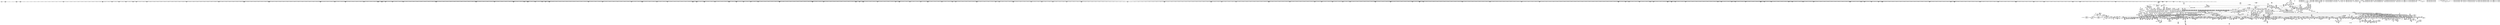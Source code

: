 digraph {
	CE0x58a55d0 [shape=record,shape=Mrecord,label="{CE0x58a55d0|file_has_perm:sid3|security/selinux/hooks.c,1684|*SummSink*}"]
	CE0x5729f20 [shape=record,shape=Mrecord,label="{CE0x5729f20|8:_i8,_32:_%struct.inode*,_%struct.selinux_audit_data*,_128:_i32,_456:_i8*,_:_SCMRE_188,189_}"]
	CE0x5803e10 [shape=record,shape=Mrecord,label="{CE0x5803e10|file_mask_to_av:tmp52|*SummSource*}"]
	CE0x58044a0 [shape=record,shape=Mrecord,label="{CE0x58044a0|file_mask_to_av:tmp53|*SummSink*}"]
	CE0x56f3cb0 [shape=record,shape=Mrecord,label="{CE0x56f3cb0|selinux_file_permission:return|*SummSource*}"]
	CE0x58cd6f0 [shape=record,shape=Mrecord,label="{CE0x58cd6f0|inode_has_perm:bb|*SummSource*}"]
	CE0x5745c30 [shape=record,shape=Mrecord,label="{CE0x5745c30|0:_i32,_4:_i32,_8:_i16,_12:_i32,_16:_i32,_20:_i32,_24:_i32,_56:_i8*,_:_SCMRE_186,187_}"]
	CE0x5782cc0 [shape=record,shape=Mrecord,label="{CE0x5782cc0|0:_i32,_4:_i32,_8:_i16,_12:_i32,_16:_i32,_20:_i32,_24:_i32,_56:_i8*,_:_SCMRE_908,909_}"]
	CE0x5742630 [shape=record,shape=Mrecord,label="{CE0x5742630|0:_i32,_4:_i32,_8:_i16,_12:_i32,_16:_i32,_20:_i32,_24:_i32,_56:_i8*,_:_SCMRE_154,155_}"]
	CE0x57e0660 [shape=record,shape=Mrecord,label="{CE0x57e0660|GLOBAL:current_task|Global_var:current_task|*SummSink*}"]
	CE0x57fee40 [shape=record,shape=Mrecord,label="{CE0x57fee40|file_mask_to_av:tobool41|security/selinux/hooks.c,1890|*SummSource*}"]
	CE0x5724620 [shape=record,shape=Mrecord,label="{CE0x5724620|file_mask_to_av:conv29|security/selinux/hooks.c,1887|*SummSource*}"]
	CE0x5797350 [shape=record,shape=Mrecord,label="{CE0x5797350|GLOBAL:__llvm_gcov_ctr246|Global_var:__llvm_gcov_ctr246}"]
	CE0x57da4c0 [shape=record,shape=Mrecord,label="{CE0x57da4c0|file_mask_to_av:tmp28|security/selinux/hooks.c,1883|*SummSource*}"]
	CE0x57d6d80 [shape=record,shape=Mrecord,label="{CE0x57d6d80|i64_2|*Constant*}"]
	CE0x5711d50 [shape=record,shape=Mrecord,label="{CE0x5711d50|8:_i8,_32:_%struct.inode*,_%struct.selinux_audit_data*,_128:_i32,_456:_i8*,_:_SCMRE_376,384_|*MultipleSource*|security/selinux/hooks.c,3161|Function::selinux_file_permission&Arg::file::|Function::file_inode&Arg::f::}"]
	CE0x570dc20 [shape=record,shape=Mrecord,label="{CE0x570dc20|8:_i8,_32:_%struct.inode*,_%struct.selinux_audit_data*,_128:_i32,_456:_i8*,_:_SCMRE_256,264_|*MultipleSource*|security/selinux/hooks.c,3161|Function::selinux_file_permission&Arg::file::|Function::file_inode&Arg::f::}"]
	CE0x57a7280 [shape=record,shape=Mrecord,label="{CE0x57a7280|selinux_revalidate_file_permission:tmp5|security/selinux/hooks.c,3147}"]
	CE0x5880f80 [shape=record,shape=Mrecord,label="{CE0x5880f80|file_has_perm:tmp15|security/selinux/hooks.c,1688|*SummSource*}"]
	CE0x58c74f0 [shape=record,shape=Mrecord,label="{CE0x58c74f0|GLOBAL:__validate_creds|*Constant*}"]
	CE0x5850200 [shape=record,shape=Mrecord,label="{CE0x5850200|i64*_getelementptr_inbounds_(_2_x_i64_,_2_x_i64_*___llvm_gcov_ctr131,_i64_0,_i64_0)|*Constant*}"]
	CE0x5829a20 [shape=record,shape=Mrecord,label="{CE0x5829a20|file_mask_to_av:if.end24|*SummSource*}"]
	CE0x57e7670 [shape=record,shape=Mrecord,label="{CE0x57e7670|file_mask_to_av:conv7|security/selinux/hooks.c,1878|*SummSink*}"]
	CE0x58d4280 [shape=record,shape=Mrecord,label="{CE0x58d4280|inode_has_perm:do.end|*SummSource*}"]
	CE0x586ea10 [shape=record,shape=Mrecord,label="{CE0x586ea10|_ret_void,_!dbg_!27722|include/linux/cred.h,175}"]
	CE0x5790940 [shape=record,shape=Mrecord,label="{CE0x5790940|i64*_getelementptr_inbounds_(_13_x_i64_,_13_x_i64_*___llvm_gcov_ctr246,_i64_0,_i64_11)|*Constant*|*SummSource*}"]
	CE0x576ab70 [shape=record,shape=Mrecord,label="{CE0x576ab70|0:_i32,_4:_i32,_8:_i16,_12:_i32,_16:_i32,_20:_i32,_24:_i32,_56:_i8*,_:_SCMRE_320,328_|*MultipleSource*|security/selinux/hooks.c,3162|security/selinux/hooks.c,3160}"]
	CE0x58e5f70 [shape=record,shape=Mrecord,label="{CE0x58e5f70|_call_void___invalid_creds(%struct.cred*_%cred,_i8*_%file,_i32_%line)_#10,_!dbg_!27721|include/linux/cred.h,174|*SummSink*}"]
	CE0x5720240 [shape=record,shape=Mrecord,label="{CE0x5720240|i32_14|*Constant*|*SummSink*}"]
	CE0x571a510 [shape=record,shape=Mrecord,label="{CE0x571a510|i64_1|*Constant*}"]
	CE0x57c3730 [shape=record,shape=Mrecord,label="{CE0x57c3730|current_sid:tmp5|security/selinux/hooks.c,218|*SummSink*}"]
	CE0x58d02e0 [shape=record,shape=Mrecord,label="{CE0x58d02e0|inode_has_perm:return}"]
	CE0x57b3cf0 [shape=record,shape=Mrecord,label="{CE0x57b3cf0|i64_20|*Constant*|*SummSource*}"]
	CE0x58e5f00 [shape=record,shape=Mrecord,label="{CE0x58e5f00|GLOBAL:__invalid_creds|*Constant*|*SummSource*}"]
	CE0x574a390 [shape=record,shape=Mrecord,label="{CE0x574a390|0:_i32,_4:_i32,_8:_i16,_12:_i32,_16:_i32,_20:_i32,_24:_i32,_56:_i8*,_:_SCMRE_196,197_}"]
	CE0x574bac0 [shape=record,shape=Mrecord,label="{CE0x574bac0|0:_i32,_4:_i32,_8:_i16,_12:_i32,_16:_i32,_20:_i32,_24:_i32,_56:_i8*,_:_SCMRE_216,224_|*MultipleSource*|security/selinux/hooks.c,3162|security/selinux/hooks.c,3160}"]
	CE0x5751700 [shape=record,shape=Mrecord,label="{CE0x5751700|0:_i32,_4:_i32,_8:_i16,_12:_i32,_16:_i32,_20:_i32,_24:_i32,_56:_i8*,_:_SCMRE_289,290_}"]
	CE0x584c450 [shape=record,shape=Mrecord,label="{CE0x584c450|file_mask_to_av:tmp32|security/selinux/hooks.c,1885}"]
	CE0x56f8960 [shape=record,shape=Mrecord,label="{CE0x56f8960|8:_i8,_32:_%struct.inode*,_%struct.selinux_audit_data*,_128:_i32,_456:_i8*,_:_SCMRE_161,162_}"]
	CE0x5882fa0 [shape=record,shape=Mrecord,label="{CE0x5882fa0|avc_has_perm:auditdata|Function::avc_has_perm&Arg::auditdata::|*SummSink*}"]
	CE0x57dd520 [shape=record,shape=Mrecord,label="{CE0x57dd520|i64_17|*Constant*|*SummSource*}"]
	CE0x57dfd90 [shape=record,shape=Mrecord,label="{CE0x57dfd90|file_mask_to_av:av.3}"]
	CE0x5832d40 [shape=record,shape=Mrecord,label="{CE0x5832d40|file_mask_to_av:tmp12|security/selinux/hooks.c,1877|*SummSource*}"]
	CE0x5803530 [shape=record,shape=Mrecord,label="{CE0x5803530|file_mask_to_av:conv45|security/selinux/hooks.c,1891|*SummSink*}"]
	CE0x5719ef0 [shape=record,shape=Mrecord,label="{CE0x5719ef0|selinux_file_permission:if.end9|*SummSink*}"]
	CE0x58033c0 [shape=record,shape=Mrecord,label="{CE0x58033c0|file_mask_to_av:conv45|security/selinux/hooks.c,1891|*SummSource*}"]
	CE0x57cab70 [shape=record,shape=Mrecord,label="{CE0x57cab70|COLLAPSED:_GIRE_selinux_xfrm_refcount_global_%struct.atomic_t_zeroinitializer,_align_4:_elem_0:default:}"]
	CE0x58d6720 [shape=record,shape=Mrecord,label="{CE0x58d6720|__validate_creds:line|Function::__validate_creds&Arg::line::|*SummSource*}"]
	CE0x57a1bc0 [shape=record,shape=Mrecord,label="{CE0x57a1bc0|GLOBAL:avc_policy_seqno|*Constant*|*SummSink*}"]
	CE0x576e010 [shape=record,shape=Mrecord,label="{CE0x576e010|0:_i32,_4:_i32,_8:_i16,_12:_i32,_16:_i32,_20:_i32,_24:_i32,_56:_i8*,_:_SCMRE_475,476_}"]
	CE0x5751550 [shape=record,shape=Mrecord,label="{CE0x5751550|0:_i32,_4:_i32,_8:_i16,_12:_i32,_16:_i32,_20:_i32,_24:_i32,_56:_i8*,_:_SCMRE_288,289_}"]
	CE0x5726ad0 [shape=record,shape=Mrecord,label="{CE0x5726ad0|file_inode:tmp|*SummSink*}"]
	CE0x58cc0f0 [shape=record,shape=Mrecord,label="{CE0x58cc0f0|inode_has_perm:tmp1|*SummSink*}"]
	CE0x57d8850 [shape=record,shape=Mrecord,label="{CE0x57d8850|_call_void_mcount()_#3}"]
	CE0x58418c0 [shape=record,shape=Mrecord,label="{CE0x58418c0|cred_sid:tmp4|*LoadInst*|security/selinux/hooks.c,196}"]
	CE0x57e7cd0 [shape=record,shape=Mrecord,label="{CE0x57e7cd0|selinux_revalidate_file_permission:tmp12|security/selinux/hooks.c,3147}"]
	CE0x57c7b10 [shape=record,shape=Mrecord,label="{CE0x57c7b10|get_current:tmp3|*SummSource*}"]
	CE0x5719af0 [shape=record,shape=Mrecord,label="{CE0x5719af0|8:_i8,_32:_%struct.inode*,_%struct.selinux_audit_data*,_128:_i32,_456:_i8*,_:_SCMRE_4,5_}"]
	CE0x5807a50 [shape=record,shape=Mrecord,label="{CE0x5807a50|selinux_revalidate_file_permission:tmp26|security/selinux/hooks.c,3151|*SummSource*}"]
	CE0x5702ff0 [shape=record,shape=Mrecord,label="{CE0x5702ff0|i64*_getelementptr_inbounds_(_16_x_i64_,_16_x_i64_*___llvm_gcov_ctr247,_i64_0,_i64_1)|*Constant*|*SummSink*}"]
	CE0x5771250 [shape=record,shape=Mrecord,label="{CE0x5771250|0:_i32,_4:_i32,_8:_i16,_12:_i32,_16:_i32,_20:_i32,_24:_i32,_56:_i8*,_:_SCMRE_554,555_}"]
	CE0x570a320 [shape=record,shape=Mrecord,label="{CE0x570a320|file_mask_to_av:or30|security/selinux/hooks.c,1887|*SummSource*}"]
	CE0x5841110 [shape=record,shape=Mrecord,label="{CE0x5841110|file_mask_to_av:tmp31|*SummSink*}"]
	CE0x57053c0 [shape=record,shape=Mrecord,label="{CE0x57053c0|selinux_file_permission:entry|*SummSource*}"]
	CE0x57ce3a0 [shape=record,shape=Mrecord,label="{CE0x57ce3a0|_ret_%struct.task_struct*_%tmp4,_!dbg_!27714|./arch/x86/include/asm/current.h,14|*SummSource*}"]
	CE0x58380a0 [shape=record,shape=Mrecord,label="{CE0x58380a0|file_has_perm:path|security/selinux/hooks.c,1681|*SummSink*}"]
	CE0x5728630 [shape=record,shape=Mrecord,label="{CE0x5728630|8:_i8,_32:_%struct.inode*,_%struct.selinux_audit_data*,_128:_i32,_456:_i8*,_:_SCMRE_65,66_}"]
	CE0x58896c0 [shape=record,shape=Mrecord,label="{CE0x58896c0|inode_has_perm:perms|Function::inode_has_perm&Arg::perms::}"]
	CE0x58345f0 [shape=record,shape=Mrecord,label="{CE0x58345f0|file_has_perm:cred|Function::file_has_perm&Arg::cred::}"]
	CE0x57e7240 [shape=record,shape=Mrecord,label="{CE0x57e7240|_call_void_mcount()_#3|*SummSource*}"]
	CE0x58011b0 [shape=record,shape=Mrecord,label="{CE0x58011b0|file_mask_to_av:tmp50|security/selinux/hooks.c,1891|*SummSource*}"]
	CE0x57060f0 [shape=record,shape=Mrecord,label="{CE0x57060f0|selinux_file_permission:return}"]
	CE0x5882330 [shape=record,shape=Mrecord,label="{CE0x5882330|i16_8|*Constant*|*SummSink*}"]
	CE0x57d22c0 [shape=record,shape=Mrecord,label="{CE0x57d22c0|i64_12|*Constant*}"]
	CE0x584d970 [shape=record,shape=Mrecord,label="{CE0x584d970|file_mask_to_av:tmp}"]
	CE0x576ed90 [shape=record,shape=Mrecord,label="{CE0x576ed90|0:_i32,_4:_i32,_8:_i16,_12:_i32,_16:_i32,_20:_i32,_24:_i32,_56:_i8*,_:_SCMRE_484,485_}"]
	CE0x58ce080 [shape=record,shape=Mrecord,label="{CE0x58ce080|inode_has_perm:tmp6|*LoadInst*|security/selinux/hooks.c,1611|*SummSink*}"]
	CE0x58cc950 [shape=record,shape=Mrecord,label="{CE0x58cc950|inode_has_perm:tmp15|*LoadInst*|security/selinux/hooks.c,1615}"]
	CE0x57d34e0 [shape=record,shape=Mrecord,label="{CE0x57d34e0|file_mask_to_av:tobool18|security/selinux/hooks.c,1882|*SummSink*}"]
	CE0x58dd310 [shape=record,shape=Mrecord,label="{CE0x58dd310|GLOBAL:llvm.expect.i64|*Constant*|*SummSource*}"]
	CE0x57b9a40 [shape=record,shape=Mrecord,label="{CE0x57b9a40|0:_i16,_:_CR_0,2_|*MultipleSource*|security/selinux/hooks.c,3155|security/selinux/hooks.c,3148}"]
	CE0x57fdc80 [shape=record,shape=Mrecord,label="{CE0x57fdc80|file_mask_to_av:conv38|security/selinux/hooks.c,1889|*SummSink*}"]
	CE0x58587f0 [shape=record,shape=Mrecord,label="{CE0x58587f0|inode_has_perm:call4|security/selinux/hooks.c,1617}"]
	CE0x582eaa0 [shape=record,shape=Mrecord,label="{CE0x582eaa0|i64*_getelementptr_inbounds_(_28_x_i64_,_28_x_i64_*___llvm_gcov_ctr232,_i64_0,_i64_11)|*Constant*|*SummSource*}"]
	CE0x57ed5c0 [shape=record,shape=Mrecord,label="{CE0x57ed5c0|i64*_getelementptr_inbounds_(_16_x_i64_,_16_x_i64_*___llvm_gcov_ctr247,_i64_0,_i64_8)|*Constant*|*SummSource*}"]
	CE0x5742990 [shape=record,shape=Mrecord,label="{CE0x5742990|0:_i32,_4:_i32,_8:_i16,_12:_i32,_16:_i32,_20:_i32,_24:_i32,_56:_i8*,_:_SCMRE_156,157_}"]
	CE0x57799b0 [shape=record,shape=Mrecord,label="{CE0x57799b0|0:_i32,_4:_i32,_8:_i16,_12:_i32,_16:_i32,_20:_i32,_24:_i32,_56:_i8*,_:_SCMRE_864,865_}"]
	CE0x58d4520 [shape=record,shape=Mrecord,label="{CE0x58d4520|inode_has_perm:do.body|*SummSource*}"]
	CE0x57be2b0 [shape=record,shape=Mrecord,label="{CE0x57be2b0|current_sid:tmp5|security/selinux/hooks.c,218|*SummSource*}"]
	CE0x57d6ee0 [shape=record,shape=Mrecord,label="{CE0x57d6ee0|file_mask_to_av:cmp|security/selinux/hooks.c,1874}"]
	CE0x57d9950 [shape=record,shape=Mrecord,label="{CE0x57d9950|file_inode:tmp3}"]
	CE0x582dcc0 [shape=record,shape=Mrecord,label="{CE0x582dcc0|i64_10|*Constant*}"]
	CE0x57d6f50 [shape=record,shape=Mrecord,label="{CE0x57d6f50|file_mask_to_av:cmp|security/selinux/hooks.c,1874|*SummSource*}"]
	CE0x57427e0 [shape=record,shape=Mrecord,label="{CE0x57427e0|0:_i32,_4:_i32,_8:_i16,_12:_i32,_16:_i32,_20:_i32,_24:_i32,_56:_i8*,_:_SCMRE_155,156_}"]
	CE0x56f0370 [shape=record,shape=Mrecord,label="{CE0x56f0370|selinux_file_permission:bb}"]
	CE0x57de0c0 [shape=record,shape=Mrecord,label="{CE0x57de0c0|cred_sid:tmp4|*LoadInst*|security/selinux/hooks.c,196|*SummSink*}"]
	CE0x579a450 [shape=record,shape=Mrecord,label="{CE0x579a450|0:_i32,_8:_i32,_12:_i32,_:_CRE_12,16_|*MultipleSource*|*LoadInst*|security/selinux/hooks.c,3161|security/selinux/hooks.c,3161|security/selinux/hooks.c,3169}"]
	CE0x5888470 [shape=record,shape=Mrecord,label="{CE0x5888470|GLOBAL:inode_has_perm|*Constant*}"]
	CE0x582cba0 [shape=record,shape=Mrecord,label="{CE0x582cba0|i64*_getelementptr_inbounds_(_28_x_i64_,_28_x_i64_*___llvm_gcov_ctr232,_i64_0,_i64_5)|*Constant*|*SummSink*}"]
	CE0x57881c0 [shape=record,shape=Mrecord,label="{CE0x57881c0|selinux_file_permission:tmp5|security/selinux/hooks.c,3162|*SummSource*}"]
	CE0x58db7a0 [shape=record,shape=Mrecord,label="{CE0x58db7a0|__validate_creds:if.end|*SummSource*}"]
	CE0x57955e0 [shape=record,shape=Mrecord,label="{CE0x57955e0|selinux_file_permission:mask|Function::selinux_file_permission&Arg::mask::}"]
	CE0x57b88d0 [shape=record,shape=Mrecord,label="{CE0x57b88d0|selinux_revalidate_file_permission:tmp32|security/selinux/hooks.c,3154}"]
	CE0x583dec0 [shape=record,shape=Mrecord,label="{CE0x583dec0|128:_i8*,_:_CRE_136,144_|*MultipleSource*|security/selinux/hooks.c,3147|Function::cred_sid&Arg::cred::|Function::file_has_perm&Arg::cred::|security/selinux/hooks.c,196|Function::inode_has_perm&Arg::cred::}"]
	CE0x579c4b0 [shape=record,shape=Mrecord,label="{CE0x579c4b0|_ret_i32_%tmp24,_!dbg_!27742|security/selinux/hooks.c,220|*SummSink*}"]
	CE0x58d9c30 [shape=record,shape=Mrecord,label="{CE0x58d9c30|i64_0|*Constant*}"]
	CE0x57aefa0 [shape=record,shape=Mrecord,label="{CE0x57aefa0|file_mask_to_av:or8|security/selinux/hooks.c,1878|*SummSink*}"]
	CE0x57fbcf0 [shape=record,shape=Mrecord,label="{CE0x57fbcf0|file_mask_to_av:and33|security/selinux/hooks.c,1888|*SummSource*}"]
	CE0x58900f0 [shape=record,shape=Mrecord,label="{CE0x58900f0|__validate_creds:if.end|*SummSink*}"]
	CE0x577cbc0 [shape=record,shape=Mrecord,label="{CE0x577cbc0|0:_i32,_4:_i32,_8:_i16,_12:_i32,_16:_i32,_20:_i32,_24:_i32,_56:_i8*,_:_SCMRE_792,800_|*MultipleSource*|security/selinux/hooks.c,3162|security/selinux/hooks.c,3160}"]
	CE0x570d970 [shape=record,shape=Mrecord,label="{CE0x570d970|8:_i8,_32:_%struct.inode*,_%struct.selinux_audit_data*,_128:_i32,_456:_i8*,_:_SCMRE_248,256_|*MultipleSource*|security/selinux/hooks.c,3161|Function::selinux_file_permission&Arg::file::|Function::file_inode&Arg::f::}"]
	CE0x57e3700 [shape=record,shape=Mrecord,label="{CE0x57e3700|_ret_%struct.task_struct*_%tmp4,_!dbg_!27714|./arch/x86/include/asm/current.h,14}"]
	CE0x58e2020 [shape=record,shape=Mrecord,label="{CE0x58e2020|cred_sid:entry}"]
	CE0x56fb0b0 [shape=record,shape=Mrecord,label="{CE0x56fb0b0|8:_i8,_32:_%struct.inode*,_%struct.selinux_audit_data*,_128:_i32,_456:_i8*,_:_SCMRE_156,157_}"]
	CE0x5870730 [shape=record,shape=Mrecord,label="{CE0x5870730|file_mask_to_av:conv20|security/selinux/hooks.c,1883|*SummSink*}"]
	CE0x5722940 [shape=record,shape=Mrecord,label="{CE0x5722940|file_mask_to_av:tmp39|security/selinux/hooks.c,1887|*SummSource*}"]
	CE0x5793e70 [shape=record,shape=Mrecord,label="{CE0x5793e70|i64_12|*Constant*|*SummSource*}"]
	CE0x57720c0 [shape=record,shape=Mrecord,label="{CE0x57720c0|avc_policy_seqno:tmp2|*SummSource*}"]
	CE0x57b1bf0 [shape=record,shape=Mrecord,label="{CE0x57b1bf0|selinux_file_permission:tmp33|security/selinux/hooks.c,3175|*SummSource*}"]
	CE0x57923f0 [shape=record,shape=Mrecord,label="{CE0x57923f0|selinux_revalidate_file_permission:entry|*SummSink*}"]
	CE0x58d0450 [shape=record,shape=Mrecord,label="{CE0x58d0450|inode_has_perm:if.then}"]
	CE0x582ad40 [shape=record,shape=Mrecord,label="{CE0x582ad40|128:_i8*,_:_CRE_52,56_|*MultipleSource*|security/selinux/hooks.c,3147|Function::cred_sid&Arg::cred::|Function::file_has_perm&Arg::cred::|security/selinux/hooks.c,196|Function::inode_has_perm&Arg::cred::}"]
	CE0x5744b50 [shape=record,shape=Mrecord,label="{CE0x5744b50|0:_i32,_4:_i32,_8:_i16,_12:_i32,_16:_i32,_20:_i32,_24:_i32,_56:_i8*,_:_SCMRE_176,177_}"]
	CE0x58443f0 [shape=record,shape=Mrecord,label="{CE0x58443f0|file_mask_to_av:av.1|*SummSink*}"]
	CE0x587f3f0 [shape=record,shape=Mrecord,label="{CE0x587f3f0|i64*_getelementptr_inbounds_(_28_x_i64_,_28_x_i64_*___llvm_gcov_ctr232,_i64_0,_i64_22)|*Constant*|*SummSink*}"]
	CE0x582a7c0 [shape=record,shape=Mrecord,label="{CE0x582a7c0|file_has_perm:tmp17|security/selinux/hooks.c,1689|*SummSource*}"]
	CE0x57a0ea0 [shape=record,shape=Mrecord,label="{CE0x57a0ea0|selinux_file_permission:tmp23|security/selinux/hooks.c,3170|*SummSource*}"]
	CE0x584e000 [shape=record,shape=Mrecord,label="{CE0x584e000|__validate_creds:tmp7|include/linux/cred.h,174|*SummSink*}"]
	CE0x5796080 [shape=record,shape=Mrecord,label="{CE0x5796080|i64_2|*Constant*}"]
	CE0x57a7b10 [shape=record,shape=Mrecord,label="{CE0x57a7b10|current_sid:do.end|*SummSource*}"]
	CE0x5789ab0 [shape=record,shape=Mrecord,label="{CE0x5789ab0|selinux_file_permission:sid3|security/selinux/hooks.c,3169|*SummSink*}"]
	CE0x57a92b0 [shape=record,shape=Mrecord,label="{CE0x57a92b0|current_sid:tmp22|security/selinux/hooks.c,218|*SummSource*}"]
	CE0x5711260 [shape=record,shape=Mrecord,label="{CE0x5711260|8:_i8,_32:_%struct.inode*,_%struct.selinux_audit_data*,_128:_i32,_456:_i8*,_:_SCMRE_408,416_|*MultipleSource*|security/selinux/hooks.c,3161|Function::selinux_file_permission&Arg::file::|Function::file_inode&Arg::f::}"]
	CE0x57fd240 [shape=record,shape=Mrecord,label="{CE0x57fd240|_call_void_mcount()_#3|*SummSource*}"]
	CE0x57e6a20 [shape=record,shape=Mrecord,label="{CE0x57e6a20|selinux_revalidate_file_permission:bb|*SummSource*}"]
	CE0x57e0350 [shape=record,shape=Mrecord,label="{CE0x57e0350|selinux_revalidate_file_permission:tmp9|security/selinux/hooks.c,3147|*SummSink*}"]
	CE0x5881dc0 [shape=record,shape=Mrecord,label="{CE0x5881dc0|avc_has_perm:tsid|Function::avc_has_perm&Arg::tsid::|*SummSource*}"]
	CE0x57ce5b0 [shape=record,shape=Mrecord,label="{CE0x57ce5b0|_ret_%struct.task_struct*_%tmp4,_!dbg_!27714|./arch/x86/include/asm/current.h,14}"]
	CE0x570e990 [shape=record,shape=Mrecord,label="{CE0x570e990|8:_i8,_32:_%struct.inode*,_%struct.selinux_audit_data*,_128:_i32,_456:_i8*,_:_SCMRE_304,312_|*MultipleSource*|security/selinux/hooks.c,3161|Function::selinux_file_permission&Arg::file::|Function::file_inode&Arg::f::}"]
	CE0x5848810 [shape=record,shape=Mrecord,label="{CE0x5848810|file_has_perm:f_security|security/selinux/hooks.c,1674|*SummSource*}"]
	CE0x58280e0 [shape=record,shape=Mrecord,label="{CE0x58280e0|file_mask_to_av:conv9|security/selinux/hooks.c,1878}"]
	CE0x58327b0 [shape=record,shape=Mrecord,label="{CE0x58327b0|file_has_perm:tmp5|security/selinux/hooks.c,1681|*SummSink*}"]
	CE0x5746b50 [shape=record,shape=Mrecord,label="{CE0x5746b50|selinux_file_permission:tmp15|security/selinux/hooks.c,3169|*SummSource*}"]
	CE0x57a3b80 [shape=record,shape=Mrecord,label="{CE0x57a3b80|selinux_file_permission:tmp25|security/selinux/hooks.c,3169|*SummSink*}"]
	CE0x574aa50 [shape=record,shape=Mrecord,label="{CE0x574aa50|0:_i32,_4:_i32,_8:_i16,_12:_i32,_16:_i32,_20:_i32,_24:_i32,_56:_i8*,_:_SCMRE_200,201_}"]
	CE0x57966a0 [shape=record,shape=Mrecord,label="{CE0x57966a0|selinux_file_permission:tmp6|security/selinux/hooks.c,3165|*SummSource*}"]
	CE0x574ee80 [shape=record,shape=Mrecord,label="{CE0x574ee80|0:_i32,_4:_i32,_8:_i16,_12:_i32,_16:_i32,_20:_i32,_24:_i32,_56:_i8*,_:_SCMRE_265,266_}"]
	CE0x5843ca0 [shape=record,shape=Mrecord,label="{CE0x5843ca0|file_mask_to_av:and4|security/selinux/hooks.c,1877}"]
	CE0x5843f70 [shape=record,shape=Mrecord,label="{CE0x5843f70|file_has_perm:tmp}"]
	CE0x5790df0 [shape=record,shape=Mrecord,label="{CE0x5790df0|selinux_file_permission:tmp31|security/selinux/hooks.c,3174|*SummSource*}"]
	CE0x57e1ce0 [shape=record,shape=Mrecord,label="{CE0x57e1ce0|file_has_perm:tmp13|security/selinux/hooks.c,1688|*SummSource*}"]
	CE0x582bf20 [shape=record,shape=Mrecord,label="{CE0x582bf20|128:_i8*,_:_CRE_64,72_|*MultipleSource*|security/selinux/hooks.c,3147|Function::cred_sid&Arg::cred::|Function::file_has_perm&Arg::cred::|security/selinux/hooks.c,196|Function::inode_has_perm&Arg::cred::}"]
	CE0x584e9f0 [shape=record,shape=Mrecord,label="{CE0x584e9f0|i64*_getelementptr_inbounds_(_5_x_i64_,_5_x_i64_*___llvm_gcov_ctr155,_i64_0,_i64_4)|*Constant*|*SummSource*}"]
	CE0x5808540 [shape=record,shape=Mrecord,label="{CE0x5808540|selinux_revalidate_file_permission:tmp28|security/selinux/hooks.c,3151|*SummSource*}"]
	CE0x5846700 [shape=record,shape=Mrecord,label="{CE0x5846700|file_has_perm:tobool|security/selinux/hooks.c,1688}"]
	CE0x5705b50 [shape=record,shape=Mrecord,label="{CE0x5705b50|selinux_file_permission:if.then}"]
	CE0x6232890 [shape=record,shape=Mrecord,label="{CE0x6232890|file_inode:entry|*SummSource*}"]
	CE0x5800690 [shape=record,shape=Mrecord,label="{CE0x5800690|file_mask_to_av:tmp49|security/selinux/hooks.c,1890}"]
	CE0x5829b20 [shape=record,shape=Mrecord,label="{CE0x5829b20|file_mask_to_av:if.end24|*SummSink*}"]
	CE0x57accc0 [shape=record,shape=Mrecord,label="{CE0x57accc0|file_inode:entry}"]
	CE0x58e0db0 [shape=record,shape=Mrecord,label="{CE0x58e0db0|inode_has_perm:tmp13|security/selinux/hooks.c,1614|*SummSource*}"]
	CE0x5791f20 [shape=record,shape=Mrecord,label="{CE0x5791f20|GLOBAL:selinux_revalidate_file_permission|*Constant*|*SummSink*}"]
	CE0x57c93f0 [shape=record,shape=Mrecord,label="{CE0x57c93f0|i64_10|*Constant*|*SummSource*}"]
	CE0x57e4b10 [shape=record,shape=Mrecord,label="{CE0x57e4b10|file_mask_to_av:conv22|security/selinux/hooks.c,1883}"]
	CE0x583b520 [shape=record,shape=Mrecord,label="{CE0x583b520|_ret_i32_%av.7,_!dbg_!27757|security/selinux/hooks.c,1894}"]
	CE0x57d1af0 [shape=record,shape=Mrecord,label="{CE0x57d1af0|file_mask_to_av:cmp|security/selinux/hooks.c,1874|*SummSink*}"]
	CE0x58014d0 [shape=record,shape=Mrecord,label="{CE0x58014d0|i64*_getelementptr_inbounds_(_28_x_i64_,_28_x_i64_*___llvm_gcov_ctr232,_i64_0,_i64_25)|*Constant*|*SummSource*}"]
	CE0x5870110 [shape=record,shape=Mrecord,label="{CE0x5870110|cred_sid:tmp5|security/selinux/hooks.c,196|*SummSource*}"]
	CE0x5800a00 [shape=record,shape=Mrecord,label="{CE0x5800a00|file_mask_to_av:tmp49|security/selinux/hooks.c,1890|*SummSink*}"]
	CE0x57ab940 [shape=record,shape=Mrecord,label="{CE0x57ab940|avc_policy_seqno:bb|*SummSink*}"]
	CE0x58d6550 [shape=record,shape=Mrecord,label="{CE0x58d6550|i32_4|*Constant*}"]
	CE0x5776f80 [shape=record,shape=Mrecord,label="{CE0x5776f80|0:_i32,_4:_i32,_8:_i16,_12:_i32,_16:_i32,_20:_i32,_24:_i32,_56:_i8*,_:_SCMRE_599,600_}"]
	CE0x572c290 [shape=record,shape=Mrecord,label="{CE0x572c290|8:_i8,_32:_%struct.inode*,_%struct.selinux_audit_data*,_128:_i32,_456:_i8*,_:_SCMRE_209,210_}"]
	CE0x5832f20 [shape=record,shape=Mrecord,label="{CE0x5832f20|file_mask_to_av:if.else25|*SummSink*}"]
	CE0x57f1d90 [shape=record,shape=Mrecord,label="{CE0x57f1d90|selinux_revalidate_file_permission:if.then|*SummSink*}"]
	CE0x584b6e0 [shape=record,shape=Mrecord,label="{CE0x584b6e0|file_mask_to_av:tmp2|security/selinux/hooks.c,1874|*SummSink*}"]
	CE0x5745a80 [shape=record,shape=Mrecord,label="{CE0x5745a80|0:_i32,_4:_i32,_8:_i16,_12:_i32,_16:_i32,_20:_i32,_24:_i32,_56:_i8*,_:_SCMRE_185,186_}"]
	CE0x583e890 [shape=record,shape=Mrecord,label="{CE0x583e890|file_has_perm:ad|security/selinux/hooks.c, 1676|*SummSink*}"]
	CE0x572aaf0 [shape=record,shape=Mrecord,label="{CE0x572aaf0|8:_i8,_32:_%struct.inode*,_%struct.selinux_audit_data*,_128:_i32,_456:_i8*,_:_SCMRE_195,196_}"]
	CE0x5743200 [shape=record,shape=Mrecord,label="{CE0x5743200|0:_i32,_4:_i32,_8:_i16,_12:_i32,_16:_i32,_20:_i32,_24:_i32,_56:_i8*,_:_SCMRE_161,162_}"]
	CE0x57e8b40 [shape=record,shape=Mrecord,label="{CE0x57e8b40|selinux_revalidate_file_permission:tmp12|security/selinux/hooks.c,3147|*SummSource*}"]
	CE0x583bf00 [shape=record,shape=Mrecord,label="{CE0x583bf00|file_mask_to_av:if.then28|*SummSink*}"]
	CE0x58348d0 [shape=record,shape=Mrecord,label="{CE0x58348d0|file_has_perm:cred|Function::file_has_perm&Arg::cred::|*SummSink*}"]
	CE0x5881490 [shape=record,shape=Mrecord,label="{CE0x5881490|avc_has_perm:entry|*SummSource*}"]
	CE0x587f340 [shape=record,shape=Mrecord,label="{CE0x587f340|i64*_getelementptr_inbounds_(_28_x_i64_,_28_x_i64_*___llvm_gcov_ctr232,_i64_0,_i64_22)|*Constant*|*SummSource*}"]
	CE0x57ae530 [shape=record,shape=Mrecord,label="{CE0x57ae530|get_current:tmp2}"]
	CE0x587e530 [shape=record,shape=Mrecord,label="{CE0x587e530|file_mask_to_av:tmp43|security/selinux/hooks.c,1888}"]
	CE0x58d5980 [shape=record,shape=Mrecord,label="{CE0x58d5980|i32_1609|*Constant*|*SummSource*}"]
	CE0x589da10 [shape=record,shape=Mrecord,label="{CE0x589da10|file_has_perm:call|security/selinux/hooks.c,1675}"]
	CE0x5768bd0 [shape=record,shape=Mrecord,label="{CE0x5768bd0|0:_i32,_4:_i32,_8:_i16,_12:_i32,_16:_i32,_20:_i32,_24:_i32,_56:_i8*,_:_SCMRE_294,295_}"]
	CE0x5803fa0 [shape=record,shape=Mrecord,label="{CE0x5803fa0|i64*_getelementptr_inbounds_(_28_x_i64_,_28_x_i64_*___llvm_gcov_ctr232,_i64_0,_i64_26)|*Constant*|*SummSource*}"]
	CE0x58de190 [shape=record,shape=Mrecord,label="{CE0x58de190|i64_4|*Constant*}"]
	CE0x572a940 [shape=record,shape=Mrecord,label="{CE0x572a940|8:_i8,_32:_%struct.inode*,_%struct.selinux_audit_data*,_128:_i32,_456:_i8*,_:_SCMRE_194,195_}"]
	CE0x57bfc40 [shape=record,shape=Mrecord,label="{CE0x57bfc40|file_mask_to_av:if.end47|*SummSink*}"]
	CE0x57502c0 [shape=record,shape=Mrecord,label="{CE0x57502c0|0:_i32,_4:_i32,_8:_i16,_12:_i32,_16:_i32,_20:_i32,_24:_i32,_56:_i8*,_:_SCMRE_277,278_}"]
	CE0x577fd80 [shape=record,shape=Mrecord,label="{CE0x577fd80|0:_i32,_4:_i32,_8:_i16,_12:_i32,_16:_i32,_20:_i32,_24:_i32,_56:_i8*,_:_SCMRE_880,881_}"]
	CE0x5829c30 [shape=record,shape=Mrecord,label="{CE0x5829c30|file_mask_to_av:if.end23}"]
	CE0x57f4630 [shape=record,shape=Mrecord,label="{CE0x57f4630|file_mask_to_av:tmp15|security/selinux/hooks.c,1877|*SummSource*}"]
	CE0x5787bb0 [shape=record,shape=Mrecord,label="{CE0x5787bb0|0:_i32,_4:_i32,_8:_i16,_12:_i32,_16:_i32,_20:_i32,_24:_i32,_56:_i8*,_:_SCMRE_1000,1008_|*MultipleSource*|security/selinux/hooks.c,3162|security/selinux/hooks.c,3160}"]
	CE0x585a070 [shape=record,shape=Mrecord,label="{CE0x585a070|inode_has_perm:retval.0|*SummSink*}"]
	CE0x58573e0 [shape=record,shape=Mrecord,label="{CE0x58573e0|inode_has_perm:sid3|security/selinux/hooks.c,1617}"]
	CE0x5715d60 [shape=record,shape=Mrecord,label="{CE0x5715d60|8:_i8,_32:_%struct.inode*,_%struct.selinux_audit_data*,_128:_i32,_456:_i8*,_:_SCMRE_103,104_}"]
	CE0x57a49d0 [shape=record,shape=Mrecord,label="{CE0x57a49d0|selinux_file_permission:tmp22|security/selinux/hooks.c,3169}"]
	CE0x5880bd0 [shape=record,shape=Mrecord,label="{CE0x5880bd0|file_mask_to_av:or37|security/selinux/hooks.c,1889|*SummSink*}"]
	CE0x57cf690 [shape=record,shape=Mrecord,label="{CE0x57cf690|i32_22|*Constant*|*SummSource*}"]
	CE0x58037a0 [shape=record,shape=Mrecord,label="{CE0x58037a0|file_mask_to_av:av.6|*SummSink*}"]
	CE0x57e57e0 [shape=record,shape=Mrecord,label="{CE0x57e57e0|i64*_getelementptr_inbounds_(_2_x_i64_,_2_x_i64_*___llvm_gcov_ctr162,_i64_0,_i64_0)|*Constant*}"]
	CE0x58e09a0 [shape=record,shape=Mrecord,label="{CE0x58e09a0|i64*_getelementptr_inbounds_(_8_x_i64_,_8_x_i64_*___llvm_gcov_ctr154,_i64_0,_i64_6)|*Constant*|*SummSink*}"]
	CE0x57d7c90 [shape=record,shape=Mrecord,label="{CE0x57d7c90|file_mask_to_av:tmp1|*SummSource*}"]
	CE0x57bb400 [shape=record,shape=Mrecord,label="{CE0x57bb400|current_sid:tmp16|security/selinux/hooks.c,218|*SummSink*}"]
	CE0x5700530 [shape=record,shape=Mrecord,label="{CE0x5700530|COLLAPSED:_GCMRE___llvm_gcov_ctr25231_internal_global_2_x_i64_zeroinitializer:_elem_0:default:}"]
	CE0x572a0d0 [shape=record,shape=Mrecord,label="{CE0x572a0d0|8:_i8,_32:_%struct.inode*,_%struct.selinux_audit_data*,_128:_i32,_456:_i8*,_:_SCMRE_189,190_}"]
	CE0x578f720 [shape=record,shape=Mrecord,label="{CE0x578f720|i64*_getelementptr_inbounds_(_13_x_i64_,_13_x_i64_*___llvm_gcov_ctr246,_i64_0,_i64_10)|*Constant*|*SummSink*}"]
	CE0x5742b40 [shape=record,shape=Mrecord,label="{CE0x5742b40|0:_i32,_4:_i32,_8:_i16,_12:_i32,_16:_i32,_20:_i32,_24:_i32,_56:_i8*,_:_SCMRE_157,158_}"]
	CE0x57b2650 [shape=record,shape=Mrecord,label="{CE0x57b2650|_ret_i32_%retval.0,_!dbg_!27743|security/selinux/hooks.c,3175|*SummSink*}"]
	CE0x57f52d0 [shape=record,shape=Mrecord,label="{CE0x57f52d0|file_has_perm:bb}"]
	CE0x5889900 [shape=record,shape=Mrecord,label="{CE0x5889900|inode_has_perm:perms|Function::inode_has_perm&Arg::perms::|*SummSource*}"]
	CE0x57ecce0 [shape=record,shape=Mrecord,label="{CE0x57ecce0|selinux_revalidate_file_permission:tmp1}"]
	CE0x572bf30 [shape=record,shape=Mrecord,label="{CE0x572bf30|8:_i8,_32:_%struct.inode*,_%struct.selinux_audit_data*,_128:_i32,_456:_i8*,_:_SCMRE_207,208_}"]
	CE0x58cbda0 [shape=record,shape=Mrecord,label="{CE0x58cbda0|__validate_creds:lnot|include/linux/cred.h,173|*SummSink*}"]
	CE0x570f910 [shape=record,shape=Mrecord,label="{CE0x570f910|0:_i32,_4:_i32,_8:_i16,_12:_i32,_16:_i32,_20:_i32,_24:_i32,_56:_i8*,_:_SCMRE_557,558_}"]
	CE0x5727c10 [shape=record,shape=Mrecord,label="{CE0x5727c10|8:_i8,_32:_%struct.inode*,_%struct.selinux_audit_data*,_128:_i32,_456:_i8*,_:_SCMRE_59,60_}"]
	CE0x5801980 [shape=record,shape=Mrecord,label="{CE0x5801980|file_mask_to_av:tmp51|security/selinux/hooks.c,1891|*SummSource*}"]
	CE0x57254e0 [shape=record,shape=Mrecord,label="{CE0x57254e0|current_sid:tmp3|*SummSink*}"]
	CE0x57c4ab0 [shape=record,shape=Mrecord,label="{CE0x57c4ab0|current_sid:tmp7|security/selinux/hooks.c,218|*SummSource*}"]
	CE0x57dca90 [shape=record,shape=Mrecord,label="{CE0x57dca90|i64*_getelementptr_inbounds_(_2_x_i64_,_2_x_i64_*___llvm_gcov_ctr131,_i64_0,_i64_0)|*Constant*|*SummSink*}"]
	CE0x5831ed0 [shape=record,shape=Mrecord,label="{CE0x5831ed0|file_mask_to_av:tobool27|security/selinux/hooks.c,1886}"]
	CE0x570fd90 [shape=record,shape=Mrecord,label="{CE0x570fd90|0:_i32,_4:_i32,_8:_i16,_12:_i32,_16:_i32,_20:_i32,_24:_i32,_56:_i8*,_:_SCMRE_560,561_}"]
	CE0x56f9bf0 [shape=record,shape=Mrecord,label="{CE0x56f9bf0|8:_i8,_32:_%struct.inode*,_%struct.selinux_audit_data*,_128:_i32,_456:_i8*,_:_SCMRE_172,173_}"]
	CE0x57e26e0 [shape=record,shape=Mrecord,label="{CE0x57e26e0|selinux_revalidate_file_permission:call3|security/selinux/hooks.c,3147|*SummSource*}"]
	CE0x57c9950 [shape=record,shape=Mrecord,label="{CE0x57c9950|i8*_getelementptr_inbounds_(_25_x_i8_,_25_x_i8_*_.str3,_i32_0,_i32_0)|*Constant*}"]
	CE0x584da50 [shape=record,shape=Mrecord,label="{CE0x584da50|file_mask_to_av:tmp|*SummSource*}"]
	CE0x57734b0 [shape=record,shape=Mrecord,label="{CE0x57734b0|0:_i32,_4:_i32,_8:_i16,_12:_i32,_16:_i32,_20:_i32,_24:_i32,_56:_i8*,_:_SCMRE_564,565_}"]
	CE0x57d3be0 [shape=record,shape=Mrecord,label="{CE0x57d3be0|file_mask_to_av:tmp4|security/selinux/hooks.c,1874}"]
	CE0x58d2f30 [shape=record,shape=Mrecord,label="{CE0x58d2f30|i32_1|*Constant*}"]
	CE0x583a920 [shape=record,shape=Mrecord,label="{CE0x583a920|GLOBAL:file_mask_to_av|*Constant*|*SummSink*}"]
	CE0x5839830 [shape=record,shape=Mrecord,label="{CE0x5839830|file_mask_to_av:if.end32|*SummSink*}"]
	CE0x574ff60 [shape=record,shape=Mrecord,label="{CE0x574ff60|0:_i32,_4:_i32,_8:_i16,_12:_i32,_16:_i32,_20:_i32,_24:_i32,_56:_i8*,_:_SCMRE_275,276_}"]
	"CONST[source:2(external),value:0(static)][purpose:{operation}][SrcIdx:4]"
	CE0x5799e30 [shape=record,shape=Mrecord,label="{CE0x5799e30|0:_i32,_8:_i32,_12:_i32,_:_CRE_4,8_|*MultipleSource*|*LoadInst*|security/selinux/hooks.c,3161|security/selinux/hooks.c,3161|security/selinux/hooks.c,3169}"]
	CE0x5768a20 [shape=record,shape=Mrecord,label="{CE0x5768a20|0:_i32,_4:_i32,_8:_i16,_12:_i32,_16:_i32,_20:_i32,_24:_i32,_56:_i8*,_:_SCMRE_293,294_}"]
	CE0x579bd60 [shape=record,shape=Mrecord,label="{CE0x579bd60|GLOBAL:current_sid|*Constant*|*SummSink*}"]
	CE0x5797da0 [shape=record,shape=Mrecord,label="{CE0x5797da0|i64_7|*Constant*}"]
	CE0x57aa6a0 [shape=record,shape=Mrecord,label="{CE0x57aa6a0|get_current:tmp4|./arch/x86/include/asm/current.h,14}"]
	CE0x589bca0 [shape=record,shape=Mrecord,label="{CE0x589bca0|i32_512|*Constant*}"]
	CE0x57f3e80 [shape=record,shape=Mrecord,label="{CE0x57f3e80|selinux_revalidate_file_permission:land.lhs.true2}"]
	CE0x57bda90 [shape=record,shape=Mrecord,label="{CE0x57bda90|current_sid:bb}"]
	CE0x58c6c70 [shape=record,shape=Mrecord,label="{CE0x58c6c70|i64*_getelementptr_inbounds_(_8_x_i64_,_8_x_i64_*___llvm_gcov_ctr154,_i64_0,_i64_2)|*Constant*}"]
	CE0x577e2d0 [shape=record,shape=Mrecord,label="{CE0x577e2d0|0:_i32,_4:_i32,_8:_i16,_12:_i32,_16:_i32,_20:_i32,_24:_i32,_56:_i8*,_:_SCMRE_865,866_}"]
	CE0x57ee1a0 [shape=record,shape=Mrecord,label="{CE0x57ee1a0|file_mask_to_av:tmp12|security/selinux/hooks.c,1877|*SummSink*}"]
	CE0x58807b0 [shape=record,shape=Mrecord,label="{CE0x58807b0|file_mask_to_av:conv36|security/selinux/hooks.c,1889|*SummSink*}"]
	CE0x5709610 [shape=record,shape=Mrecord,label="{CE0x5709610|i64_4|*Constant*|*SummSink*}"]
	CE0x58d6e80 [shape=record,shape=Mrecord,label="{CE0x58d6e80|inode_has_perm:tobool|security/selinux/hooks.c,1611|*SummSource*}"]
	CE0x571e220 [shape=record,shape=Mrecord,label="{CE0x571e220|selinux_file_permission:tmp9|security/selinux/hooks.c,3165|*SummSink*}"]
	CE0x576b440 [shape=record,shape=Mrecord,label="{CE0x576b440|0:_i32,_4:_i32,_8:_i16,_12:_i32,_16:_i32,_20:_i32,_24:_i32,_56:_i8*,_:_SCMRE_344,352_|*MultipleSource*|security/selinux/hooks.c,3162|security/selinux/hooks.c,3160}"]
	CE0x57ca2f0 [shape=record,shape=Mrecord,label="{CE0x57ca2f0|GLOBAL:lockdep_rcu_suspicious|*Constant*}"]
	CE0x584b540 [shape=record,shape=Mrecord,label="{CE0x584b540|i64_0|*Constant*}"]
	CE0x57102a0 [shape=record,shape=Mrecord,label="{CE0x57102a0|0:_i32,_4:_i32,_8:_i16,_12:_i32,_16:_i32,_20:_i32,_24:_i32,_56:_i8*,_:_SCMRE_563,564_}"]
	CE0x577ba40 [shape=record,shape=Mrecord,label="{CE0x577ba40|0:_i32,_4:_i32,_8:_i16,_12:_i32,_16:_i32,_20:_i32,_24:_i32,_56:_i8*,_:_SCMRE_728,736_|*MultipleSource*|security/selinux/hooks.c,3162|security/selinux/hooks.c,3160}"]
	CE0x584b3d0 [shape=record,shape=Mrecord,label="{CE0x584b3d0|file_mask_to_av:tmp2|security/selinux/hooks.c,1874|*SummSource*}"]
	CE0x57d2920 [shape=record,shape=Mrecord,label="{CE0x57d2920|cred_sid:tmp2|*SummSource*}"]
	CE0x5870fe0 [shape=record,shape=Mrecord,label="{CE0x5870fe0|i64*_getelementptr_inbounds_(_28_x_i64_,_28_x_i64_*___llvm_gcov_ctr232,_i64_0,_i64_15)|*Constant*}"]
	CE0x57695f0 [shape=record,shape=Mrecord,label="{CE0x57695f0|0:_i32,_4:_i32,_8:_i16,_12:_i32,_16:_i32,_20:_i32,_24:_i32,_56:_i8*,_:_SCMRE_300,301_}"]
	CE0x57142c0 [shape=record,shape=Mrecord,label="{CE0x57142c0|0:_i32,_4:_i32,_8:_i16,_12:_i32,_16:_i32,_20:_i32,_24:_i32,_56:_i8*,_:_SCMRE_64,72_|*MultipleSource*|security/selinux/hooks.c,3162|security/selinux/hooks.c,3160}"]
	CE0x57014b0 [shape=record,shape=Mrecord,label="{CE0x57014b0|_call_void_mcount()_#3|*SummSink*}"]
	CE0x57dba00 [shape=record,shape=Mrecord,label="{CE0x57dba00|i64_1|*Constant*}"]
	CE0x5835c50 [shape=record,shape=Mrecord,label="{CE0x5835c50|get_current:bb|*SummSink*}"]
	CE0x572bd80 [shape=record,shape=Mrecord,label="{CE0x572bd80|8:_i8,_32:_%struct.inode*,_%struct.selinux_audit_data*,_128:_i32,_456:_i8*,_:_SCMRE_206,207_}"]
	CE0x58a36f0 [shape=record,shape=Mrecord,label="{CE0x58a36f0|file_has_perm:cmp|security/selinux/hooks.c,1683|*SummSink*}"]
	CE0x5748d60 [shape=record,shape=Mrecord,label="{CE0x5748d60|0:_i32,_4:_i32,_8:_i16,_12:_i32,_16:_i32,_20:_i32,_24:_i32,_56:_i8*,_:_SCMRE_4,8_|*MultipleSource*|security/selinux/hooks.c,3162|security/selinux/hooks.c,3160}"]
	CE0x576cce0 [shape=record,shape=Mrecord,label="{CE0x576cce0|0:_i32,_4:_i32,_8:_i16,_12:_i32,_16:_i32,_20:_i32,_24:_i32,_56:_i8*,_:_SCMRE_432,440_|*MultipleSource*|security/selinux/hooks.c,3162|security/selinux/hooks.c,3160}"]
	CE0x57794a0 [shape=record,shape=Mrecord,label="{CE0x57794a0|0:_i32,_4:_i32,_8:_i16,_12:_i32,_16:_i32,_20:_i32,_24:_i32,_56:_i8*,_:_SCMRE_621,622_}"]
	CE0x57cba90 [shape=record,shape=Mrecord,label="{CE0x57cba90|i64*_getelementptr_inbounds_(_11_x_i64_,_11_x_i64_*___llvm_gcov_ctr125,_i64_0,_i64_9)|*Constant*|*SummSink*}"]
	CE0x57f5030 [shape=record,shape=Mrecord,label="{CE0x57f5030|selinux_revalidate_file_permission:if.end12|*SummSink*}"]
	CE0x57bf3a0 [shape=record,shape=Mrecord,label="{CE0x57bf3a0|selinux_revalidate_file_permission:tmp17|security/selinux/hooks.c,3147|*SummSource*}"]
	CE0x57f3490 [shape=record,shape=Mrecord,label="{CE0x57f3490|file_mask_to_av:if.then|*SummSink*}"]
	CE0x58e4d70 [shape=record,shape=Mrecord,label="{CE0x58e4d70|__validate_creds:tmp4|include/linux/cred.h,173|*SummSink*}"]
	CE0x5783380 [shape=record,shape=Mrecord,label="{CE0x5783380|0:_i32,_4:_i32,_8:_i16,_12:_i32,_16:_i32,_20:_i32,_24:_i32,_56:_i8*,_:_SCMRE_912,913_}"]
	CE0x574b980 [shape=record,shape=Mrecord,label="{CE0x574b980|0:_i32,_4:_i32,_8:_i16,_12:_i32,_16:_i32,_20:_i32,_24:_i32,_56:_i8*,_:_SCMRE_208,210_|*MultipleSource*|security/selinux/hooks.c,3162|security/selinux/hooks.c,3160}"]
	CE0x57beda0 [shape=record,shape=Mrecord,label="{CE0x57beda0|i64*_getelementptr_inbounds_(_11_x_i64_,_11_x_i64_*___llvm_gcov_ctr125,_i64_0,_i64_8)|*Constant*|*SummSink*}"]
	CE0x5802e90 [shape=record,shape=Mrecord,label="{CE0x5802e90|file_mask_to_av:av.6}"]
	CE0x5702740 [shape=record,shape=Mrecord,label="{CE0x5702740|file_inode:tmp4|*LoadInst*|include/linux/fs.h,1916|*SummSink*}"]
	CE0x58413f0 [shape=record,shape=Mrecord,label="{CE0x58413f0|file_mask_to_av:tmp13|security/selinux/hooks.c,1877|*SummSource*}"]
	CE0x584ab40 [shape=record,shape=Mrecord,label="{CE0x584ab40|i64_512|*Constant*|*SummSource*}"]
	CE0x56f8b10 [shape=record,shape=Mrecord,label="{CE0x56f8b10|8:_i8,_32:_%struct.inode*,_%struct.selinux_audit_data*,_128:_i32,_456:_i8*,_:_SCMRE_162,163_}"]
	CE0x574a8a0 [shape=record,shape=Mrecord,label="{CE0x574a8a0|0:_i32,_4:_i32,_8:_i16,_12:_i32,_16:_i32,_20:_i32,_24:_i32,_56:_i8*,_:_SCMRE_199,200_}"]
	CE0x57a6380 [shape=record,shape=Mrecord,label="{CE0x57a6380|_call_void_mcount()_#3|*SummSink*}"]
	CE0x57c12e0 [shape=record,shape=Mrecord,label="{CE0x57c12e0|current_sid:tmp9|security/selinux/hooks.c,218|*SummSource*}"]
	CE0x5795c20 [shape=record,shape=Mrecord,label="{CE0x5795c20|selinux_file_permission:tobool|security/selinux/hooks.c,3165|*SummSink*}"]
	CE0x57842b0 [shape=record,shape=Mrecord,label="{CE0x57842b0|0:_i32,_4:_i32,_8:_i16,_12:_i32,_16:_i32,_20:_i32,_24:_i32,_56:_i8*,_:_SCMRE_921,922_}"]
	CE0x579adc0 [shape=record,shape=Mrecord,label="{CE0x579adc0|selinux_file_permission:cmp|security/selinux/hooks.c,3169|*SummSink*}"]
	CE0x57a74a0 [shape=record,shape=Mrecord,label="{CE0x57a74a0|i64_5|*Constant*}"]
	CE0x57e7b50 [shape=record,shape=Mrecord,label="{CE0x57e7b50|selinux_revalidate_file_permission:tmp11|security/selinux/hooks.c,3147|*SummSink*}"]
	CE0x574a540 [shape=record,shape=Mrecord,label="{CE0x574a540|0:_i32,_4:_i32,_8:_i16,_12:_i32,_16:_i32,_20:_i32,_24:_i32,_56:_i8*,_:_SCMRE_197,198_}"]
	CE0x5858550 [shape=record,shape=Mrecord,label="{CE0x5858550|inode_has_perm:tmp18|security/selinux/hooks.c,1617|*SummSource*}"]
	CE0x57cfea0 [shape=record,shape=Mrecord,label="{CE0x57cfea0|file_has_perm:tmp4|security/selinux/hooks.c,1681|*SummSink*}"]
	CE0x589eea0 [shape=record,shape=Mrecord,label="{CE0x589eea0|cred_sid:cred|Function::cred_sid&Arg::cred::|*SummSink*}"]
	CE0x588b900 [shape=record,shape=Mrecord,label="{CE0x588b900|i64*_getelementptr_inbounds_(_12_x_i64_,_12_x_i64_*___llvm_gcov_ctr170,_i64_0,_i64_10)|*Constant*}"]
	CE0x588a3e0 [shape=record,shape=Mrecord,label="{CE0x588a3e0|file_has_perm:tmp25|security/selinux/hooks.c,1695|*SummSource*}"]
	CE0x582df70 [shape=record,shape=Mrecord,label="{CE0x582df70|_call_void_mcount()_#3}"]
	CE0x57be100 [shape=record,shape=Mrecord,label="{CE0x57be100|GLOBAL:__llvm_gcov_ctr125|Global_var:__llvm_gcov_ctr125|*SummSink*}"]
	CE0x5827660 [shape=record,shape=Mrecord,label="{CE0x5827660|file_mask_to_av:and26|security/selinux/hooks.c,1886}"]
	CE0x58d1fe0 [shape=record,shape=Mrecord,label="{CE0x58d1fe0|cred_sid:sid|security/selinux/hooks.c,197}"]
	CE0x57fbf50 [shape=record,shape=Mrecord,label="{CE0x57fbf50|selinux_revalidate_file_permission:tobool7|security/selinux/hooks.c,3151}"]
	CE0x5887630 [shape=record,shape=Mrecord,label="{CE0x5887630|i64*_getelementptr_inbounds_(_12_x_i64_,_12_x_i64_*___llvm_gcov_ctr170,_i64_0,_i64_9)|*Constant*|*SummSource*}"]
	CE0x5772470 [shape=record,shape=Mrecord,label="{CE0x5772470|current_sid:tmp13|security/selinux/hooks.c,218|*SummSink*}"]
	CE0x583b9c0 [shape=record,shape=Mrecord,label="{CE0x583b9c0|GLOBAL:file_has_perm|*Constant*}"]
	CE0x588c8a0 [shape=record,shape=Mrecord,label="{CE0x588c8a0|file_has_perm:rc.1|*SummSource*}"]
	CE0x57cc450 [shape=record,shape=Mrecord,label="{CE0x57cc450|current_sid:tmp18|security/selinux/hooks.c,218|*SummSource*}"]
	CE0x5727f70 [shape=record,shape=Mrecord,label="{CE0x5727f70|8:_i8,_32:_%struct.inode*,_%struct.selinux_audit_data*,_128:_i32,_456:_i8*,_:_SCMRE_61,62_}"]
	CE0x57be5c0 [shape=record,shape=Mrecord,label="{CE0x57be5c0|get_current:tmp}"]
	CE0x57e2840 [shape=record,shape=Mrecord,label="{CE0x57e2840|selinux_revalidate_file_permission:call3|security/selinux/hooks.c,3147|*SummSink*}"]
	CE0x5883c00 [shape=record,shape=Mrecord,label="{CE0x5883c00|i64*_getelementptr_inbounds_(_12_x_i64_,_12_x_i64_*___llvm_gcov_ctr170,_i64_0,_i64_6)|*Constant*|*SummSource*}"]
	CE0x56fbe20 [shape=record,shape=Mrecord,label="{CE0x56fbe20|8:_i8,_32:_%struct.inode*,_%struct.selinux_audit_data*,_128:_i32,_456:_i8*,_:_SCMRE_120,121_}"]
	CE0x58003f0 [shape=record,shape=Mrecord,label="{CE0x58003f0|file_mask_to_av:tmp48|security/selinux/hooks.c,1890|*SummSource*}"]
	CE0x58cd220 [shape=record,shape=Mrecord,label="{CE0x58cd220|GLOBAL:creds_are_invalid|*Constant*}"]
	CE0x5750b30 [shape=record,shape=Mrecord,label="{CE0x5750b30|0:_i32,_4:_i32,_8:_i16,_12:_i32,_16:_i32,_20:_i32,_24:_i32,_56:_i8*,_:_SCMRE_282,283_}"]
	CE0x583a480 [shape=record,shape=Mrecord,label="{CE0x583a480|GLOBAL:file_mask_to_av|*Constant*}"]
	CE0x579a920 [shape=record,shape=Mrecord,label="{CE0x579a920|selinux_file_permission:tmp12|security/selinux/hooks.c,3169|*SummSink*}"]
	CE0x5743560 [shape=record,shape=Mrecord,label="{CE0x5743560|0:_i32,_4:_i32,_8:_i16,_12:_i32,_16:_i32,_20:_i32,_24:_i32,_56:_i8*,_:_SCMRE_163,164_}"]
	CE0x57b1650 [shape=record,shape=Mrecord,label="{CE0x57b1650|selinux_file_permission:tmp32|security/selinux/hooks.c,3175|*SummSource*}"]
	CE0x57c3c70 [shape=record,shape=Mrecord,label="{CE0x57c3c70|file_mask_to_av:if.end39|*SummSource*}"]
	CE0x587f020 [shape=record,shape=Mrecord,label="{CE0x587f020|file_mask_to_av:tmp44|security/selinux/hooks.c,1889|*SummSource*}"]
	CE0x56f9f50 [shape=record,shape=Mrecord,label="{CE0x56f9f50|8:_i8,_32:_%struct.inode*,_%struct.selinux_audit_data*,_128:_i32,_456:_i8*,_:_SCMRE_174,175_}"]
	CE0x5749400 [shape=record,shape=Mrecord,label="{CE0x5749400|i32_10|*Constant*|*SummSource*}"]
	CE0x57f3360 [shape=record,shape=Mrecord,label="{CE0x57f3360|file_mask_to_av:if.then}"]
	CE0x574f540 [shape=record,shape=Mrecord,label="{CE0x574f540|0:_i32,_4:_i32,_8:_i16,_12:_i32,_16:_i32,_20:_i32,_24:_i32,_56:_i8*,_:_SCMRE_269,270_}"]
	CE0x5725c70 [shape=record,shape=Mrecord,label="{CE0x5725c70|i64*_getelementptr_inbounds_(_11_x_i64_,_11_x_i64_*___llvm_gcov_ctr125,_i64_0,_i64_1)|*Constant*|*SummSink*}"]
	CE0x57d2990 [shape=record,shape=Mrecord,label="{CE0x57d2990|cred_sid:tmp2|*SummSink*}"]
	CE0x576bb60 [shape=record,shape=Mrecord,label="{CE0x576bb60|0:_i32,_4:_i32,_8:_i16,_12:_i32,_16:_i32,_20:_i32,_24:_i32,_56:_i8*,_:_SCMRE_376,384_|*MultipleSource*|security/selinux/hooks.c,3162|security/selinux/hooks.c,3160}"]
	CE0x57b9620 [shape=record,shape=Mrecord,label="{CE0x57b9620|selinux_revalidate_file_permission:i_mode|security/selinux/hooks.c,3155|*SummSink*}"]
	CE0x57aa9f0 [shape=record,shape=Mrecord,label="{CE0x57aa9f0|file_mask_to_av:tmp|*SummSink*}"]
	CE0x58a61b0 [shape=record,shape=Mrecord,label="{CE0x58a61b0|file_has_perm:call4|security/selinux/hooks.c,1684|*SummSink*}"]
	CE0x5776200 [shape=record,shape=Mrecord,label="{CE0x5776200|0:_i32,_4:_i32,_8:_i16,_12:_i32,_16:_i32,_20:_i32,_24:_i32,_56:_i8*,_:_SCMRE_591,592_}"]
	CE0x57728a0 [shape=record,shape=Mrecord,label="{CE0x57728a0|current_sid:tmp14|security/selinux/hooks.c,218|*SummSource*}"]
	CE0x5809de0 [shape=record,shape=Mrecord,label="{CE0x5809de0|i32_1024|*Constant*|*SummSource*}"]
	CE0x58878d0 [shape=record,shape=Mrecord,label="{CE0x58878d0|i64*_getelementptr_inbounds_(_12_x_i64_,_12_x_i64_*___llvm_gcov_ctr170,_i64_0,_i64_9)|*Constant*|*SummSink*}"]
	CE0x56f9530 [shape=record,shape=Mrecord,label="{CE0x56f9530|8:_i8,_32:_%struct.inode*,_%struct.selinux_audit_data*,_128:_i32,_456:_i8*,_:_SCMRE_168,169_}"]
	CE0x57ef660 [shape=record,shape=Mrecord,label="{CE0x57ef660|selinux_revalidate_file_permission:tmp15|security/selinux/hooks.c,3147|*SummSource*}"]
	CE0x58dd620 [shape=record,shape=Mrecord,label="{CE0x58dd620|inode_has_perm:expval|security/selinux/hooks.c,1611}"]
	CE0x58d03c0 [shape=record,shape=Mrecord,label="{CE0x58d03c0|inode_has_perm:return|*SummSink*}"]
	CE0x5706290 [shape=record,shape=Mrecord,label="{CE0x5706290|selinux_file_permission:if.then8|*SummSource*}"]
	CE0x57196d0 [shape=record,shape=Mrecord,label="{CE0x57196d0|selinux_file_permission:call|security/selinux/hooks.c,3160|*SummSink*}"]
	CE0x57d78f0 [shape=record,shape=Mrecord,label="{CE0x57d78f0|file_inode:f_inode|include/linux/fs.h,1916}"]
	CE0x57b0280 [shape=record,shape=Mrecord,label="{CE0x57b0280|selinux_revalidate_file_permission:call3|security/selinux/hooks.c,3147}"]
	CE0x57c2bc0 [shape=record,shape=Mrecord,label="{CE0x57c2bc0|cred_sid:security|security/selinux/hooks.c,196|*SummSource*}"]
	CE0x58cad70 [shape=record,shape=Mrecord,label="{CE0x58cad70|GLOBAL:__validate_creds|*Constant*|*SummSink*}"]
	CE0x5750470 [shape=record,shape=Mrecord,label="{CE0x5750470|0:_i32,_4:_i32,_8:_i16,_12:_i32,_16:_i32,_20:_i32,_24:_i32,_56:_i8*,_:_SCMRE_278,279_}"]
	CE0x57a2410 [shape=record,shape=Mrecord,label="{CE0x57a2410|_ret_i32_%tmp4,_!dbg_!27711|security/selinux/avc.c,779|*SummSink*}"]
	CE0x576e880 [shape=record,shape=Mrecord,label="{CE0x576e880|0:_i32,_4:_i32,_8:_i16,_12:_i32,_16:_i32,_20:_i32,_24:_i32,_56:_i8*,_:_SCMRE_481,482_}"]
	CE0x57ce140 [shape=record,shape=Mrecord,label="{CE0x57ce140|get_current:entry}"]
	CE0x5726660 [shape=record,shape=Mrecord,label="{CE0x5726660|current_sid:tmp11|security/selinux/hooks.c,218}"]
	CE0x5793160 [shape=record,shape=Mrecord,label="{CE0x5793160|selinux_file_permission:tmp32|security/selinux/hooks.c,3175}"]
	CE0x58e4690 [shape=record,shape=Mrecord,label="{CE0x58e4690|GLOBAL:__llvm_gcov_ctr155|Global_var:__llvm_gcov_ctr155|*SummSink*}"]
	CE0x58349e0 [shape=record,shape=Mrecord,label="{CE0x58349e0|file_has_perm:file|Function::file_has_perm&Arg::file::}"]
	CE0x57e1030 [shape=record,shape=Mrecord,label="{CE0x57e1030|file_mask_to_av:if.end|*SummSink*}"]
	CE0x57438c0 [shape=record,shape=Mrecord,label="{CE0x57438c0|0:_i32,_4:_i32,_8:_i16,_12:_i32,_16:_i32,_20:_i32,_24:_i32,_56:_i8*,_:_SCMRE_165,166_}"]
	CE0x583ae20 [shape=record,shape=Mrecord,label="{CE0x583ae20|file_mask_to_av:mode|Function::file_mask_to_av&Arg::mode::|*SummSink*}"]
	CE0x5839aa0 [shape=record,shape=Mrecord,label="{CE0x5839aa0|file_mask_to_av:if.end46|*SummSource*}"]
	CE0x5833e10 [shape=record,shape=Mrecord,label="{CE0x5833e10|selinux_revalidate_file_permission:call14|security/selinux/hooks.c,3154|*SummSink*}"]
	CE0x57f1780 [shape=record,shape=Mrecord,label="{CE0x57f1780|i64*_getelementptr_inbounds_(_16_x_i64_,_16_x_i64_*___llvm_gcov_ctr247,_i64_0,_i64_8)|*Constant*}"]
	CE0x5718eb0 [shape=record,shape=Mrecord,label="{CE0x5718eb0|8:_i8,_32:_%struct.inode*,_%struct.selinux_audit_data*,_128:_i32,_456:_i8*,_:_SCMRE_50,51_}"]
	CE0x58d4400 [shape=record,shape=Mrecord,label="{CE0x58d4400|inode_has_perm:do.body}"]
	CE0x589d8f0 [shape=record,shape=Mrecord,label="{CE0x589d8f0|file_has_perm:tmp3|security/selinux/hooks.c,1674|*SummSink*}"]
	CE0x574fdb0 [shape=record,shape=Mrecord,label="{CE0x574fdb0|0:_i32,_4:_i32,_8:_i16,_12:_i32,_16:_i32,_20:_i32,_24:_i32,_56:_i8*,_:_SCMRE_274,275_}"]
	CE0x58072f0 [shape=record,shape=Mrecord,label="{CE0x58072f0|file_mask_to_av:tmp54|security/selinux/hooks.c,1894|*SummSource*}"]
	CE0x57d8500 [shape=record,shape=Mrecord,label="{CE0x57d8500|file_mask_to_av:tmp27|security/selinux/hooks.c,1882|*SummSink*}"]
	CE0x57d10f0 [shape=record,shape=Mrecord,label="{CE0x57d10f0|file_has_perm:tmp2|*LoadInst*|security/selinux/hooks.c,1674|*SummSink*}"]
	CE0x57e0a70 [shape=record,shape=Mrecord,label="{CE0x57e0a70|i32_3147|*Constant*}"]
	CE0x5703430 [shape=record,shape=Mrecord,label="{CE0x5703430|current_sid:tmp12|security/selinux/hooks.c,218|*SummSink*}"]
	CE0x56ff460 [shape=record,shape=Mrecord,label="{CE0x56ff460|i64*_getelementptr_inbounds_(_11_x_i64_,_11_x_i64_*___llvm_gcov_ctr125,_i64_0,_i64_0)|*Constant*|*SummSink*}"]
	CE0x58311f0 [shape=record,shape=Mrecord,label="{CE0x58311f0|i64_8192|*Constant*}"]
	CE0x588ea10 [shape=record,shape=Mrecord,label="{CE0x588ea10|cred_sid:sid|security/selinux/hooks.c,197|*SummSink*}"]
	CE0x5799dc0 [shape=record,shape=Mrecord,label="{CE0x5799dc0|0:_i32,_8:_i32,_12:_i32,_:_CRE_0,4_|*MultipleSource*|*LoadInst*|security/selinux/hooks.c,3161|security/selinux/hooks.c,3161|security/selinux/hooks.c,3169}"]
	CE0x57ca540 [shape=record,shape=Mrecord,label="{CE0x57ca540|GLOBAL:lockdep_rcu_suspicious|*Constant*|*SummSource*}"]
	CE0x5772130 [shape=record,shape=Mrecord,label="{CE0x5772130|avc_policy_seqno:tmp2|*SummSink*}"]
	CE0x56f9a40 [shape=record,shape=Mrecord,label="{CE0x56f9a40|8:_i8,_32:_%struct.inode*,_%struct.selinux_audit_data*,_128:_i32,_456:_i8*,_:_SCMRE_171,172_}"]
	CE0x57e49a0 [shape=record,shape=Mrecord,label="{CE0x57e49a0|file_mask_to_av:av.2}"]
	CE0x57005a0 [shape=record,shape=Mrecord,label="{CE0x57005a0|avc_policy_seqno:tmp|*SummSource*}"]
	CE0x58000e0 [shape=record,shape=Mrecord,label="{CE0x58000e0|file_mask_to_av:tmp48|security/selinux/hooks.c,1890}"]
	CE0x584e490 [shape=record,shape=Mrecord,label="{CE0x584e490|i64*_getelementptr_inbounds_(_5_x_i64_,_5_x_i64_*___llvm_gcov_ctr155,_i64_0,_i64_4)|*Constant*}"]
	CE0x57f4290 [shape=record,shape=Mrecord,label="{CE0x57f4290|i64*_getelementptr_inbounds_(_28_x_i64_,_28_x_i64_*___llvm_gcov_ctr232,_i64_0,_i64_8)|*Constant*}"]
	CE0x58e2560 [shape=record,shape=Mrecord,label="{CE0x58e2560|i32_10|*Constant*}"]
	CE0x57e4ee0 [shape=record,shape=Mrecord,label="{CE0x57e4ee0|GLOBAL:current_task|Global_var:current_task|*SummSource*}"]
	CE0x572ccc0 [shape=record,shape=Mrecord,label="{CE0x572ccc0|current_sid:tmp2|*SummSource*}"]
	CE0x58d9890 [shape=record,shape=Mrecord,label="{CE0x58d9890|__validate_creds:conv|include/linux/cred.h,173|*SummSource*}"]
	CE0x58dfd00 [shape=record,shape=Mrecord,label="{CE0x58dfd00|inode_has_perm:tmp10|security/selinux/hooks.c,1611|*SummSource*}"]
	CE0x5703830 [shape=record,shape=Mrecord,label="{CE0x5703830|i64*_getelementptr_inbounds_(_2_x_i64_,_2_x_i64_*___llvm_gcov_ctr25231,_i64_0,_i64_1)|*Constant*}"]
	CE0x58cfed0 [shape=record,shape=Mrecord,label="{CE0x58cfed0|__validate_creds:file|Function::__validate_creds&Arg::file::|*SummSource*}"]
	CE0x57bf950 [shape=record,shape=Mrecord,label="{CE0x57bf950|file_mask_to_av:if.then|*SummSource*}"]
	CE0x576ad20 [shape=record,shape=Mrecord,label="{CE0x576ad20|0:_i32,_4:_i32,_8:_i16,_12:_i32,_16:_i32,_20:_i32,_24:_i32,_56:_i8*,_:_SCMRE_328,336_|*MultipleSource*|security/selinux/hooks.c,3162|security/selinux/hooks.c,3160}"]
	CE0x56fb3c0 [shape=record,shape=Mrecord,label="{CE0x56fb3c0|8:_i8,_32:_%struct.inode*,_%struct.selinux_audit_data*,_128:_i32,_456:_i8*,_:_SCMRE_114,115_}"]
	CE0x57d9d30 [shape=record,shape=Mrecord,label="{CE0x57d9d30|file_mask_to_av:and|security/selinux/hooks.c,1874|*SummSink*}"]
	CE0x57c5fd0 [shape=record,shape=Mrecord,label="{CE0x57c5fd0|current_sid:if.end|*SummSource*}"]
	CE0x588d950 [shape=record,shape=Mrecord,label="{CE0x588d950|file_has_perm:tmp29|security/selinux/hooks.c,1698}"]
	CE0x585a460 [shape=record,shape=Mrecord,label="{CE0x585a460|i64*_getelementptr_inbounds_(_8_x_i64_,_8_x_i64_*___llvm_gcov_ctr154,_i64_0,_i64_7)|*Constant*|*SummSource*}"]
	CE0x5794290 [shape=record,shape=Mrecord,label="{CE0x5794290|i64_13|*Constant*}"]
	CE0x573eef0 [shape=record,shape=Mrecord,label="{CE0x573eef0|selinux_file_permission:tmp3|security/selinux/hooks.c,3161|*SummSink*}"]
	CE0x58e57f0 [shape=record,shape=Mrecord,label="{CE0x58e57f0|inode_has_perm:tmp19|security/selinux/hooks.c,1618|*SummSink*}"]
	CE0x57b24b0 [shape=record,shape=Mrecord,label="{CE0x57b24b0|_ret_i32_%retval.0,_!dbg_!27743|security/selinux/hooks.c,3175}"]
	CE0x572e010 [shape=record,shape=Mrecord,label="{CE0x572e010|selinux_revalidate_file_permission:tobool1|security/selinux/hooks.c,3147|*SummSource*}"]
	CE0x5744eb0 [shape=record,shape=Mrecord,label="{CE0x5744eb0|0:_i32,_4:_i32,_8:_i16,_12:_i32,_16:_i32,_20:_i32,_24:_i32,_56:_i8*,_:_SCMRE_178,179_}"]
	CE0x5809440 [shape=record,shape=Mrecord,label="{CE0x5809440|selinux_revalidate_file_permission:tmp30|security/selinux/hooks.c,3152}"]
	CE0x57df650 [shape=record,shape=Mrecord,label="{CE0x57df650|file_mask_to_av:tmp6|security/selinux/hooks.c,1875}"]
	CE0x57c51a0 [shape=record,shape=Mrecord,label="{CE0x57c51a0|current_sid:land.lhs.true|*SummSink*}"]
	CE0x574ac00 [shape=record,shape=Mrecord,label="{CE0x574ac00|0:_i32,_4:_i32,_8:_i16,_12:_i32,_16:_i32,_20:_i32,_24:_i32,_56:_i8*,_:_SCMRE_201,202_}"]
	CE0x57c6110 [shape=record,shape=Mrecord,label="{CE0x57c6110|current_sid:if.then}"]
	CE0x5857cd0 [shape=record,shape=Mrecord,label="{CE0x5857cd0|inode_has_perm:sclass|security/selinux/hooks.c,1617}"]
	CE0x58de6a0 [shape=record,shape=Mrecord,label="{CE0x58de6a0|inode_has_perm:tmp7|security/selinux/hooks.c,1611|*SummSink*}"]
	CE0x58a5b10 [shape=record,shape=Mrecord,label="{CE0x58a5b10|file_has_perm:tmp11|security/selinux/hooks.c,1684}"]
	CE0x58c9eb0 [shape=record,shape=Mrecord,label="{CE0x58c9eb0|__validate_creds:if.then|*SummSource*}"]
	CE0x58d1cc0 [shape=record,shape=Mrecord,label="{CE0x58d1cc0|__validate_creds:entry|*SummSource*}"]
	CE0x5829250 [shape=record,shape=Mrecord,label="{CE0x5829250|_call_void_mcount()_#3|*SummSource*}"]
	CE0x57c8a20 [shape=record,shape=Mrecord,label="{CE0x57c8a20|selinux_revalidate_file_permission:tmp20|*LoadInst*|security/selinux/hooks.c,3151|*SummSource*}"]
	CE0x572c7a0 [shape=record,shape=Mrecord,label="{CE0x572c7a0|8:_i8,_32:_%struct.inode*,_%struct.selinux_audit_data*,_128:_i32,_456:_i8*,_:_SCMRE_212,213_}"]
	CE0x57d9f40 [shape=record,shape=Mrecord,label="{CE0x57d9f40|file_mask_to_av:and|security/selinux/hooks.c,1874}"]
	CE0x5796fb0 [shape=record,shape=Mrecord,label="{CE0x5796fb0|i64_0|*Constant*|*SummSink*}"]
	CE0x57cbf30 [shape=record,shape=Mrecord,label="{CE0x57cbf30|current_sid:tmp17|security/selinux/hooks.c,218|*SummSink*}"]
	CE0x57fe460 [shape=record,shape=Mrecord,label="{CE0x57fe460|file_mask_to_av:and40|security/selinux/hooks.c,1890|*SummSource*}"]
	CE0x574f030 [shape=record,shape=Mrecord,label="{CE0x574f030|0:_i32,_4:_i32,_8:_i16,_12:_i32,_16:_i32,_20:_i32,_24:_i32,_56:_i8*,_:_SCMRE_266,267_}"]
	CE0x574dda0 [shape=record,shape=Mrecord,label="{CE0x574dda0|0:_i32,_4:_i32,_8:_i16,_12:_i32,_16:_i32,_20:_i32,_24:_i32,_56:_i8*,_:_SCMRE_255,256_}"]
	CE0x5717be0 [shape=record,shape=Mrecord,label="{CE0x5717be0|8:_i8,_32:_%struct.inode*,_%struct.selinux_audit_data*,_128:_i32,_456:_i8*,_:_SCMRE_344,360_|*MultipleSource*|security/selinux/hooks.c,3161|Function::selinux_file_permission&Arg::file::|Function::file_inode&Arg::f::}"]
	CE0x57c3d70 [shape=record,shape=Mrecord,label="{CE0x57c3d70|file_mask_to_av:if.then6}"]
	CE0x5883ea0 [shape=record,shape=Mrecord,label="{CE0x5883ea0|i64*_getelementptr_inbounds_(_12_x_i64_,_12_x_i64_*___llvm_gcov_ctr170,_i64_0,_i64_6)|*Constant*|*SummSink*}"]
	CE0x5719ca0 [shape=record,shape=Mrecord,label="{CE0x5719ca0|8:_i8,_32:_%struct.inode*,_%struct.selinux_audit_data*,_128:_i32,_456:_i8*,_:_SCMRE_5,6_}"]
	CE0x5802d60 [shape=record,shape=Mrecord,label="{CE0x5802d60|file_mask_to_av:or44|security/selinux/hooks.c,1891|*SummSink*}"]
	CE0x5804bd0 [shape=record,shape=Mrecord,label="{CE0x5804bd0|file_mask_to_av:av.7|*SummSource*}"]
	CE0x586f7f0 [shape=record,shape=Mrecord,label="{CE0x586f7f0|file_has_perm:tmp3|security/selinux/hooks.c,1674}"]
	CE0x572d420 [shape=record,shape=Mrecord,label="{CE0x572d420|selinux_revalidate_file_permission:tmp11|security/selinux/hooks.c,3147|*SummSource*}"]
	CE0x5850190 [shape=record,shape=Mrecord,label="{CE0x5850190|cred_sid:bb}"]
	CE0x57c09a0 [shape=record,shape=Mrecord,label="{CE0x57c09a0|get_current:tmp2}"]
	CE0x5806c50 [shape=record,shape=Mrecord,label="{CE0x5806c50|file_mask_to_av:av.7|*SummSink*}"]
	CE0x5857550 [shape=record,shape=Mrecord,label="{CE0x5857550|inode_has_perm:sid3|security/selinux/hooks.c,1617|*SummSink*}"]
	CE0x57a98c0 [shape=record,shape=Mrecord,label="{CE0x57a98c0|current_sid:tmp23|security/selinux/hooks.c,218|*SummSink*}"]
	CE0x57ad580 [shape=record,shape=Mrecord,label="{CE0x57ad580|file_mask_to_av:if.then6|*SummSource*}"]
	CE0x57960f0 [shape=record,shape=Mrecord,label="{CE0x57960f0|i64_2|*Constant*|*SummSource*}"]
	CE0x57cd0e0 [shape=record,shape=Mrecord,label="{CE0x57cd0e0|current_sid:tmp20|security/selinux/hooks.c,218|*SummSource*}"]
	CE0x62327f0 [shape=record,shape=Mrecord,label="{CE0x62327f0|file_inode:entry}"]
	CE0x584bda0 [shape=record,shape=Mrecord,label="{CE0x584bda0|file_mask_to_av:tmp3|security/selinux/hooks.c,1874}"]
	CE0x57cfc70 [shape=record,shape=Mrecord,label="{CE0x57cfc70|current_sid:security|security/selinux/hooks.c,218|*SummSource*}"]
	CE0x57c7b80 [shape=record,shape=Mrecord,label="{CE0x57c7b80|get_current:tmp3|*SummSink*}"]
	CE0x57497c0 [shape=record,shape=Mrecord,label="{CE0x57497c0|0:_i32,_4:_i32,_8:_i16,_12:_i32,_16:_i32,_20:_i32,_24:_i32,_56:_i8*,_:_SCMRE_189,190_}"]
	CE0x582ed30 [shape=record,shape=Mrecord,label="{CE0x582ed30|file_mask_to_av:tmp23|security/selinux/hooks.c,1881}"]
	CE0x58df580 [shape=record,shape=Mrecord,label="{CE0x58df580|inode_has_perm:tmp9|security/selinux/hooks.c,1611|*SummSource*}"]
	CE0x57d3d50 [shape=record,shape=Mrecord,label="{CE0x57d3d50|file_mask_to_av:tmp4|security/selinux/hooks.c,1874|*SummSource*}"]
	CE0x5780290 [shape=record,shape=Mrecord,label="{CE0x5780290|0:_i32,_4:_i32,_8:_i16,_12:_i32,_16:_i32,_20:_i32,_24:_i32,_56:_i8*,_:_SCMRE_883,884_}"]
	CE0x57b41d0 [shape=record,shape=Mrecord,label="{CE0x57b41d0|i64_21|*Constant*|*SummSource*}"]
	CE0x5725ac0 [shape=record,shape=Mrecord,label="{CE0x5725ac0|i32*_getelementptr_inbounds_(%struct.avc_cache,_%struct.avc_cache*_avc_cache,_i32_0,_i32_4)|*Constant*|*SummSink*}"]
	CE0x57d72f0 [shape=record,shape=Mrecord,label="{CE0x57d72f0|file_has_perm:tmp15|security/selinux/hooks.c,1688}"]
	CE0x57287e0 [shape=record,shape=Mrecord,label="{CE0x57287e0|selinux_file_permission:tmp1|*SummSink*}"]
	CE0x5839ef0 [shape=record,shape=Mrecord,label="{CE0x5839ef0|selinux_revalidate_file_permission:call13|security/selinux/hooks.c,3155}"]
	CE0x58359c0 [shape=record,shape=Mrecord,label="{CE0x58359c0|get_current:bb}"]
	CE0x5871140 [shape=record,shape=Mrecord,label="{CE0x5871140|inode_has_perm:tmp4|security/selinux/hooks.c,1609}"]
	CE0x5781370 [shape=record,shape=Mrecord,label="{CE0x5781370|0:_i32,_4:_i32,_8:_i16,_12:_i32,_16:_i32,_20:_i32,_24:_i32,_56:_i8*,_:_SCMRE_893,894_}"]
	CE0x588f200 [shape=record,shape=Mrecord,label="{CE0x588f200|inode_has_perm:if.end|*SummSource*}"]
	CE0x5889cf0 [shape=record,shape=Mrecord,label="{CE0x5889cf0|file_has_perm:tmp24|security/selinux/hooks.c,1695}"]
	CE0x5809fe0 [shape=record,shape=Mrecord,label="{CE0x5809fe0|selinux_revalidate_file_permission:and|security/selinux/hooks.c,3151}"]
	CE0x57418b0 [shape=record,shape=Mrecord,label="{CE0x57418b0|0:_i32,_4:_i32,_8:_i16,_12:_i32,_16:_i32,_20:_i32,_24:_i32,_56:_i8*,_:_SCMRE_146,147_}"]
	CE0x58402f0 [shape=record,shape=Mrecord,label="{CE0x58402f0|file_mask_to_av:if.then13}"]
	CE0x57ca5d0 [shape=record,shape=Mrecord,label="{CE0x57ca5d0|GLOBAL:lockdep_rcu_suspicious|*Constant*|*SummSink*}"]
	CE0x4e11140 [shape=record,shape=Mrecord,label="{CE0x4e11140|i64*_getelementptr_inbounds_(_13_x_i64_,_13_x_i64_*___llvm_gcov_ctr246,_i64_0,_i64_0)|*Constant*|*SummSource*}"]
	CE0x57ff720 [shape=record,shape=Mrecord,label="{CE0x57ff720|i64_24|*Constant*|*SummSink*}"]
	CE0x572cd30 [shape=record,shape=Mrecord,label="{CE0x572cd30|current_sid:tmp2|*SummSink*}"]
	CE0x58df290 [shape=record,shape=Mrecord,label="{CE0x58df290|inode_has_perm:tmp8|security/selinux/hooks.c,1611|*SummSource*}"]
	CE0x58ccee0 [shape=record,shape=Mrecord,label="{CE0x58ccee0|inode_has_perm:tmp15|*LoadInst*|security/selinux/hooks.c,1615|*SummSink*}"]
	CE0x56f4060 [shape=record,shape=Mrecord,label="{CE0x56f4060|selinux_file_permission:land.lhs.true5|*SummSource*}"]
	CE0x5835200 [shape=record,shape=Mrecord,label="{CE0x5835200|file_has_perm:av|Function::file_has_perm&Arg::av::|*SummSink*}"]
	CE0x587eeb0 [shape=record,shape=Mrecord,label="{CE0x587eeb0|i64*_getelementptr_inbounds_(_28_x_i64_,_28_x_i64_*___llvm_gcov_ctr232,_i64_0,_i64_22)|*Constant*}"]
	CE0x58ddf70 [shape=record,shape=Mrecord,label="{CE0x58ddf70|inode_has_perm:tobool2|security/selinux/hooks.c,1611|*SummSink*}"]
	CE0x57a34f0 [shape=record,shape=Mrecord,label="{CE0x57a34f0|i64_8|*Constant*|*SummSink*}"]
	CE0x57c7010 [shape=record,shape=Mrecord,label="{CE0x57c7010|current_sid:tmp8|security/selinux/hooks.c,218|*SummSink*}"]
	CE0x57d7050 [shape=record,shape=Mrecord,label="{CE0x57d7050|file_has_perm:tmp14|security/selinux/hooks.c,1688|*SummSource*}"]
	CE0x57836e0 [shape=record,shape=Mrecord,label="{CE0x57836e0|0:_i32,_4:_i32,_8:_i16,_12:_i32,_16:_i32,_20:_i32,_24:_i32,_56:_i8*,_:_SCMRE_914,915_}"]
	CE0x573e430 [shape=record,shape=Mrecord,label="{CE0x573e430|8:_i8,_32:_%struct.inode*,_%struct.selinux_audit_data*,_128:_i32,_456:_i8*,_:_SCMRE_496,504_|*MultipleSource*|security/selinux/hooks.c,3161|Function::selinux_file_permission&Arg::file::|Function::file_inode&Arg::f::}"]
	CE0x577f870 [shape=record,shape=Mrecord,label="{CE0x577f870|0:_i32,_4:_i32,_8:_i16,_12:_i32,_16:_i32,_20:_i32,_24:_i32,_56:_i8*,_:_SCMRE_877,878_}"]
	CE0x5804850 [shape=record,shape=Mrecord,label="{CE0x5804850|file_mask_to_av:av.7}"]
	CE0x57a8340 [shape=record,shape=Mrecord,label="{CE0x57a8340|selinux_file_permission:tmp27|security/selinux/hooks.c,3169|*SummSink*}"]
	CE0x583f630 [shape=record,shape=Mrecord,label="{CE0x583f630|file_mask_to_av:tmp35|security/selinux/hooks.c,1886|*SummSink*}"]
	CE0x57a0b90 [shape=record,shape=Mrecord,label="{CE0x57a0b90|selinux_file_permission:tmp18|security/selinux/hooks.c,3169|*SummSource*}"]
	CE0x588be10 [shape=record,shape=Mrecord,label="{CE0x588be10|file_has_perm:tmp27|security/selinux/hooks.c,1694|*SummSource*}"]
	CE0x5859c50 [shape=record,shape=Mrecord,label="{CE0x5859c50|inode_has_perm:retval.0}"]
	CE0x57c9cf0 [shape=record,shape=Mrecord,label="{CE0x57c9cf0|_call_void_lockdep_rcu_suspicious(i8*_getelementptr_inbounds_(_25_x_i8_,_25_x_i8_*_.str3,_i32_0,_i32_0),_i32_218,_i8*_getelementptr_inbounds_(_45_x_i8_,_45_x_i8_*_.str12,_i32_0,_i32_0))_#10,_!dbg_!27727|security/selinux/hooks.c,218|*SummSource*}"]
	CE0x57ae5a0 [shape=record,shape=Mrecord,label="{CE0x57ae5a0|get_current:tmp1}"]
	CE0x56f87b0 [shape=record,shape=Mrecord,label="{CE0x56f87b0|8:_i8,_32:_%struct.inode*,_%struct.selinux_audit_data*,_128:_i32,_456:_i8*,_:_SCMRE_160,161_}"]
	CE0x583f180 [shape=record,shape=Mrecord,label="{CE0x583f180|cred_sid:tmp|*SummSource*}"]
	CE0x5883490 [shape=record,shape=Mrecord,label="{CE0x5883490|file_has_perm:tobool|security/selinux/hooks.c,1688|*SummSink*}"]
	CE0x58ccff0 [shape=record,shape=Mrecord,label="{CE0x58ccff0|inode_has_perm:tmp16|security/selinux/hooks.c,1615}"]
	CE0x582b6b0 [shape=record,shape=Mrecord,label="{CE0x582b6b0|file_has_perm:out|*SummSource*}"]
	CE0x588e420 [shape=record,shape=Mrecord,label="{CE0x588e420|i64*_getelementptr_inbounds_(_2_x_i64_,_2_x_i64_*___llvm_gcov_ctr162,_i64_0,_i64_0)|*Constant*}"]
	CE0x5750e90 [shape=record,shape=Mrecord,label="{CE0x5750e90|0:_i32,_4:_i32,_8:_i16,_12:_i32,_16:_i32,_20:_i32,_24:_i32,_56:_i8*,_:_SCMRE_284,285_}"]
	CE0x57e4430 [shape=record,shape=Mrecord,label="{CE0x57e4430|selinux_revalidate_file_permission:if.end|*SummSink*}"]
	CE0x57bd270 [shape=record,shape=Mrecord,label="{CE0x57bd270|i64_3|*Constant*|*SummSource*}"]
	CE0x57e3100 [shape=record,shape=Mrecord,label="{CE0x57e3100|file_mask_to_av:if.end23|*SummSource*}"]
	CE0x571ba00 [shape=record,shape=Mrecord,label="{CE0x571ba00|8:_i8,_32:_%struct.inode*,_%struct.selinux_audit_data*,_128:_i32,_456:_i8*,_:_SCMRE_86,87_}"]
	CE0x5774a60 [shape=record,shape=Mrecord,label="{CE0x5774a60|0:_i32,_4:_i32,_8:_i16,_12:_i32,_16:_i32,_20:_i32,_24:_i32,_56:_i8*,_:_SCMRE_577,578_}"]
	CE0x57cca50 [shape=record,shape=Mrecord,label="{CE0x57cca50|i64*_getelementptr_inbounds_(_11_x_i64_,_11_x_i64_*___llvm_gcov_ctr125,_i64_0,_i64_10)|*Constant*}"]
	CE0x571a5f0 [shape=record,shape=Mrecord,label="{CE0x571a5f0|i64_1|*Constant*|*SummSink*}"]
	CE0x57dec10 [shape=record,shape=Mrecord,label="{CE0x57dec10|file_mask_to_av:tmp23|security/selinux/hooks.c,1881|*SummSink*}"]
	CE0x57d1850 [shape=record,shape=Mrecord,label="{CE0x57d1850|i64*_getelementptr_inbounds_(_2_x_i64_,_2_x_i64_*___llvm_gcov_ctr131,_i64_0,_i64_1)|*Constant*}"]
	CE0x57d4960 [shape=record,shape=Mrecord,label="{CE0x57d4960|cred_sid:tmp3}"]
	CE0x58430f0 [shape=record,shape=Mrecord,label="{CE0x58430f0|file_has_perm:if.then8|*SummSource*}"]
	CE0x5871220 [shape=record,shape=Mrecord,label="{CE0x5871220|inode_has_perm:tmp4|security/selinux/hooks.c,1609|*SummSink*}"]
	CE0x571b340 [shape=record,shape=Mrecord,label="{CE0x571b340|8:_i8,_32:_%struct.inode*,_%struct.selinux_audit_data*,_128:_i32,_456:_i8*,_:_SCMRE_82,83_}"]
	CE0x5885590 [shape=record,shape=Mrecord,label="{CE0x5885590|file_has_perm:tmp21|security/selinux/hooks.c,1694}"]
	CE0x57f6310 [shape=record,shape=Mrecord,label="{CE0x57f6310|file_mask_to_av:or15|security/selinux/hooks.c,1881|*SummSource*}"]
	CE0x58cb340 [shape=record,shape=Mrecord,label="{CE0x58cb340|i64*_getelementptr_inbounds_(_8_x_i64_,_8_x_i64_*___llvm_gcov_ctr154,_i64_0,_i64_1)|*Constant*|*SummSource*}"]
	CE0x57b4470 [shape=record,shape=Mrecord,label="{CE0x57b4470|file_mask_to_av:tmp40|security/selinux/hooks.c,1888|*SummSource*}"]
	CE0x57cada0 [shape=record,shape=Mrecord,label="{CE0x57cada0|i32_218|*Constant*|*SummSink*}"]
	CE0x57273b0 [shape=record,shape=Mrecord,label="{CE0x57273b0|i64*_getelementptr_inbounds_(_2_x_i64_,_2_x_i64_*___llvm_gcov_ctr162,_i64_0,_i64_1)|*Constant*|*SummSink*}"]
	CE0x5809a20 [shape=record,shape=Mrecord,label="{CE0x5809a20|selinux_revalidate_file_permission:tmp30|security/selinux/hooks.c,3152|*SummSink*}"]
	CE0x5888c40 [shape=record,shape=Mrecord,label="{CE0x5888c40|inode_has_perm:entry|*SummSource*}"]
	CE0x56fa100 [shape=record,shape=Mrecord,label="{CE0x56fa100|8:_i8,_32:_%struct.inode*,_%struct.selinux_audit_data*,_128:_i32,_456:_i8*,_:_SCMRE_175,176_}"]
	CE0x5886db0 [shape=record,shape=Mrecord,label="{CE0x5886db0|file_has_perm:tmp23|security/selinux/hooks.c,1694}"]
	CE0x572a430 [shape=record,shape=Mrecord,label="{CE0x572a430|8:_i8,_32:_%struct.inode*,_%struct.selinux_audit_data*,_128:_i32,_456:_i8*,_:_SCMRE_191,192_}"]
	CE0x5833d00 [shape=record,shape=Mrecord,label="{CE0x5833d00|selinux_revalidate_file_permission:call14|security/selinux/hooks.c,3154|*SummSource*}"]
	CE0x57479a0 [shape=record,shape=Mrecord,label="{CE0x57479a0|selinux_file_permission:tmp16|security/selinux/hooks.c,3169|*SummSink*}"]
	CE0x57160c0 [shape=record,shape=Mrecord,label="{CE0x57160c0|8:_i8,_32:_%struct.inode*,_%struct.selinux_audit_data*,_128:_i32,_456:_i8*,_:_SCMRE_105,106_}"]
	CE0x578faa0 [shape=record,shape=Mrecord,label="{CE0x578faa0|selinux_file_permission:tmp29|security/selinux/hooks.c,3172|*SummSource*}"]
	CE0x58caac0 [shape=record,shape=Mrecord,label="{CE0x58caac0|_call_void___validate_creds(%struct.cred*_%cred,_i8*_getelementptr_inbounds_(_25_x_i8_,_25_x_i8_*_.str3,_i32_0,_i32_0),_i32_1609)_#10,_!dbg_!27719|security/selinux/hooks.c,1609|*SummSink*}"]
	CE0x5703ea0 [shape=record,shape=Mrecord,label="{CE0x5703ea0|selinux_file_permission:if.end}"]
	CE0x58a4a80 [shape=record,shape=Mrecord,label="{CE0x58a4a80|file_has_perm:tmp9|security/selinux/hooks.c,1683|*SummSink*}"]
	CE0x589e8d0 [shape=record,shape=Mrecord,label="{CE0x589e8d0|GLOBAL:cred_sid|*Constant*|*SummSink*}"]
	CE0x57d7d00 [shape=record,shape=Mrecord,label="{CE0x57d7d00|file_mask_to_av:tmp1|*SummSink*}"]
	CE0x579a150 [shape=record,shape=Mrecord,label="{CE0x579a150|selinux_file_permission:cmp|security/selinux/hooks.c,3169}"]
	CE0x5725f60 [shape=record,shape=Mrecord,label="{CE0x5725f60|current_sid:tmp2}"]
	CE0x57025c0 [shape=record,shape=Mrecord,label="{CE0x57025c0|file_inode:tmp4|*LoadInst*|include/linux/fs.h,1916|*SummSource*}"]
	CE0x57856f0 [shape=record,shape=Mrecord,label="{CE0x57856f0|0:_i32,_4:_i32,_8:_i16,_12:_i32,_16:_i32,_20:_i32,_24:_i32,_56:_i8*,_:_SCMRE_933,934_}"]
	CE0x57c3560 [shape=record,shape=Mrecord,label="{CE0x57c3560|selinux_revalidate_file_permission:tobool|security/selinux/hooks.c,3147}"]
	CE0x57e1180 [shape=record,shape=Mrecord,label="{CE0x57e1180|%struct.task_struct*_(%struct.task_struct**)*_asm_movq_%gs:$_1:P_,$0_,_r,im,_dirflag_,_fpsr_,_flags_}"]
	CE0x57077b0 [shape=record,shape=Mrecord,label="{CE0x57077b0|8:_i8,_32:_%struct.inode*,_%struct.selinux_audit_data*,_128:_i32,_456:_i8*,_:_SCMRE_74,75_}"]
	CE0x5783a40 [shape=record,shape=Mrecord,label="{CE0x5783a40|0:_i32,_4:_i32,_8:_i16,_12:_i32,_16:_i32,_20:_i32,_24:_i32,_56:_i8*,_:_SCMRE_916,917_}"]
	"CONST[source:0(mediator),value:2(dynamic)][purpose:{subject}][SnkIdx:4]"
	CE0x582fa70 [shape=record,shape=Mrecord,label="{CE0x582fa70|file_mask_to_av:if.then13|*SummSink*}"]
	CE0x5797120 [shape=record,shape=Mrecord,label="{CE0x5797120|GLOBAL:__llvm_gcov_ctr246|Global_var:__llvm_gcov_ctr246|*SummSink*}"]
	CE0x5807740 [shape=record,shape=Mrecord,label="{CE0x5807740|selinux_revalidate_file_permission:tmp25|security/selinux/hooks.c,3151|*SummSink*}"]
	CE0x57e0250 [shape=record,shape=Mrecord,label="{CE0x57e0250|selinux_revalidate_file_permission:tmp9|security/selinux/hooks.c,3147|*SummSource*}"]
	CE0x5779140 [shape=record,shape=Mrecord,label="{CE0x5779140|0:_i32,_4:_i32,_8:_i16,_12:_i32,_16:_i32,_20:_i32,_24:_i32,_56:_i8*,_:_SCMRE_619,620_}"]
	CE0x57a6cf0 [shape=record,shape=Mrecord,label="{CE0x57a6cf0|get_current:tmp4|./arch/x86/include/asm/current.h,14|*SummSink*}"]
	CE0x58dc2b0 [shape=record,shape=Mrecord,label="{CE0x58dc2b0|__validate_creds:bb|*SummSource*}"]
	CE0x57af4f0 [shape=record,shape=Mrecord,label="{CE0x57af4f0|file_mask_to_av:if.then19|*SummSource*}"]
	CE0x56ff1b0 [shape=record,shape=Mrecord,label="{CE0x56ff1b0|COLLAPSED:_GCMRE___llvm_gcov_ctr162_internal_global_2_x_i64_zeroinitializer:_elem_0:default:}"]
	CE0x57bd820 [shape=record,shape=Mrecord,label="{CE0x57bd820|selinux_revalidate_file_permission:tmp14|security/selinux/hooks.c,3147}"]
	CE0x5719e80 [shape=record,shape=Mrecord,label="{CE0x5719e80|selinux_file_permission:if.end9|*SummSource*}"]
	CE0x58829b0 [shape=record,shape=Mrecord,label="{CE0x58829b0|avc_has_perm:requested|Function::avc_has_perm&Arg::requested::}"]
	CE0x570d630 [shape=record,shape=Mrecord,label="{CE0x570d630|8:_i8,_32:_%struct.inode*,_%struct.selinux_audit_data*,_128:_i32,_456:_i8*,_:_SCMRE_240,248_|*MultipleSource*|security/selinux/hooks.c,3161|Function::selinux_file_permission&Arg::file::|Function::file_inode&Arg::f::}"]
	CE0x57b0060 [shape=record,shape=Mrecord,label="{CE0x57b0060|i64*_getelementptr_inbounds_(_2_x_i64_,_2_x_i64_*___llvm_gcov_ctr98,_i64_0,_i64_0)|*Constant*|*SummSink*}"]
	CE0x57fcd70 [shape=record,shape=Mrecord,label="{CE0x57fcd70|selinux_revalidate_file_permission:and9|security/selinux/hooks.c,3151|*SummSource*}"]
	CE0x5839250 [shape=record,shape=Mrecord,label="{CE0x5839250|128:_i8*,_:_CRE_120,128_|*MultipleSource*|security/selinux/hooks.c,3147|Function::cred_sid&Arg::cred::|Function::file_has_perm&Arg::cred::|security/selinux/hooks.c,196|Function::inode_has_perm&Arg::cred::}"]
	CE0x57f1ef0 [shape=record,shape=Mrecord,label="{CE0x57f1ef0|selinux_revalidate_file_permission:do.end}"]
	CE0x5742120 [shape=record,shape=Mrecord,label="{CE0x5742120|0:_i32,_4:_i32,_8:_i16,_12:_i32,_16:_i32,_20:_i32,_24:_i32,_56:_i8*,_:_SCMRE_151,152_}"]
	CE0x57b5080 [shape=record,shape=Mrecord,label="{CE0x57b5080|file_mask_to_av:tmp42|security/selinux/hooks.c,1888|*SummSink*}"]
	CE0x57bcb50 [shape=record,shape=Mrecord,label="{CE0x57bcb50|current_sid:tmp1|*SummSource*}"]
	CE0x589e600 [shape=record,shape=Mrecord,label="{CE0x589e600|file_has_perm:call1|security/selinux/hooks.c,1677|*SummSink*}"]
	CE0x57d9150 [shape=record,shape=Mrecord,label="{CE0x57d9150|file_has_perm:u|security/selinux/hooks.c,1681}"]
	CE0x570f7f0 [shape=record,shape=Mrecord,label="{CE0x570f7f0|0:_i32,_4:_i32,_8:_i16,_12:_i32,_16:_i32,_20:_i32,_24:_i32,_56:_i8*,_:_SCMRE_556,557_}"]
	CE0x5886c40 [shape=record,shape=Mrecord,label="{CE0x5886c40|file_has_perm:tmp22|security/selinux/hooks.c,1694|*SummSink*}"]
	CE0x5707b10 [shape=record,shape=Mrecord,label="{CE0x5707b10|8:_i8,_32:_%struct.inode*,_%struct.selinux_audit_data*,_128:_i32,_456:_i8*,_:_SCMRE_76,77_}"]
	CE0x58579c0 [shape=record,shape=Mrecord,label="{CE0x58579c0|inode_has_perm:tmp17|security/selinux/hooks.c,1617}"]
	CE0x5837060 [shape=record,shape=Mrecord,label="{CE0x5837060|128:_i8*,_:_CRE_104,112_|*MultipleSource*|security/selinux/hooks.c,3147|Function::cred_sid&Arg::cred::|Function::file_has_perm&Arg::cred::|security/selinux/hooks.c,196|Function::inode_has_perm&Arg::cred::}"]
	CE0x58e3840 [shape=record,shape=Mrecord,label="{CE0x58e3840|__validate_creds:expval|include/linux/cred.h,173|*SummSink*}"]
	CE0x577dbb0 [shape=record,shape=Mrecord,label="{CE0x577dbb0|0:_i32,_4:_i32,_8:_i16,_12:_i32,_16:_i32,_20:_i32,_24:_i32,_56:_i8*,_:_SCMRE_840,848_|*MultipleSource*|security/selinux/hooks.c,3162|security/selinux/hooks.c,3160}"]
	CE0x5726160 [shape=record,shape=Mrecord,label="{CE0x5726160|file_inode:tmp3}"]
	CE0x57dac10 [shape=record,shape=Mrecord,label="{CE0x57dac10|file_inode:tmp2}"]
	CE0x5700ea0 [shape=record,shape=Mrecord,label="{CE0x5700ea0|file_inode:tmp3}"]
	CE0x574ce70 [shape=record,shape=Mrecord,label="{CE0x574ce70|0:_i32,_4:_i32,_8:_i16,_12:_i32,_16:_i32,_20:_i32,_24:_i32,_56:_i8*,_:_SCMRE_246,247_}"]
	CE0x58d5330 [shape=record,shape=Mrecord,label="{CE0x58d5330|cred_sid:tmp3}"]
	CE0x57a7830 [shape=record,shape=Mrecord,label="{CE0x57a7830|current_sid:tmp9|security/selinux/hooks.c,218}"]
	"CONST[source:2(external),value:0(static)][purpose:{operation}][SrcIdx:2]"
	CE0x57b4950 [shape=record,shape=Mrecord,label="{CE0x57b4950|file_mask_to_av:tmp41|security/selinux/hooks.c,1888|*SummSource*}"]
	CE0x588b0a0 [shape=record,shape=Mrecord,label="{CE0x588b0a0|file_has_perm:tmp26|security/selinux/hooks.c,1694}"]
	CE0x5702e50 [shape=record,shape=Mrecord,label="{CE0x5702e50|i64*_getelementptr_inbounds_(_16_x_i64_,_16_x_i64_*___llvm_gcov_ctr247,_i64_0,_i64_1)|*Constant*|*SummSource*}"]
	CE0x5832920 [shape=record,shape=Mrecord,label="{CE0x5832920|i64_16|*Constant*}"]
	CE0x57b7d50 [shape=record,shape=Mrecord,label="{CE0x57b7d50|selinux_revalidate_file_permission:mask.addr.0}"]
	CE0x5791780 [shape=record,shape=Mrecord,label="{CE0x5791780|selinux_file_permission:call10|security/selinux/hooks.c,3174|*SummSink*}"]
	CE0x5833780 [shape=record,shape=Mrecord,label="{CE0x5833780|file_mask_to_av:if.then19}"]
	CE0x57f4ec0 [shape=record,shape=Mrecord,label="{CE0x57f4ec0|selinux_revalidate_file_permission:if.then11|*SummSink*}"]
	CE0x57f30a0 [shape=record,shape=Mrecord,label="{CE0x57f30a0|selinux_revalidate_file_permission:land.lhs.true|*SummSource*}"]
	CE0x5714040 [shape=record,shape=Mrecord,label="{CE0x5714040|0:_i32,_4:_i32,_8:_i16,_12:_i32,_16:_i32,_20:_i32,_24:_i32,_56:_i8*,_:_SCMRE_56,64_|*MultipleSource*|security/selinux/hooks.c,3162|security/selinux/hooks.c,3160}"]
	CE0x58dffa0 [shape=record,shape=Mrecord,label="{CE0x58dffa0|i64*_getelementptr_inbounds_(_8_x_i64_,_8_x_i64_*___llvm_gcov_ctr154,_i64_0,_i64_5)|*Constant*}"]
	CE0x5715050 [shape=record,shape=Mrecord,label="{CE0x5715050|i64*_getelementptr_inbounds_(_13_x_i64_,_13_x_i64_*___llvm_gcov_ctr246,_i64_0,_i64_0)|*Constant*|*SummSink*}"]
	CE0x583ab80 [shape=record,shape=Mrecord,label="{CE0x583ab80|file_mask_to_av:mode|Function::file_mask_to_av&Arg::mode::}"]
	CE0x5777b50 [shape=record,shape=Mrecord,label="{CE0x5777b50|0:_i32,_4:_i32,_8:_i16,_12:_i32,_16:_i32,_20:_i32,_24:_i32,_56:_i8*,_:_SCMRE_606,607_}"]
	CE0x58d3a60 [shape=record,shape=Mrecord,label="{CE0x58d3a60|__validate_creds:cred|Function::__validate_creds&Arg::cred::|*SummSink*}"]
	CE0x57fb710 [shape=record,shape=Mrecord,label="{CE0x57fb710|file_mask_to_av:av.4|*SummSource*}"]
	CE0x5711480 [shape=record,shape=Mrecord,label="{CE0x5711480|8:_i8,_32:_%struct.inode*,_%struct.selinux_audit_data*,_128:_i32,_456:_i8*,_:_SCMRE_324,328_|*MultipleSource*|security/selinux/hooks.c,3161|Function::selinux_file_permission&Arg::file::|Function::file_inode&Arg::f::}"]
	CE0x5708080 [shape=record,shape=Mrecord,label="{CE0x5708080|i32_14|*Constant*|*SummSource*}"]
	CE0x57afaf0 [shape=record,shape=Mrecord,label="{CE0x57afaf0|GLOBAL:selinux_revalidate_file_permission.__warned|Global_var:selinux_revalidate_file_permission.__warned|*SummSink*}"]
	CE0x57ea9a0 [shape=record,shape=Mrecord,label="{CE0x57ea9a0|i64*_getelementptr_inbounds_(_16_x_i64_,_16_x_i64_*___llvm_gcov_ctr247,_i64_0,_i64_6)|*Constant*|*SummSink*}"]
	CE0x5718300 [shape=record,shape=Mrecord,label="{CE0x5718300|8:_i8,_32:_%struct.inode*,_%struct.selinux_audit_data*,_128:_i32,_456:_i8*,_:_SCMRE_93,94_}"]
	CE0x58d0850 [shape=record,shape=Mrecord,label="{CE0x58d0850|__validate_creds:tmp|*SummSource*}"]
	CE0x5716270 [shape=record,shape=Mrecord,label="{CE0x5716270|8:_i8,_32:_%struct.inode*,_%struct.selinux_audit_data*,_128:_i32,_456:_i8*,_:_SCMRE_106,107_}"]
	CE0x57bb530 [shape=record,shape=Mrecord,label="{CE0x57bb530|i8_1|*Constant*}"]
	CE0x58d55c0 [shape=record,shape=Mrecord,label="{CE0x58d55c0|_call_void_mcount()_#3}"]
	CE0x4e110a0 [shape=record,shape=Mrecord,label="{CE0x4e110a0|i64*_getelementptr_inbounds_(_13_x_i64_,_13_x_i64_*___llvm_gcov_ctr246,_i64_0,_i64_0)|*Constant*}"]
	CE0x6a29d20 [shape=record,shape=Mrecord,label="{CE0x6a29d20|selinux_file_permission:return|*SummSink*}"]
	CE0x57c9810 [shape=record,shape=Mrecord,label="{CE0x57c9810|i64_11|*Constant*}"]
	CE0x5715340 [shape=record,shape=Mrecord,label="{CE0x5715340|8:_i8,_32:_%struct.inode*,_%struct.selinux_audit_data*,_128:_i32,_456:_i8*,_:_SCMRE_97,98_}"]
	CE0x5798050 [shape=record,shape=Mrecord,label="{CE0x5798050|selinux_file_permission:tmp19|security/selinux/hooks.c,3169|*SummSource*}"]
	CE0x57d5830 [shape=record,shape=Mrecord,label="{CE0x57d5830|cred_sid:bb|*SummSink*}"]
	CE0x5749390 [shape=record,shape=Mrecord,label="{CE0x5749390|i32_10|*Constant*}"]
	CE0x5794150 [shape=record,shape=Mrecord,label="{CE0x5794150|selinux_revalidate_file_permission:tmp26|security/selinux/hooks.c,3151}"]
	CE0x57b7540 [shape=record,shape=Mrecord,label="{CE0x57b7540|i32_8|*Constant*|*SummSink*}"]
	CE0x57cf8a0 [shape=record,shape=Mrecord,label="{CE0x57cf8a0|i32_22|*Constant*|*SummSink*}"]
	CE0x5790270 [shape=record,shape=Mrecord,label="{CE0x5790270|selinux_file_permission:tmp30|security/selinux/hooks.c,3174}"]
	CE0x57b1880 [shape=record,shape=Mrecord,label="{CE0x57b1880|i64*_getelementptr_inbounds_(_13_x_i64_,_13_x_i64_*___llvm_gcov_ctr246,_i64_0,_i64_12)|*Constant*|*SummSink*}"]
	CE0x5845620 [shape=record,shape=Mrecord,label="{CE0x5845620|128:_i8*,_:_CRE_4,8_|*MultipleSource*|security/selinux/hooks.c,3147|Function::cred_sid&Arg::cred::|Function::file_has_perm&Arg::cred::|security/selinux/hooks.c,196|Function::inode_has_perm&Arg::cred::}"]
	CE0x582c580 [shape=record,shape=Mrecord,label="{CE0x582c580|file_has_perm:u|security/selinux/hooks.c,1681|*SummSource*}"]
	CE0x5790a60 [shape=record,shape=Mrecord,label="{CE0x5790a60|selinux_file_permission:tmp30|security/selinux/hooks.c,3174|*SummSink*}"]
	CE0x5889020 [shape=record,shape=Mrecord,label="{CE0x5889020|inode_has_perm:cred|Function::inode_has_perm&Arg::cred::|*SummSource*}"]
	CE0x57449a0 [shape=record,shape=Mrecord,label="{CE0x57449a0|0:_i32,_4:_i32,_8:_i16,_12:_i32,_16:_i32,_20:_i32,_24:_i32,_56:_i8*,_:_SCMRE_175,176_}"]
	CE0x587e770 [shape=record,shape=Mrecord,label="{CE0x587e770|file_mask_to_av:tmp43|security/selinux/hooks.c,1888|*SummSource*}"]
	CE0x5793080 [shape=record,shape=Mrecord,label="{CE0x5793080|_ret_i32_%call14,_!dbg_!27755|security/selinux/hooks.c,3154|*SummSource*}"]
	CE0x5779b60 [shape=record,shape=Mrecord,label="{CE0x5779b60|0:_i32,_4:_i32,_8:_i16,_12:_i32,_16:_i32,_20:_i32,_24:_i32,_56:_i8*,_:_SCMRE_624,628_|*MultipleSource*|security/selinux/hooks.c,3162|security/selinux/hooks.c,3160}"]
	CE0x58df950 [shape=record,shape=Mrecord,label="{CE0x58df950|inode_has_perm:tmp9|security/selinux/hooks.c,1611|*SummSink*}"]
	CE0x5747b60 [shape=record,shape=Mrecord,label="{CE0x5747b60|i32_2|*Constant*}"]
	CE0x5778570 [shape=record,shape=Mrecord,label="{CE0x5778570|0:_i32,_4:_i32,_8:_i16,_12:_i32,_16:_i32,_20:_i32,_24:_i32,_56:_i8*,_:_SCMRE_612,613_}"]
	CE0x5782600 [shape=record,shape=Mrecord,label="{CE0x5782600|0:_i32,_4:_i32,_8:_i16,_12:_i32,_16:_i32,_20:_i32,_24:_i32,_56:_i8*,_:_SCMRE_904,905_}"]
	CE0x5858ef0 [shape=record,shape=Mrecord,label="{CE0x5858ef0|avc_has_perm:entry}"]
	CE0x578f790 [shape=record,shape=Mrecord,label="{CE0x578f790|selinux_file_permission:tmp28|security/selinux/hooks.c,3172|*SummSink*}"]
	CE0x57f5520 [shape=record,shape=Mrecord,label="{CE0x57f5520|file_has_perm:if.end10}"]
	CE0x58477e0 [shape=record,shape=Mrecord,label="{CE0x58477e0|i64*_getelementptr_inbounds_(_12_x_i64_,_12_x_i64_*___llvm_gcov_ctr170,_i64_0,_i64_0)|*Constant*}"]
	CE0x5889dd0 [shape=record,shape=Mrecord,label="{CE0x5889dd0|file_has_perm:tmp24|security/selinux/hooks.c,1695|*SummSink*}"]
	CE0x58e5d00 [shape=record,shape=Mrecord,label="{CE0x58e5d00|inode_has_perm:tmp20|security/selinux/hooks.c,1618|*SummSource*}"]
	CE0x58a6580 [shape=record,shape=Mrecord,label="{CE0x58a6580|i32_(i32,_i32,_i16,_i32,_%struct.common_audit_data*)*_bitcast_(i32_(i32,_i32,_i16,_i32,_%struct.common_audit_data.495*)*_avc_has_perm_to_i32_(i32,_i32,_i16,_i32,_%struct.common_audit_data*)*)|*Constant*|*SummSource*}"]
	CE0x588c9d0 [shape=record,shape=Mrecord,label="{CE0x588c9d0|file_has_perm:rc.1|*SummSink*}"]
	CE0x58d3990 [shape=record,shape=Mrecord,label="{CE0x58d3990|_call_void_mcount()_#3}"]
	CE0x57b8760 [shape=record,shape=Mrecord,label="{CE0x57b8760|selinux_revalidate_file_permission:tmp31|security/selinux/hooks.c,3154|*SummSink*}"]
	CE0x57518b0 [shape=record,shape=Mrecord,label="{CE0x57518b0|0:_i32,_4:_i32,_8:_i16,_12:_i32,_16:_i32,_20:_i32,_24:_i32,_56:_i8*,_:_SCMRE_290,291_}"]
	CE0x57a9a50 [shape=record,shape=Mrecord,label="{CE0x57a9a50|i32_1|*Constant*}"]
	CE0x589e3c0 [shape=record,shape=Mrecord,label="{CE0x589e3c0|file_has_perm:call1|security/selinux/hooks.c,1677|*SummSource*}"]
	CE0x573c950 [shape=record,shape=Mrecord,label="{CE0x573c950|8:_i8,_32:_%struct.inode*,_%struct.selinux_audit_data*,_128:_i32,_456:_i8*,_:_SCMRE_428,432_|*MultipleSource*|security/selinux/hooks.c,3161|Function::selinux_file_permission&Arg::file::|Function::file_inode&Arg::f::}"]
	CE0x57b2520 [shape=record,shape=Mrecord,label="{CE0x57b2520|_ret_i32_%retval.0,_!dbg_!27743|security/selinux/hooks.c,3175|*SummSource*}"]
	CE0x57a5260 [shape=record,shape=Mrecord,label="{CE0x57a5260|selinux_file_permission:pseqno|security/selinux/hooks.c,3170}"]
	CE0x5717680 [shape=record,shape=Mrecord,label="{CE0x5717680|8:_i8,_32:_%struct.inode*,_%struct.selinux_audit_data*,_128:_i32,_456:_i8*,_:_SCMRE_328,336_|*MultipleSource*|security/selinux/hooks.c,3161|Function::selinux_file_permission&Arg::file::|Function::file_inode&Arg::f::}"]
	CE0x57bd9f0 [shape=record,shape=Mrecord,label="{CE0x57bd9f0|selinux_revalidate_file_permission:tmp14|security/selinux/hooks.c,3147|*SummSource*}"]
	CE0x57c0a10 [shape=record,shape=Mrecord,label="{CE0x57c0a10|get_current:tmp2|*SummSource*}"]
	CE0x5844bb0 [shape=record,shape=Mrecord,label="{CE0x5844bb0|file_mask_to_av:if.then35|*SummSink*}"]
	CE0x58cd540 [shape=record,shape=Mrecord,label="{CE0x58cd540|inode_has_perm:if.then|*SummSource*}"]
	CE0x577d490 [shape=record,shape=Mrecord,label="{CE0x577d490|0:_i32,_4:_i32,_8:_i16,_12:_i32,_16:_i32,_20:_i32,_24:_i32,_56:_i8*,_:_SCMRE_816,824_|*MultipleSource*|security/selinux/hooks.c,3162|security/selinux/hooks.c,3160}"]
	CE0x57040a0 [shape=record,shape=Mrecord,label="{CE0x57040a0|selinux_file_permission:land.lhs.true}"]
	CE0x57c1690 [shape=record,shape=Mrecord,label="{CE0x57c1690|current_sid:tmp10|security/selinux/hooks.c,218|*SummSource*}"]
	CE0x5778060 [shape=record,shape=Mrecord,label="{CE0x5778060|0:_i32,_4:_i32,_8:_i16,_12:_i32,_16:_i32,_20:_i32,_24:_i32,_56:_i8*,_:_SCMRE_609,610_}"]
	CE0x5713940 [shape=record,shape=Mrecord,label="{CE0x5713940|0:_i32,_4:_i32,_8:_i16,_12:_i32,_16:_i32,_20:_i32,_24:_i32,_56:_i8*,_:_SCMRE_32,40_|*MultipleSource*|security/selinux/hooks.c,3162|security/selinux/hooks.c,3160}"]
	CE0x5844cc0 [shape=record,shape=Mrecord,label="{CE0x5844cc0|file_mask_to_av:if.then28}"]
	CE0x5790c50 [shape=record,shape=Mrecord,label="{CE0x5790c50|selinux_file_permission:tmp31|security/selinux/hooks.c,3174}"]
	CE0x57278b0 [shape=record,shape=Mrecord,label="{CE0x57278b0|8:_i8,_32:_%struct.inode*,_%struct.selinux_audit_data*,_128:_i32,_456:_i8*,_:_SCMRE_57,58_}"]
	CE0x582b860 [shape=record,shape=Mrecord,label="{CE0x582b860|file_has_perm:if.end}"]
	CE0x58ca160 [shape=record,shape=Mrecord,label="{CE0x58ca160|i64*_getelementptr_inbounds_(_5_x_i64_,_5_x_i64_*___llvm_gcov_ctr155,_i64_0,_i64_0)|*Constant*|*SummSource*}"]
	CE0x57cce80 [shape=record,shape=Mrecord,label="{CE0x57cce80|i64*_getelementptr_inbounds_(_11_x_i64_,_11_x_i64_*___llvm_gcov_ctr125,_i64_0,_i64_10)|*Constant*|*SummSink*}"]
	CE0x57100f0 [shape=record,shape=Mrecord,label="{CE0x57100f0|0:_i32,_4:_i32,_8:_i16,_12:_i32,_16:_i32,_20:_i32,_24:_i32,_56:_i8*,_:_SCMRE_562,563_}"]
	CE0x57011a0 [shape=record,shape=Mrecord,label="{CE0x57011a0|_call_void_mcount()_#3}"]
	CE0x582a1b0 [shape=record,shape=Mrecord,label="{CE0x582a1b0|file_mask_to_av:tmp19|security/selinux/hooks.c,1880|*SummSource*}"]
	CE0x57a1060 [shape=record,shape=Mrecord,label="{CE0x57a1060|selinux_file_permission:tmp23|security/selinux/hooks.c,3170|*SummSink*}"]
	CE0x57d1010 [shape=record,shape=Mrecord,label="{CE0x57d1010|file_has_perm:f_security|security/selinux/hooks.c,1674|*SummSink*}"]
	CE0x58292c0 [shape=record,shape=Mrecord,label="{CE0x58292c0|_call_void_mcount()_#3|*SummSink*}"]
	CE0x57b76c0 [shape=record,shape=Mrecord,label="{CE0x57b76c0|selinux_revalidate_file_permission:tmp31|security/selinux/hooks.c,3154}"]
	CE0x57bcbc0 [shape=record,shape=Mrecord,label="{CE0x57bcbc0|current_sid:tmp1|*SummSink*}"]
	CE0x57259e0 [shape=record,shape=Mrecord,label="{CE0x57259e0|i32*_getelementptr_inbounds_(%struct.avc_cache,_%struct.avc_cache*_avc_cache,_i32_0,_i32_4)|*Constant*|*SummSource*}"]
	CE0x57ad9d0 [shape=record,shape=Mrecord,label="{CE0x57ad9d0|file_mask_to_av:if.then28|*SummSource*}"]
	CE0x57876e0 [shape=record,shape=Mrecord,label="{CE0x57876e0|0:_i32,_4:_i32,_8:_i16,_12:_i32,_16:_i32,_20:_i32,_24:_i32,_56:_i8*,_:_SCMRE_988,992_|*MultipleSource*|security/selinux/hooks.c,3162|security/selinux/hooks.c,3160}"]
	CE0x57ef970 [shape=record,shape=Mrecord,label="{CE0x57ef970|file_mask_to_av:tmp16|security/selinux/hooks.c,1878|*SummSink*}"]
	CE0x57461d0 [shape=record,shape=Mrecord,label="{CE0x57461d0|selinux_file_permission:i_security|security/selinux/hooks.c,3162}"]
	CE0x58a5460 [shape=record,shape=Mrecord,label="{CE0x58a5460|file_has_perm:sid3|security/selinux/hooks.c,1684|*SummSource*}"]
	CE0x574d020 [shape=record,shape=Mrecord,label="{CE0x574d020|0:_i32,_4:_i32,_8:_i16,_12:_i32,_16:_i32,_20:_i32,_24:_i32,_56:_i8*,_:_SCMRE_247,248_}"]
	CE0x57737d0 [shape=record,shape=Mrecord,label="{CE0x57737d0|0:_i32,_4:_i32,_8:_i16,_12:_i32,_16:_i32,_20:_i32,_24:_i32,_56:_i8*,_:_SCMRE_566,567_}"]
	CE0x57f0660 [shape=record,shape=Mrecord,label="{CE0x57f0660|selinux_revalidate_file_permission:tmp16|security/selinux/hooks.c,3147}"]
	CE0x5792a50 [shape=record,shape=Mrecord,label="{CE0x5792a50|selinux_revalidate_file_permission:file|Function::selinux_revalidate_file_permission&Arg::file::|*SummSink*}"]
	CE0x57e2db0 [shape=record,shape=Mrecord,label="{CE0x57e2db0|file_has_perm:if.then}"]
	CE0x57831d0 [shape=record,shape=Mrecord,label="{CE0x57831d0|0:_i32,_4:_i32,_8:_i16,_12:_i32,_16:_i32,_20:_i32,_24:_i32,_56:_i8*,_:_SCMRE_911,912_}"]
	CE0x57a7c80 [shape=record,shape=Mrecord,label="{CE0x57a7c80|current_sid:do.end|*SummSink*}"]
	CE0x58d32b0 [shape=record,shape=Mrecord,label="{CE0x58d32b0|i64*_getelementptr_inbounds_(_8_x_i64_,_8_x_i64_*___llvm_gcov_ctr154,_i64_0,_i64_0)|*Constant*}"]
	CE0x572c0e0 [shape=record,shape=Mrecord,label="{CE0x572c0e0|8:_i8,_32:_%struct.inode*,_%struct.selinux_audit_data*,_128:_i32,_456:_i8*,_:_SCMRE_208,209_}"]
	"CONST[source:1(input),value:2(dynamic)][purpose:{operation}][SrcIdx:12]"
	CE0x570c720 [shape=record,shape=Mrecord,label="{CE0x570c720|selinux_file_permission:tmp|*SummSink*}"]
	CE0x58092d0 [shape=record,shape=Mrecord,label="{CE0x58092d0|selinux_revalidate_file_permission:tmp29|security/selinux/hooks.c,3152|*SummSink*}"]
	CE0x56f8450 [shape=record,shape=Mrecord,label="{CE0x56f8450|8:_i8,_32:_%struct.inode*,_%struct.selinux_audit_data*,_128:_i32,_456:_i8*,_:_SCMRE_158,159_}"]
	CE0x5886790 [shape=record,shape=Mrecord,label="{CE0x5886790|file_has_perm:tmp19|security/selinux/hooks.c,1690}"]
	CE0x5729350 [shape=record,shape=Mrecord,label="{CE0x5729350|8:_i8,_32:_%struct.inode*,_%struct.selinux_audit_data*,_128:_i32,_456:_i8*,_:_SCMRE_181,182_}"]
	CE0x57b3d60 [shape=record,shape=Mrecord,label="{CE0x57b3d60|i64_20|*Constant*|*SummSink*}"]
	CE0x5729500 [shape=record,shape=Mrecord,label="{CE0x5729500|8:_i8,_32:_%struct.inode*,_%struct.selinux_audit_data*,_128:_i32,_456:_i8*,_:_SCMRE_182,183_}"]
	CE0x5741550 [shape=record,shape=Mrecord,label="{CE0x5741550|0:_i32,_4:_i32,_8:_i16,_12:_i32,_16:_i32,_20:_i32,_24:_i32,_56:_i8*,_:_SCMRE_144,145_}"]
	CE0x58d97b0 [shape=record,shape=Mrecord,label="{CE0x58d97b0|__validate_creds:lnot.ext|include/linux/cred.h,173|*SummSink*}"]
	CE0x57ecc50 [shape=record,shape=Mrecord,label="{CE0x57ecc50|selinux_revalidate_file_permission:tmp|*SummSink*}"]
	CE0x5715190 [shape=record,shape=Mrecord,label="{CE0x5715190|selinux_file_permission:tmp}"]
	CE0x57f4fc0 [shape=record,shape=Mrecord,label="{CE0x57f4fc0|selinux_revalidate_file_permission:if.end12|*SummSource*}"]
	CE0x5711aa0 [shape=record,shape=Mrecord,label="{CE0x5711aa0|8:_i8,_32:_%struct.inode*,_%struct.selinux_audit_data*,_128:_i32,_456:_i8*,_:_SCMRE_368,372_|*MultipleSource*|security/selinux/hooks.c,3161|Function::selinux_file_permission&Arg::file::|Function::file_inode&Arg::f::}"]
	CE0x5718150 [shape=record,shape=Mrecord,label="{CE0x5718150|8:_i8,_32:_%struct.inode*,_%struct.selinux_audit_data*,_128:_i32,_456:_i8*,_:_SCMRE_92,93_}"]
	CE0x57fe560 [shape=record,shape=Mrecord,label="{CE0x57fe560|file_mask_to_av:and40|security/selinux/hooks.c,1890|*SummSink*}"]
	CE0x5807bb0 [shape=record,shape=Mrecord,label="{CE0x5807bb0|selinux_revalidate_file_permission:tmp26|security/selinux/hooks.c,3151|*SummSink*}"]
	CE0x57eb4c0 [shape=record,shape=Mrecord,label="{CE0x57eb4c0|selinux_revalidate_file_permission:f_flags|security/selinux/hooks.c,3151|*SummSink*}"]
	CE0x57e7300 [shape=record,shape=Mrecord,label="{CE0x57e7300|_call_void_mcount()_#3|*SummSink*}"]
	CE0x58315e0 [shape=record,shape=Mrecord,label="{CE0x58315e0|file_has_perm:sid2|security/selinux/hooks.c,1683}"]
	CE0x588eb30 [shape=record,shape=Mrecord,label="{CE0x588eb30|cred_sid:sid|security/selinux/hooks.c,197|*SummSource*}"]
	CE0x5775ea0 [shape=record,shape=Mrecord,label="{CE0x5775ea0|0:_i32,_4:_i32,_8:_i16,_12:_i32,_16:_i32,_20:_i32,_24:_i32,_56:_i8*,_:_SCMRE_589,590_}"]
	CE0x5889550 [shape=record,shape=Mrecord,label="{CE0x5889550|inode_has_perm:inode|Function::inode_has_perm&Arg::inode::|*SummSink*}"]
	CE0x57827b0 [shape=record,shape=Mrecord,label="{CE0x57827b0|0:_i32,_4:_i32,_8:_i16,_12:_i32,_16:_i32,_20:_i32,_24:_i32,_56:_i8*,_:_SCMRE_905,906_}"]
	CE0x5791d60 [shape=record,shape=Mrecord,label="{CE0x5791d60|GLOBAL:selinux_revalidate_file_permission|*Constant*|*SummSource*}"]
	CE0x57d2d00 [shape=record,shape=Mrecord,label="{CE0x57d2d00|file_mask_to_av:tmp5|security/selinux/hooks.c,1874}"]
	CE0x5746370 [shape=record,shape=Mrecord,label="{CE0x5746370|selinux_file_permission:i_security|security/selinux/hooks.c,3162|*SummSink*}"]
	CE0x588d280 [shape=record,shape=Mrecord,label="{CE0x588d280|i64*_getelementptr_inbounds_(_12_x_i64_,_12_x_i64_*___llvm_gcov_ctr170,_i64_0,_i64_11)|*Constant*|*SummSink*}"]
	CE0x5700b90 [shape=record,shape=Mrecord,label="{CE0x5700b90|file_inode:tmp2|*SummSink*}"]
	CE0x56fc180 [shape=record,shape=Mrecord,label="{CE0x56fc180|8:_i8,_32:_%struct.inode*,_%struct.selinux_audit_data*,_128:_i32,_456:_i8*,_:_SCMRE_122,123_}"]
	CE0x574fa50 [shape=record,shape=Mrecord,label="{CE0x574fa50|0:_i32,_4:_i32,_8:_i16,_12:_i32,_16:_i32,_20:_i32,_24:_i32,_56:_i8*,_:_SCMRE_272,273_}"]
	CE0x574b470 [shape=record,shape=Mrecord,label="{CE0x574b470|0:_i32,_4:_i32,_8:_i16,_12:_i32,_16:_i32,_20:_i32,_24:_i32,_56:_i8*,_:_SCMRE_206,207_}"]
	CE0x5836bf0 [shape=record,shape=Mrecord,label="{CE0x5836bf0|file_mask_to_av:tmp9|security/selinux/hooks.c,1875|*SummSource*}"]
	CE0x5722170 [shape=record,shape=Mrecord,label="{CE0x5722170|file_mask_to_av:tmp38|security/selinux/hooks.c,1887|*SummSource*}"]
	CE0x5844560 [shape=record,shape=Mrecord,label="{CE0x5844560|i32_8|*Constant*}"]
	CE0x56f5d90 [shape=record,shape=Mrecord,label="{CE0x56f5d90|selinux_file_permission:if.end9}"]
	CE0x5835850 [shape=record,shape=Mrecord,label="{CE0x5835850|i64*_getelementptr_inbounds_(_2_x_i64_,_2_x_i64_*___llvm_gcov_ctr98,_i64_0,_i64_0)|*Constant*}"]
	CE0x582dd30 [shape=record,shape=Mrecord,label="{CE0x582dd30|file_mask_to_av:tobool12|security/selinux/hooks.c,1880}"]
	CE0x56f9890 [shape=record,shape=Mrecord,label="{CE0x56f9890|8:_i8,_32:_%struct.inode*,_%struct.selinux_audit_data*,_128:_i32,_456:_i8*,_:_SCMRE_170,171_}"]
	CE0x57468a0 [shape=record,shape=Mrecord,label="{CE0x57468a0|selinux_file_permission:tmp15|security/selinux/hooks.c,3169}"]
	CE0x5857b60 [shape=record,shape=Mrecord,label="{CE0x5857b60|inode_has_perm:tmp17|security/selinux/hooks.c,1617|*SummSink*}"]
	CE0x57d41c0 [shape=record,shape=Mrecord,label="{CE0x57d41c0|file_has_perm:type|security/selinux/hooks.c,1680}"]
	CE0x5798c20 [shape=record,shape=Mrecord,label="{CE0x5798c20|selinux_file_permission:tmp11|security/selinux/hooks.c,3167}"]
	CE0x586ddb0 [shape=record,shape=Mrecord,label="{CE0x586ddb0|file_mask_to_av:conv22|security/selinux/hooks.c,1883|*SummSink*}"]
	CE0x57de8e0 [shape=record,shape=Mrecord,label="{CE0x57de8e0|i8_1|*Constant*}"]
	CE0x58e0340 [shape=record,shape=Mrecord,label="{CE0x58e0340|i64*_getelementptr_inbounds_(_8_x_i64_,_8_x_i64_*___llvm_gcov_ctr154,_i64_0,_i64_5)|*Constant*|*SummSource*}"]
	CE0x5769950 [shape=record,shape=Mrecord,label="{CE0x5769950|0:_i32,_4:_i32,_8:_i16,_12:_i32,_16:_i32,_20:_i32,_24:_i32,_56:_i8*,_:_SCMRE_302,303_}"]
	CE0x57eaf70 [shape=record,shape=Mrecord,label="{CE0x57eaf70|i64*_getelementptr_inbounds_(_2_x_i64_,_2_x_i64_*___llvm_gcov_ctr162,_i64_0,_i64_1)|*Constant*}"]
	CE0x570ab30 [shape=record,shape=Mrecord,label="{CE0x570ab30|8:_i8,_32:_%struct.inode*,_%struct.selinux_audit_data*,_128:_i32,_456:_i8*,_:_SCMRE_13,14_}"]
	CE0x57bbbb0 [shape=record,shape=Mrecord,label="{CE0x57bbbb0|%struct.task_struct*_(%struct.task_struct**)*_asm_movq_%gs:$_1:P_,$0_,_r,im,_dirflag_,_fpsr_,_flags_|*SummSource*}"]
	CE0x585a5e0 [shape=record,shape=Mrecord,label="{CE0x585a5e0|i64*_getelementptr_inbounds_(_8_x_i64_,_8_x_i64_*___llvm_gcov_ctr154,_i64_0,_i64_7)|*Constant*|*SummSink*}"]
	CE0x57aba70 [shape=record,shape=Mrecord,label="{CE0x57aba70|i64*_getelementptr_inbounds_(_2_x_i64_,_2_x_i64_*___llvm_gcov_ctr25231,_i64_0,_i64_0)|*Constant*}"]
	CE0x5809f70 [shape=record,shape=Mrecord,label="{CE0x5809f70|selinux_revalidate_file_permission:and|security/selinux/hooks.c,3151|*SummSource*}"]
	CE0x576f2a0 [shape=record,shape=Mrecord,label="{CE0x576f2a0|0:_i32,_4:_i32,_8:_i16,_12:_i32,_16:_i32,_20:_i32,_24:_i32,_56:_i8*,_:_SCMRE_487,488_}"]
	CE0x570cf00 [shape=record,shape=Mrecord,label="{CE0x570cf00|selinux_file_permission:tmp2|*LoadInst*|security/selinux/hooks.c,3161|*SummSource*}"]
	CE0x570f1a0 [shape=record,shape=Mrecord,label="{CE0x570f1a0|8:_i8,_32:_%struct.inode*,_%struct.selinux_audit_data*,_128:_i32,_456:_i8*,_:_SCMRE_320,324_|*MultipleSource*|security/selinux/hooks.c,3161|Function::selinux_file_permission&Arg::file::|Function::file_inode&Arg::f::}"]
	CE0x57dbc00 [shape=record,shape=Mrecord,label="{CE0x57dbc00|i64*_getelementptr_inbounds_(_2_x_i64_,_2_x_i64_*___llvm_gcov_ctr162,_i64_0,_i64_1)|*Constant*}"]
	CE0x5888ac0 [shape=record,shape=Mrecord,label="{CE0x5888ac0|inode_has_perm:entry}"]
	CE0x56ff4d0 [shape=record,shape=Mrecord,label="{CE0x56ff4d0|current_sid:tmp}"]
	CE0x57fdb10 [shape=record,shape=Mrecord,label="{CE0x57fdb10|file_mask_to_av:conv38|security/selinux/hooks.c,1889|*SummSource*}"]
	CE0x57bf410 [shape=record,shape=Mrecord,label="{CE0x57bf410|selinux_revalidate_file_permission:tmp17|security/selinux/hooks.c,3147|*SummSink*}"]
	CE0x5718b90 [shape=record,shape=Mrecord,label="{CE0x5718b90|8:_i8,_32:_%struct.inode*,_%struct.selinux_audit_data*,_128:_i32,_456:_i8*,_:_SCMRE_49,50_}"]
	CE0x57fec50 [shape=record,shape=Mrecord,label="{CE0x57fec50|i64_23|*Constant*}"]
	CE0x5870c60 [shape=record,shape=Mrecord,label="{CE0x5870c60|file_mask_to_av:av.2|*SummSource*}"]
	CE0x57e5890 [shape=record,shape=Mrecord,label="{CE0x57e5890|file_inode:tmp}"]
	CE0x57a33b0 [shape=record,shape=Mrecord,label="{CE0x57a33b0|i64_8|*Constant*}"]
	CE0x571b190 [shape=record,shape=Mrecord,label="{CE0x571b190|8:_i8,_32:_%struct.inode*,_%struct.selinux_audit_data*,_128:_i32,_456:_i8*,_:_SCMRE_81,82_}"]
	CE0x571afe0 [shape=record,shape=Mrecord,label="{CE0x571afe0|8:_i8,_32:_%struct.inode*,_%struct.selinux_audit_data*,_128:_i32,_456:_i8*,_:_SCMRE_80,81_}"]
	CE0x57851e0 [shape=record,shape=Mrecord,label="{CE0x57851e0|0:_i32,_4:_i32,_8:_i16,_12:_i32,_16:_i32,_20:_i32,_24:_i32,_56:_i8*,_:_SCMRE_930,931_}"]
	CE0x58a5b80 [shape=record,shape=Mrecord,label="{CE0x58a5b80|file_has_perm:tmp11|security/selinux/hooks.c,1684|*SummSource*}"]
	CE0x57aee70 [shape=record,shape=Mrecord,label="{CE0x57aee70|file_mask_to_av:or8|security/selinux/hooks.c,1878|*SummSource*}"]
	CE0x577d990 [shape=record,shape=Mrecord,label="{CE0x577d990|0:_i32,_4:_i32,_8:_i16,_12:_i32,_16:_i32,_20:_i32,_24:_i32,_56:_i8*,_:_SCMRE_832,840_|*MultipleSource*|security/selinux/hooks.c,3162|security/selinux/hooks.c,3160}"]
	CE0x5729bc0 [shape=record,shape=Mrecord,label="{CE0x5729bc0|8:_i8,_32:_%struct.inode*,_%struct.selinux_audit_data*,_128:_i32,_456:_i8*,_:_SCMRE_186,187_}"]
	CE0x572d730 [shape=record,shape=Mrecord,label="{CE0x572d730|i64*_getelementptr_inbounds_(_11_x_i64_,_11_x_i64_*___llvm_gcov_ctr125,_i64_0,_i64_0)|*Constant*|*SummSource*}"]
	CE0x56fc330 [shape=record,shape=Mrecord,label="{CE0x56fc330|8:_i8,_32:_%struct.inode*,_%struct.selinux_audit_data*,_128:_i32,_456:_i8*,_:_SCMRE_123,124_}"]
	CE0x583dc80 [shape=record,shape=Mrecord,label="{CE0x583dc80|file_mask_to_av:tmp8|security/selinux/hooks.c,1875|*SummSink*}"]
	CE0x57fb510 [shape=record,shape=Mrecord,label="{CE0x57fb510|file_mask_to_av:conv31|security/selinux/hooks.c,1887|*SummSink*}"]
	CE0x582a830 [shape=record,shape=Mrecord,label="{CE0x582a830|file_has_perm:tmp17|security/selinux/hooks.c,1689|*SummSink*}"]
	CE0x583c660 [shape=record,shape=Mrecord,label="{CE0x583c660|file_has_perm:tmp1|*SummSource*}"]
	CE0x572b360 [shape=record,shape=Mrecord,label="{CE0x572b360|8:_i8,_32:_%struct.inode*,_%struct.selinux_audit_data*,_128:_i32,_456:_i8*,_:_SCMRE_200,201_}"]
	CE0x583b1d0 [shape=record,shape=Mrecord,label="{CE0x583b1d0|file_mask_to_av:mask|Function::file_mask_to_av&Arg::mask::|*SummSource*}"]
	CE0x56f7ed0 [shape=record,shape=Mrecord,label="{CE0x56f7ed0|8:_i8,_32:_%struct.inode*,_%struct.selinux_audit_data*,_128:_i32,_456:_i8*,_:_SCMRE_146,147_}"]
	CE0x570e6e0 [shape=record,shape=Mrecord,label="{CE0x570e6e0|8:_i8,_32:_%struct.inode*,_%struct.selinux_audit_data*,_128:_i32,_456:_i8*,_:_SCMRE_296,304_|*MultipleSource*|security/selinux/hooks.c,3161|Function::selinux_file_permission&Arg::file::|Function::file_inode&Arg::f::}"]
	CE0x58269c0 [shape=record,shape=Mrecord,label="{CE0x58269c0|selinux_revalidate_file_permission:tmp33|security/selinux/hooks.c,3155}"]
	CE0x57ce310 [shape=record,shape=Mrecord,label="{CE0x57ce310|get_current:entry|*SummSink*}"]
	CE0x5709b80 [shape=record,shape=Mrecord,label="{CE0x5709b80|file_mask_to_av:conv29|security/selinux/hooks.c,1887|*SummSink*}"]
	CE0x5709eb0 [shape=record,shape=Mrecord,label="{CE0x5709eb0|i64_8388608|*Constant*|*SummSource*}"]
	CE0x58c6b60 [shape=record,shape=Mrecord,label="{CE0x58c6b60|_call_void_mcount()_#3|*SummSink*}"]
	CE0x578ff00 [shape=record,shape=Mrecord,label="{CE0x578ff00|selinux_file_permission:tmp29|security/selinux/hooks.c,3172|*SummSink*}"]
	CE0x58e0e20 [shape=record,shape=Mrecord,label="{CE0x58e0e20|inode_has_perm:tmp13|security/selinux/hooks.c,1614|*SummSink*}"]
	CE0x57d38c0 [shape=record,shape=Mrecord,label="{CE0x57d38c0|i64*_getelementptr_inbounds_(_2_x_i64_,_2_x_i64_*___llvm_gcov_ctr131,_i64_0,_i64_1)|*Constant*|*SummSink*}"]
	CE0x577eca0 [shape=record,shape=Mrecord,label="{CE0x577eca0|0:_i32,_4:_i32,_8:_i16,_12:_i32,_16:_i32,_20:_i32,_24:_i32,_56:_i8*,_:_SCMRE_870,871_}"]
	CE0x5714660 [shape=record,shape=Mrecord,label="{CE0x5714660|GLOBAL:file_inode|*Constant*|*SummSink*}"]
	CE0x5791270 [shape=record,shape=Mrecord,label="{CE0x5791270|selinux_file_permission:tmp31|security/selinux/hooks.c,3174|*SummSink*}"]
	CE0x57a3a50 [shape=record,shape=Mrecord,label="{CE0x57a3a50|selinux_file_permission:tmp25|security/selinux/hooks.c,3169|*SummSource*}"]
	CE0x584d2c0 [shape=record,shape=Mrecord,label="{CE0x584d2c0|file_mask_to_av:tmp16|security/selinux/hooks.c,1878}"]
	CE0x5885280 [shape=record,shape=Mrecord,label="{CE0x5885280|i64_8|*Constant*}"]
	CE0x579c140 [shape=record,shape=Mrecord,label="{CE0x579c140|current_sid:entry|*SummSink*}"]
	CE0x5792b50 [shape=record,shape=Mrecord,label="{CE0x5792b50|selinux_revalidate_file_permission:mask|Function::selinux_revalidate_file_permission&Arg::mask::}"]
	CE0x5780e60 [shape=record,shape=Mrecord,label="{CE0x5780e60|0:_i32,_4:_i32,_8:_i16,_12:_i32,_16:_i32,_20:_i32,_24:_i32,_56:_i8*,_:_SCMRE_890,891_}"]
	CE0x57ec260 [shape=record,shape=Mrecord,label="{CE0x57ec260|selinux_revalidate_file_permission:tmp13|security/selinux/hooks.c,3147}"]
	CE0x5798830 [shape=record,shape=Mrecord,label="{CE0x5798830|selinux_file_permission:tmp10|security/selinux/hooks.c,3167|*SummSource*}"]
	CE0x58393b0 [shape=record,shape=Mrecord,label="{CE0x58393b0|file_mask_to_av:if.end}"]
	CE0x57bd4d0 [shape=record,shape=Mrecord,label="{CE0x57bd4d0|current_sid:tmp4|security/selinux/hooks.c,218}"]
	CE0x586e7e0 [shape=record,shape=Mrecord,label="{CE0x586e7e0|__validate_creds:line|Function::__validate_creds&Arg::line::|*SummSink*}"]
	CE0x57a36f0 [shape=record,shape=Mrecord,label="{CE0x57a36f0|selinux_file_permission:tmp24|security/selinux/hooks.c,3169|*SummSource*}"]
	CE0x57a66a0 [shape=record,shape=Mrecord,label="{CE0x57a66a0|current_sid:tmp15|security/selinux/hooks.c,218}"]
	CE0x584b140 [shape=record,shape=Mrecord,label="{CE0x584b140|i64_16|*Constant*|*SummSink*}"]
	CE0x577c9a0 [shape=record,shape=Mrecord,label="{CE0x577c9a0|0:_i32,_4:_i32,_8:_i16,_12:_i32,_16:_i32,_20:_i32,_24:_i32,_56:_i8*,_:_SCMRE_776,792_|*MultipleSource*|security/selinux/hooks.c,3162|security/selinux/hooks.c,3160}"]
	CE0x5886050 [shape=record,shape=Mrecord,label="{CE0x5886050|file_has_perm:tmp22|security/selinux/hooks.c,1694|*SummSource*}"]
	CE0x5798e90 [shape=record,shape=Mrecord,label="{CE0x5798e90|selinux_file_permission:tmp11|security/selinux/hooks.c,3167|*SummSink*}"]
	CE0x57ec340 [shape=record,shape=Mrecord,label="{CE0x57ec340|selinux_revalidate_file_permission:tmp13|security/selinux/hooks.c,3147|*SummSink*}"]
	CE0x57c2ce0 [shape=record,shape=Mrecord,label="{CE0x57c2ce0|128:_i8*,_:_CRE_0,4_|*MultipleSource*|security/selinux/hooks.c,3147|Function::cred_sid&Arg::cred::|Function::file_has_perm&Arg::cred::|security/selinux/hooks.c,196|Function::inode_has_perm&Arg::cred::}"]
	CE0x58a45c0 [shape=record,shape=Mrecord,label="{CE0x58a45c0|file_has_perm:tmp9|security/selinux/hooks.c,1683}"]
	CE0x5710fb0 [shape=record,shape=Mrecord,label="{CE0x5710fb0|8:_i8,_32:_%struct.inode*,_%struct.selinux_audit_data*,_128:_i32,_456:_i8*,_:_SCMRE_404,408_|*MultipleSource*|security/selinux/hooks.c,3161|Function::selinux_file_permission&Arg::file::|Function::file_inode&Arg::f::}"]
	CE0x5714d10 [shape=record,shape=Mrecord,label="{CE0x5714d10|8:_i8,_32:_%struct.inode*,_%struct.selinux_audit_data*,_128:_i32,_456:_i8*,_:_SCMRE_8,9_}"]
	CE0x5702170 [shape=record,shape=Mrecord,label="{CE0x5702170|file_inode:f_inode|include/linux/fs.h,1916}"]
	CE0x5882600 [shape=record,shape=Mrecord,label="{CE0x5882600|avc_has_perm:tclass|Function::avc_has_perm&Arg::tclass::}"]
	CE0x571d2a0 [shape=record,shape=Mrecord,label="{CE0x571d2a0|i32_0|*Constant*|*SummSink*}"]
	CE0x57beff0 [shape=record,shape=Mrecord,label="{CE0x57beff0|i64*_getelementptr_inbounds_(_11_x_i64_,_11_x_i64_*___llvm_gcov_ctr125,_i64_0,_i64_8)|*Constant*|*SummSource*}"]
	CE0x57fdef0 [shape=record,shape=Mrecord,label="{CE0x57fdef0|file_mask_to_av:av.5|*SummSink*}"]
	CE0x5882e50 [shape=record,shape=Mrecord,label="{CE0x5882e50|avc_has_perm:auditdata|Function::avc_has_perm&Arg::auditdata::|*SummSource*}"]
	CE0x5797590 [shape=record,shape=Mrecord,label="{CE0x5797590|selinux_file_permission:tmp7|security/selinux/hooks.c,3165|*SummSink*}"]
	CE0x5786610 [shape=record,shape=Mrecord,label="{CE0x5786610|0:_i32,_4:_i32,_8:_i16,_12:_i32,_16:_i32,_20:_i32,_24:_i32,_56:_i8*,_:_SCMRE_968,976_|*MultipleSource*|security/selinux/hooks.c,3162|security/selinux/hooks.c,3160}"]
	CE0x588b3f0 [shape=record,shape=Mrecord,label="{CE0x588b3f0|file_has_perm:rc.0|*SummSource*}"]
	CE0x582c440 [shape=record,shape=Mrecord,label="{CE0x582c440|file_mask_to_av:conv16|security/selinux/hooks.c,1881|*SummSink*}"]
	CE0x5704320 [shape=record,shape=Mrecord,label="{CE0x5704320|_call_void_mcount()_#3|*SummSource*}"]
	CE0x58086a0 [shape=record,shape=Mrecord,label="{CE0x58086a0|selinux_revalidate_file_permission:tmp28|security/selinux/hooks.c,3151|*SummSink*}"]
	CE0x5784610 [shape=record,shape=Mrecord,label="{CE0x5784610|0:_i32,_4:_i32,_8:_i16,_12:_i32,_16:_i32,_20:_i32,_24:_i32,_56:_i8*,_:_SCMRE_923,924_}"]
	CE0x577d0c0 [shape=record,shape=Mrecord,label="{CE0x577d0c0|0:_i32,_4:_i32,_8:_i16,_12:_i32,_16:_i32,_20:_i32,_24:_i32,_56:_i8*,_:_SCMRE_808,816_|*MultipleSource*|security/selinux/hooks.c,3162|security/selinux/hooks.c,3160}"]
	CE0x57fced0 [shape=record,shape=Mrecord,label="{CE0x57fced0|selinux_revalidate_file_permission:and9|security/selinux/hooks.c,3151|*SummSink*}"]
	CE0x5882200 [shape=record,shape=Mrecord,label="{CE0x5882200|i16_8|*Constant*|*SummSource*}"]
	CE0x5859880 [shape=record,shape=Mrecord,label="{CE0x5859880|avc_has_perm:requested|Function::avc_has_perm&Arg::requested::}"]
	CE0x57be920 [shape=record,shape=Mrecord,label="{CE0x57be920|i1_true|*Constant*}"]
	CE0x5793930 [shape=record,shape=Mrecord,label="{CE0x5793930|selinux_revalidate_file_permission:tobool10|security/selinux/hooks.c,3151|*SummSink*}"]
	CE0x57f4130 [shape=record,shape=Mrecord,label="{CE0x57f4130|selinux_revalidate_file_permission:land.lhs.true2|*SummSink*}"]
	CE0x57ba840 [shape=record,shape=Mrecord,label="{CE0x57ba840|selinux_revalidate_file_permission:tmp23|security/selinux/hooks.c,3151|*SummSource*}"]
	CE0x574c180 [shape=record,shape=Mrecord,label="{CE0x574c180|0:_i32,_4:_i32,_8:_i16,_12:_i32,_16:_i32,_20:_i32,_24:_i32,_56:_i8*,_:_SCMRE_232,236_|*MultipleSource*|security/selinux/hooks.c,3162|security/selinux/hooks.c,3160}"]
	CE0x57d1d70 [shape=record,shape=Mrecord,label="{CE0x57d1d70|file_mask_to_av:tmp2|security/selinux/hooks.c,1874}"]
	CE0x570e180 [shape=record,shape=Mrecord,label="{CE0x570e180|8:_i8,_32:_%struct.inode*,_%struct.selinux_audit_data*,_128:_i32,_456:_i8*,_:_SCMRE_280,288_|*MultipleSource*|security/selinux/hooks.c,3161|Function::selinux_file_permission&Arg::file::|Function::file_inode&Arg::f::}"]
	CE0x57adc70 [shape=record,shape=Mrecord,label="{CE0x57adc70|selinux_revalidate_file_permission:call6|security/selinux/hooks.c,3148}"]
	CE0x57a6710 [shape=record,shape=Mrecord,label="{CE0x57a6710|current_sid:tmp15|security/selinux/hooks.c,218|*SummSource*}"]
	CE0x58a4730 [shape=record,shape=Mrecord,label="{CE0x58a4730|file_has_perm:tmp9|security/selinux/hooks.c,1683|*SummSource*}"]
	CE0x5886a30 [shape=record,shape=Mrecord,label="{CE0x5886a30|file_has_perm:tmp19|security/selinux/hooks.c,1690|*SummSink*}"]
	CE0x57d8930 [shape=record,shape=Mrecord,label="{CE0x57d8930|i32_0|*Constant*}"]
	CE0x5834de0 [shape=record,shape=Mrecord,label="{CE0x5834de0|file_has_perm:file|Function::file_has_perm&Arg::file::|*SummSink*}"]
	CE0x589eb10 [shape=record,shape=Mrecord,label="{CE0x589eb10|cred_sid:entry|*SummSource*}"]
	CE0x584b010 [shape=record,shape=Mrecord,label="{CE0x584b010|i64_16|*Constant*|*SummSource*}"]
	CE0x5829920 [shape=record,shape=Mrecord,label="{CE0x5829920|file_mask_to_av:if.then6|*SummSink*}"]
	CE0x5782960 [shape=record,shape=Mrecord,label="{CE0x5782960|0:_i32,_4:_i32,_8:_i16,_12:_i32,_16:_i32,_20:_i32,_24:_i32,_56:_i8*,_:_SCMRE_906,907_}"]
	CE0x57e59e0 [shape=record,shape=Mrecord,label="{CE0x57e59e0|selinux_revalidate_file_permission:tobool1|security/selinux/hooks.c,3147|*SummSink*}"]
	CE0x5842470 [shape=record,shape=Mrecord,label="{CE0x5842470|file_mask_to_av:tmp33|security/selinux/hooks.c,1885|*SummSink*}"]
	CE0x5832680 [shape=record,shape=Mrecord,label="{CE0x5832680|file_has_perm:tmp5|security/selinux/hooks.c,1681|*SummSource*}"]
	CE0x5774c10 [shape=record,shape=Mrecord,label="{CE0x5774c10|0:_i32,_4:_i32,_8:_i16,_12:_i32,_16:_i32,_20:_i32,_24:_i32,_56:_i8*,_:_SCMRE_578,579_}"]
	CE0x57df0e0 [shape=record,shape=Mrecord,label="{CE0x57df0e0|inode_has_perm:tmp5|security/selinux/hooks.c,1609|*SummSink*}"]
	CE0x58e3a80 [shape=record,shape=Mrecord,label="{CE0x58e3a80|__validate_creds:tobool|include/linux/cred.h,173|*SummSource*}"]
	CE0x57816d0 [shape=record,shape=Mrecord,label="{CE0x57816d0|0:_i32,_4:_i32,_8:_i16,_12:_i32,_16:_i32,_20:_i32,_24:_i32,_56:_i8*,_:_SCMRE_895,896_}"]
	CE0x57c74c0 [shape=record,shape=Mrecord,label="{CE0x57c74c0|cred_sid:tmp6|security/selinux/hooks.c,197|*SummSink*}"]
	CE0x5791650 [shape=record,shape=Mrecord,label="{CE0x5791650|selinux_file_permission:call10|security/selinux/hooks.c,3174|*SummSource*}"]
	CE0x57f4000 [shape=record,shape=Mrecord,label="{CE0x57f4000|selinux_revalidate_file_permission:land.lhs.true2|*SummSource*}"]
	CE0x57c71d0 [shape=record,shape=Mrecord,label="{CE0x57c71d0|current_sid:tobool1|security/selinux/hooks.c,218|*SummSource*}"]
	CE0x57e46c0 [shape=record,shape=Mrecord,label="{CE0x57e46c0|get_current:tmp4|./arch/x86/include/asm/current.h,14}"]
	CE0x57447f0 [shape=record,shape=Mrecord,label="{CE0x57447f0|0:_i32,_4:_i32,_8:_i16,_12:_i32,_16:_i32,_20:_i32,_24:_i32,_56:_i8*,_:_SCMRE_174,175_}"]
	CE0x57858a0 [shape=record,shape=Mrecord,label="{CE0x57858a0|0:_i32,_4:_i32,_8:_i16,_12:_i32,_16:_i32,_20:_i32,_24:_i32,_56:_i8*,_:_SCMRE_934,935_}"]
	CE0x5780440 [shape=record,shape=Mrecord,label="{CE0x5780440|0:_i32,_4:_i32,_8:_i16,_12:_i32,_16:_i32,_20:_i32,_24:_i32,_56:_i8*,_:_SCMRE_884,885_}"]
	CE0x56fc840 [shape=record,shape=Mrecord,label="{CE0x56fc840|8:_i8,_32:_%struct.inode*,_%struct.selinux_audit_data*,_128:_i32,_456:_i8*,_:_SCMRE_126,127_}"]
	CE0x58e4b10 [shape=record,shape=Mrecord,label="{CE0x58e4b10|__validate_creds:tmp4|include/linux/cred.h,173|*SummSource*}"]
	CE0x57b9ea0 [shape=record,shape=Mrecord,label="{CE0x57b9ea0|selinux_revalidate_file_permission:tmp21|security/selinux/hooks.c,3151|*SummSource*}"]
	CE0x57ff670 [shape=record,shape=Mrecord,label="{CE0x57ff670|i64_24|*Constant*|*SummSource*}"]
	CE0x584d8d0 [shape=record,shape=Mrecord,label="{CE0x584d8d0|i64*_getelementptr_inbounds_(_28_x_i64_,_28_x_i64_*___llvm_gcov_ctr232,_i64_0,_i64_0)|*Constant*|*SummSink*}"]
	CE0x5885bd0 [shape=record,shape=Mrecord,label="{CE0x5885bd0|file_has_perm:tmp21|security/selinux/hooks.c,1694|*SummSink*}"]
	CE0x58d3140 [shape=record,shape=Mrecord,label="{CE0x58d3140|cred_sid:tmp5|security/selinux/hooks.c,196}"]
	CE0x57e6680 [shape=record,shape=Mrecord,label="{CE0x57e6680|file_mask_to_av:if.end10}"]
	CE0x57820f0 [shape=record,shape=Mrecord,label="{CE0x57820f0|0:_i32,_4:_i32,_8:_i16,_12:_i32,_16:_i32,_20:_i32,_24:_i32,_56:_i8*,_:_SCMRE_901,902_}"]
	CE0x58d9220 [shape=record,shape=Mrecord,label="{CE0x58d9220|__validate_creds:lnot1|include/linux/cred.h,173}"]
	CE0x572c8b0 [shape=record,shape=Mrecord,label="{CE0x572c8b0|i64*_getelementptr_inbounds_(_2_x_i64_,_2_x_i64_*___llvm_gcov_ctr25231,_i64_0,_i64_1)|*Constant*|*SummSource*}"]
	CE0x57b9f70 [shape=record,shape=Mrecord,label="{CE0x57b9f70|selinux_revalidate_file_permission:tmp21|security/selinux/hooks.c,3151|*SummSink*}"]
	CE0x56f8180 [shape=record,shape=Mrecord,label="{CE0x56f8180|8:_i8,_32:_%struct.inode*,_%struct.selinux_audit_data*,_128:_i32,_456:_i8*,_:_SCMRE_147,148_}"]
	CE0x57c4810 [shape=record,shape=Mrecord,label="{CE0x57c4810|current_sid:tmp6|security/selinux/hooks.c,218|*SummSink*}"]
	CE0x583d6f0 [shape=record,shape=Mrecord,label="{CE0x583d6f0|file_has_perm:tmp4|security/selinux/hooks.c,1681}"]
	CE0x57453c0 [shape=record,shape=Mrecord,label="{CE0x57453c0|0:_i32,_4:_i32,_8:_i16,_12:_i32,_16:_i32,_20:_i32,_24:_i32,_56:_i8*,_:_SCMRE_181,182_}"]
	CE0x57b1a50 [shape=record,shape=Mrecord,label="{CE0x57b1a50|selinux_file_permission:tmp33|security/selinux/hooks.c,3175}"]
	CE0x576f590 [shape=record,shape=Mrecord,label="{CE0x576f590|0:_i32,_4:_i32,_8:_i16,_12:_i32,_16:_i32,_20:_i32,_24:_i32,_56:_i8*,_:_SCMRE_496,500_|*MultipleSource*|security/selinux/hooks.c,3162|security/selinux/hooks.c,3160}"]
	CE0x57f5460 [shape=record,shape=Mrecord,label="{CE0x57f5460|file_has_perm:bb|*SummSink*}"]
	CE0x5784100 [shape=record,shape=Mrecord,label="{CE0x5784100|0:_i32,_4:_i32,_8:_i16,_12:_i32,_16:_i32,_20:_i32,_24:_i32,_56:_i8*,_:_SCMRE_920,921_}"]
	CE0x57a37c0 [shape=record,shape=Mrecord,label="{CE0x57a37c0|selinux_file_permission:tmp24|security/selinux/hooks.c,3169|*SummSink*}"]
	CE0x57d7180 [shape=record,shape=Mrecord,label="{CE0x57d7180|file_has_perm:tmp14|security/selinux/hooks.c,1688|*SummSink*}"]
	CE0x58375f0 [shape=record,shape=Mrecord,label="{CE0x58375f0|file_mask_to_av:tmp21|security/selinux/hooks.c,1880|*SummSource*}"]
	CE0x57072a0 [shape=record,shape=Mrecord,label="{CE0x57072a0|8:_i8,_32:_%struct.inode*,_%struct.selinux_audit_data*,_128:_i32,_456:_i8*,_:_SCMRE_71,72_}"]
	CE0x57fd2b0 [shape=record,shape=Mrecord,label="{CE0x57fd2b0|_call_void_mcount()_#3|*SummSink*}"]
	"CONST[source:0(mediator),value:2(dynamic)][purpose:{subject}][SrcIdx:14]"
	CE0x57e0da0 [shape=record,shape=Mrecord,label="{CE0x57e0da0|i64*_getelementptr_inbounds_(_16_x_i64_,_16_x_i64_*___llvm_gcov_ctr247,_i64_0,_i64_9)|*Constant*|*SummSource*}"]
	CE0x57a16e0 [shape=record,shape=Mrecord,label="{CE0x57a16e0|selinux_file_permission:call6|security/selinux/hooks.c,3170|*SummSource*}"]
	CE0x570fa30 [shape=record,shape=Mrecord,label="{CE0x570fa30|0:_i32,_4:_i32,_8:_i16,_12:_i32,_16:_i32,_20:_i32,_24:_i32,_56:_i8*,_:_SCMRE_558,559_}"]
	"CONST[source:0(mediator),value:2(dynamic)][purpose:{object}][SnkIdx:2]"
	CE0x577b0a0 [shape=record,shape=Mrecord,label="{CE0x577b0a0|0:_i32,_4:_i32,_8:_i16,_12:_i32,_16:_i32,_20:_i32,_24:_i32,_56:_i8*,_:_SCMRE_688,692_|*MultipleSource*|security/selinux/hooks.c,3162|security/selinux/hooks.c,3160}"]
	CE0x5880b60 [shape=record,shape=Mrecord,label="{CE0x5880b60|file_mask_to_av:or37|security/selinux/hooks.c,1889|*SummSource*}"]
	CE0x58e9cc0 [shape=record,shape=Mrecord,label="{CE0x58e9cc0|inode_has_perm:tobool|security/selinux/hooks.c,1611}"]
	CE0x574e2b0 [shape=record,shape=Mrecord,label="{CE0x574e2b0|0:_i32,_4:_i32,_8:_i16,_12:_i32,_16:_i32,_20:_i32,_24:_i32,_56:_i8*,_:_SCMRE_258,259_}"]
	CE0x588aaf0 [shape=record,shape=Mrecord,label="{CE0x588aaf0|inode_has_perm:adp|Function::inode_has_perm&Arg::adp::|*SummSink*}"]
	CE0x56f4230 [shape=record,shape=Mrecord,label="{CE0x56f4230|selinux_file_permission:tmp1}"]
	CE0x5858170 [shape=record,shape=Mrecord,label="{CE0x5858170|inode_has_perm:tmp18|security/selinux/hooks.c,1617}"]
	CE0x58d36c0 [shape=record,shape=Mrecord,label="{CE0x58d36c0|__validate_creds:tmp1}"]
	CE0x5746c80 [shape=record,shape=Mrecord,label="{CE0x5746c80|selinux_file_permission:tmp15|security/selinux/hooks.c,3169|*SummSink*}"]
	CE0x5791980 [shape=record,shape=Mrecord,label="{CE0x5791980|GLOBAL:selinux_revalidate_file_permission|*Constant*}"]
	CE0x58c9a40 [shape=record,shape=Mrecord,label="{CE0x58c9a40|inode_has_perm:conv|security/selinux/hooks.c,1611}"]
	CE0x588bb90 [shape=record,shape=Mrecord,label="{CE0x588bb90|i64*_getelementptr_inbounds_(_12_x_i64_,_12_x_i64_*___llvm_gcov_ctr170,_i64_0,_i64_10)|*Constant*|*SummSource*}"]
	CE0x58355b0 [shape=record,shape=Mrecord,label="{CE0x58355b0|_ret_i32_%rc.1,_!dbg_!27749|security/selinux/hooks.c,1698|*SummSource*}"]
	CE0x57296b0 [shape=record,shape=Mrecord,label="{CE0x57296b0|8:_i8,_32:_%struct.inode*,_%struct.selinux_audit_data*,_128:_i32,_456:_i8*,_:_SCMRE_183,184_}"]
	CE0x57d68e0 [shape=record,shape=Mrecord,label="{CE0x57d68e0|file_inode:tmp4|*LoadInst*|include/linux/fs.h,1916}"]
	CE0x57cbb00 [shape=record,shape=Mrecord,label="{CE0x57cbb00|current_sid:tmp17|security/selinux/hooks.c,218}"]
	CE0x57a8de0 [shape=record,shape=Mrecord,label="{CE0x57a8de0|current_sid:security|security/selinux/hooks.c,218|*SummSink*}"]
	CE0x57b94a0 [shape=record,shape=Mrecord,label="{CE0x57b94a0|selinux_revalidate_file_permission:i_mode|security/selinux/hooks.c,3155|*SummSource*}"]
	CE0x56ff220 [shape=record,shape=Mrecord,label="{CE0x56ff220|file_inode:tmp|*SummSource*}"]
	CE0x57ec790 [shape=record,shape=Mrecord,label="{CE0x57ec790|file_mask_to_av:tmp33|security/selinux/hooks.c,1885}"]
	CE0x58dfe30 [shape=record,shape=Mrecord,label="{CE0x58dfe30|inode_has_perm:tmp10|security/selinux/hooks.c,1611|*SummSink*}"]
	CE0x58d4120 [shape=record,shape=Mrecord,label="{CE0x58d4120|cred_sid:security|security/selinux/hooks.c,196}"]
	CE0x57e6bf0 [shape=record,shape=Mrecord,label="{CE0x57e6bf0|i64*_getelementptr_inbounds_(_16_x_i64_,_16_x_i64_*___llvm_gcov_ctr247,_i64_0,_i64_0)|*Constant*}"]
	CE0x57291a0 [shape=record,shape=Mrecord,label="{CE0x57291a0|8:_i8,_32:_%struct.inode*,_%struct.selinux_audit_data*,_128:_i32,_456:_i8*,_:_SCMRE_180,181_}"]
	CE0x56fb260 [shape=record,shape=Mrecord,label="{CE0x56fb260|8:_i8,_32:_%struct.inode*,_%struct.selinux_audit_data*,_128:_i32,_456:_i8*,_:_SCMRE_157,158_}"]
	CE0x5839e00 [shape=record,shape=Mrecord,label="{CE0x5839e00|selinux_revalidate_file_permission:conv|security/selinux/hooks.c,3155|*SummSink*}"]
	CE0x5797a60 [shape=record,shape=Mrecord,label="{CE0x5797a60|i64_6|*Constant*|*SummSink*}"]
	CE0x57da7f0 [shape=record,shape=Mrecord,label="{CE0x57da7f0|i64*_getelementptr_inbounds_(_28_x_i64_,_28_x_i64_*___llvm_gcov_ctr232,_i64_0,_i64_14)|*Constant*|*SummSource*}"]
	CE0x588e3b0 [shape=record,shape=Mrecord,label="{CE0x588e3b0|file_inode:bb}"]
	CE0x57d67d0 [shape=record,shape=Mrecord,label="{CE0x57d67d0|cred_sid:bb|*SummSource*}"]
	CE0x58d4790 [shape=record,shape=Mrecord,label="{CE0x58d4790|__validate_creds:tmp7|include/linux/cred.h,174}"]
	CE0x57a42e0 [shape=record,shape=Mrecord,label="{CE0x57a42e0|selinux_file_permission:tmp27|security/selinux/hooks.c,3169}"]
	CE0x58dcf80 [shape=record,shape=Mrecord,label="{CE0x58dcf80|i64_0|*Constant*}"]
	CE0x57a6780 [shape=record,shape=Mrecord,label="{CE0x57a6780|current_sid:tmp15|security/selinux/hooks.c,218|*SummSink*}"]
	CE0x5846c60 [shape=record,shape=Mrecord,label="{CE0x5846c60|file_mask_to_av:tobool5|security/selinux/hooks.c,1877|*SummSink*}"]
	CE0x5744640 [shape=record,shape=Mrecord,label="{CE0x5744640|0:_i32,_4:_i32,_8:_i16,_12:_i32,_16:_i32,_20:_i32,_24:_i32,_56:_i8*,_:_SCMRE_173,174_}"]
	CE0x5848710 [shape=record,shape=Mrecord,label="{CE0x5848710|file_has_perm:tmp2|*LoadInst*|security/selinux/hooks.c,1674}"]
	CE0x579b820 [shape=record,shape=Mrecord,label="{CE0x579b820|selinux_file_permission:call1|security/selinux/hooks.c,3163|*SummSource*}"]
	CE0x573ecb0 [shape=record,shape=Mrecord,label="{CE0x573ecb0|selinux_file_permission:tmp3|security/selinux/hooks.c,3161|*SummSource*}"]
	CE0x57a7a00 [shape=record,shape=Mrecord,label="{CE0x57a7a00|current_sid:do.end}"]
	CE0x57de660 [shape=record,shape=Mrecord,label="{CE0x57de660|file_mask_to_av:tmp5|security/selinux/hooks.c,1874|*SummSink*}"]
	CE0x57c4f90 [shape=record,shape=Mrecord,label="{CE0x57c4f90|current_sid:land.lhs.true}"]
	CE0x58a4d60 [shape=record,shape=Mrecord,label="{CE0x58a4d60|file_has_perm:tmp10|security/selinux/hooks.c,1683|*SummSource*}"]
	CE0x57822a0 [shape=record,shape=Mrecord,label="{CE0x57822a0|0:_i32,_4:_i32,_8:_i16,_12:_i32,_16:_i32,_20:_i32,_24:_i32,_56:_i8*,_:_SCMRE_902,903_}"]
	CE0x57e73e0 [shape=record,shape=Mrecord,label="{CE0x57e73e0|selinux_revalidate_file_permission:call|security/selinux/hooks.c,3147}"]
	CE0x583f7a0 [shape=record,shape=Mrecord,label="{CE0x583f7a0|file_mask_to_av:tmp36|security/selinux/hooks.c,1886}"]
	CE0x5832aa0 [shape=record,shape=Mrecord,label="{CE0x5832aa0|file_mask_to_av:tmp12|security/selinux/hooks.c,1877}"]
	CE0x579ac90 [shape=record,shape=Mrecord,label="{CE0x579ac90|selinux_file_permission:cmp|security/selinux/hooks.c,3169|*SummSource*}"]
	CE0x57cdfb0 [shape=record,shape=Mrecord,label="{CE0x57cdfb0|GLOBAL:get_current|*Constant*|*SummSink*}"]
	CE0x57e6410 [shape=record,shape=Mrecord,label="{CE0x57e6410|i32_3147|*Constant*|*SummSink*}"]
	CE0x576a6d0 [shape=record,shape=Mrecord,label="{CE0x576a6d0|0:_i32,_4:_i32,_8:_i16,_12:_i32,_16:_i32,_20:_i32,_24:_i32,_56:_i8*,_:_SCMRE_310,311_}"]
	CE0x583a7a0 [shape=record,shape=Mrecord,label="{CE0x583a7a0|GLOBAL:file_mask_to_av|*Constant*|*SummSource*}"]
	CE0x57d5c10 [shape=record,shape=Mrecord,label="{CE0x57d5c10|file_mask_to_av:tmp28|security/selinux/hooks.c,1883|*SummSink*}"]
	CE0x57255f0 [shape=record,shape=Mrecord,label="{CE0x57255f0|_call_void_mcount()_#3}"]
	CE0x5856fc0 [shape=record,shape=Mrecord,label="{CE0x5856fc0|i32_3|*Constant*}"]
	CE0x5772400 [shape=record,shape=Mrecord,label="{CE0x5772400|current_sid:tmp13|security/selinux/hooks.c,218|*SummSource*}"]
	CE0x57ccf60 [shape=record,shape=Mrecord,label="{CE0x57ccf60|current_sid:tmp20|security/selinux/hooks.c,218}"]
	CE0x58dce10 [shape=record,shape=Mrecord,label="{CE0x58dce10|GLOBAL:llvm.expect.i64|*Constant*}"]
	CE0x57705e0 [shape=record,shape=Mrecord,label="{CE0x57705e0|0:_i32,_4:_i32,_8:_i16,_12:_i32,_16:_i32,_20:_i32,_24:_i32,_56:_i8*,_:_SCMRE_528,536_|*MultipleSource*|security/selinux/hooks.c,3162|security/selinux/hooks.c,3160}"]
	CE0x5828580 [shape=record,shape=Mrecord,label="{CE0x5828580|128:_i8*,_:_CRE_24,28_|*MultipleSource*|security/selinux/hooks.c,3147|Function::cred_sid&Arg::cred::|Function::file_has_perm&Arg::cred::|security/selinux/hooks.c,196|Function::inode_has_perm&Arg::cred::}"]
	CE0x5743a70 [shape=record,shape=Mrecord,label="{CE0x5743a70|0:_i32,_4:_i32,_8:_i16,_12:_i32,_16:_i32,_20:_i32,_24:_i32,_56:_i8*,_:_SCMRE_166,167_}"]
	CE0x5828740 [shape=record,shape=Mrecord,label="{CE0x5828740|128:_i8*,_:_CRE_28,32_|*MultipleSource*|security/selinux/hooks.c,3147|Function::cred_sid&Arg::cred::|Function::file_has_perm&Arg::cred::|security/selinux/hooks.c,196|Function::inode_has_perm&Arg::cred::}"]
	CE0x5845ee0 [shape=record,shape=Mrecord,label="{CE0x5845ee0|file_has_perm:if.end10|*SummSource*}"]
	CE0x58d07e0 [shape=record,shape=Mrecord,label="{CE0x58d07e0|COLLAPSED:_GCMRE___llvm_gcov_ctr155_internal_global_5_x_i64_zeroinitializer:_elem_0:default:}"]
	CE0x5783890 [shape=record,shape=Mrecord,label="{CE0x5783890|0:_i32,_4:_i32,_8:_i16,_12:_i32,_16:_i32,_20:_i32,_24:_i32,_56:_i8*,_:_SCMRE_915,916_}"]
	CE0x5706080 [shape=record,shape=Mrecord,label="{CE0x5706080|selinux_file_permission:if.then8|*SummSink*}"]
	CE0x5719630 [shape=record,shape=Mrecord,label="{CE0x5719630|selinux_file_permission:call|security/selinux/hooks.c,3160}"]
	CE0x58ca4a0 [shape=record,shape=Mrecord,label="{CE0x58ca4a0|inode_has_perm:tmp2|*SummSource*}"]
	CE0x5710a50 [shape=record,shape=Mrecord,label="{CE0x5710a50|8:_i8,_32:_%struct.inode*,_%struct.selinux_audit_data*,_128:_i32,_456:_i8*,_:_SCMRE_396,400_|*MultipleSource*|security/selinux/hooks.c,3161|Function::selinux_file_permission&Arg::file::|Function::file_inode&Arg::f::}"]
	CE0x5781520 [shape=record,shape=Mrecord,label="{CE0x5781520|0:_i32,_4:_i32,_8:_i16,_12:_i32,_16:_i32,_20:_i32,_24:_i32,_56:_i8*,_:_SCMRE_894,895_}"]
	CE0x5807480 [shape=record,shape=Mrecord,label="{CE0x5807480|i64*_getelementptr_inbounds_(_28_x_i64_,_28_x_i64_*___llvm_gcov_ctr232,_i64_0,_i64_27)|*Constant*|*SummSource*}"]
	CE0x56fbac0 [shape=record,shape=Mrecord,label="{CE0x56fbac0|8:_i8,_32:_%struct.inode*,_%struct.selinux_audit_data*,_128:_i32,_456:_i8*,_:_SCMRE_118,119_}"]
	CE0x58d09c0 [shape=record,shape=Mrecord,label="{CE0x58d09c0|inode_has_perm:tmp1}"]
	CE0x57f0810 [shape=record,shape=Mrecord,label="{CE0x57f0810|selinux_revalidate_file_permission:tmp16|security/selinux/hooks.c,3147|*SummSource*}"]
	CE0x57e1fe0 [shape=record,shape=Mrecord,label="{CE0x57e1fe0|i64*_getelementptr_inbounds_(_2_x_i64_,_2_x_i64_*___llvm_gcov_ctr98,_i64_0,_i64_1)|*Constant*}"]
	CE0x5717fa0 [shape=record,shape=Mrecord,label="{CE0x5717fa0|8:_i8,_32:_%struct.inode*,_%struct.selinux_audit_data*,_128:_i32,_456:_i8*,_:_SCMRE_91,92_}"]
	CE0x58e2150 [shape=record,shape=Mrecord,label="{CE0x58e2150|cred_sid:cred|Function::cred_sid&Arg::cred::}"]
	CE0x5779af0 [shape=record,shape=Mrecord,label="{CE0x5779af0|0:_i32,_4:_i32,_8:_i16,_12:_i32,_16:_i32,_20:_i32,_24:_i32,_56:_i8*,_:_SCMRE_632,640_|*MultipleSource*|security/selinux/hooks.c,3162|security/selinux/hooks.c,3160}"]
	CE0x57494a0 [shape=record,shape=Mrecord,label="{CE0x57494a0|i32_10|*Constant*|*SummSink*}"]
	CE0x5797e80 [shape=record,shape=Mrecord,label="{CE0x5797e80|i64_7|*Constant*|*SummSink*}"]
	CE0x588d2f0 [shape=record,shape=Mrecord,label="{CE0x588d2f0|file_has_perm:tmp28|security/selinux/hooks.c,1698|*SummSink*}"]
	CE0x57fd050 [shape=record,shape=Mrecord,label="{CE0x57fd050|selinux_revalidate_file_permission:tobool10|security/selinux/hooks.c,3151}"]
	CE0x576d960 [shape=record,shape=Mrecord,label="{CE0x576d960|0:_i32,_4:_i32,_8:_i16,_12:_i32,_16:_i32,_20:_i32,_24:_i32,_56:_i8*,_:_SCMRE_473,474_}"]
	CE0x574e970 [shape=record,shape=Mrecord,label="{CE0x574e970|0:_i32,_4:_i32,_8:_i16,_12:_i32,_16:_i32,_20:_i32,_24:_i32,_56:_i8*,_:_SCMRE_262,263_}"]
	CE0x58d25a0 [shape=record,shape=Mrecord,label="{CE0x58d25a0|inode_has_perm:tmp|*SummSink*}"]
	CE0x584eea0 [shape=record,shape=Mrecord,label="{CE0x584eea0|__validate_creds:tmp8|include/linux/cred.h,175}"]
	CE0x58091b0 [shape=record,shape=Mrecord,label="{CE0x58091b0|i64*_getelementptr_inbounds_(_16_x_i64_,_16_x_i64_*___llvm_gcov_ctr247,_i64_0,_i64_14)|*Constant*|*SummSource*}"]
	CE0x5705630 [shape=record,shape=Mrecord,label="{CE0x5705630|file_inode:f|Function::file_inode&Arg::f::|*SummSource*}"]
	CE0x57ad000 [shape=record,shape=Mrecord,label="{CE0x57ad000|_ret_%struct.inode*_%tmp4,_!dbg_!27713|include/linux/fs.h,1916}"]
	CE0x57d1eb0 [shape=record,shape=Mrecord,label="{CE0x57d1eb0|file_has_perm:tmp13|security/selinux/hooks.c,1688|*SummSink*}"]
	CE0x5830ec0 [shape=record,shape=Mrecord,label="{CE0x5830ec0|128:_i8*,_:_CRE_40,44_|*MultipleSource*|security/selinux/hooks.c,3147|Function::cred_sid&Arg::cred::|Function::file_has_perm&Arg::cred::|security/selinux/hooks.c,196|Function::inode_has_perm&Arg::cred::}"]
	CE0x5787890 [shape=record,shape=Mrecord,label="{CE0x5787890|0:_i32,_4:_i32,_8:_i16,_12:_i32,_16:_i32,_20:_i32,_24:_i32,_56:_i8*,_:_SCMRE_992,1000_|*MultipleSource*|security/selinux/hooks.c,3162|security/selinux/hooks.c,3160}"]
	CE0x582e3e0 [shape=record,shape=Mrecord,label="{CE0x582e3e0|file_mask_to_av:or|security/selinux/hooks.c,1876|*SummSink*}"]
	CE0x57269b0 [shape=record,shape=Mrecord,label="{CE0x57269b0|current_sid:tmp11|security/selinux/hooks.c,218|*SummSink*}"]
	CE0x57af970 [shape=record,shape=Mrecord,label="{CE0x57af970|GLOBAL:selinux_revalidate_file_permission.__warned|Global_var:selinux_revalidate_file_permission.__warned|*SummSource*}"]
	CE0x582ebc0 [shape=record,shape=Mrecord,label="{CE0x582ebc0|file_mask_to_av:tmp22|security/selinux/hooks.c,1881|*SummSink*}"]
	CE0x58305a0 [shape=record,shape=Mrecord,label="{CE0x58305a0|file_has_perm:tmp|*SummSink*}"]
	CE0x58d35b0 [shape=record,shape=Mrecord,label="{CE0x58d35b0|i64*_getelementptr_inbounds_(_8_x_i64_,_8_x_i64_*___llvm_gcov_ctr154,_i64_0,_i64_0)|*Constant*|*SummSink*}"]
	CE0x57b4f50 [shape=record,shape=Mrecord,label="{CE0x57b4f50|file_mask_to_av:tmp42|security/selinux/hooks.c,1888|*SummSource*}"]
	CE0x58a3d40 [shape=record,shape=Mrecord,label="{CE0x58a3d40|file_has_perm:tmp8|security/selinux/hooks.c,1683}"]
	CE0x56f8cc0 [shape=record,shape=Mrecord,label="{CE0x56f8cc0|8:_i8,_32:_%struct.inode*,_%struct.selinux_audit_data*,_128:_i32,_456:_i8*,_:_SCMRE_163,164_}"]
	CE0x5751040 [shape=record,shape=Mrecord,label="{CE0x5751040|0:_i32,_4:_i32,_8:_i16,_12:_i32,_16:_i32,_20:_i32,_24:_i32,_56:_i8*,_:_SCMRE_285,286_}"]
	CE0x58a6030 [shape=record,shape=Mrecord,label="{CE0x58a6030|file_has_perm:call4|security/selinux/hooks.c,1684|*SummSource*}"]
	CE0x577fbd0 [shape=record,shape=Mrecord,label="{CE0x577fbd0|0:_i32,_4:_i32,_8:_i16,_12:_i32,_16:_i32,_20:_i32,_24:_i32,_56:_i8*,_:_SCMRE_879,880_}"]
	CE0x5795b40 [shape=record,shape=Mrecord,label="{CE0x5795b40|selinux_file_permission:tobool|security/selinux/hooks.c,3165}"]
	CE0x589f0d0 [shape=record,shape=Mrecord,label="{CE0x589f0d0|_ret_i32_%tmp6,_!dbg_!27716|security/selinux/hooks.c,197|*SummSource*}"]
	CE0x5707960 [shape=record,shape=Mrecord,label="{CE0x5707960|8:_i8,_32:_%struct.inode*,_%struct.selinux_audit_data*,_128:_i32,_456:_i8*,_:_SCMRE_75,76_}"]
	CE0x5792bc0 [shape=record,shape=Mrecord,label="{CE0x5792bc0|selinux_revalidate_file_permission:mask|Function::selinux_revalidate_file_permission&Arg::mask::|*SummSource*}"]
	CE0x57920e0 [shape=record,shape=Mrecord,label="{CE0x57920e0|selinux_revalidate_file_permission:entry}"]
	CE0x5846240 [shape=record,shape=Mrecord,label="{CE0x5846240|file_has_perm:if.end6|*SummSink*}"]
	CE0x5781d90 [shape=record,shape=Mrecord,label="{CE0x5781d90|0:_i32,_4:_i32,_8:_i16,_12:_i32,_16:_i32,_20:_i32,_24:_i32,_56:_i8*,_:_SCMRE_899,900_}"]
	CE0x5798120 [shape=record,shape=Mrecord,label="{CE0x5798120|selinux_file_permission:tmp19|security/selinux/hooks.c,3169|*SummSink*}"]
	CE0x56fe650 [shape=record,shape=Mrecord,label="{CE0x56fe650|selinux_revalidate_file_permission:tmp4|security/selinux/hooks.c,3147|*SummSource*}"]
	CE0x5886ff0 [shape=record,shape=Mrecord,label="{CE0x5886ff0|file_has_perm:tmp23|security/selinux/hooks.c,1694|*SummSource*}"]
	CE0x5725150 [shape=record,shape=Mrecord,label="{CE0x5725150|avc_policy_seqno:tmp4|security/selinux/avc.c,779|*SummSource*}"]
	CE0x5727dc0 [shape=record,shape=Mrecord,label="{CE0x5727dc0|8:_i8,_32:_%struct.inode*,_%struct.selinux_audit_data*,_128:_i32,_456:_i8*,_:_SCMRE_60,61_}"]
	CE0x5846430 [shape=record,shape=Mrecord,label="{CE0x5846430|i64_8192|*Constant*|*SummSink*}"]
	CE0x584a4b0 [shape=record,shape=Mrecord,label="{CE0x584a4b0|file_mask_to_av:and1|security/selinux/hooks.c,1875}"]
	CE0x57a1940 [shape=record,shape=Mrecord,label="{CE0x57a1940|GLOBAL:avc_policy_seqno|*Constant*}"]
	CE0x57e8e20 [shape=record,shape=Mrecord,label="{CE0x57e8e20|i64*_getelementptr_inbounds_(_16_x_i64_,_16_x_i64_*___llvm_gcov_ctr247,_i64_0,_i64_6)|*Constant*}"]
	CE0x573d410 [shape=record,shape=Mrecord,label="{CE0x573d410|8:_i8,_32:_%struct.inode*,_%struct.selinux_audit_data*,_128:_i32,_456:_i8*,_:_SCMRE_448,456_|*MultipleSource*|security/selinux/hooks.c,3161|Function::selinux_file_permission&Arg::file::|Function::file_inode&Arg::f::}"]
	CE0x58d76b0 [shape=record,shape=Mrecord,label="{CE0x58d76b0|i64*_getelementptr_inbounds_(_2_x_i64_,_2_x_i64_*___llvm_gcov_ctr131,_i64_0,_i64_1)|*Constant*}"]
	CE0x573dc20 [shape=record,shape=Mrecord,label="{CE0x573dc20|8:_i8,_32:_%struct.inode*,_%struct.selinux_audit_data*,_128:_i32,_456:_i8*,_:_SCMRE_472,480_|*MultipleSource*|security/selinux/hooks.c,3161|Function::selinux_file_permission&Arg::file::|Function::file_inode&Arg::f::}"]
	CE0x57070f0 [shape=record,shape=Mrecord,label="{CE0x57070f0|8:_i8,_32:_%struct.inode*,_%struct.selinux_audit_data*,_128:_i32,_456:_i8*,_:_SCMRE_70,71_}"]
	CE0x5880640 [shape=record,shape=Mrecord,label="{CE0x5880640|file_mask_to_av:conv36|security/selinux/hooks.c,1889|*SummSource*}"]
	CE0x570d2d0 [shape=record,shape=Mrecord,label="{CE0x570d2d0|8:_i8,_32:_%struct.inode*,_%struct.selinux_audit_data*,_128:_i32,_456:_i8*,_:_SCMRE_232,240_|*MultipleSource*|security/selinux/hooks.c,3161|Function::selinux_file_permission&Arg::file::|Function::file_inode&Arg::f::}"]
	CE0x5785a50 [shape=record,shape=Mrecord,label="{CE0x5785a50|0:_i32,_4:_i32,_8:_i16,_12:_i32,_16:_i32,_20:_i32,_24:_i32,_56:_i8*,_:_SCMRE_935,936_}"]
	CE0x574a6f0 [shape=record,shape=Mrecord,label="{CE0x574a6f0|0:_i32,_4:_i32,_8:_i16,_12:_i32,_16:_i32,_20:_i32,_24:_i32,_56:_i8*,_:_SCMRE_198,199_}"]
	CE0x57c6250 [shape=record,shape=Mrecord,label="{CE0x57c6250|current_sid:if.then|*SummSource*}"]
	CE0x579b110 [shape=record,shape=Mrecord,label="{CE0x579b110|i64_5|*Constant*|*SummSource*}"]
	CE0x58e05e0 [shape=record,shape=Mrecord,label="{CE0x58e05e0|i64*_getelementptr_inbounds_(_8_x_i64_,_8_x_i64_*___llvm_gcov_ctr154,_i64_0,_i64_5)|*Constant*|*SummSink*}"]
	CE0x576c840 [shape=record,shape=Mrecord,label="{CE0x576c840|0:_i32,_4:_i32,_8:_i16,_12:_i32,_16:_i32,_20:_i32,_24:_i32,_56:_i8*,_:_SCMRE_416,424_|*MultipleSource*|security/selinux/hooks.c,3162|security/selinux/hooks.c,3160}"]
	CE0x57f2f40 [shape=record,shape=Mrecord,label="{CE0x57f2f40|selinux_revalidate_file_permission:land.lhs.true}"]
	CE0x57e9990 [shape=record,shape=Mrecord,label="{CE0x57e9990|file_mask_to_av:conv|security/selinux/hooks.c,1876|*SummSink*}"]
	CE0x5777640 [shape=record,shape=Mrecord,label="{CE0x5777640|0:_i32,_4:_i32,_8:_i16,_12:_i32,_16:_i32,_20:_i32,_24:_i32,_56:_i8*,_:_SCMRE_603,604_}"]
	CE0x58c9e00 [shape=record,shape=Mrecord,label="{CE0x58c9e00|__validate_creds:if.then}"]
	CE0x5881220 [shape=record,shape=Mrecord,label="{CE0x5881220|i32_(i32,_i32,_i16,_i32,_%struct.common_audit_data*)*_bitcast_(i32_(i32,_i32,_i16,_i32,_%struct.common_audit_data.495*)*_avc_has_perm_to_i32_(i32,_i32,_i16,_i32,_%struct.common_audit_data*)*)|*Constant*|*SummSink*}"]
	CE0x572ca30 [shape=record,shape=Mrecord,label="{CE0x572ca30|i64*_getelementptr_inbounds_(_2_x_i64_,_2_x_i64_*___llvm_gcov_ctr25231,_i64_0,_i64_1)|*Constant*|*SummSink*}"]
	CE0x588af00 [shape=record,shape=Mrecord,label="{CE0x588af00|_ret_i32_%retval.0,_!dbg_!27739|security/selinux/hooks.c,1618|*SummSink*}"]
	CE0x588a9a0 [shape=record,shape=Mrecord,label="{CE0x588a9a0|inode_has_perm:adp|Function::inode_has_perm&Arg::adp::|*SummSource*}"]
	CE0x5846070 [shape=record,shape=Mrecord,label="{CE0x5846070|file_has_perm:if.end6}"]
	CE0x58332b0 [shape=record,shape=Mrecord,label="{CE0x58332b0|i64_1|*Constant*}"]
	CE0x5889090 [shape=record,shape=Mrecord,label="{CE0x5889090|inode_has_perm:cred|Function::inode_has_perm&Arg::cred::|*SummSink*}"]
	CE0x57c8e00 [shape=record,shape=Mrecord,label="{CE0x57c8e00|selinux_revalidate_file_permission:tobool7|security/selinux/hooks.c,3151|*SummSource*}"]
	CE0x584b930 [shape=record,shape=Mrecord,label="{CE0x584b930|file_has_perm:tmp12|security/selinux/hooks.c,1688}"]
	CE0x578a880 [shape=record,shape=Mrecord,label="{CE0x578a880|selinux_file_permission:cmp4|security/selinux/hooks.c,3169}"]
	CE0x5831e60 [shape=record,shape=Mrecord,label="{CE0x5831e60|i64_18|*Constant*}"]
	CE0x5784cd0 [shape=record,shape=Mrecord,label="{CE0x5784cd0|0:_i32,_4:_i32,_8:_i16,_12:_i32,_16:_i32,_20:_i32,_24:_i32,_56:_i8*,_:_SCMRE_927,928_}"]
	CE0x58d9960 [shape=record,shape=Mrecord,label="{CE0x58d9960|__validate_creds:conv|include/linux/cred.h,173|*SummSink*}"]
	CE0x58d0a30 [shape=record,shape=Mrecord,label="{CE0x58d0a30|inode_has_perm:tmp1|*SummSource*}"]
	CE0x57847c0 [shape=record,shape=Mrecord,label="{CE0x57847c0|0:_i32,_4:_i32,_8:_i16,_12:_i32,_16:_i32,_20:_i32,_24:_i32,_56:_i8*,_:_SCMRE_924,925_}"]
	CE0x57dd360 [shape=record,shape=Mrecord,label="{CE0x57dd360|i64_17|*Constant*}"]
	CE0x573ceb0 [shape=record,shape=Mrecord,label="{CE0x573ceb0|8:_i8,_32:_%struct.inode*,_%struct.selinux_audit_data*,_128:_i32,_456:_i8*,_:_SCMRE_436,440_|*MultipleSource*|security/selinux/hooks.c,3161|Function::selinux_file_permission&Arg::file::|Function::file_inode&Arg::f::}"]
	CE0x5785c00 [shape=record,shape=Mrecord,label="{CE0x5785c00|0:_i32,_4:_i32,_8:_i16,_12:_i32,_16:_i32,_20:_i32,_24:_i32,_56:_i8*,_:_SCMRE_976,977_}"]
	CE0x57a9f50 [shape=record,shape=Mrecord,label="{CE0x57a9f50|current_sid:sid|security/selinux/hooks.c,220|*SummSink*}"]
	CE0x583ddf0 [shape=record,shape=Mrecord,label="{CE0x583ddf0|file_mask_to_av:tmp9|security/selinux/hooks.c,1875}"]
	CE0x5803000 [shape=record,shape=Mrecord,label="{CE0x5803000|file_mask_to_av:conv45|security/selinux/hooks.c,1891}"]
	CE0x57f5d30 [shape=record,shape=Mrecord,label="{CE0x57f5d30|file_mask_to_av:tmp34|security/selinux/hooks.c,1886|*SummSink*}"]
	CE0x584f3d0 [shape=record,shape=Mrecord,label="{CE0x584f3d0|__validate_creds:tmp8|include/linux/cred.h,175|*SummSource*}"]
	CE0x57a3420 [shape=record,shape=Mrecord,label="{CE0x57a3420|i64_8|*Constant*|*SummSource*}"]
	CE0x57c90c0 [shape=record,shape=Mrecord,label="{CE0x57c90c0|i64_10|*Constant*}"]
	CE0x57ffdf0 [shape=record,shape=Mrecord,label="{CE0x57ffdf0|file_mask_to_av:tmp47|security/selinux/hooks.c,1890|*SummSource*}"]
	CE0x586e310 [shape=record,shape=Mrecord,label="{CE0x586e310|128:_i8*,_:_CRE_160,168_|*MultipleSource*|security/selinux/hooks.c,3147|Function::cred_sid&Arg::cred::|Function::file_has_perm&Arg::cred::|security/selinux/hooks.c,196|Function::inode_has_perm&Arg::cred::}"]
	CE0x573d970 [shape=record,shape=Mrecord,label="{CE0x573d970|8:_i8,_32:_%struct.inode*,_%struct.selinux_audit_data*,_128:_i32,_456:_i8*,_:_SCMRE_464,472_|*MultipleSource*|security/selinux/hooks.c,3161|Function::selinux_file_permission&Arg::file::|Function::file_inode&Arg::f::}"]
	CE0x56fe350 [shape=record,shape=Mrecord,label="{CE0x56fe350|selinux_revalidate_file_permission:tobool|security/selinux/hooks.c,3147|*SummSink*}"]
	CE0x5709aa0 [shape=record,shape=Mrecord,label="{CE0x5709aa0|file_inode:f|Function::file_inode&Arg::f::}"]
	CE0x57fc4d0 [shape=record,shape=Mrecord,label="{CE0x57fc4d0|selinux_revalidate_file_permission:tmp24|security/selinux/hooks.c,3151}"]
	CE0x577ee50 [shape=record,shape=Mrecord,label="{CE0x577ee50|0:_i32,_4:_i32,_8:_i16,_12:_i32,_16:_i32,_20:_i32,_24:_i32,_56:_i8*,_:_SCMRE_871,872_}"]
	CE0x57f0f30 [shape=record,shape=Mrecord,label="{CE0x57f0f30|selinux_revalidate_file_permission:do.body|*SummSource*}"]
	CE0x57c1910 [shape=record,shape=Mrecord,label="{CE0x57c1910|selinux_revalidate_file_permission:tmp19|security/selinux/hooks.c,3147}"]
	CE0x582b520 [shape=record,shape=Mrecord,label="{CE0x582b520|file_has_perm:if.then5|*SummSource*}"]
	CE0x5834320 [shape=record,shape=Mrecord,label="{CE0x5834320|file_has_perm:entry}"]
	CE0x57cf300 [shape=record,shape=Mrecord,label="{CE0x57cf300|current_sid:tmp21|security/selinux/hooks.c,218|*SummSource*}"]
	"CONST[source:1(input),value:2(dynamic)][purpose:{object}][SrcIdx:11]"
	CE0x5770a80 [shape=record,shape=Mrecord,label="{CE0x5770a80|0:_i32,_4:_i32,_8:_i16,_12:_i32,_16:_i32,_20:_i32,_24:_i32,_56:_i8*,_:_SCMRE_540,544_|*MultipleSource*|security/selinux/hooks.c,3162|security/selinux/hooks.c,3160}"]
	CE0x583c820 [shape=record,shape=Mrecord,label="{CE0x583c820|file_has_perm:tmp1|*SummSink*}"]
	CE0x57a2bc0 [shape=record,shape=Mrecord,label="{CE0x57a2bc0|selinux_file_permission:cmp7|security/selinux/hooks.c,3170|*SummSink*}"]
	CE0x56f9380 [shape=record,shape=Mrecord,label="{CE0x56f9380|8:_i8,_32:_%struct.inode*,_%struct.selinux_audit_data*,_128:_i32,_456:_i8*,_:_SCMRE_167,168_}"]
	CE0x57f4400 [shape=record,shape=Mrecord,label="{CE0x57f4400|i64*_getelementptr_inbounds_(_28_x_i64_,_28_x_i64_*___llvm_gcov_ctr232,_i64_0,_i64_8)|*Constant*|*SummSource*}"]
	CE0x58d2a90 [shape=record,shape=Mrecord,label="{CE0x58d2a90|__validate_creds:cred|Function::__validate_creds&Arg::cred::}"]
	CE0x57c94f0 [shape=record,shape=Mrecord,label="{CE0x57c94f0|i64_10|*Constant*|*SummSink*}"]
	CE0x5713b80 [shape=record,shape=Mrecord,label="{CE0x5713b80|0:_i32,_4:_i32,_8:_i16,_12:_i32,_16:_i32,_20:_i32,_24:_i32,_56:_i8*,_:_SCMRE_40,48_|*MultipleSource*|security/selinux/hooks.c,3162|security/selinux/hooks.c,3160}"]
	CE0x57d0b60 [shape=record,shape=Mrecord,label="{CE0x57d0b60|i32_1|*Constant*}"]
	CE0x5845cc0 [shape=record,shape=Mrecord,label="{CE0x5845cc0|file_mask_to_av:tmp17|security/selinux/hooks.c,1878|*SummSource*}"]
	CE0x58433a0 [shape=record,shape=Mrecord,label="{CE0x58433a0|file_mask_to_av:and11|security/selinux/hooks.c,1880}"]
	CE0x5827900 [shape=record,shape=Mrecord,label="{CE0x5827900|file_mask_to_av:and26|security/selinux/hooks.c,1886|*SummSink*}"]
	CE0x56fbc70 [shape=record,shape=Mrecord,label="{CE0x56fbc70|8:_i8,_32:_%struct.inode*,_%struct.selinux_audit_data*,_128:_i32,_456:_i8*,_:_SCMRE_119,120_}"]
	CE0x57ec530 [shape=record,shape=Mrecord,label="{CE0x57ec530|i64*_getelementptr_inbounds_(_28_x_i64_,_28_x_i64_*___llvm_gcov_ctr232,_i64_0,_i64_16)|*Constant*|*SummSink*}"]
	CE0x57b7370 [shape=record,shape=Mrecord,label="{CE0x57b7370|i32_8|*Constant*}"]
	CE0x5707f20 [shape=record,shape=Mrecord,label="{CE0x5707f20|i32_14|*Constant*}"]
	CE0x58372a0 [shape=record,shape=Mrecord,label="{CE0x58372a0|file_mask_to_av:tmp20|security/selinux/hooks.c,1880|*SummSink*}"]
	CE0x57ceca0 [shape=record,shape=Mrecord,label="{CE0x57ceca0|COLLAPSED:_GCMRE_current_task_external_global_%struct.task_struct*:_elem_0::|security/selinux/hooks.c,218}"]
	CE0x58d2270 [shape=record,shape=Mrecord,label="{CE0x58d2270|inode_has_perm:tmp}"]
	CE0x58cc380 [shape=record,shape=Mrecord,label="{CE0x58cc380|i64*_getelementptr_inbounds_(_8_x_i64_,_8_x_i64_*___llvm_gcov_ctr154,_i64_0,_i64_1)|*Constant*}"]
	CE0x57a8540 [shape=record,shape=Mrecord,label="{CE0x57a8540|selinux_file_permission:tmp28|security/selinux/hooks.c,3172}"]
	CE0x577bfa0 [shape=record,shape=Mrecord,label="{CE0x577bfa0|0:_i32,_4:_i32,_8:_i16,_12:_i32,_16:_i32,_20:_i32,_24:_i32,_56:_i8*,_:_SCMRE_744,752_|*MultipleSource*|security/selinux/hooks.c,3162|security/selinux/hooks.c,3160}"]
	CE0x5839970 [shape=record,shape=Mrecord,label="{CE0x5839970|file_mask_to_av:if.end46}"]
	"CONST[source:2(external),value:0(static)][purpose:{operation}][SrcIdx:8]"
	CE0x5828c10 [shape=record,shape=Mrecord,label="{CE0x5828c10|file_mask_to_av:tmp11|security/selinux/hooks.c,1876}"]
	CE0x57b0d00 [shape=record,shape=Mrecord,label="{CE0x57b0d00|selinux_revalidate_file_permission:if.then11}"]
	CE0x57d19a0 [shape=record,shape=Mrecord,label="{CE0x57d19a0|cred_sid:tmp|*SummSink*}"]
	CE0x57779a0 [shape=record,shape=Mrecord,label="{CE0x57779a0|0:_i32,_4:_i32,_8:_i16,_12:_i32,_16:_i32,_20:_i32,_24:_i32,_56:_i8*,_:_SCMRE_605,606_}"]
	CE0x574eb20 [shape=record,shape=Mrecord,label="{CE0x574eb20|0:_i32,_4:_i32,_8:_i16,_12:_i32,_16:_i32,_20:_i32,_24:_i32,_56:_i8*,_:_SCMRE_263,264_}"]
	CE0x589eb80 [shape=record,shape=Mrecord,label="{CE0x589eb80|cred_sid:entry|*SummSink*}"]
	CE0x576a520 [shape=record,shape=Mrecord,label="{CE0x576a520|0:_i32,_4:_i32,_8:_i16,_12:_i32,_16:_i32,_20:_i32,_24:_i32,_56:_i8*,_:_SCMRE_309,310_}"]
	CE0x57a9740 [shape=record,shape=Mrecord,label="{CE0x57a9740|current_sid:tmp23|security/selinux/hooks.c,218|*SummSource*}"]
	CE0x5744490 [shape=record,shape=Mrecord,label="{CE0x5744490|0:_i32,_4:_i32,_8:_i16,_12:_i32,_16:_i32,_20:_i32,_24:_i32,_56:_i8*,_:_SCMRE_172,173_}"]
	CE0x56f96e0 [shape=record,shape=Mrecord,label="{CE0x56f96e0|8:_i8,_32:_%struct.inode*,_%struct.selinux_audit_data*,_128:_i32,_456:_i8*,_:_SCMRE_169,170_}"]
	CE0x573ded0 [shape=record,shape=Mrecord,label="{CE0x573ded0|8:_i8,_32:_%struct.inode*,_%struct.selinux_audit_data*,_128:_i32,_456:_i8*,_:_SCMRE_480,488_|*MultipleSource*|security/selinux/hooks.c,3161|Function::selinux_file_permission&Arg::file::|Function::file_inode&Arg::f::}"]
	CE0x57c1060 [shape=record,shape=Mrecord,label="{CE0x57c1060|i32_4|*Constant*|*SummSink*}"]
	CE0x56fa4e0 [shape=record,shape=Mrecord,label="{CE0x56fa4e0|8:_i8,_32:_%struct.inode*,_%struct.selinux_audit_data*,_128:_i32,_456:_i8*,_:_SCMRE_148,149_}"]
	CE0x57c7dc0 [shape=record,shape=Mrecord,label="{CE0x57c7dc0|selinux_revalidate_file_permission:tmp6|security/selinux/hooks.c,3147|*SummSource*}"]
	CE0x5784970 [shape=record,shape=Mrecord,label="{CE0x5784970|0:_i32,_4:_i32,_8:_i16,_12:_i32,_16:_i32,_20:_i32,_24:_i32,_56:_i8*,_:_SCMRE_925,926_}"]
	CE0x58a6320 [shape=record,shape=Mrecord,label="{CE0x58a6320|i32_(i32,_i32,_i16,_i32,_%struct.common_audit_data*)*_bitcast_(i32_(i32,_i32,_i16,_i32,_%struct.common_audit_data.495*)*_avc_has_perm_to_i32_(i32,_i32,_i16,_i32,_%struct.common_audit_data*)*)|*Constant*}"]
	CE0x576ea30 [shape=record,shape=Mrecord,label="{CE0x576ea30|0:_i32,_4:_i32,_8:_i16,_12:_i32,_16:_i32,_20:_i32,_24:_i32,_56:_i8*,_:_SCMRE_482,483_}"]
	CE0x571bd60 [shape=record,shape=Mrecord,label="{CE0x571bd60|8:_i8,_32:_%struct.inode*,_%struct.selinux_audit_data*,_128:_i32,_456:_i8*,_:_SCMRE_88,89_}"]
	CE0x5750110 [shape=record,shape=Mrecord,label="{CE0x5750110|0:_i32,_4:_i32,_8:_i16,_12:_i32,_16:_i32,_20:_i32,_24:_i32,_56:_i8*,_:_SCMRE_276,277_}"]
	CE0x5832a30 [shape=record,shape=Mrecord,label="{CE0x5832a30|i64_7|*Constant*}"]
	CE0x574d380 [shape=record,shape=Mrecord,label="{CE0x574d380|0:_i32,_4:_i32,_8:_i16,_12:_i32,_16:_i32,_20:_i32,_24:_i32,_56:_i8*,_:_SCMRE_249,250_}"]
	CE0x5703140 [shape=record,shape=Mrecord,label="{CE0x5703140|current_sid:tmp12|security/selinux/hooks.c,218}"]
	CE0x57ba3e0 [shape=record,shape=Mrecord,label="{CE0x57ba3e0|selinux_revalidate_file_permission:tmp22|security/selinux/hooks.c,3151|*SummSink*}"]
	CE0x57dbfe0 [shape=record,shape=Mrecord,label="{CE0x57dbfe0|file_mask_to_av:tmp30|*SummSource*}"]
	CE0x57ccdd0 [shape=record,shape=Mrecord,label="{CE0x57ccdd0|i64*_getelementptr_inbounds_(_11_x_i64_,_11_x_i64_*___llvm_gcov_ctr125,_i64_0,_i64_10)|*Constant*|*SummSource*}"]
	CE0x5724bc0 [shape=record,shape=Mrecord,label="{CE0x5724bc0|current_sid:call|security/selinux/hooks.c,218|*SummSource*}"]
	CE0x58356e0 [shape=record,shape=Mrecord,label="{CE0x58356e0|_ret_i32_%rc.1,_!dbg_!27749|security/selinux/hooks.c,1698|*SummSink*}"]
	CE0x57d3790 [shape=record,shape=Mrecord,label="{CE0x57d3790|i64*_getelementptr_inbounds_(_2_x_i64_,_2_x_i64_*___llvm_gcov_ctr131,_i64_0,_i64_1)|*Constant*|*SummSource*}"]
	CE0x57c7c40 [shape=record,shape=Mrecord,label="{CE0x57c7c40|_call_void_mcount()_#3|*SummSource*}"]
	CE0x571c6f0 [shape=record,shape=Mrecord,label="{CE0x571c6f0|8:_i8,_32:_%struct.inode*,_%struct.selinux_audit_data*,_128:_i32,_456:_i8*,_:_SCMRE_48,49_}"]
	CE0x58dc580 [shape=record,shape=Mrecord,label="{CE0x58dc580|__validate_creds:if.end}"]
	CE0x58e5010 [shape=record,shape=Mrecord,label="{CE0x58e5010|__validate_creds:tmp5|include/linux/cred.h,173|*SummSource*}"]
	CE0x57cec30 [shape=record,shape=Mrecord,label="{CE0x57cec30|current_sid:cred|security/selinux/hooks.c,218}"]
	CE0x5798c90 [shape=record,shape=Mrecord,label="{CE0x5798c90|selinux_file_permission:tmp11|security/selinux/hooks.c,3167|*SummSource*}"]
	CE0x58c9f40 [shape=record,shape=Mrecord,label="{CE0x58c9f40|__validate_creds:if.then|*SummSink*}"]
	CE0x56f91d0 [shape=record,shape=Mrecord,label="{CE0x56f91d0|8:_i8,_32:_%struct.inode*,_%struct.selinux_audit_data*,_128:_i32,_456:_i8*,_:_SCMRE_166,167_}"]
	CE0x571c8a0 [shape=record,shape=Mrecord,label="{CE0x571c8a0|8:_i8,_32:_%struct.inode*,_%struct.selinux_audit_data*,_128:_i32,_456:_i8*,_:_SCMRE_16,24_|*MultipleSource*|security/selinux/hooks.c,3161|Function::selinux_file_permission&Arg::file::|Function::file_inode&Arg::f::}"]
	CE0x57d8670 [shape=record,shape=Mrecord,label="{CE0x57d8670|file_mask_to_av:tmp28|security/selinux/hooks.c,1883}"]
	CE0x58a3340 [shape=record,shape=Mrecord,label="{CE0x58a3340|file_has_perm:tmp6|security/selinux/hooks.c,1683|*SummSink*}"]
	CE0x582b600 [shape=record,shape=Mrecord,label="{CE0x582b600|file_has_perm:out}"]
	CE0x571e990 [shape=record,shape=Mrecord,label="{CE0x571e990|selinux_file_permission:tmp8|security/selinux/hooks.c,3165|*SummSource*}"]
	CE0x58ce010 [shape=record,shape=Mrecord,label="{CE0x58ce010|inode_has_perm:tmp6|*LoadInst*|security/selinux/hooks.c,1611|*SummSource*}"]
	CE0x5728120 [shape=record,shape=Mrecord,label="{CE0x5728120|8:_i8,_32:_%struct.inode*,_%struct.selinux_audit_data*,_128:_i32,_456:_i8*,_:_SCMRE_62,63_}"]
	CE0x57a9df0 [shape=record,shape=Mrecord,label="{CE0x57a9df0|i32_1|*Constant*|*SummSink*}"]
	CE0x571a6f0 [shape=record,shape=Mrecord,label="{CE0x571a6f0|_call_void_mcount()_#3}"]
	CE0x57b4280 [shape=record,shape=Mrecord,label="{CE0x57b4280|i64_21|*Constant*|*SummSink*}"]
	CE0x58e4ea0 [shape=record,shape=Mrecord,label="{CE0x58e4ea0|__validate_creds:tmp5|include/linux/cred.h,173}"]
	CE0x57a46e0 [shape=record,shape=Mrecord,label="{CE0x57a46e0|selinux_file_permission:tmp21|security/selinux/hooks.c,3169|*SummSource*}"]
	CE0x57d97e0 [shape=record,shape=Mrecord,label="{CE0x57d97e0|file_mask_to_av:tmp27|security/selinux/hooks.c,1882|*SummSource*}"]
	CE0x572d0d0 [shape=record,shape=Mrecord,label="{CE0x572d0d0|selinux_revalidate_file_permission:tmp11|security/selinux/hooks.c,3147}"]
	CE0x57c5570 [shape=record,shape=Mrecord,label="{CE0x57c5570|file_mask_to_av:tmp14|security/selinux/hooks.c,1877|*SummSource*}"]
	CE0x57c6a80 [shape=record,shape=Mrecord,label="{CE0x57c6a80|current_sid:tmp8|security/selinux/hooks.c,218}"]
	CE0x572a790 [shape=record,shape=Mrecord,label="{CE0x572a790|8:_i8,_32:_%struct.inode*,_%struct.selinux_audit_data*,_128:_i32,_456:_i8*,_:_SCMRE_193,194_}"]
	CE0x576abe0 [shape=record,shape=Mrecord,label="{CE0x576abe0|0:_i32,_4:_i32,_8:_i16,_12:_i32,_16:_i32,_20:_i32,_24:_i32,_56:_i8*,_:_SCMRE_312,320_|*MultipleSource*|security/selinux/hooks.c,3162|security/selinux/hooks.c,3160}"]
	CE0x57d13d0 [shape=record,shape=Mrecord,label="{CE0x57d13d0|file_mask_to_av:and17|security/selinux/hooks.c,1882|*SummSource*}"]
	CE0x7241dd0 [shape=record,shape=Mrecord,label="{CE0x7241dd0|selinux_file_permission:bb|*SummSink*}"]
	CE0x582a450 [shape=record,shape=Mrecord,label="{CE0x582a450|file_mask_to_av:tmp20|security/selinux/hooks.c,1880}"]
	CE0x57c67f0 [shape=record,shape=Mrecord,label="{CE0x57c67f0|GLOBAL:current_sid.__warned|Global_var:current_sid.__warned|*SummSource*}"]
	CE0x57b7a20 [shape=record,shape=Mrecord,label="{CE0x57b7a20|selinux_revalidate_file_permission:or|security/selinux/hooks.c,3152|*SummSource*}"]
	CE0x57b4350 [shape=record,shape=Mrecord,label="{CE0x57b4350|file_mask_to_av:tmp40|security/selinux/hooks.c,1888}"]
	CE0x5749cd0 [shape=record,shape=Mrecord,label="{CE0x5749cd0|0:_i32,_4:_i32,_8:_i16,_12:_i32,_16:_i32,_20:_i32,_24:_i32,_56:_i8*,_:_SCMRE_192,193_}"]
	CE0x5742480 [shape=record,shape=Mrecord,label="{CE0x5742480|0:_i32,_4:_i32,_8:_i16,_12:_i32,_16:_i32,_20:_i32,_24:_i32,_56:_i8*,_:_SCMRE_153,154_}"]
	CE0x57972e0 [shape=record,shape=Mrecord,label="{CE0x57972e0|selinux_file_permission:tmp7|security/selinux/hooks.c,3165}"]
	CE0x5771040 [shape=record,shape=Mrecord,label="{CE0x5771040|0:_i32,_4:_i32,_8:_i16,_12:_i32,_16:_i32,_20:_i32,_24:_i32,_56:_i8*,_:_SCMRE_553,554_}"]
	CE0x5777d00 [shape=record,shape=Mrecord,label="{CE0x5777d00|0:_i32,_4:_i32,_8:_i16,_12:_i32,_16:_i32,_20:_i32,_24:_i32,_56:_i8*,_:_SCMRE_607,608_}"]
	CE0x5716ae0 [shape=record,shape=Mrecord,label="{CE0x5716ae0|8:_i8,_32:_%struct.inode*,_%struct.selinux_audit_data*,_128:_i32,_456:_i8*,_:_SCMRE_111,112_}"]
	CE0x58431d0 [shape=record,shape=Mrecord,label="{CE0x58431d0|file_has_perm:if.then5}"]
	CE0x5742cf0 [shape=record,shape=Mrecord,label="{CE0x5742cf0|0:_i32,_4:_i32,_8:_i16,_12:_i32,_16:_i32,_20:_i32,_24:_i32,_56:_i8*,_:_SCMRE_158,159_}"]
	CE0x57df5e0 [shape=record,shape=Mrecord,label="{CE0x57df5e0|i64_4|*Constant*}"]
	CE0x572bbd0 [shape=record,shape=Mrecord,label="{CE0x572bbd0|8:_i8,_32:_%struct.inode*,_%struct.selinux_audit_data*,_128:_i32,_456:_i8*,_:_SCMRE_205,206_}"]
	CE0x57a31f0 [shape=record,shape=Mrecord,label="{CE0x57a31f0|selinux_file_permission:tmp25|security/selinux/hooks.c,3169}"]
	CE0x57b0b20 [shape=record,shape=Mrecord,label="{CE0x57b0b20|selinux_revalidate_file_permission:if.then11|*SummSource*}"]
	CE0x5743dd0 [shape=record,shape=Mrecord,label="{CE0x5743dd0|0:_i32,_4:_i32,_8:_i16,_12:_i32,_16:_i32,_20:_i32,_24:_i32,_56:_i8*,_:_SCMRE_168,169_}"]
	CE0x57bfb80 [shape=record,shape=Mrecord,label="{CE0x57bfb80|file_mask_to_av:if.end47|*SummSource*}"]
	CE0x5843160 [shape=record,shape=Mrecord,label="{CE0x5843160|file_has_perm:if.then8|*SummSink*}"]
	CE0x57dd7f0 [shape=record,shape=Mrecord,label="{CE0x57dd7f0|i32_14|*Constant*}"]
	CE0x570ded0 [shape=record,shape=Mrecord,label="{CE0x570ded0|8:_i8,_32:_%struct.inode*,_%struct.selinux_audit_data*,_128:_i32,_456:_i8*,_:_SCMRE_264,280_|*MultipleSource*|security/selinux/hooks.c,3161|Function::selinux_file_permission&Arg::file::|Function::file_inode&Arg::f::}"]
	CE0x57ff940 [shape=record,shape=Mrecord,label="{CE0x57ff940|file_mask_to_av:tmp46|security/selinux/hooks.c,1890|*SummSource*}"]
	CE0x58e1960 [shape=record,shape=Mrecord,label="{CE0x58e1960|inode_has_perm:call|security/selinux/hooks.c,1614}"]
	CE0x573f8e0 [shape=record,shape=Mrecord,label="{CE0x573f8e0|0:_i32,_4:_i32,_8:_i16,_12:_i32,_16:_i32,_20:_i32,_24:_i32,_56:_i8*,_:_SCMRE_88,96_|*MultipleSource*|security/selinux/hooks.c,3162|security/selinux/hooks.c,3160}"]
	CE0x570d0b0 [shape=record,shape=Mrecord,label="{CE0x570d0b0|8:_i8,_32:_%struct.inode*,_%struct.selinux_audit_data*,_128:_i32,_456:_i8*,_:_SCMRE_216,224_|*MultipleSource*|security/selinux/hooks.c,3161|Function::selinux_file_permission&Arg::file::|Function::file_inode&Arg::f::}"]
	CE0x57d3370 [shape=record,shape=Mrecord,label="{CE0x57d3370|file_mask_to_av:tobool18|security/selinux/hooks.c,1882|*SummSource*}"]
	CE0x5725040 [shape=record,shape=Mrecord,label="{CE0x5725040|i32*_getelementptr_inbounds_(%struct.avc_cache,_%struct.avc_cache*_avc_cache,_i32_0,_i32_4)|*Constant*}"]
	CE0x5727270 [shape=record,shape=Mrecord,label="{CE0x5727270|i64*_getelementptr_inbounds_(_2_x_i64_,_2_x_i64_*___llvm_gcov_ctr162,_i64_0,_i64_1)|*Constant*|*SummSource*}"]
	CE0x57f0e30 [shape=record,shape=Mrecord,label="{CE0x57f0e30|selinux_revalidate_file_permission:do.body}"]
	CE0x5783020 [shape=record,shape=Mrecord,label="{CE0x5783020|0:_i32,_4:_i32,_8:_i16,_12:_i32,_16:_i32,_20:_i32,_24:_i32,_56:_i8*,_:_SCMRE_910,911_}"]
	CE0x5808e70 [shape=record,shape=Mrecord,label="{CE0x5808e70|selinux_revalidate_file_permission:tmp29|security/selinux/hooks.c,3152|*SummSource*}"]
	CE0x57a2f00 [shape=record,shape=Mrecord,label="{CE0x57a2f00|i64_9|*Constant*|*SummSource*}"]
	CE0x58dc410 [shape=record,shape=Mrecord,label="{CE0x58dc410|__validate_creds:bb|*SummSink*}"]
	CE0x5776050 [shape=record,shape=Mrecord,label="{CE0x5776050|0:_i32,_4:_i32,_8:_i16,_12:_i32,_16:_i32,_20:_i32,_24:_i32,_56:_i8*,_:_SCMRE_590,591_}"]
	CE0x58e29a0 [shape=record,shape=Mrecord,label="{CE0x58e29a0|inode_has_perm:tmp11|security/selinux/hooks.c,1612|*SummSource*}"]
	CE0x57c0180 [shape=record,shape=Mrecord,label="{CE0x57c0180|get_current:tmp1|*SummSource*}"]
	CE0x5709570 [shape=record,shape=Mrecord,label="{CE0x5709570|i64_4|*Constant*|*SummSource*}"]
	CE0x57b3ae0 [shape=record,shape=Mrecord,label="{CE0x57b3ae0|file_mask_to_av:tobool34|security/selinux/hooks.c,1888|*SummSink*}"]
	CE0x5715850 [shape=record,shape=Mrecord,label="{CE0x5715850|8:_i8,_32:_%struct.inode*,_%struct.selinux_audit_data*,_128:_i32,_456:_i8*,_:_SCMRE_100,101_}"]
	CE0x5790610 [shape=record,shape=Mrecord,label="{CE0x5790610|selinux_file_permission:tmp30|security/selinux/hooks.c,3174|*SummSource*}"]
	CE0x5832170 [shape=record,shape=Mrecord,label="{CE0x5832170|file_mask_to_av:tobool27|security/selinux/hooks.c,1886|*SummSink*}"]
	CE0x577c220 [shape=record,shape=Mrecord,label="{CE0x577c220|0:_i32,_4:_i32,_8:_i16,_12:_i32,_16:_i32,_20:_i32,_24:_i32,_56:_i8*,_:_SCMRE_752,756_|*MultipleSource*|security/selinux/hooks.c,3162|security/selinux/hooks.c,3160}"]
	CE0x570fbe0 [shape=record,shape=Mrecord,label="{CE0x570fbe0|0:_i32,_4:_i32,_8:_i16,_12:_i32,_16:_i32,_20:_i32,_24:_i32,_56:_i8*,_:_SCMRE_559,560_}"]
	CE0x589dd30 [shape=record,shape=Mrecord,label="{CE0x589dd30|file_has_perm:call|security/selinux/hooks.c,1675|*SummSink*}"]
	CE0x588bcb0 [shape=record,shape=Mrecord,label="{CE0x588bcb0|file_has_perm:tmp26|security/selinux/hooks.c,1694|*SummSink*}"]
	CE0x5840df0 [shape=record,shape=Mrecord,label="{CE0x5840df0|file_mask_to_av:tmp31}"]
	CE0x57466e0 [shape=record,shape=Mrecord,label="{CE0x57466e0|selinux_file_permission:tmp14|security/selinux/hooks.c,3169|*SummSink*}"]
	CE0x58403d0 [shape=record,shape=Mrecord,label="{CE0x58403d0|file_mask_to_av:if.then13|*SummSource*}"]
	CE0x5826b30 [shape=record,shape=Mrecord,label="{CE0x5826b30|selinux_revalidate_file_permission:tmp33|security/selinux/hooks.c,3155|*SummSink*}"]
	CE0x571e840 [shape=record,shape=Mrecord,label="{CE0x571e840|selinux_file_permission:f_security|security/selinux/hooks.c,3161|*SummSink*}"]
	CE0x574cc30 [shape=record,shape=Mrecord,label="{CE0x574cc30|0:_i32,_4:_i32,_8:_i16,_12:_i32,_16:_i32,_20:_i32,_24:_i32,_56:_i8*,_:_SCMRE_244,245_}"]
	CE0x5722490 [shape=record,shape=Mrecord,label="{CE0x5722490|i64*_getelementptr_inbounds_(_28_x_i64_,_28_x_i64_*___llvm_gcov_ctr232,_i64_0,_i64_19)|*Constant*|*SummSource*}"]
	CE0x57c2b00 [shape=record,shape=Mrecord,label="{CE0x57c2b00|cred_sid:security|security/selinux/hooks.c,196}"]
	CE0x588f040 [shape=record,shape=Mrecord,label="{CE0x588f040|inode_has_perm:if.end}"]
	CE0x57c4240 [shape=record,shape=Mrecord,label="{CE0x57c4240|current_sid:do.body|*SummSource*}"]
	CE0x56fa600 [shape=record,shape=Mrecord,label="{CE0x56fa600|8:_i8,_32:_%struct.inode*,_%struct.selinux_audit_data*,_128:_i32,_456:_i8*,_:_SCMRE_149,150_}"]
	CE0x57cf180 [shape=record,shape=Mrecord,label="{CE0x57cf180|current_sid:tmp21|security/selinux/hooks.c,218}"]
	CE0x5727550 [shape=record,shape=Mrecord,label="{CE0x5727550|8:_i8,_32:_%struct.inode*,_%struct.selinux_audit_data*,_128:_i32,_456:_i8*,_:_SCMRE_55,56_}"]
	CE0x57da0b0 [shape=record,shape=Mrecord,label="{CE0x57da0b0|i32_8|*Constant*}"]
	CE0x5770800 [shape=record,shape=Mrecord,label="{CE0x5770800|0:_i32,_4:_i32,_8:_i16,_12:_i32,_16:_i32,_20:_i32,_24:_i32,_56:_i8*,_:_SCMRE_536,540_|*MultipleSource*|security/selinux/hooks.c,3162|security/selinux/hooks.c,3160}"]
	CE0x58cae40 [shape=record,shape=Mrecord,label="{CE0x58cae40|GLOBAL:creds_are_invalid|*Constant*|*SummSink*}"]
	CE0x573e180 [shape=record,shape=Mrecord,label="{CE0x573e180|8:_i8,_32:_%struct.inode*,_%struct.selinux_audit_data*,_128:_i32,_456:_i8*,_:_SCMRE_488,496_|*MultipleSource*|security/selinux/hooks.c,3161|Function::selinux_file_permission&Arg::file::|Function::file_inode&Arg::f::}"]
	CE0x57e6120 [shape=record,shape=Mrecord,label="{CE0x57e6120|file_mask_to_av:av.0}"]
	CE0x5792ee0 [shape=record,shape=Mrecord,label="{CE0x5792ee0|selinux_revalidate_file_permission:mask|Function::selinux_revalidate_file_permission&Arg::mask::|*SummSink*}"]
	CE0x5700ab0 [shape=record,shape=Mrecord,label="{CE0x5700ab0|file_inode:tmp2}"]
	CE0x5859a00 [shape=record,shape=Mrecord,label="{CE0x5859a00|avc_has_perm:auditdata|Function::avc_has_perm&Arg::auditdata::}"]
	CE0x5741f70 [shape=record,shape=Mrecord,label="{CE0x5741f70|0:_i32,_4:_i32,_8:_i16,_12:_i32,_16:_i32,_20:_i32,_24:_i32,_56:_i8*,_:_SCMRE_150,151_}"]
	CE0x57fc350 [shape=record,shape=Mrecord,label="{CE0x57fc350|selinux_revalidate_file_permission:tmp23|security/selinux/hooks.c,3151|*SummSink*}"]
	CE0x58ce5d0 [shape=record,shape=Mrecord,label="{CE0x58ce5d0|inode_has_perm:lnot|security/selinux/hooks.c,1611|*SummSource*}"]
	CE0x5773e90 [shape=record,shape=Mrecord,label="{CE0x5773e90|0:_i32,_4:_i32,_8:_i16,_12:_i32,_16:_i32,_20:_i32,_24:_i32,_56:_i8*,_:_SCMRE_570,571_}"]
	CE0x57eade0 [shape=record,shape=Mrecord,label="{CE0x57eade0|file_inode:tmp1}"]
	CE0x58d1ab0 [shape=record,shape=Mrecord,label="{CE0x58d1ab0|__validate_creds:entry}"]
	CE0x56f01f0 [shape=record,shape=Mrecord,label="{CE0x56f01f0|selinux_file_permission:if.end|*SummSource*}"]
	CE0x57c59f0 [shape=record,shape=Mrecord,label="{CE0x57c59f0|GLOBAL:current_sid.__warned|Global_var:current_sid.__warned}"]
	CE0x576f740 [shape=record,shape=Mrecord,label="{CE0x576f740|0:_i32,_4:_i32,_8:_i16,_12:_i32,_16:_i32,_20:_i32,_24:_i32,_56:_i8*,_:_SCMRE_500,504_|*MultipleSource*|security/selinux/hooks.c,3162|security/selinux/hooks.c,3160}"]
	CE0x57a3d40 [shape=record,shape=Mrecord,label="{CE0x57a3d40|selinux_file_permission:tmp26|security/selinux/hooks.c,3169}"]
	CE0x57c4c10 [shape=record,shape=Mrecord,label="{CE0x57c4c10|i32_22|*Constant*}"]
	CE0x57a4bf0 [shape=record,shape=Mrecord,label="{CE0x57a4bf0|selinux_file_permission:tmp22|security/selinux/hooks.c,3169|*SummSource*}"]
	CE0x579c410 [shape=record,shape=Mrecord,label="{CE0x579c410|_ret_i32_%tmp24,_!dbg_!27742|security/selinux/hooks.c,220|*SummSource*}"]
	CE0x57b83c0 [shape=record,shape=Mrecord,label="{CE0x57b83c0|selinux_revalidate_file_permission:tmp31|security/selinux/hooks.c,3154|*SummSource*}"]
	CE0x57f0940 [shape=record,shape=Mrecord,label="{CE0x57f0940|file_mask_to_av:if.end46|*SummSink*}"]
	CE0x57c08d0 [shape=record,shape=Mrecord,label="{CE0x57c08d0|GLOBAL:selinux_revalidate_file_permission.__warned|Global_var:selinux_revalidate_file_permission.__warned}"]
	CE0x5880d00 [shape=record,shape=Mrecord,label="{CE0x5880d00|file_mask_to_av:av.5}"]
	CE0x583d5a0 [shape=record,shape=Mrecord,label="{CE0x583d5a0|file_mask_to_av:tmp7|security/selinux/hooks.c,1875|*SummSource*}"]
	CE0x5804300 [shape=record,shape=Mrecord,label="{CE0x5804300|file_mask_to_av:tmp53|*SummSource*}"]
	CE0x586e090 [shape=record,shape=Mrecord,label="{CE0x586e090|128:_i8*,_:_CRE_152,160_|*MultipleSource*|security/selinux/hooks.c,3147|Function::cred_sid&Arg::cred::|Function::file_has_perm&Arg::cred::|security/selinux/hooks.c,196|Function::inode_has_perm&Arg::cred::}"]
	CE0x588e550 [shape=record,shape=Mrecord,label="{CE0x588e550|file_inode:tmp}"]
	CE0x58d0770 [shape=record,shape=Mrecord,label="{CE0x58d0770|__validate_creds:tmp}"]
	CE0x57ab660 [shape=record,shape=Mrecord,label="{CE0x57ab660|current_sid:tmp24|security/selinux/hooks.c,220|*SummSink*}"]
	CE0x57c3630 [shape=record,shape=Mrecord,label="{CE0x57c3630|selinux_revalidate_file_permission:tobool|security/selinux/hooks.c,3147|*SummSource*}"]
	CE0x57ba560 [shape=record,shape=Mrecord,label="{CE0x57ba560|selinux_revalidate_file_permission:tmp23|security/selinux/hooks.c,3151}"]
	CE0x57ff190 [shape=record,shape=Mrecord,label="{CE0x57ff190|i64_23|*Constant*|*SummSource*}"]
	CE0x57d1690 [shape=record,shape=Mrecord,label="{CE0x57d1690|cred_sid:tmp1|*SummSink*}"]
	CE0x589e1e0 [shape=record,shape=Mrecord,label="{CE0x589e1e0|file_has_perm:call1|security/selinux/hooks.c,1677}"]
	CE0x56fbfd0 [shape=record,shape=Mrecord,label="{CE0x56fbfd0|8:_i8,_32:_%struct.inode*,_%struct.selinux_audit_data*,_128:_i32,_456:_i8*,_:_SCMRE_121,122_}"]
	CE0x5775630 [shape=record,shape=Mrecord,label="{CE0x5775630|0:_i32,_4:_i32,_8:_i16,_12:_i32,_16:_i32,_20:_i32,_24:_i32,_56:_i8*,_:_SCMRE_584,585_}"]
	CE0x5830bd0 [shape=record,shape=Mrecord,label="{CE0x5830bd0|file_mask_to_av:tmp18|security/selinux/hooks.c,1880|*SummSink*}"]
	CE0x577a3c0 [shape=record,shape=Mrecord,label="{CE0x577a3c0|0:_i32,_4:_i32,_8:_i16,_12:_i32,_16:_i32,_20:_i32,_24:_i32,_56:_i8*,_:_SCMRE_656,664_|*MultipleSource*|security/selinux/hooks.c,3162|security/selinux/hooks.c,3160}"]
	CE0x5883120 [shape=record,shape=Mrecord,label="{CE0x5883120|_ret_i32_%retval.0,_!dbg_!27728|security/selinux/avc.c,775|*SummSource*}"]
	CE0x5792510 [shape=record,shape=Mrecord,label="{CE0x5792510|_ret_i32_%call14,_!dbg_!27755|security/selinux/hooks.c,3154}"]
	CE0x5780b00 [shape=record,shape=Mrecord,label="{CE0x5780b00|0:_i32,_4:_i32,_8:_i16,_12:_i32,_16:_i32,_20:_i32,_24:_i32,_56:_i8*,_:_SCMRE_888,889_}"]
	CE0x57bf550 [shape=record,shape=Mrecord,label="{CE0x57bf550|current_sid:tobool|security/selinux/hooks.c,218|*SummSink*}"]
	CE0x5834c20 [shape=record,shape=Mrecord,label="{CE0x5834c20|file_has_perm:file|Function::file_has_perm&Arg::file::|*SummSource*}"]
	CE0x586ebc0 [shape=record,shape=Mrecord,label="{CE0x586ebc0|file_mask_to_av:tmp29|security/selinux/hooks.c,1883|*SummSink*}"]
	CE0x5870cd0 [shape=record,shape=Mrecord,label="{CE0x5870cd0|file_mask_to_av:av.2|*SummSink*}"]
	CE0x58862f0 [shape=record,shape=Mrecord,label="{CE0x58862f0|file_has_perm:tmp18|security/selinux/hooks.c,1690|*SummSource*}"]
	CE0x57cbec0 [shape=record,shape=Mrecord,label="{CE0x57cbec0|current_sid:tmp17|security/selinux/hooks.c,218|*SummSource*}"]
	CE0x58cd5b0 [shape=record,shape=Mrecord,label="{CE0x58cd5b0|inode_has_perm:if.then|*SummSink*}"]
	CE0x57c2790 [shape=record,shape=Mrecord,label="{CE0x57c2790|selinux_revalidate_file_permission:call|security/selinux/hooks.c,3147|*SummSink*}"]
	CE0x571cee0 [shape=record,shape=Mrecord,label="{CE0x571cee0|8:_i8,_32:_%struct.inode*,_%struct.selinux_audit_data*,_128:_i32,_456:_i8*,_:_SCMRE_40,48_|*MultipleSource*|security/selinux/hooks.c,3161|Function::selinux_file_permission&Arg::file::|Function::file_inode&Arg::f::}"]
	CE0x57b0610 [shape=record,shape=Mrecord,label="{CE0x57b0610|_call_void_mcount()_#3}"]
	CE0x57d7650 [shape=record,shape=Mrecord,label="{CE0x57d7650|file_mask_to_av:tmp25|security/selinux/hooks.c,1882|*SummSink*}"]
	CE0x5749b20 [shape=record,shape=Mrecord,label="{CE0x5749b20|0:_i32,_4:_i32,_8:_i16,_12:_i32,_16:_i32,_20:_i32,_24:_i32,_56:_i8*,_:_SCMRE_191,192_}"]
	CE0x5778720 [shape=record,shape=Mrecord,label="{CE0x5778720|0:_i32,_4:_i32,_8:_i16,_12:_i32,_16:_i32,_20:_i32,_24:_i32,_56:_i8*,_:_SCMRE_613,614_}"]
	CE0x5843fe0 [shape=record,shape=Mrecord,label="{CE0x5843fe0|COLLAPSED:_GCMRE___llvm_gcov_ctr170_internal_global_12_x_i64_zeroinitializer:_elem_0:default:}"]
	CE0x5807580 [shape=record,shape=Mrecord,label="{CE0x5807580|i64*_getelementptr_inbounds_(_28_x_i64_,_28_x_i64_*___llvm_gcov_ctr232,_i64_0,_i64_27)|*Constant*|*SummSink*}"]
	CE0x576a370 [shape=record,shape=Mrecord,label="{CE0x576a370|0:_i32,_4:_i32,_8:_i16,_12:_i32,_16:_i32,_20:_i32,_24:_i32,_56:_i8*,_:_SCMRE_308,309_}"]
	CE0x577a8c0 [shape=record,shape=Mrecord,label="{CE0x577a8c0|0:_i32,_4:_i32,_8:_i16,_12:_i32,_16:_i32,_20:_i32,_24:_i32,_56:_i8*,_:_SCMRE_672,680_|*MultipleSource*|security/selinux/hooks.c,3162|security/selinux/hooks.c,3160}"]
	CE0x577eb80 [shape=record,shape=Mrecord,label="{CE0x577eb80|0:_i32,_4:_i32,_8:_i16,_12:_i32,_16:_i32,_20:_i32,_24:_i32,_56:_i8*,_:_SCMRE_869,870_}"]
	CE0x582bc40 [shape=record,shape=Mrecord,label="{CE0x582bc40|file_mask_to_av:tmp10|security/selinux/hooks.c,1876|*SummSink*}"]
	CE0x5708e70 [shape=record,shape=Mrecord,label="{CE0x5708e70|current_sid:tobool1|security/selinux/hooks.c,218}"]
	CE0x57056a0 [shape=record,shape=Mrecord,label="{CE0x57056a0|file_inode:f|Function::file_inode&Arg::f::|*SummSink*}"]
	CE0x57ec430 [shape=record,shape=Mrecord,label="{CE0x57ec430|i64*_getelementptr_inbounds_(_28_x_i64_,_28_x_i64_*___llvm_gcov_ctr232,_i64_0,_i64_16)|*Constant*|*SummSource*}"]
	CE0x5750980 [shape=record,shape=Mrecord,label="{CE0x5750980|0:_i32,_4:_i32,_8:_i16,_12:_i32,_16:_i32,_20:_i32,_24:_i32,_56:_i8*,_:_SCMRE_281,282_}"]
	CE0x576fe60 [shape=record,shape=Mrecord,label="{CE0x576fe60|0:_i32,_4:_i32,_8:_i16,_12:_i32,_16:_i32,_20:_i32,_24:_i32,_56:_i8*,_:_SCMRE_508,512_|*MultipleSource*|security/selinux/hooks.c,3162|security/selinux/hooks.c,3160}"]
	CE0x574b910 [shape=record,shape=Mrecord,label="{CE0x574b910|0:_i32,_4:_i32,_8:_i16,_12:_i32,_16:_i32,_20:_i32,_24:_i32,_56:_i8*,_:_SCMRE_212,216_|*MultipleSource*|security/selinux/hooks.c,3162|security/selinux/hooks.c,3160}"]
	CE0x58038d0 [shape=record,shape=Mrecord,label="{CE0x58038d0|file_mask_to_av:tmp52}"]
	CE0x589ec40 [shape=record,shape=Mrecord,label="{CE0x589ec40|cred_sid:cred|Function::cred_sid&Arg::cred::}"]
	CE0x57772e0 [shape=record,shape=Mrecord,label="{CE0x57772e0|0:_i32,_4:_i32,_8:_i16,_12:_i32,_16:_i32,_20:_i32,_24:_i32,_56:_i8*,_:_SCMRE_601,602_}"]
	CE0x57e0fa0 [shape=record,shape=Mrecord,label="{CE0x57e0fa0|file_mask_to_av:if.end|*SummSource*}"]
	CE0x57b0820 [shape=record,shape=Mrecord,label="{CE0x57b0820|get_current:tmp3}"]
	CE0x57c7300 [shape=record,shape=Mrecord,label="{CE0x57c7300|current_sid:tobool1|security/selinux/hooks.c,218|*SummSink*}"]
	CE0x58dd6f0 [shape=record,shape=Mrecord,label="{CE0x58dd6f0|inode_has_perm:expval|security/selinux/hooks.c,1611|*SummSource*}"]
	CE0x5772c60 [shape=record,shape=Mrecord,label="{CE0x5772c60|avc_policy_seqno:tmp3}"]
	CE0x57ecdc0 [shape=record,shape=Mrecord,label="{CE0x57ecdc0|selinux_revalidate_file_permission:tmp1|*SummSink*}"]
	CE0x58ca430 [shape=record,shape=Mrecord,label="{CE0x58ca430|inode_has_perm:tmp2}"]
	CE0x58459b0 [shape=record,shape=Mrecord,label="{CE0x58459b0|file_mask_to_av:if.else|*SummSink*}"]
	CE0x57ffa50 [shape=record,shape=Mrecord,label="{CE0x57ffa50|file_mask_to_av:tmp46|security/selinux/hooks.c,1890|*SummSink*}"]
	CE0x5884a00 [shape=record,shape=Mrecord,label="{CE0x5884a00|file_has_perm:tobool7|security/selinux/hooks.c,1694|*SummSink*}"]
	CE0x57875a0 [shape=record,shape=Mrecord,label="{CE0x57875a0|selinux_file_permission:tmp4|security/selinux/hooks.c,3162|*SummSource*}"]
	CE0x57ab4d0 [shape=record,shape=Mrecord,label="{CE0x57ab4d0|current_sid:tmp24|security/selinux/hooks.c,220|*SummSource*}"]
	CE0x5769440 [shape=record,shape=Mrecord,label="{CE0x5769440|0:_i32,_4:_i32,_8:_i16,_12:_i32,_16:_i32,_20:_i32,_24:_i32,_56:_i8*,_:_SCMRE_299,300_}"]
	CE0x57690e0 [shape=record,shape=Mrecord,label="{CE0x57690e0|0:_i32,_4:_i32,_8:_i16,_12:_i32,_16:_i32,_20:_i32,_24:_i32,_56:_i8*,_:_SCMRE_297,298_}"]
	CE0x57219c0 [shape=record,shape=Mrecord,label="{CE0x57219c0|file_mask_to_av:tmp37|security/selinux/hooks.c,1886|*SummSink*}"]
	CE0x5832bd0 [shape=record,shape=Mrecord,label="{CE0x5832bd0|file_mask_to_av:tmp13|security/selinux/hooks.c,1877}"]
	CE0x5776560 [shape=record,shape=Mrecord,label="{CE0x5776560|0:_i32,_4:_i32,_8:_i16,_12:_i32,_16:_i32,_20:_i32,_24:_i32,_56:_i8*,_:_SCMRE_593,594_}"]
	CE0x57c5cd0 [shape=record,shape=Mrecord,label="{CE0x57c5cd0|selinux_revalidate_file_permission:tmp10|security/selinux/hooks.c,3147|*SummSource*}"]
	CE0x57c2f30 [shape=record,shape=Mrecord,label="{CE0x57c2f30|file_mask_to_av:if.then42|*SummSource*}"]
	CE0x57d43a0 [shape=record,shape=Mrecord,label="{CE0x57d43a0|i64_13|*Constant*}"]
	CE0x57b4c40 [shape=record,shape=Mrecord,label="{CE0x57b4c40|file_mask_to_av:tmp42|security/selinux/hooks.c,1888}"]
	CE0x57b9340 [shape=record,shape=Mrecord,label="{CE0x57b9340|selinux_revalidate_file_permission:i_mode|security/selinux/hooks.c,3155}"]
	CE0x5778c30 [shape=record,shape=Mrecord,label="{CE0x5778c30|0:_i32,_4:_i32,_8:_i16,_12:_i32,_16:_i32,_20:_i32,_24:_i32,_56:_i8*,_:_SCMRE_616,617_}"]
	CE0x5881060 [shape=record,shape=Mrecord,label="{CE0x5881060|file_has_perm:tmp15|security/selinux/hooks.c,1688|*SummSink*}"]
	CE0x570e430 [shape=record,shape=Mrecord,label="{CE0x570e430|8:_i8,_32:_%struct.inode*,_%struct.selinux_audit_data*,_128:_i32,_456:_i8*,_:_SCMRE_288,292_|*MultipleSource*|security/selinux/hooks.c,3161|Function::selinux_file_permission&Arg::file::|Function::file_inode&Arg::f::}"]
	CE0x5797520 [shape=record,shape=Mrecord,label="{CE0x5797520|selinux_file_permission:tmp7|security/selinux/hooks.c,3165|*SummSource*}"]
	CE0x57e77e0 [shape=record,shape=Mrecord,label="{CE0x57e77e0|file_mask_to_av:or8|security/selinux/hooks.c,1878}"]
	CE0x5715f10 [shape=record,shape=Mrecord,label="{CE0x5715f10|8:_i8,_32:_%struct.inode*,_%struct.selinux_audit_data*,_128:_i32,_456:_i8*,_:_SCMRE_104,105_}"]
	CE0x5720560 [shape=record,shape=Mrecord,label="{CE0x5720560|8:_i8,_32:_%struct.inode*,_%struct.selinux_audit_data*,_128:_i32,_456:_i8*,_:_SCMRE_0,1_}"]
	CE0x57bf7f0 [shape=record,shape=Mrecord,label="{CE0x57bf7f0|i64_3|*Constant*}"]
	CE0x58071a0 [shape=record,shape=Mrecord,label="{CE0x58071a0|i64*_getelementptr_inbounds_(_28_x_i64_,_28_x_i64_*___llvm_gcov_ctr232,_i64_0,_i64_27)|*Constant*}"]
	CE0x57b0f50 [shape=record,shape=Mrecord,label="{CE0x57b0f50|selinux_file_permission:retval.0|*SummSource*}"]
	CE0x58e2a10 [shape=record,shape=Mrecord,label="{CE0x58e2a10|inode_has_perm:tmp11|security/selinux/hooks.c,1612|*SummSink*}"]
	CE0x578a1a0 [shape=record,shape=Mrecord,label="{CE0x578a1a0|_call_void_mcount()_#3}"]
	CE0x5859450 [shape=record,shape=Mrecord,label="{CE0x5859450|avc_has_perm:tclass|Function::avc_has_perm&Arg::tclass::}"]
	CE0x578e8c0 [shape=record,shape=Mrecord,label="{CE0x578e8c0|current_sid:sid|security/selinux/hooks.c,220|*SummSource*}"]
	CE0x5706be0 [shape=record,shape=Mrecord,label="{CE0x5706be0|8:_i8,_32:_%struct.inode*,_%struct.selinux_audit_data*,_128:_i32,_456:_i8*,_:_SCMRE_67,68_}"]
	CE0x56fb5b0 [shape=record,shape=Mrecord,label="{CE0x56fb5b0|8:_i8,_32:_%struct.inode*,_%struct.selinux_audit_data*,_128:_i32,_456:_i8*,_:_SCMRE_115,116_}"]
	CE0x571b850 [shape=record,shape=Mrecord,label="{CE0x571b850|8:_i8,_32:_%struct.inode*,_%struct.selinux_audit_data*,_128:_i32,_456:_i8*,_:_SCMRE_85,86_}"]
	CE0x577c4a0 [shape=record,shape=Mrecord,label="{CE0x577c4a0|0:_i32,_4:_i32,_8:_i16,_12:_i32,_16:_i32,_20:_i32,_24:_i32,_56:_i8*,_:_SCMRE_760,768_|*MultipleSource*|security/selinux/hooks.c,3162|security/selinux/hooks.c,3160}"]
	CE0x58a52e0 [shape=record,shape=Mrecord,label="{CE0x58a52e0|file_has_perm:sid3|security/selinux/hooks.c,1684}"]
	CE0x5890460 [shape=record,shape=Mrecord,label="{CE0x5890460|inode_has_perm:tmp5|security/selinux/hooks.c,1609}"]
	CE0x577ce40 [shape=record,shape=Mrecord,label="{CE0x577ce40|0:_i32,_4:_i32,_8:_i16,_12:_i32,_16:_i32,_20:_i32,_24:_i32,_56:_i8*,_:_SCMRE_800,804_|*MultipleSource*|security/selinux/hooks.c,3162|security/selinux/hooks.c,3160}"]
	CE0x57807a0 [shape=record,shape=Mrecord,label="{CE0x57807a0|0:_i32,_4:_i32,_8:_i16,_12:_i32,_16:_i32,_20:_i32,_24:_i32,_56:_i8*,_:_SCMRE_886,887_}"]
	CE0x574b620 [shape=record,shape=Mrecord,label="{CE0x574b620|0:_i32,_4:_i32,_8:_i16,_12:_i32,_16:_i32,_20:_i32,_24:_i32,_56:_i8*,_:_SCMRE_207,208_}"]
	CE0x5785540 [shape=record,shape=Mrecord,label="{CE0x5785540|0:_i32,_4:_i32,_8:_i16,_12:_i32,_16:_i32,_20:_i32,_24:_i32,_56:_i8*,_:_SCMRE_932,933_}"]
	CE0x56fcdc0 [shape=record,shape=Mrecord,label="{CE0x56fcdc0|8:_i8,_32:_%struct.inode*,_%struct.selinux_audit_data*,_128:_i32,_456:_i8*,_:_SCMRE_132,136_|*MultipleSource*|security/selinux/hooks.c,3161|Function::selinux_file_permission&Arg::file::|Function::file_inode&Arg::f::}"]
	CE0x5888820 [shape=record,shape=Mrecord,label="{CE0x5888820|GLOBAL:inode_has_perm|*Constant*|*SummSource*}"]
	CE0x57f3130 [shape=record,shape=Mrecord,label="{CE0x57f3130|selinux_revalidate_file_permission:land.lhs.true|*SummSink*}"]
	CE0x58891a0 [shape=record,shape=Mrecord,label="{CE0x58891a0|inode_has_perm:inode|Function::inode_has_perm&Arg::inode::}"]
	CE0x57dc170 [shape=record,shape=Mrecord,label="{CE0x57dc170|i64*_getelementptr_inbounds_(_28_x_i64_,_28_x_i64_*___llvm_gcov_ctr232,_i64_0,_i64_15)|*Constant*|*SummSource*}"]
	CE0x57f3660 [shape=record,shape=Mrecord,label="{CE0x57f3660|selinux_revalidate_file_permission:tmp16|security/selinux/hooks.c,3147|*SummSink*}"]
	CE0x56fcd50 [shape=record,shape=Mrecord,label="{CE0x56fcd50|8:_i8,_32:_%struct.inode*,_%struct.selinux_audit_data*,_128:_i32,_456:_i8*,_:_SCMRE_128,132_|*MultipleSource*|security/selinux/hooks.c,3161|Function::selinux_file_permission&Arg::file::|Function::file_inode&Arg::f::}"]
	CE0x587fcc0 [shape=record,shape=Mrecord,label="{CE0x587fcc0|file_mask_to_av:tmp45|security/selinux/hooks.c,1889|*SummSink*}"]
	CE0x58cafc0 [shape=record,shape=Mrecord,label="{CE0x58cafc0|GLOBAL:creds_are_invalid|*Constant*|*SummSource*}"]
	CE0x58381d0 [shape=record,shape=Mrecord,label="{CE0x58381d0|file_has_perm:f_path|security/selinux/hooks.c,1681}"]
	CE0x57d0240 [shape=record,shape=Mrecord,label="{CE0x57d0240|file_mask_to_av:tmp26|security/selinux/hooks.c,1882}"]
	CE0x588ac60 [shape=record,shape=Mrecord,label="{CE0x588ac60|_ret_i32_%retval.0,_!dbg_!27739|security/selinux/hooks.c,1618}"]
	CE0x57dd1f0 [shape=record,shape=Mrecord,label="{CE0x57dd1f0|file_mask_to_av:tmp35|security/selinux/hooks.c,1886}"]
	CE0x57d28b0 [shape=record,shape=Mrecord,label="{CE0x57d28b0|cred_sid:tmp2}"]
	CE0x5784e80 [shape=record,shape=Mrecord,label="{CE0x5784e80|0:_i32,_4:_i32,_8:_i16,_12:_i32,_16:_i32,_20:_i32,_24:_i32,_56:_i8*,_:_SCMRE_928,929_}"]
	CE0x5845500 [shape=record,shape=Mrecord,label="{CE0x5845500|i64*_getelementptr_inbounds_(_28_x_i64_,_28_x_i64_*___llvm_gcov_ctr232,_i64_0,_i64_8)|*Constant*|*SummSink*}"]
	CE0x572a5e0 [shape=record,shape=Mrecord,label="{CE0x572a5e0|8:_i8,_32:_%struct.inode*,_%struct.selinux_audit_data*,_128:_i32,_456:_i8*,_:_SCMRE_192,193_}"]
	CE0x579b320 [shape=record,shape=Mrecord,label="{CE0x579b320|selinux_file_permission:tmp13|security/selinux/hooks.c,3169}"]
	CE0x5840d80 [shape=record,shape=Mrecord,label="{CE0x5840d80|file_mask_to_av:tmp30|*SummSink*}"]
	CE0x584c970 [shape=record,shape=Mrecord,label="{CE0x584c970|file_mask_to_av:tmp32|security/selinux/hooks.c,1885|*SummSource*}"]
	CE0x57beaf0 [shape=record,shape=Mrecord,label="{CE0x57beaf0|i1_true|*Constant*|*SummSource*}"]
	CE0x57dd5d0 [shape=record,shape=Mrecord,label="{CE0x57dd5d0|i64_17|*Constant*|*SummSink*}"]
	CE0x574dbf0 [shape=record,shape=Mrecord,label="{CE0x574dbf0|0:_i32,_4:_i32,_8:_i16,_12:_i32,_16:_i32,_20:_i32,_24:_i32,_56:_i8*,_:_SCMRE_254,255_}"]
	CE0x5793ab0 [shape=record,shape=Mrecord,label="{CE0x5793ab0|i64_12|*Constant*}"]
	CE0x582a2e0 [shape=record,shape=Mrecord,label="{CE0x582a2e0|file_mask_to_av:tmp19|security/selinux/hooks.c,1880|*SummSink*}"]
	CE0x58d2d30 [shape=record,shape=Mrecord,label="{CE0x58d2d30|__validate_creds:cred|Function::__validate_creds&Arg::cred::|*SummSource*}"]
	CE0x577fa20 [shape=record,shape=Mrecord,label="{CE0x577fa20|0:_i32,_4:_i32,_8:_i16,_12:_i32,_16:_i32,_20:_i32,_24:_i32,_56:_i8*,_:_SCMRE_878,879_}"]
	CE0x57a7700 [shape=record,shape=Mrecord,label="{CE0x57a7700|i64_4|*Constant*}"]
	CE0x57d4dd0 [shape=record,shape=Mrecord,label="{CE0x57d4dd0|GLOBAL:__llvm_gcov_ctr232|Global_var:__llvm_gcov_ctr232|*SummSource*}"]
	CE0x57a2350 [shape=record,shape=Mrecord,label="{CE0x57a2350|_ret_i32_%tmp4,_!dbg_!27711|security/selinux/avc.c,779|*SummSource*}"]
	CE0x588add0 [shape=record,shape=Mrecord,label="{CE0x588add0|_ret_i32_%retval.0,_!dbg_!27739|security/selinux/hooks.c,1618|*SummSource*}"]
	CE0x58d67d0 [shape=record,shape=Mrecord,label="{CE0x58d67d0|cred_sid:tmp2}"]
	CE0x57fc880 [shape=record,shape=Mrecord,label="{CE0x57fc880|selinux_revalidate_file_permission:tmp24|security/selinux/hooks.c,3151|*SummSink*}"]
	CE0x58dc240 [shape=record,shape=Mrecord,label="{CE0x58dc240|__validate_creds:bb}"]
	CE0x56ffc80 [shape=record,shape=Mrecord,label="{CE0x56ffc80|i64*_getelementptr_inbounds_(_2_x_i64_,_2_x_i64_*___llvm_gcov_ctr162,_i64_0,_i64_0)|*Constant*}"]
	CE0x5787750 [shape=record,shape=Mrecord,label="{CE0x5787750|0:_i32,_4:_i32,_8:_i16,_12:_i32,_16:_i32,_20:_i32,_24:_i32,_56:_i8*,_:_SCMRE_984,988_|*MultipleSource*|security/selinux/hooks.c,3162|security/selinux/hooks.c,3160}"]
	CE0x5793f70 [shape=record,shape=Mrecord,label="{CE0x5793f70|i64_12|*Constant*|*SummSink*}"]
	CE0x57a4120 [shape=record,shape=Mrecord,label="{CE0x57a4120|selinux_file_permission:tmp26|security/selinux/hooks.c,3169|*SummSink*}"]
	CE0x57c4940 [shape=record,shape=Mrecord,label="{CE0x57c4940|current_sid:tmp7|security/selinux/hooks.c,218}"]
	CE0x57d7c20 [shape=record,shape=Mrecord,label="{CE0x57d7c20|file_mask_to_av:tmp1}"]
	CE0x57225b0 [shape=record,shape=Mrecord,label="{CE0x57225b0|file_mask_to_av:tmp38|security/selinux/hooks.c,1887|*SummSink*}"]
	CE0x586f9d0 [shape=record,shape=Mrecord,label="{CE0x586f9d0|file_has_perm:type|security/selinux/hooks.c,1680|*SummSource*}"]
	CE0x57e0180 [shape=record,shape=Mrecord,label="{CE0x57e0180|file_mask_to_av:av.3|*SummSink*}"]
	CE0x57b8030 [shape=record,shape=Mrecord,label="{CE0x57b8030|selinux_revalidate_file_permission:mask.addr.0|*SummSink*}"]
	CE0x5827790 [shape=record,shape=Mrecord,label="{CE0x5827790|file_mask_to_av:and26|security/selinux/hooks.c,1886|*SummSource*}"]
	CE0x579a7b0 [shape=record,shape=Mrecord,label="{CE0x579a7b0|selinux_file_permission:tmp12|security/selinux/hooks.c,3169|*SummSource*}"]
	CE0x582d9f0 [shape=record,shape=Mrecord,label="{CE0x582d9f0|file_mask_to_av:and11|security/selinux/hooks.c,1880|*SummSource*}"]
	CE0x5776dd0 [shape=record,shape=Mrecord,label="{CE0x5776dd0|0:_i32,_4:_i32,_8:_i16,_12:_i32,_16:_i32,_20:_i32,_24:_i32,_56:_i8*,_:_SCMRE_598,599_}"]
	CE0x57149b0 [shape=record,shape=Mrecord,label="{CE0x57149b0|8:_i8,_32:_%struct.inode*,_%struct.selinux_audit_data*,_128:_i32,_456:_i8*,_:_SCMRE_6,7_}"]
	CE0x5705c60 [shape=record,shape=Mrecord,label="{CE0x5705c60|selinux_file_permission:if.then|*SummSink*}"]
	CE0x577a640 [shape=record,shape=Mrecord,label="{CE0x577a640|0:_i32,_4:_i32,_8:_i16,_12:_i32,_16:_i32,_20:_i32,_24:_i32,_56:_i8*,_:_SCMRE_664,672_|*MultipleSource*|security/selinux/hooks.c,3162|security/selinux/hooks.c,3160}"]
	CE0x5771a70 [shape=record,shape=Mrecord,label="{CE0x5771a70|selinux_revalidate_file_permission:land.lhs.true8}"]
	CE0x5714780 [shape=record,shape=Mrecord,label="{CE0x5714780|selinux_file_permission:land.lhs.true|*SummSource*}"]
	CE0x571ded0 [shape=record,shape=Mrecord,label="{CE0x571ded0|selinux_file_permission:tmp9|security/selinux/hooks.c,3165}"]
	CE0x58e1480 [shape=record,shape=Mrecord,label="{CE0x58e1480|inode_has_perm:tmp14|security/selinux/hooks.c,1614|*SummSource*}"]
	CE0x5724480 [shape=record,shape=Mrecord,label="{CE0x5724480|i64_8388608|*Constant*}"]
	CE0x57c8760 [shape=record,shape=Mrecord,label="{CE0x57c8760|GLOBAL:__llvm_gcov_ctr247|Global_var:__llvm_gcov_ctr247|*SummSource*}"]
	CE0x5701eb0 [shape=record,shape=Mrecord,label="{CE0x5701eb0|i64*_getelementptr_inbounds_(_2_x_i64_,_2_x_i64_*___llvm_gcov_ctr25231,_i64_0,_i64_0)|*Constant*|*SummSource*}"]
	CE0x5727a60 [shape=record,shape=Mrecord,label="{CE0x5727a60|8:_i8,_32:_%struct.inode*,_%struct.selinux_audit_data*,_128:_i32,_456:_i8*,_:_SCMRE_58,59_}"]
	CE0x5843aa0 [shape=record,shape=Mrecord,label="{CE0x5843aa0|file_mask_to_av:and4|security/selinux/hooks.c,1877|*SummSink*}"]
	CE0x57156a0 [shape=record,shape=Mrecord,label="{CE0x57156a0|8:_i8,_32:_%struct.inode*,_%struct.selinux_audit_data*,_128:_i32,_456:_i8*,_:_SCMRE_99,100_}"]
	CE0x577ab40 [shape=record,shape=Mrecord,label="{CE0x577ab40|0:_i32,_4:_i32,_8:_i16,_12:_i32,_16:_i32,_20:_i32,_24:_i32,_56:_i8*,_:_SCMRE_680,684_|*MultipleSource*|security/selinux/hooks.c,3162|security/selinux/hooks.c,3160}"]
	CE0x5845fb0 [shape=record,shape=Mrecord,label="{CE0x5845fb0|file_has_perm:if.end10|*SummSink*}"]
	CE0x5750620 [shape=record,shape=Mrecord,label="{CE0x5750620|0:_i32,_4:_i32,_8:_i16,_12:_i32,_16:_i32,_20:_i32,_24:_i32,_56:_i8*,_:_SCMRE_279,280_}"]
	CE0x57ef5f0 [shape=record,shape=Mrecord,label="{CE0x57ef5f0|selinux_revalidate_file_permission:tmp15|security/selinux/hooks.c,3147}"]
	CE0x583aa80 [shape=record,shape=Mrecord,label="{CE0x583aa80|file_mask_to_av:entry|*SummSource*}"]
	CE0x57dbb90 [shape=record,shape=Mrecord,label="{CE0x57dbb90|file_inode:tmp1}"]
	CE0x5794410 [shape=record,shape=Mrecord,label="{CE0x5794410|selinux_revalidate_file_permission:tmp25|security/selinux/hooks.c,3151}"]
	CE0x57b0190 [shape=record,shape=Mrecord,label="{CE0x57b0190|selinux_revalidate_file_permission:tmp18|security/selinux/hooks.c,3147|*SummSource*}"]
	CE0x58e6260 [shape=record,shape=Mrecord,label="{CE0x58e6260|__validate_creds:tmp9|include/linux/cred.h,175|*SummSource*}"]
	CE0x57e6d40 [shape=record,shape=Mrecord,label="{CE0x57e6d40|i64*_getelementptr_inbounds_(_16_x_i64_,_16_x_i64_*___llvm_gcov_ctr247,_i64_0,_i64_0)|*Constant*|*SummSource*}"]
	CE0x5838bc0 [shape=record,shape=Mrecord,label="{CE0x5838bc0|i64_3|*Constant*}"]
	CE0x5748660 [shape=record,shape=Mrecord,label="{CE0x5748660|0:_i32,_4:_i32,_8:_i16,_12:_i32,_16:_i32,_20:_i32,_24:_i32,_56:_i8*,_:_SCMRE_136,137_}"]
	CE0x57495a0 [shape=record,shape=Mrecord,label="{CE0x57495a0|0:_i32,_4:_i32,_8:_i16,_12:_i32,_16:_i32,_20:_i32,_24:_i32,_56:_i8*,_:_SCMRE_188,189_}"]
	CE0x5801e50 [shape=record,shape=Mrecord,label="{CE0x5801e50|file_mask_to_av:tmp51|security/selinux/hooks.c,1891|*SummSink*}"]
	CE0x57019d0 [shape=record,shape=Mrecord,label="{CE0x57019d0|file_inode:f_inode|include/linux/fs.h,1916|*SummSource*}"]
	CE0x5726530 [shape=record,shape=Mrecord,label="{CE0x5726530|current_sid:tmp10|security/selinux/hooks.c,218|*SummSink*}"]
	CE0x5826ba0 [shape=record,shape=Mrecord,label="{CE0x5826ba0|selinux_revalidate_file_permission:tmp33|security/selinux/hooks.c,3155|*SummSource*}"]
	CE0x57adac0 [shape=record,shape=Mrecord,label="{CE0x57adac0|file_mask_to_av:bb}"]
	CE0x5795840 [shape=record,shape=Mrecord,label="{CE0x5795840|selinux_file_permission:mask|Function::selinux_file_permission&Arg::mask::|*SummSink*}"]
	CE0x57e2cf0 [shape=record,shape=Mrecord,label="{CE0x57e2cf0|file_has_perm:if.end|*SummSink*}"]
	CE0x5748eb0 [shape=record,shape=Mrecord,label="{CE0x5748eb0|0:_i32,_4:_i32,_8:_i16,_12:_i32,_16:_i32,_20:_i32,_24:_i32,_56:_i8*,_:_SCMRE_8,12_|*MultipleSource*|security/selinux/hooks.c,3162|security/selinux/hooks.c,3160}"]
	CE0x57ef900 [shape=record,shape=Mrecord,label="{CE0x57ef900|file_mask_to_av:tmp16|security/selinux/hooks.c,1878|*SummSource*}"]
	CE0x574af60 [shape=record,shape=Mrecord,label="{CE0x574af60|0:_i32,_4:_i32,_8:_i16,_12:_i32,_16:_i32,_20:_i32,_24:_i32,_56:_i8*,_:_SCMRE_203,204_}"]
	CE0x584e170 [shape=record,shape=Mrecord,label="{CE0x584e170|GLOBAL:__invalid_creds|*Constant*}"]
	CE0x57fc720 [shape=record,shape=Mrecord,label="{CE0x57fc720|selinux_revalidate_file_permission:tmp24|security/selinux/hooks.c,3151|*SummSource*}"]
	CE0x57ff820 [shape=record,shape=Mrecord,label="{CE0x57ff820|file_mask_to_av:tmp46|security/selinux/hooks.c,1890}"]
	CE0x5728ff0 [shape=record,shape=Mrecord,label="{CE0x5728ff0|8:_i8,_32:_%struct.inode*,_%struct.selinux_audit_data*,_128:_i32,_456:_i8*,_:_SCMRE_179,180_}"]
	CE0x56f3400 [shape=record,shape=Mrecord,label="{CE0x56f3400|selinux_file_permission:tmp10|security/selinux/hooks.c,3167}"]
	CE0x5888d10 [shape=record,shape=Mrecord,label="{CE0x5888d10|inode_has_perm:entry|*SummSink*}"]
	CE0x57f3250 [shape=record,shape=Mrecord,label="{CE0x57f3250|file_mask_to_av:if.then2|*SummSink*}"]
	CE0x57a6310 [shape=record,shape=Mrecord,label="{CE0x57a6310|_call_void_mcount()_#3|*SummSource*}"]
	CE0x5834480 [shape=record,shape=Mrecord,label="{CE0x5834480|file_has_perm:entry|*SummSource*}"]
	CE0x57b8f30 [shape=record,shape=Mrecord,label="{CE0x57b8f30|selinux_revalidate_file_permission:tmp32|security/selinux/hooks.c,3154|*SummSink*}"]
	CE0x5728e40 [shape=record,shape=Mrecord,label="{CE0x5728e40|8:_i8,_32:_%struct.inode*,_%struct.selinux_audit_data*,_128:_i32,_456:_i8*,_:_SCMRE_178,179_}"]
	CE0x57c6950 [shape=record,shape=Mrecord,label="{CE0x57c6950|GLOBAL:current_sid.__warned|Global_var:current_sid.__warned|*SummSink*}"]
	CE0x582bb60 [shape=record,shape=Mrecord,label="{CE0x582bb60|file_mask_to_av:tmp10|security/selinux/hooks.c,1876}"]
	CE0x5803d10 [shape=record,shape=Mrecord,label="{CE0x5803d10|i64*_getelementptr_inbounds_(_28_x_i64_,_28_x_i64_*___llvm_gcov_ctr232,_i64_0,_i64_26)|*Constant*}"]
	CE0x573c6a0 [shape=record,shape=Mrecord,label="{CE0x573c6a0|8:_i8,_32:_%struct.inode*,_%struct.selinux_audit_data*,_128:_i32,_456:_i8*,_:_SCMRE_424,428_|*MultipleSource*|security/selinux/hooks.c,3161|Function::selinux_file_permission&Arg::file::|Function::file_inode&Arg::f::}"]
	CE0x57b2bc0 [shape=record,shape=Mrecord,label="{CE0x57b2bc0|file_inode:bb}"]
	CE0x573e990 [shape=record,shape=Mrecord,label="{CE0x573e990|selinux_file_permission:tmp2|*LoadInst*|security/selinux/hooks.c,3161|*SummSink*}"]
	CE0x570f6d0 [shape=record,shape=Mrecord,label="{CE0x570f6d0|0:_i32,_4:_i32,_8:_i16,_12:_i32,_16:_i32,_20:_i32,_24:_i32,_56:_i8*,_:_SCMRE_555,556_}"]
	CE0x5778f90 [shape=record,shape=Mrecord,label="{CE0x5778f90|0:_i32,_4:_i32,_8:_i16,_12:_i32,_16:_i32,_20:_i32,_24:_i32,_56:_i8*,_:_SCMRE_618,619_}"]
	CE0x58473f0 [shape=record,shape=Mrecord,label="{CE0x58473f0|file_mask_to_av:tobool12|security/selinux/hooks.c,1880|*SummSource*}"]
	CE0x57b82b0 [shape=record,shape=Mrecord,label="{CE0x57b82b0|i64*_getelementptr_inbounds_(_16_x_i64_,_16_x_i64_*___llvm_gcov_ctr247,_i64_0,_i64_15)|*Constant*}"]
	CE0x57d5960 [shape=record,shape=Mrecord,label="{CE0x57d5960|cred_sid:tmp1}"]
	CE0x5886280 [shape=record,shape=Mrecord,label="{CE0x5886280|file_has_perm:tmp18|security/selinux/hooks.c,1690}"]
	CE0x57e9400 [shape=record,shape=Mrecord,label="{CE0x57e9400|selinux_revalidate_file_permission:tmp2}"]
	CE0x57a5390 [shape=record,shape=Mrecord,label="{CE0x57a5390|selinux_file_permission:pseqno|security/selinux/hooks.c,3170|*SummSource*}"]
	CE0x5882060 [shape=record,shape=Mrecord,label="{CE0x5882060|i16_8|*Constant*}"]
	CE0x5802940 [shape=record,shape=Mrecord,label="{CE0x5802940|file_mask_to_av:conv43|security/selinux/hooks.c,1891|*SummSink*}"]
	CE0x5781a30 [shape=record,shape=Mrecord,label="{CE0x5781a30|0:_i32,_4:_i32,_8:_i16,_12:_i32,_16:_i32,_20:_i32,_24:_i32,_56:_i8*,_:_SCMRE_897,898_}"]
	CE0x5782450 [shape=record,shape=Mrecord,label="{CE0x5782450|0:_i32,_4:_i32,_8:_i16,_12:_i32,_16:_i32,_20:_i32,_24:_i32,_56:_i8*,_:_SCMRE_903,904_}"]
	CE0x5885aa0 [shape=record,shape=Mrecord,label="{CE0x5885aa0|file_has_perm:tmp21|security/selinux/hooks.c,1694|*SummSource*}"]
	CE0x57b3ea0 [shape=record,shape=Mrecord,label="{CE0x57b3ea0|file_mask_to_av:tmp41|security/selinux/hooks.c,1888}"]
	CE0x589be10 [shape=record,shape=Mrecord,label="{CE0x589be10|i32_512|*Constant*|*SummSource*}"]
	CE0x583e9a0 [shape=record,shape=Mrecord,label="{CE0x583e9a0|_call_void_mcount()_#3}"]
	CE0x5716e40 [shape=record,shape=Mrecord,label="{CE0x5716e40|8:_i8,_32:_%struct.inode*,_%struct.selinux_audit_data*,_128:_i32,_456:_i8*,_:_SCMRE_113,114_}"]
	CE0x574b2c0 [shape=record,shape=Mrecord,label="{CE0x574b2c0|0:_i32,_4:_i32,_8:_i16,_12:_i32,_16:_i32,_20:_i32,_24:_i32,_56:_i8*,_:_SCMRE_205,206_}"]
	CE0x574da40 [shape=record,shape=Mrecord,label="{CE0x574da40|0:_i32,_4:_i32,_8:_i16,_12:_i32,_16:_i32,_20:_i32,_24:_i32,_56:_i8*,_:_SCMRE_253,254_}"]
	CE0x57741f0 [shape=record,shape=Mrecord,label="{CE0x57741f0|0:_i32,_4:_i32,_8:_i16,_12:_i32,_16:_i32,_20:_i32,_24:_i32,_56:_i8*,_:_SCMRE_572,573_}"]
	CE0x5721b30 [shape=record,shape=Mrecord,label="{CE0x5721b30|file_mask_to_av:tmp38|security/selinux/hooks.c,1887}"]
	CE0x57b7120 [shape=record,shape=Mrecord,label="{CE0x57b7120|file_has_perm:tmp6|security/selinux/hooks.c,1683}"]
	CE0x5836d20 [shape=record,shape=Mrecord,label="{CE0x5836d20|file_mask_to_av:tmp9|security/selinux/hooks.c,1875|*SummSink*}"]
	CE0x5830040 [shape=record,shape=Mrecord,label="{CE0x5830040|128:_i8*,_:_CRE_36,40_|*MultipleSource*|security/selinux/hooks.c,3147|Function::cred_sid&Arg::cred::|Function::file_has_perm&Arg::cred::|security/selinux/hooks.c,196|Function::inode_has_perm&Arg::cred::}"]
	CE0x57887b0 [shape=record,shape=Mrecord,label="{CE0x57887b0|selinux_file_permission:isid|security/selinux/hooks.c,3169}"]
	CE0x5783530 [shape=record,shape=Mrecord,label="{CE0x5783530|0:_i32,_4:_i32,_8:_i16,_12:_i32,_16:_i32,_20:_i32,_24:_i32,_56:_i8*,_:_SCMRE_913,914_}"]
	CE0x57cb460 [shape=record,shape=Mrecord,label="{CE0x57cb460|i8*_getelementptr_inbounds_(_45_x_i8_,_45_x_i8_*_.str12,_i32_0,_i32_0)|*Constant*|*SummSink*}"]
	CE0x571a580 [shape=record,shape=Mrecord,label="{CE0x571a580|i64_1|*Constant*|*SummSource*}"]
	CE0x58386f0 [shape=record,shape=Mrecord,label="{CE0x58386f0|file_has_perm:tmp12|security/selinux/hooks.c,1688|*SummSource*}"]
	CE0x58082f0 [shape=record,shape=Mrecord,label="{CE0x58082f0|selinux_revalidate_file_permission:tmp28|security/selinux/hooks.c,3151}"]
	CE0x5782b10 [shape=record,shape=Mrecord,label="{CE0x5782b10|0:_i32,_4:_i32,_8:_i16,_12:_i32,_16:_i32,_20:_i32,_24:_i32,_56:_i8*,_:_SCMRE_907,908_}"]
	CE0x58cefa0 [shape=record,shape=Mrecord,label="{CE0x58cefa0|_ret_void,_!dbg_!27722|include/linux/cred.h,175|*SummSink*}"]
	CE0x584a620 [shape=record,shape=Mrecord,label="{CE0x584a620|file_mask_to_av:and1|security/selinux/hooks.c,1875|*SummSink*}"]
	CE0x5743050 [shape=record,shape=Mrecord,label="{CE0x5743050|0:_i32,_4:_i32,_8:_i16,_12:_i32,_16:_i32,_20:_i32,_24:_i32,_56:_i8*,_:_SCMRE_160,161_}"]
	CE0x58dcce0 [shape=record,shape=Mrecord,label="{CE0x58dcce0|inode_has_perm:conv|security/selinux/hooks.c,1611|*SummSink*}"]
	CE0x58e3ee0 [shape=record,shape=Mrecord,label="{CE0x58e3ee0|__validate_creds:tmp2|include/linux/cred.h,173|*SummSource*}"]
	CE0x57ff340 [shape=record,shape=Mrecord,label="{CE0x57ff340|file_mask_to_av:tmp47|security/selinux/hooks.c,1890}"]
	CE0x5841b40 [shape=record,shape=Mrecord,label="{CE0x5841b40|cred_sid:tmp4|*LoadInst*|security/selinux/hooks.c,196|*SummSource*}"]
	CE0x582a690 [shape=record,shape=Mrecord,label="{CE0x582a690|file_has_perm:tmp17|security/selinux/hooks.c,1689}"]
	CE0x58361d0 [shape=record,shape=Mrecord,label="{CE0x58361d0|128:_i8*,_:_CRE_80,88_|*MultipleSource*|security/selinux/hooks.c,3147|Function::cred_sid&Arg::cred::|Function::file_has_perm&Arg::cred::|security/selinux/hooks.c,196|Function::inode_has_perm&Arg::cred::}"]
	CE0x57b7eb0 [shape=record,shape=Mrecord,label="{CE0x57b7eb0|selinux_revalidate_file_permission:mask.addr.0|*SummSource*}"]
	CE0x57c3a60 [shape=record,shape=Mrecord,label="{CE0x57c3a60|current_sid:tmp6|security/selinux/hooks.c,218|*SummSource*}"]
	CE0x57f63e0 [shape=record,shape=Mrecord,label="{CE0x57f63e0|file_mask_to_av:or15|security/selinux/hooks.c,1881|*SummSink*}"]
	CE0x5845b90 [shape=record,shape=Mrecord,label="{CE0x5845b90|file_mask_to_av:tmp17|security/selinux/hooks.c,1878}"]
	CE0x572c440 [shape=record,shape=Mrecord,label="{CE0x572c440|8:_i8,_32:_%struct.inode*,_%struct.selinux_audit_data*,_128:_i32,_456:_i8*,_:_SCMRE_210,211_}"]
	CE0x58d94d0 [shape=record,shape=Mrecord,label="{CE0x58d94d0|__validate_creds:lnot1|include/linux/cred.h,173|*SummSink*}"]
	CE0x58cb550 [shape=record,shape=Mrecord,label="{CE0x58cb550|i64*_getelementptr_inbounds_(_8_x_i64_,_8_x_i64_*___llvm_gcov_ctr154,_i64_0,_i64_1)|*Constant*|*SummSink*}"]
	CE0x5701440 [shape=record,shape=Mrecord,label="{CE0x5701440|_call_void_mcount()_#3|*SummSource*}"]
	CE0x5843d70 [shape=record,shape=Mrecord,label="{CE0x5843d70|file_mask_to_av:and4|security/selinux/hooks.c,1877|*SummSource*}"]
	CE0x58e1b00 [shape=record,shape=Mrecord,label="{CE0x58e1b00|inode_has_perm:call|security/selinux/hooks.c,1614|*SummSink*}"]
	CE0x582e2e0 [shape=record,shape=Mrecord,label="{CE0x582e2e0|file_mask_to_av:or|security/selinux/hooks.c,1876|*SummSource*}"]
	CE0x57fb780 [shape=record,shape=Mrecord,label="{CE0x57fb780|file_mask_to_av:av.4|*SummSink*}"]
	CE0x58e5e90 [shape=record,shape=Mrecord,label="{CE0x58e5e90|_call_void___invalid_creds(%struct.cred*_%cred,_i8*_%file,_i32_%line)_#10,_!dbg_!27721|include/linux/cred.h,174|*SummSource*}"]
	CE0x57c4650 [shape=record,shape=Mrecord,label="{CE0x57c4650|selinux_revalidate_file_permission:tmp8|security/selinux/hooks.c,3147|*SummSink*}"]
	CE0x57cfc00 [shape=record,shape=Mrecord,label="{CE0x57cfc00|current_sid:security|security/selinux/hooks.c,218}"]
	CE0x58a4ee0 [shape=record,shape=Mrecord,label="{CE0x58a4ee0|file_has_perm:tmp10|security/selinux/hooks.c,1683|*SummSink*}"]
	CE0x5858680 [shape=record,shape=Mrecord,label="{CE0x5858680|inode_has_perm:tmp18|security/selinux/hooks.c,1617|*SummSink*}"]
	CE0x576be40 [shape=record,shape=Mrecord,label="{CE0x576be40|0:_i32,_4:_i32,_8:_i16,_12:_i32,_16:_i32,_20:_i32,_24:_i32,_56:_i8*,_:_SCMRE_384,388_|*MultipleSource*|security/selinux/hooks.c,3162|security/selinux/hooks.c,3160}"]
	CE0x5841680 [shape=record,shape=Mrecord,label="{CE0x5841680|file_mask_to_av:tmp14|security/selinux/hooks.c,1877}"]
	CE0x57777f0 [shape=record,shape=Mrecord,label="{CE0x57777f0|0:_i32,_4:_i32,_8:_i16,_12:_i32,_16:_i32,_20:_i32,_24:_i32,_56:_i8*,_:_SCMRE_604,605_}"]
	CE0x57a11e0 [shape=record,shape=Mrecord,label="{CE0x57a11e0|selinux_file_permission:call6|security/selinux/hooks.c,3170}"]
	CE0x570cd50 [shape=record,shape=Mrecord,label="{CE0x570cd50|8:_i8,_32:_%struct.inode*,_%struct.selinux_audit_data*,_128:_i32,_456:_i8*,_:_SCMRE_215,216_}"]
	CE0x570cba0 [shape=record,shape=Mrecord,label="{CE0x570cba0|8:_i8,_32:_%struct.inode*,_%struct.selinux_audit_data*,_128:_i32,_456:_i8*,_:_SCMRE_214,215_}"]
	CE0x576db70 [shape=record,shape=Mrecord,label="{CE0x576db70|0:_i32,_4:_i32,_8:_i16,_12:_i32,_16:_i32,_20:_i32,_24:_i32,_56:_i8*,_:_SCMRE_474,475_}"]
	CE0x577f6c0 [shape=record,shape=Mrecord,label="{CE0x577f6c0|0:_i32,_4:_i32,_8:_i16,_12:_i32,_16:_i32,_20:_i32,_24:_i32,_56:_i8*,_:_SCMRE_876,877_}"]
	CE0x57d6550 [shape=record,shape=Mrecord,label="{CE0x57d6550|file_mask_to_av:tmp24|security/selinux/hooks.c,1882|*SummSink*}"]
	CE0x56fe780 [shape=record,shape=Mrecord,label="{CE0x56fe780|_call_void_mcount()_#3|*SummSink*}"]
	CE0x57976d0 [shape=record,shape=Mrecord,label="{CE0x57976d0|selinux_file_permission:tmp8|security/selinux/hooks.c,3165}"]
	CE0x57e8170 [shape=record,shape=Mrecord,label="{CE0x57e8170|file_mask_to_av:conv7|security/selinux/hooks.c,1878|*SummSource*}"]
	CE0x58350d0 [shape=record,shape=Mrecord,label="{CE0x58350d0|file_has_perm:av|Function::file_has_perm&Arg::av::|*SummSource*}"]
	CE0x57ad340 [shape=record,shape=Mrecord,label="{CE0x57ad340|i32_6|*Constant*}"]
	CE0x6232a30 [shape=record,shape=Mrecord,label="{CE0x6232a30|selinux_file_permission:file|Function::selinux_file_permission&Arg::file::}"]
	CE0x588b260 [shape=record,shape=Mrecord,label="{CE0x588b260|file_has_perm:rc.0}"]
	CE0x5729860 [shape=record,shape=Mrecord,label="{CE0x5729860|8:_i8,_32:_%struct.inode*,_%struct.selinux_audit_data*,_128:_i32,_456:_i8*,_:_SCMRE_184,185_}"]
	CE0x57937d0 [shape=record,shape=Mrecord,label="{CE0x57937d0|selinux_revalidate_file_permission:tobool10|security/selinux/hooks.c,3151|*SummSource*}"]
	CE0x5776a70 [shape=record,shape=Mrecord,label="{CE0x5776a70|0:_i32,_4:_i32,_8:_i16,_12:_i32,_16:_i32,_20:_i32,_24:_i32,_56:_i8*,_:_SCMRE_596,597_}"]
	CE0x5787f50 [shape=record,shape=Mrecord,label="{CE0x5787f50|selinux_file_permission:tmp4|security/selinux/hooks.c,3162|*SummSink*}"]
	CE0x57e5fb0 [shape=record,shape=Mrecord,label="{CE0x57e5fb0|file_mask_to_av:conv3|security/selinux/hooks.c,1876|*SummSink*}"]
	CE0x56f9020 [shape=record,shape=Mrecord,label="{CE0x56f9020|8:_i8,_32:_%struct.inode*,_%struct.selinux_audit_data*,_128:_i32,_456:_i8*,_:_SCMRE_165,166_}"]
	CE0x56fc690 [shape=record,shape=Mrecord,label="{CE0x56fc690|8:_i8,_32:_%struct.inode*,_%struct.selinux_audit_data*,_128:_i32,_456:_i8*,_:_SCMRE_125,126_}"]
	CE0x583a6a0 [shape=record,shape=Mrecord,label="{CE0x583a6a0|file_mask_to_av:entry}"]
	CE0x570a050 [shape=record,shape=Mrecord,label="{CE0x570a050|file_mask_to_av:av.4}"]
	CE0x57c5e60 [shape=record,shape=Mrecord,label="{CE0x57c5e60|selinux_revalidate_file_permission:tmp10|security/selinux/hooks.c,3147|*SummSink*}"]
	CE0x579b220 [shape=record,shape=Mrecord,label="{CE0x579b220|i64_5|*Constant*|*SummSink*}"]
	CE0x58c7c80 [shape=record,shape=Mrecord,label="{CE0x58c7c80|_call_void_mcount()_#3}"]
	CE0x57d2000 [shape=record,shape=Mrecord,label="{CE0x57d2000|file_has_perm:tmp14|security/selinux/hooks.c,1688}"]
	CE0x571e3e0 [shape=record,shape=Mrecord,label="{CE0x571e3e0|i64*_getelementptr_inbounds_(_13_x_i64_,_13_x_i64_*___llvm_gcov_ctr246,_i64_0,_i64_3)|*Constant*}"]
	CE0x58ce740 [shape=record,shape=Mrecord,label="{CE0x58ce740|inode_has_perm:lnot1|security/selinux/hooks.c,1611}"]
	CE0x57a3030 [shape=record,shape=Mrecord,label="{CE0x57a3030|i64_9|*Constant*|*SummSink*}"]
	CE0x57cd8e0 [shape=record,shape=Mrecord,label="{CE0x57cd8e0|current_sid:call4|security/selinux/hooks.c,218|*SummSource*}"]
	CE0x58a3420 [shape=record,shape=Mrecord,label="{CE0x58a3420|file_has_perm:cmp|security/selinux/hooks.c,1683}"]
	CE0x570eef0 [shape=record,shape=Mrecord,label="{CE0x570eef0|8:_i8,_32:_%struct.inode*,_%struct.selinux_audit_data*,_128:_i32,_456:_i8*,_:_SCMRE_316,320_|*MultipleSource*|security/selinux/hooks.c,3161|Function::selinux_file_permission&Arg::file::|Function::file_inode&Arg::f::}"]
	CE0x57dc6f0 [shape=record,shape=Mrecord,label="{CE0x57dc6f0|file_mask_to_av:tmp7|security/selinux/hooks.c,1875}"]
	CE0x5776c20 [shape=record,shape=Mrecord,label="{CE0x5776c20|0:_i32,_4:_i32,_8:_i16,_12:_i32,_16:_i32,_20:_i32,_24:_i32,_56:_i8*,_:_SCMRE_597,598_}"]
	CE0x5707450 [shape=record,shape=Mrecord,label="{CE0x5707450|8:_i8,_32:_%struct.inode*,_%struct.selinux_audit_data*,_128:_i32,_456:_i8*,_:_SCMRE_72,73_}"]
	CE0x5714b60 [shape=record,shape=Mrecord,label="{CE0x5714b60|8:_i8,_32:_%struct.inode*,_%struct.selinux_audit_data*,_128:_i32,_456:_i8*,_:_SCMRE_7,8_}"]
	CE0x574f390 [shape=record,shape=Mrecord,label="{CE0x574f390|0:_i32,_4:_i32,_8:_i16,_12:_i32,_16:_i32,_20:_i32,_24:_i32,_56:_i8*,_:_SCMRE_268,269_}"]
	CE0x578a0c0 [shape=record,shape=Mrecord,label="{CE0x578a0c0|selinux_revalidate_file_permission:tmp3|*SummSink*}"]
	CE0x57d3ff0 [shape=record,shape=Mrecord,label="{CE0x57d3ff0|_ret_i32_%tmp6,_!dbg_!27716|security/selinux/hooks.c,197|*SummSink*}"]
	CE0x57c3240 [shape=record,shape=Mrecord,label="{CE0x57c3240|i64*_getelementptr_inbounds_(_28_x_i64_,_28_x_i64_*___llvm_gcov_ctr232,_i64_0,_i64_0)|*Constant*|*SummSource*}"]
	CE0x57daf30 [shape=record,shape=Mrecord,label="{CE0x57daf30|i32_61440|*Constant*|*SummSink*}"]
	CE0x57b86f0 [shape=record,shape=Mrecord,label="{CE0x57b86f0|i64*_getelementptr_inbounds_(_16_x_i64_,_16_x_i64_*___llvm_gcov_ctr247,_i64_0,_i64_15)|*Constant*|*SummSink*}"]
	CE0x58d42f0 [shape=record,shape=Mrecord,label="{CE0x58d42f0|inode_has_perm:do.end|*SummSink*}"]
	CE0x5870490 [shape=record,shape=Mrecord,label="{CE0x5870490|file_mask_to_av:conv20|security/selinux/hooks.c,1883}"]
	CE0x57dccd0 [shape=record,shape=Mrecord,label="{CE0x57dccd0|i64*_getelementptr_inbounds_(_2_x_i64_,_2_x_i64_*___llvm_gcov_ctr131,_i64_0,_i64_0)|*Constant*}"]
	CE0x574ecd0 [shape=record,shape=Mrecord,label="{CE0x574ecd0|0:_i32,_4:_i32,_8:_i16,_12:_i32,_16:_i32,_20:_i32,_24:_i32,_56:_i8*,_:_SCMRE_264,265_}"]
	"CONST[source:0(mediator),value:2(dynamic)][purpose:{subject}][SnkIdx:0]"
	CE0x57e9470 [shape=record,shape=Mrecord,label="{CE0x57e9470|selinux_revalidate_file_permission:tmp2|*SummSource*}"]
	CE0x5773980 [shape=record,shape=Mrecord,label="{CE0x5773980|0:_i32,_4:_i32,_8:_i16,_12:_i32,_16:_i32,_20:_i32,_24:_i32,_56:_i8*,_:_SCMRE_567,568_}"]
	CE0x5848bb0 [shape=record,shape=Mrecord,label="{CE0x5848bb0|file_mask_to_av:conv14|security/selinux/hooks.c,1881}"]
	CE0x574c610 [shape=record,shape=Mrecord,label="{CE0x574c610|0:_i32,_4:_i32,_8:_i16,_12:_i32,_16:_i32,_20:_i32,_24:_i32,_56:_i8*,_:_SCMRE_242,243_}"]
	CE0x5859ec0 [shape=record,shape=Mrecord,label="{CE0x5859ec0|i64*_getelementptr_inbounds_(_8_x_i64_,_8_x_i64_*___llvm_gcov_ctr154,_i64_0,_i64_7)|*Constant*}"]
	CE0x571dcc0 [shape=record,shape=Mrecord,label="{CE0x571dcc0|8:_i8,_32:_%struct.inode*,_%struct.selinux_audit_data*,_128:_i32,_456:_i8*,_:_SCMRE_54,55_}"]
	CE0x57805f0 [shape=record,shape=Mrecord,label="{CE0x57805f0|0:_i32,_4:_i32,_8:_i16,_12:_i32,_16:_i32,_20:_i32,_24:_i32,_56:_i8*,_:_SCMRE_885,886_}"]
	CE0x57442e0 [shape=record,shape=Mrecord,label="{CE0x57442e0|0:_i32,_4:_i32,_8:_i16,_12:_i32,_16:_i32,_20:_i32,_24:_i32,_56:_i8*,_:_SCMRE_171,172_}"]
	CE0x58387d0 [shape=record,shape=Mrecord,label="{CE0x58387d0|file_has_perm:tmp12|security/selinux/hooks.c,1688|*SummSink*}"]
	CE0x58a3860 [shape=record,shape=Mrecord,label="{CE0x58a3860|file_has_perm:tmp7|security/selinux/hooks.c,1683}"]
	CE0x56fb910 [shape=record,shape=Mrecord,label="{CE0x56fb910|8:_i8,_32:_%struct.inode*,_%struct.selinux_audit_data*,_128:_i32,_456:_i8*,_:_SCMRE_117,118_}"]
	CE0x5778a80 [shape=record,shape=Mrecord,label="{CE0x5778a80|0:_i32,_4:_i32,_8:_i16,_12:_i32,_16:_i32,_20:_i32,_24:_i32,_56:_i8*,_:_SCMRE_615,616_}"]
	CE0x583fd80 [shape=record,shape=Mrecord,label="{CE0x583fd80|file_mask_to_av:tmp37|security/selinux/hooks.c,1886}"]
	CE0x57a0990 [shape=record,shape=Mrecord,label="{CE0x57a0990|selinux_file_permission:tmp18|security/selinux/hooks.c,3169}"]
	CE0x5845e30 [shape=record,shape=Mrecord,label="{CE0x5845e30|file_mask_to_av:tmp17|security/selinux/hooks.c,1878|*SummSink*}"]
	CE0x5837e60 [shape=record,shape=Mrecord,label="{CE0x5837e60|i64*_getelementptr_inbounds_(_28_x_i64_,_28_x_i64_*___llvm_gcov_ctr232,_i64_0,_i64_5)|*Constant*|*SummSource*}"]
	CE0x573d160 [shape=record,shape=Mrecord,label="{CE0x573d160|8:_i8,_32:_%struct.inode*,_%struct.selinux_audit_data*,_128:_i32,_456:_i8*,_:_SCMRE_440,448_|*MultipleSource*|security/selinux/hooks.c,3161|Function::selinux_file_permission&Arg::file::|Function::file_inode&Arg::f::}"]
	CE0x574cd50 [shape=record,shape=Mrecord,label="{CE0x574cd50|0:_i32,_4:_i32,_8:_i16,_12:_i32,_16:_i32,_20:_i32,_24:_i32,_56:_i8*,_:_SCMRE_245,246_}"]
	CE0x5881680 [shape=record,shape=Mrecord,label="{CE0x5881680|avc_has_perm:entry|*SummSink*}"]
	CE0x57bacb0 [shape=record,shape=Mrecord,label="{CE0x57bacb0|current_sid:tobool|security/selinux/hooks.c,218|*SummSource*}"]
	CE0x588f780 [shape=record,shape=Mrecord,label="{CE0x588f780|i64*_getelementptr_inbounds_(_2_x_i64_,_2_x_i64_*___llvm_gcov_ctr131,_i64_0,_i64_0)|*Constant*|*SummSource*}"]
	CE0x588ed50 [shape=record,shape=Mrecord,label="{CE0x588ed50|4:_i32,_:_CRE_4,8_|*MultipleSource*|security/selinux/hooks.c,196|*LoadInst*|security/selinux/hooks.c,196|security/selinux/hooks.c,197}"]
	CE0x58d3b70 [shape=record,shape=Mrecord,label="{CE0x58d3b70|i8*_getelementptr_inbounds_(_25_x_i8_,_25_x_i8_*_.str3,_i32_0,_i32_0)|*Constant*}"]
	CE0x58cb0f0 [shape=record,shape=Mrecord,label="{CE0x58cb0f0|i1_true|*Constant*}"]
	CE0x57752d0 [shape=record,shape=Mrecord,label="{CE0x57752d0|0:_i32,_4:_i32,_8:_i16,_12:_i32,_16:_i32,_20:_i32,_24:_i32,_56:_i8*,_:_SCMRE_582,583_}"]
	CE0x582b590 [shape=record,shape=Mrecord,label="{CE0x582b590|file_has_perm:if.then5|*SummSink*}"]
	CE0x577e050 [shape=record,shape=Mrecord,label="{CE0x577e050|0:_i32,_4:_i32,_8:_i16,_12:_i32,_16:_i32,_20:_i32,_24:_i32,_56:_i8*,_:_SCMRE_856,864_|*MultipleSource*|security/selinux/hooks.c,3162|security/selinux/hooks.c,3160}"]
	CE0x57bcae0 [shape=record,shape=Mrecord,label="{CE0x57bcae0|current_sid:tmp1}"]
	CE0x5729d70 [shape=record,shape=Mrecord,label="{CE0x5729d70|8:_i8,_32:_%struct.inode*,_%struct.selinux_audit_data*,_128:_i32,_456:_i8*,_:_SCMRE_187,188_}"]
	CE0x58e22c0 [shape=record,shape=Mrecord,label="{CE0x58e22c0|_ret_i32_%tmp6,_!dbg_!27716|security/selinux/hooks.c,197}"]
	CE0x589e9f0 [shape=record,shape=Mrecord,label="{CE0x589e9f0|cred_sid:entry}"]
	CE0x579bf20 [shape=record,shape=Mrecord,label="{CE0x579bf20|current_sid:entry}"]
	CE0x576a880 [shape=record,shape=Mrecord,label="{CE0x576a880|0:_i32,_4:_i32,_8:_i16,_12:_i32,_16:_i32,_20:_i32,_24:_i32,_56:_i8*,_:_SCMRE_311,312_}"]
	CE0x57c6350 [shape=record,shape=Mrecord,label="{CE0x57c6350|current_sid:if.then|*SummSink*}"]
	CE0x58df0c0 [shape=record,shape=Mrecord,label="{CE0x58df0c0|GLOBAL:__llvm_gcov_ctr154|Global_var:__llvm_gcov_ctr154|*SummSink*}"]
	CE0x57c4110 [shape=record,shape=Mrecord,label="{CE0x57c4110|current_sid:do.body}"]
	CE0x57a2a00 [shape=record,shape=Mrecord,label="{CE0x57a2a00|selinux_file_permission:cmp7|security/selinux/hooks.c,3170|*SummSource*}"]
	CE0x57f53c0 [shape=record,shape=Mrecord,label="{CE0x57f53c0|file_has_perm:bb|*SummSource*}"]
	CE0x578f900 [shape=record,shape=Mrecord,label="{CE0x578f900|selinux_file_permission:tmp29|security/selinux/hooks.c,3172}"]
	CE0x5749e80 [shape=record,shape=Mrecord,label="{CE0x5749e80|0:_i32,_4:_i32,_8:_i16,_12:_i32,_16:_i32,_20:_i32,_24:_i32,_56:_i8*,_:_SCMRE_193,194_}"]
	CE0x576b660 [shape=record,shape=Mrecord,label="{CE0x576b660|0:_i32,_4:_i32,_8:_i16,_12:_i32,_16:_i32,_20:_i32,_24:_i32,_56:_i8*,_:_SCMRE_352,360_|*MultipleSource*|security/selinux/hooks.c,3162|security/selinux/hooks.c,3160}"]
	CE0x57f48f0 [shape=record,shape=Mrecord,label="{CE0x57f48f0|_call_void_lockdep_rcu_suspicious(i8*_getelementptr_inbounds_(_25_x_i8_,_25_x_i8_*_.str3,_i32_0,_i32_0),_i32_3147,_i8*_getelementptr_inbounds_(_45_x_i8_,_45_x_i8_*_.str12,_i32_0,_i32_0))_#10,_!dbg_!27729|security/selinux/hooks.c,3147|*SummSink*}"]
	CE0x583a300 [shape=record,shape=Mrecord,label="{CE0x583a300|selinux_revalidate_file_permission:call13|security/selinux/hooks.c,3155|*SummSink*}"]
	CE0x574adb0 [shape=record,shape=Mrecord,label="{CE0x574adb0|0:_i32,_4:_i32,_8:_i16,_12:_i32,_16:_i32,_20:_i32,_24:_i32,_56:_i8*,_:_SCMRE_202,203_}"]
	CE0x572aca0 [shape=record,shape=Mrecord,label="{CE0x572aca0|8:_i8,_32:_%struct.inode*,_%struct.selinux_audit_data*,_128:_i32,_456:_i8*,_:_SCMRE_196,197_}"]
	CE0x5847cc0 [shape=record,shape=Mrecord,label="{CE0x5847cc0|file_inode:bb}"]
	CE0x58de4a0 [shape=record,shape=Mrecord,label="{CE0x58de4a0|inode_has_perm:tmp7|security/selinux/hooks.c,1611|*SummSource*}"]
	CE0x571ae30 [shape=record,shape=Mrecord,label="{CE0x571ae30|8:_i8,_32:_%struct.inode*,_%struct.selinux_audit_data*,_128:_i32,_456:_i8*,_:_SCMRE_79,80_}"]
	CE0x576f0f0 [shape=record,shape=Mrecord,label="{CE0x576f0f0|0:_i32,_4:_i32,_8:_i16,_12:_i32,_16:_i32,_20:_i32,_24:_i32,_56:_i8*,_:_SCMRE_486,487_}"]
	CE0x570a980 [shape=record,shape=Mrecord,label="{CE0x570a980|8:_i8,_32:_%struct.inode*,_%struct.selinux_audit_data*,_128:_i32,_456:_i8*,_:_SCMRE_12,13_}"]
	CE0x57983e0 [shape=record,shape=Mrecord,label="{CE0x57983e0|selinux_file_permission:tmp20|security/selinux/hooks.c,3169|*SummSource*}"]
	CE0x57bba10 [shape=record,shape=Mrecord,label="{CE0x57bba10|%struct.task_struct*_(%struct.task_struct**)*_asm_movq_%gs:$_1:P_,$0_,_r,im,_dirflag_,_fpsr_,_flags_}"]
	CE0x57def20 [shape=record,shape=Mrecord,label="{CE0x57def20|inode_has_perm:tmp5|security/selinux/hooks.c,1609|*SummSource*}"]
	CE0x589c520 [shape=record,shape=Mrecord,label="{CE0x589c520|cred_sid:tmp6|security/selinux/hooks.c,197}"]
	CE0x58316e0 [shape=record,shape=Mrecord,label="{CE0x58316e0|file_has_perm:sid2|security/selinux/hooks.c,1683|*SummSink*}"]
	CE0x5806da0 [shape=record,shape=Mrecord,label="{CE0x5806da0|file_mask_to_av:tmp54|security/selinux/hooks.c,1894}"]
	CE0x58e6390 [shape=record,shape=Mrecord,label="{CE0x58e6390|__validate_creds:tmp9|include/linux/cred.h,175|*SummSink*}"]
	CE0x5856e40 [shape=record,shape=Mrecord,label="{CE0x5856e40|inode_has_perm:tmp16|security/selinux/hooks.c,1615|*SummSink*}"]
	CE0x582de40 [shape=record,shape=Mrecord,label="{CE0x582de40|cred_sid:tmp3|*SummSource*}"]
	CE0x6232930 [shape=record,shape=Mrecord,label="{CE0x6232930|file_inode:entry|*SummSink*}"]
	CE0x5773ce0 [shape=record,shape=Mrecord,label="{CE0x5773ce0|0:_i32,_4:_i32,_8:_i16,_12:_i32,_16:_i32,_20:_i32,_24:_i32,_56:_i8*,_:_SCMRE_569,570_}"]
	CE0x57973e0 [shape=record,shape=Mrecord,label="{CE0x57973e0|GLOBAL:__llvm_gcov_ctr246|Global_var:__llvm_gcov_ctr246|*SummSource*}"]
	CE0x57dc860 [shape=record,shape=Mrecord,label="{CE0x57dc860|file_mask_to_av:tmp6|security/selinux/hooks.c,1875|*SummSource*}"]
	CE0x5827390 [shape=record,shape=Mrecord,label="{CE0x5827390|128:_i8*,_:_CRE_32,36_|*MultipleSource*|security/selinux/hooks.c,3147|Function::cred_sid&Arg::cred::|Function::file_has_perm&Arg::cred::|security/selinux/hooks.c,196|Function::inode_has_perm&Arg::cred::}"]
	CE0x58a44b0 [shape=record,shape=Mrecord,label="{CE0x58a44b0|file_has_perm:tmp8|security/selinux/hooks.c,1683|*SummSink*}"]
	CE0x588a2b0 [shape=record,shape=Mrecord,label="{CE0x588a2b0|file_has_perm:tmp25|security/selinux/hooks.c,1695}"]
	CE0x58e15f0 [shape=record,shape=Mrecord,label="{CE0x58e15f0|inode_has_perm:tmp14|security/selinux/hooks.c,1614|*SummSink*}"]
	CE0x57c2040 [shape=record,shape=Mrecord,label="{CE0x57c2040|i64*_getelementptr_inbounds_(_11_x_i64_,_11_x_i64_*___llvm_gcov_ctr125,_i64_0,_i64_6)|*Constant*|*SummSource*}"]
	CE0x57e0d30 [shape=record,shape=Mrecord,label="{CE0x57e0d30|i64*_getelementptr_inbounds_(_16_x_i64_,_16_x_i64_*___llvm_gcov_ctr247,_i64_0,_i64_9)|*Constant*|*SummSink*}"]
	CE0x577e4e0 [shape=record,shape=Mrecord,label="{CE0x577e4e0|0:_i32,_4:_i32,_8:_i16,_12:_i32,_16:_i32,_20:_i32,_24:_i32,_56:_i8*,_:_SCMRE_866,867_}"]
	CE0x56fc9f0 [shape=record,shape=Mrecord,label="{CE0x56fc9f0|8:_i8,_32:_%struct.inode*,_%struct.selinux_audit_data*,_128:_i32,_456:_i8*,_:_SCMRE_127,128_}"]
	CE0x57c3000 [shape=record,shape=Mrecord,label="{CE0x57c3000|file_mask_to_av:if.then42|*SummSink*}"]
	CE0x5859e50 [shape=record,shape=Mrecord,label="{CE0x5859e50|inode_has_perm:retval.0|*SummSource*}"]
	CE0x573e6e0 [shape=record,shape=Mrecord,label="{CE0x573e6e0|8:_i8,_32:_%struct.inode*,_%struct.selinux_audit_data*,_128:_i32,_456:_i8*,_:_SCMRE_504,512_|*MultipleSource*|security/selinux/hooks.c,3161|Function::selinux_file_permission&Arg::file::|Function::file_inode&Arg::f::}"]
	CE0x57bc4b0 [shape=record,shape=Mrecord,label="{CE0x57bc4b0|GLOBAL:__llvm_gcov_ctr125|Global_var:__llvm_gcov_ctr125|*SummSource*}"]
	CE0x57f37e0 [shape=record,shape=Mrecord,label="{CE0x57f37e0|_call_void_lockdep_rcu_suspicious(i8*_getelementptr_inbounds_(_25_x_i8_,_25_x_i8_*_.str3,_i32_0,_i32_0),_i32_3147,_i8*_getelementptr_inbounds_(_45_x_i8_,_45_x_i8_*_.str12,_i32_0,_i32_0))_#10,_!dbg_!27729|security/selinux/hooks.c,3147}"]
	CE0x58d91b0 [shape=record,shape=Mrecord,label="{CE0x58d91b0|__validate_creds:conv|include/linux/cred.h,173}"]
	CE0x57ea020 [shape=record,shape=Mrecord,label="{CE0x57ea020|file_mask_to_av:if.else25}"]
	CE0x574a1e0 [shape=record,shape=Mrecord,label="{CE0x574a1e0|0:_i32,_4:_i32,_8:_i16,_12:_i32,_16:_i32,_20:_i32,_24:_i32,_56:_i8*,_:_SCMRE_195,196_}"]
	CE0x588d180 [shape=record,shape=Mrecord,label="{CE0x588d180|i64*_getelementptr_inbounds_(_12_x_i64_,_12_x_i64_*___llvm_gcov_ctr170,_i64_0,_i64_11)|*Constant*|*SummSource*}"]
	CE0x57059c0 [shape=record,shape=Mrecord,label="{CE0x57059c0|_ret_%struct.inode*_%tmp4,_!dbg_!27713|include/linux/fs.h,1916|*SummSource*}"]
	CE0x57e97f0 [shape=record,shape=Mrecord,label="{CE0x57e97f0|file_mask_to_av:conv|security/selinux/hooks.c,1876}"]
	CE0x58cd440 [shape=record,shape=Mrecord,label="{CE0x58cd440|__validate_creds:call|include/linux/cred.h,173|*SummSource*}"]
	CE0x574e460 [shape=record,shape=Mrecord,label="{CE0x574e460|0:_i32,_4:_i32,_8:_i16,_12:_i32,_16:_i32,_20:_i32,_24:_i32,_56:_i8*,_:_SCMRE_259,260_}"]
	CE0x5750ce0 [shape=record,shape=Mrecord,label="{CE0x5750ce0|0:_i32,_4:_i32,_8:_i16,_12:_i32,_16:_i32,_20:_i32,_24:_i32,_56:_i8*,_:_SCMRE_283,284_}"]
	CE0x588cef0 [shape=record,shape=Mrecord,label="{CE0x588cef0|i64*_getelementptr_inbounds_(_12_x_i64_,_12_x_i64_*___llvm_gcov_ctr170,_i64_0,_i64_11)|*Constant*}"]
	CE0x58e2e40 [shape=record,shape=Mrecord,label="{CE0x58e2e40|inode_has_perm:tmp12|security/selinux/hooks.c,1612}"]
	CE0x57748b0 [shape=record,shape=Mrecord,label="{CE0x57748b0|0:_i32,_4:_i32,_8:_i16,_12:_i32,_16:_i32,_20:_i32,_24:_i32,_56:_i8*,_:_SCMRE_576,577_}"]
	CE0x5776710 [shape=record,shape=Mrecord,label="{CE0x5776710|0:_i32,_4:_i32,_8:_i16,_12:_i32,_16:_i32,_20:_i32,_24:_i32,_56:_i8*,_:_SCMRE_594,595_}"]
	CE0x57bf330 [shape=record,shape=Mrecord,label="{CE0x57bf330|selinux_revalidate_file_permission:tmp17|security/selinux/hooks.c,3147}"]
	CE0x57c1730 [shape=record,shape=Mrecord,label="{CE0x57c1730|selinux_revalidate_file_permission:cred4|security/selinux/hooks.c,3147|*SummSource*}"]
	CE0x57a6fd0 [shape=record,shape=Mrecord,label="{CE0x57a6fd0|i64*_getelementptr_inbounds_(_2_x_i64_,_2_x_i64_*___llvm_gcov_ctr98,_i64_0,_i64_1)|*Constant*|*SummSink*}"]
	CE0x576d6e0 [shape=record,shape=Mrecord,label="{CE0x576d6e0|0:_i32,_4:_i32,_8:_i16,_12:_i32,_16:_i32,_20:_i32,_24:_i32,_56:_i8*,_:_SCMRE_464,472_|*MultipleSource*|security/selinux/hooks.c,3162|security/selinux/hooks.c,3160}"]
	CE0x57d3150 [shape=record,shape=Mrecord,label="{CE0x57d3150|_call_void_mcount()_#3|*SummSource*}"]
	CE0x57dc510 [shape=record,shape=Mrecord,label="{CE0x57dc510|file_has_perm:f_path|security/selinux/hooks.c,1681|*SummSink*}"]
	CE0x5726e70 [shape=record,shape=Mrecord,label="{CE0x5726e70|i64*_getelementptr_inbounds_(_2_x_i64_,_2_x_i64_*___llvm_gcov_ctr162,_i64_0,_i64_1)|*Constant*}"]
	CE0x56f3070 [shape=record,shape=Mrecord,label="{CE0x56f3070|i64*_getelementptr_inbounds_(_13_x_i64_,_13_x_i64_*___llvm_gcov_ctr246,_i64_0,_i64_3)|*Constant*|*SummSink*}"]
	CE0x5840d10 [shape=record,shape=Mrecord,label="{CE0x5840d10|i64*_getelementptr_inbounds_(_28_x_i64_,_28_x_i64_*___llvm_gcov_ctr232,_i64_0,_i64_15)|*Constant*|*SummSink*}"]
	CE0x574cb10 [shape=record,shape=Mrecord,label="{CE0x574cb10|0:_i32,_4:_i32,_8:_i16,_12:_i32,_16:_i32,_20:_i32,_24:_i32,_56:_i8*,_:_SCMRE_243,244_}"]
	CE0x586f8d0 [shape=record,shape=Mrecord,label="{CE0x586f8d0|file_has_perm:tmp3|security/selinux/hooks.c,1674|*SummSource*}"]
	CE0x57d1080 [shape=record,shape=Mrecord,label="{CE0x57d1080|file_has_perm:tmp2|*LoadInst*|security/selinux/hooks.c,1674|*SummSource*}"]
	CE0x58d7520 [shape=record,shape=Mrecord,label="{CE0x58d7520|cred_sid:tmp1}"]
	CE0x58e9ae0 [shape=record,shape=Mrecord,label="{CE0x58e9ae0|i32_512|*Constant*|*SummSink*}"]
	CE0x58a3bd0 [shape=record,shape=Mrecord,label="{CE0x58a3bd0|file_has_perm:tmp7|security/selinux/hooks.c,1683|*SummSink*}"]
	CE0x5884890 [shape=record,shape=Mrecord,label="{CE0x5884890|file_has_perm:tobool7|security/selinux/hooks.c,1694|*SummSource*}"]
	CE0x5838d60 [shape=record,shape=Mrecord,label="{CE0x5838d60|file_mask_to_av:tobool|security/selinux/hooks.c,1875|*SummSource*}"]
	CE0x5706f40 [shape=record,shape=Mrecord,label="{CE0x5706f40|8:_i8,_32:_%struct.inode*,_%struct.selinux_audit_data*,_128:_i32,_456:_i8*,_:_SCMRE_69,70_}"]
	CE0x58589f0 [shape=record,shape=Mrecord,label="{CE0x58589f0|inode_has_perm:call4|security/selinux/hooks.c,1617|*SummSource*}"]
	CE0x57d1500 [shape=record,shape=Mrecord,label="{CE0x57d1500|file_mask_to_av:and17|security/selinux/hooks.c,1882|*SummSink*}"]
	CE0x58ddc80 [shape=record,shape=Mrecord,label="{CE0x58ddc80|inode_has_perm:tobool2|security/selinux/hooks.c,1611}"]
	CE0x5827190 [shape=record,shape=Mrecord,label="{CE0x5827190|128:_i8*,_:_CRE_16,20_|*MultipleSource*|security/selinux/hooks.c,3147|Function::cred_sid&Arg::cred::|Function::file_has_perm&Arg::cred::|security/selinux/hooks.c,196|Function::inode_has_perm&Arg::cred::}"]
	CE0x5848980 [shape=record,shape=Mrecord,label="{CE0x5848980|file_has_perm:f_security|security/selinux/hooks.c,1674}"]
	CE0x587f650 [shape=record,shape=Mrecord,label="{CE0x587f650|file_mask_to_av:tmp45|security/selinux/hooks.c,1889}"]
	CE0x5709f20 [shape=record,shape=Mrecord,label="{CE0x5709f20|i64_8388608|*Constant*|*SummSink*}"]
	CE0x57adea0 [shape=record,shape=Mrecord,label="{CE0x57adea0|selinux_revalidate_file_permission:call6|security/selinux/hooks.c,3148|*SummSource*}"]
	CE0x577ff30 [shape=record,shape=Mrecord,label="{CE0x577ff30|0:_i32,_4:_i32,_8:_i16,_12:_i32,_16:_i32,_20:_i32,_24:_i32,_56:_i8*,_:_SCMRE_881,882_}"]
	CE0x571cb50 [shape=record,shape=Mrecord,label="{CE0x571cb50|8:_i8,_32:_%struct.inode*,_%struct.selinux_audit_data*,_128:_i32,_456:_i8*,_:_SCMRE_32,40_|*MultipleSource*|security/selinux/hooks.c,3161|Function::selinux_file_permission&Arg::file::|Function::file_inode&Arg::f::}"]
	CE0x571d730 [shape=record,shape=Mrecord,label="{CE0x571d730|8:_i8,_32:_%struct.inode*,_%struct.selinux_audit_data*,_128:_i32,_456:_i8*,_:_SCMRE_51,52_}"]
	CE0x58e41d0 [shape=record,shape=Mrecord,label="{CE0x58e41d0|__validate_creds:tmp2|include/linux/cred.h,173|*SummSink*}"]
	CE0x57a89b0 [shape=record,shape=Mrecord,label="{CE0x57a89b0|i64*_getelementptr_inbounds_(_13_x_i64_,_13_x_i64_*___llvm_gcov_ctr246,_i64_0,_i64_10)|*Constant*}"]
	CE0x5884760 [shape=record,shape=Mrecord,label="{CE0x5884760|file_has_perm:tobool7|security/selinux/hooks.c,1694}"]
	CE0x588f270 [shape=record,shape=Mrecord,label="{CE0x588f270|inode_has_perm:if.end|*SummSink*}"]
	CE0x5701060 [shape=record,shape=Mrecord,label="{CE0x5701060|file_inode:tmp3|*SummSource*}"]
	CE0x57f0b80 [shape=record,shape=Mrecord,label="{CE0x57f0b80|file_mask_to_av:if.then2|*SummSource*}"]
	CE0x572d5a0 [shape=record,shape=Mrecord,label="{CE0x572d5a0|i64*_getelementptr_inbounds_(_11_x_i64_,_11_x_i64_*___llvm_gcov_ctr125,_i64_0,_i64_0)|*Constant*}"]
	CE0x57407e0 [shape=record,shape=Mrecord,label="{CE0x57407e0|0:_i32,_4:_i32,_8:_i16,_12:_i32,_16:_i32,_20:_i32,_24:_i32,_56:_i8*,_:_SCMRE_137,138_}"]
	CE0x583bca0 [shape=record,shape=Mrecord,label="{CE0x583bca0|128:_i8*,_:_CRE_168,176_|*MultipleSource*|security/selinux/hooks.c,3147|Function::cred_sid&Arg::cred::|Function::file_has_perm&Arg::cred::|security/selinux/hooks.c,196|Function::inode_has_perm&Arg::cred::}"]
	CE0x5781010 [shape=record,shape=Mrecord,label="{CE0x5781010|0:_i32,_4:_i32,_8:_i16,_12:_i32,_16:_i32,_20:_i32,_24:_i32,_56:_i8*,_:_SCMRE_891,892_}"]
	CE0x57bd540 [shape=record,shape=Mrecord,label="{CE0x57bd540|current_sid:tmp4|security/selinux/hooks.c,218|*SummSource*}"]
	CE0x58385b0 [shape=record,shape=Mrecord,label="{CE0x58385b0|i64*_getelementptr_inbounds_(_28_x_i64_,_28_x_i64_*___llvm_gcov_ctr232,_i64_0,_i64_11)|*Constant*}"]
	CE0x576f600 [shape=record,shape=Mrecord,label="{CE0x576f600|0:_i32,_4:_i32,_8:_i16,_12:_i32,_16:_i32,_20:_i32,_24:_i32,_56:_i8*,_:_SCMRE_488,496_|*MultipleSource*|security/selinux/hooks.c,3162|security/selinux/hooks.c,3160}"]
	CE0x5780cb0 [shape=record,shape=Mrecord,label="{CE0x5780cb0|0:_i32,_4:_i32,_8:_i16,_12:_i32,_16:_i32,_20:_i32,_24:_i32,_56:_i8*,_:_SCMRE_889,890_}"]
	CE0x5785d40 [shape=record,shape=Mrecord,label="{CE0x5785d40|0:_i32,_4:_i32,_8:_i16,_12:_i32,_16:_i32,_20:_i32,_24:_i32,_56:_i8*,_:_SCMRE_944,952_|*MultipleSource*|security/selinux/hooks.c,3162|security/selinux/hooks.c,3160}"]
	CE0x5743710 [shape=record,shape=Mrecord,label="{CE0x5743710|0:_i32,_4:_i32,_8:_i16,_12:_i32,_16:_i32,_20:_i32,_24:_i32,_56:_i8*,_:_SCMRE_164,165_}"]
	CE0x5834830 [shape=record,shape=Mrecord,label="{CE0x5834830|file_has_perm:cred|Function::file_has_perm&Arg::cred::|*SummSource*}"]
	CE0x572b000 [shape=record,shape=Mrecord,label="{CE0x572b000|8:_i8,_32:_%struct.inode*,_%struct.selinux_audit_data*,_128:_i32,_456:_i8*,_:_SCMRE_198,199_}"]
	CE0x5837ed0 [shape=record,shape=Mrecord,label="{CE0x5837ed0|file_has_perm:path|security/selinux/hooks.c,1681}"]
	CE0x58cbd30 [shape=record,shape=Mrecord,label="{CE0x58cbd30|__validate_creds:lnot|include/linux/cred.h,173}"]
	CE0x578a710 [shape=record,shape=Mrecord,label="{CE0x578a710|selinux_revalidate_file_permission:land.lhs.true8|*SummSource*}"]
	CE0x5747ea0 [shape=record,shape=Mrecord,label="{CE0x5747ea0|i32_2|*Constant*|*SummSource*}"]
	CE0x57ceda0 [shape=record,shape=Mrecord,label="{CE0x57ceda0|current_sid:cred|security/selinux/hooks.c,218|*SummSource*}"]
	CE0x5713760 [shape=record,shape=Mrecord,label="{CE0x5713760|0:_i32,_4:_i32,_8:_i16,_12:_i32,_16:_i32,_20:_i32,_24:_i32,_56:_i8*,_:_SCMRE_24,32_|*MultipleSource*|security/selinux/hooks.c,3162|security/selinux/hooks.c,3160}"]
	CE0x5740fb0 [shape=record,shape=Mrecord,label="{CE0x5740fb0|0:_i32,_4:_i32,_8:_i16,_12:_i32,_16:_i32,_20:_i32,_24:_i32,_56:_i8*,_:_SCMRE_140,141_}"]
	CE0x584bed0 [shape=record,shape=Mrecord,label="{CE0x584bed0|GLOBAL:__llvm_gcov_ctr232|Global_var:__llvm_gcov_ctr232}"]
	CE0x5740e90 [shape=record,shape=Mrecord,label="{CE0x5740e90|0:_i32,_4:_i32,_8:_i16,_12:_i32,_16:_i32,_20:_i32,_24:_i32,_56:_i8*,_:_SCMRE_139,140_}"]
	CE0x5841e40 [shape=record,shape=Mrecord,label="{CE0x5841e40|file_mask_to_av:tobool5|security/selinux/hooks.c,1877}"]
	CE0x58deaa0 [shape=record,shape=Mrecord,label="{CE0x58deaa0|__validate_creds:tmp6|include/linux/cred.h,174}"]
	CE0x573f600 [shape=record,shape=Mrecord,label="{CE0x573f600|0:_i32,_4:_i32,_8:_i16,_12:_i32,_16:_i32,_20:_i32,_24:_i32,_56:_i8*,_:_SCMRE_80,88_|*MultipleSource*|security/selinux/hooks.c,3162|security/selinux/hooks.c,3160}"]
	CE0x58340a0 [shape=record,shape=Mrecord,label="{CE0x58340a0|GLOBAL:file_has_perm|*Constant*|*SummSource*}"]
	CE0x5714820 [shape=record,shape=Mrecord,label="{CE0x5714820|selinux_file_permission:land.lhs.true|*SummSink*}"]
	CE0x570c9f0 [shape=record,shape=Mrecord,label="{CE0x570c9f0|8:_i8,_32:_%struct.inode*,_%struct.selinux_audit_data*,_128:_i32,_456:_i8*,_:_SCMRE_213,214_}"]
	CE0x576c5c0 [shape=record,shape=Mrecord,label="{CE0x576c5c0|0:_i32,_4:_i32,_8:_i16,_12:_i32,_16:_i32,_20:_i32,_24:_i32,_56:_i8*,_:_SCMRE_408,416_|*MultipleSource*|security/selinux/hooks.c,3162|security/selinux/hooks.c,3160}"]
	CE0x5882de0 [shape=record,shape=Mrecord,label="{CE0x5882de0|avc_has_perm:auditdata|Function::avc_has_perm&Arg::auditdata::}"]
	CE0x589b550 [shape=record,shape=Mrecord,label="{CE0x589b550|file_has_perm:if.then8}"]
	CE0x57bc030 [shape=record,shape=Mrecord,label="{CE0x57bc030|selinux_revalidate_file_permission:tmp5|security/selinux/hooks.c,3147|*SummSink*}"]
	CE0x57462a0 [shape=record,shape=Mrecord,label="{CE0x57462a0|selinux_file_permission:i_security|security/selinux/hooks.c,3162|*SummSource*}"]
	CE0x572b6c0 [shape=record,shape=Mrecord,label="{CE0x572b6c0|8:_i8,_32:_%struct.inode*,_%struct.selinux_audit_data*,_128:_i32,_456:_i8*,_:_SCMRE_202,203_}"]
	CE0x583ac10 [shape=record,shape=Mrecord,label="{CE0x583ac10|file_mask_to_av:mode|Function::file_mask_to_av&Arg::mode::|*SummSource*}"]
	CE0x5709500 [shape=record,shape=Mrecord,label="{CE0x5709500|selinux_file_permission:tmp14|security/selinux/hooks.c,3169}"]
	CE0x58015f0 [shape=record,shape=Mrecord,label="{CE0x58015f0|file_mask_to_av:tmp50|security/selinux/hooks.c,1891|*SummSink*}"]
	CE0x57ceb10 [shape=record,shape=Mrecord,label="{CE0x57ceb10|i32_78|*Constant*|*SummSource*}"]
	CE0x57bd350 [shape=record,shape=Mrecord,label="{CE0x57bd350|i64_0|*Constant*}"]
	CE0x574f8a0 [shape=record,shape=Mrecord,label="{CE0x574f8a0|0:_i32,_4:_i32,_8:_i16,_12:_i32,_16:_i32,_20:_i32,_24:_i32,_56:_i8*,_:_SCMRE_271,272_}"]
	CE0x5792760 [shape=record,shape=Mrecord,label="{CE0x5792760|selinux_revalidate_file_permission:file|Function::selinux_revalidate_file_permission&Arg::file::}"]
	CE0x58484c0 [shape=record,shape=Mrecord,label="{CE0x58484c0|file_mask_to_av:and1|security/selinux/hooks.c,1875|*SummSource*}"]
	CE0x589ee30 [shape=record,shape=Mrecord,label="{CE0x589ee30|cred_sid:cred|Function::cred_sid&Arg::cred::|*SummSource*}"]
	CE0x57e4350 [shape=record,shape=Mrecord,label="{CE0x57e4350|selinux_revalidate_file_permission:land.lhs.true8|*SummSink*}"]
	CE0x5858b20 [shape=record,shape=Mrecord,label="{CE0x5858b20|inode_has_perm:call4|security/selinux/hooks.c,1617|*SummSink*}"]
	CE0x571ab40 [shape=record,shape=Mrecord,label="{CE0x571ab40|8:_i8,_32:_%struct.inode*,_%struct.selinux_audit_data*,_128:_i32,_456:_i8*,_:_SCMRE_77,78_}"]
	CE0x58852f0 [shape=record,shape=Mrecord,label="{CE0x58852f0|file_has_perm:tmp20|security/selinux/hooks.c,1694}"]
	CE0x5709800 [shape=record,shape=Mrecord,label="{CE0x5709800|selinux_file_permission:file|Function::selinux_file_permission&Arg::file::|*SummSink*}"]
	CE0x57d0010 [shape=record,shape=Mrecord,label="{CE0x57d0010|file_has_perm:tmp5|security/selinux/hooks.c,1681}"]
	CE0x5803730 [shape=record,shape=Mrecord,label="{CE0x5803730|file_mask_to_av:av.6|*SummSource*}"]
	CE0x584ba80 [shape=record,shape=Mrecord,label="{CE0x584ba80|file_has_perm:sid2|security/selinux/hooks.c,1683|*SummSource*}"]
	"CONST[source:2(external),value:2(dynamic)][purpose:{subject}][SrcIdx:13]"
	CE0x57227a0 [shape=record,shape=Mrecord,label="{CE0x57227a0|file_mask_to_av:tmp39|security/selinux/hooks.c,1887}"]
	CE0x58e30e0 [shape=record,shape=Mrecord,label="{CE0x58e30e0|inode_has_perm:tmp12|security/selinux/hooks.c,1612|*SummSink*}"]
	CE0x578a000 [shape=record,shape=Mrecord,label="{CE0x578a000|selinux_revalidate_file_permission:tmp3}"]
	CE0x5844050 [shape=record,shape=Mrecord,label="{CE0x5844050|file_has_perm:tmp|*SummSource*}"]
	CE0x577ea60 [shape=record,shape=Mrecord,label="{CE0x577ea60|0:_i32,_4:_i32,_8:_i16,_12:_i32,_16:_i32,_20:_i32,_24:_i32,_56:_i8*,_:_SCMRE_868,869_}"]
	CE0x57b2850 [shape=record,shape=Mrecord,label="{CE0x57b2850|i64*_getelementptr_inbounds_(_2_x_i64_,_2_x_i64_*___llvm_gcov_ctr162,_i64_0,_i64_0)|*Constant*|*SummSource*}"]
	CE0x56fee00 [shape=record,shape=Mrecord,label="{CE0x56fee00|avc_policy_seqno:tmp1}"]
	CE0x5798510 [shape=record,shape=Mrecord,label="{CE0x5798510|selinux_file_permission:tmp20|security/selinux/hooks.c,3169|*SummSink*}"]
	CE0x5870250 [shape=record,shape=Mrecord,label="{CE0x5870250|i32_1|*Constant*}"]
	CE0x5885d40 [shape=record,shape=Mrecord,label="{CE0x5885d40|file_has_perm:tmp22|security/selinux/hooks.c,1694}"]
	CE0x57fecc0 [shape=record,shape=Mrecord,label="{CE0x57fecc0|file_mask_to_av:tobool41|security/selinux/hooks.c,1890}"]
	CE0x5838c30 [shape=record,shape=Mrecord,label="{CE0x5838c30|file_mask_to_av:tobool|security/selinux/hooks.c,1875}"]
	CE0x584a240 [shape=record,shape=Mrecord,label="{CE0x584a240|i64*_getelementptr_inbounds_(_8_x_i64_,_8_x_i64_*___llvm_gcov_ctr154,_i64_0,_i64_2)|*Constant*|*SummSource*}"]
	CE0x57a1cf0 [shape=record,shape=Mrecord,label="{CE0x57a1cf0|GLOBAL:avc_policy_seqno|*Constant*|*SummSource*}"]
	CE0x5790410 [shape=record,shape=Mrecord,label="{CE0x5790410|i64*_getelementptr_inbounds_(_13_x_i64_,_13_x_i64_*___llvm_gcov_ctr246,_i64_0,_i64_11)|*Constant*}"]
	CE0x5708d50 [shape=record,shape=Mrecord,label="{CE0x5708d50|current_sid:tmp8|security/selinux/hooks.c,218|*SummSource*}"]
	CE0x57c7830 [shape=record,shape=Mrecord,label="{CE0x57c7830|current_sid:bb|*SummSource*}"]
	CE0x57b3970 [shape=record,shape=Mrecord,label="{CE0x57b3970|file_mask_to_av:tobool34|security/selinux/hooks.c,1888|*SummSource*}"]
	CE0x5784b20 [shape=record,shape=Mrecord,label="{CE0x5784b20|0:_i32,_4:_i32,_8:_i16,_12:_i32,_16:_i32,_20:_i32,_24:_i32,_56:_i8*,_:_SCMRE_926,927_}"]
	CE0x57e8f40 [shape=record,shape=Mrecord,label="{CE0x57e8f40|get_current:tmp}"]
	CE0x57899a0 [shape=record,shape=Mrecord,label="{CE0x57899a0|selinux_file_permission:sid3|security/selinux/hooks.c,3169}"]
	CE0x5715200 [shape=record,shape=Mrecord,label="{CE0x5715200|COLLAPSED:_GCMRE___llvm_gcov_ctr246_internal_global_13_x_i64_zeroinitializer:_elem_0:default:}"]
	CE0x57d8f00 [shape=record,shape=Mrecord,label="{CE0x57d8f00|i32_16384|*Constant*}"]
	CE0x5804110 [shape=record,shape=Mrecord,label="{CE0x5804110|file_mask_to_av:tmp52|*SummSink*}"]
	CE0x58a4010 [shape=record,shape=Mrecord,label="{CE0x58a4010|GLOBAL:__llvm_gcov_ctr170|Global_var:__llvm_gcov_ctr170}"]
	CE0x5786a40 [shape=record,shape=Mrecord,label="{CE0x5786a40|0:_i32,_4:_i32,_8:_i16,_12:_i32,_16:_i32,_20:_i32,_24:_i32,_56:_i8*,_:_SCMRE_978,979_}"]
	CE0x5746160 [shape=record,shape=Mrecord,label="{CE0x5746160|selinux_file_permission:tmp4|security/selinux/hooks.c,3162}"]
	CE0x57efec0 [shape=record,shape=Mrecord,label="{CE0x57efec0|i64*_getelementptr_inbounds_(_16_x_i64_,_16_x_i64_*___llvm_gcov_ctr247,_i64_0,_i64_0)|*Constant*|*SummSink*}"]
	CE0x57d5f20 [shape=record,shape=Mrecord,label="{CE0x57d5f20|file_mask_to_av:tmp29|security/selinux/hooks.c,1883|*SummSource*}"]
	CE0x5710d00 [shape=record,shape=Mrecord,label="{CE0x5710d00|8:_i8,_32:_%struct.inode*,_%struct.selinux_audit_data*,_128:_i32,_456:_i8*,_:_SCMRE_400,404_|*MultipleSource*|security/selinux/hooks.c,3161|Function::selinux_file_permission&Arg::file::|Function::file_inode&Arg::f::}"]
	CE0x57bc140 [shape=record,shape=Mrecord,label="{CE0x57bc140|selinux_revalidate_file_permission:tmp6|security/selinux/hooks.c,3147}"]
	CE0x5715bb0 [shape=record,shape=Mrecord,label="{CE0x5715bb0|8:_i8,_32:_%struct.inode*,_%struct.selinux_audit_data*,_128:_i32,_456:_i8*,_:_SCMRE_102,103_}"]
	CE0x578f0a0 [shape=record,shape=Mrecord,label="{CE0x578f0a0|avc_policy_seqno:bb}"]
	CE0x5707600 [shape=record,shape=Mrecord,label="{CE0x5707600|8:_i8,_32:_%struct.inode*,_%struct.selinux_audit_data*,_128:_i32,_456:_i8*,_:_SCMRE_73,74_}"]
	CE0x5850380 [shape=record,shape=Mrecord,label="{CE0x5850380|cred_sid:tmp}"]
	CE0x57c9d60 [shape=record,shape=Mrecord,label="{CE0x57c9d60|_call_void_lockdep_rcu_suspicious(i8*_getelementptr_inbounds_(_25_x_i8_,_25_x_i8_*_.str3,_i32_0,_i32_0),_i32_218,_i8*_getelementptr_inbounds_(_45_x_i8_,_45_x_i8_*_.str12,_i32_0,_i32_0))_#10,_!dbg_!27727|security/selinux/hooks.c,218|*SummSink*}"]
	CE0x5716420 [shape=record,shape=Mrecord,label="{CE0x5716420|8:_i8,_32:_%struct.inode*,_%struct.selinux_audit_data*,_128:_i32,_456:_i8*,_:_SCMRE_107,108_}"]
	CE0x57107a0 [shape=record,shape=Mrecord,label="{CE0x57107a0|8:_i8,_32:_%struct.inode*,_%struct.selinux_audit_data*,_128:_i32,_456:_i8*,_:_SCMRE_392,396_|*MultipleSource*|security/selinux/hooks.c,3161|Function::selinux_file_permission&Arg::file::|Function::file_inode&Arg::f::}"]
	CE0x5789570 [shape=record,shape=Mrecord,label="{CE0x5789570|i32_3|*Constant*|*SummSink*}"]
	CE0x5888300 [shape=record,shape=Mrecord,label="{CE0x5888300|file_has_perm:call9|security/selinux/hooks.c,1695|*SummSink*}"]
	CE0x57f2060 [shape=record,shape=Mrecord,label="{CE0x57f2060|selinux_revalidate_file_permission:do.end|*SummSource*}"]
	CE0x5708c20 [shape=record,shape=Mrecord,label="{CE0x5708c20|selinux_file_permission:tmp2|*LoadInst*|security/selinux/hooks.c,3161}"]
	CE0x58868c0 [shape=record,shape=Mrecord,label="{CE0x58868c0|file_has_perm:tmp19|security/selinux/hooks.c,1690|*SummSource*}"]
	CE0x58e5b80 [shape=record,shape=Mrecord,label="{CE0x58e5b80|inode_has_perm:tmp20|security/selinux/hooks.c,1618}"]
	CE0x5833030 [shape=record,shape=Mrecord,label="{CE0x5833030|file_mask_to_av:if.end32}"]
	CE0x57986d0 [shape=record,shape=Mrecord,label="{CE0x57986d0|selinux_file_permission:tmp21|security/selinux/hooks.c,3169}"]
	CE0x57c0db0 [shape=record,shape=Mrecord,label="{CE0x57c0db0|i32_4|*Constant*}"]
	CE0x5721890 [shape=record,shape=Mrecord,label="{CE0x5721890|file_mask_to_av:tmp37|security/selinux/hooks.c,1886|*SummSource*}"]
	CE0x587f7f0 [shape=record,shape=Mrecord,label="{CE0x587f7f0|file_mask_to_av:tmp45|security/selinux/hooks.c,1889|*SummSource*}"]
	CE0x589bb20 [shape=record,shape=Mrecord,label="{CE0x589bb20|i64*_getelementptr_inbounds_(_12_x_i64_,_12_x_i64_*___llvm_gcov_ctr170,_i64_0,_i64_5)|*Constant*}"]
	CE0x582c2d0 [shape=record,shape=Mrecord,label="{CE0x582c2d0|file_mask_to_av:conv16|security/selinux/hooks.c,1881|*SummSource*}"]
	CE0x5795710 [shape=record,shape=Mrecord,label="{CE0x5795710|selinux_file_permission:mask|Function::selinux_file_permission&Arg::mask::|*SummSource*}"]
	CE0x5889a50 [shape=record,shape=Mrecord,label="{CE0x5889a50|inode_has_perm:perms|Function::inode_has_perm&Arg::perms::|*SummSink*}"]
	CE0x58dd8c0 [shape=record,shape=Mrecord,label="{CE0x58dd8c0|inode_has_perm:expval|security/selinux/hooks.c,1611|*SummSink*}"]
	CE0x58ccb30 [shape=record,shape=Mrecord,label="{CE0x58ccb30|inode_has_perm:i_security|security/selinux/hooks.c,1615|*SummSource*}"]
	CE0x57c18a0 [shape=record,shape=Mrecord,label="{CE0x57c18a0|selinux_revalidate_file_permission:tmp19|security/selinux/hooks.c,3147|*SummSource*}"]
	CE0x57c8f60 [shape=record,shape=Mrecord,label="{CE0x57c8f60|selinux_revalidate_file_permission:tobool7|security/selinux/hooks.c,3151|*SummSink*}"]
	CE0x57e29a0 [shape=record,shape=Mrecord,label="{CE0x57e29a0|get_current:entry}"]
	"CONST[source:2(external),value:0(static)][purpose:{operation}][SrcIdx:5]"
	CE0x5780950 [shape=record,shape=Mrecord,label="{CE0x5780950|0:_i32,_4:_i32,_8:_i16,_12:_i32,_16:_i32,_20:_i32,_24:_i32,_56:_i8*,_:_SCMRE_887,888_}"]
	CE0x57bf4e0 [shape=record,shape=Mrecord,label="{CE0x57bf4e0|selinux_revalidate_file_permission:tmp18|security/selinux/hooks.c,3147}"]
	CE0x57bb280 [shape=record,shape=Mrecord,label="{CE0x57bb280|current_sid:tmp16|security/selinux/hooks.c,218|*SummSource*}"]
	CE0x58d06d0 [shape=record,shape=Mrecord,label="{CE0x58d06d0|i64*_getelementptr_inbounds_(_5_x_i64_,_5_x_i64_*___llvm_gcov_ctr155,_i64_0,_i64_0)|*Constant*|*SummSink*}"]
	CE0x56f8e70 [shape=record,shape=Mrecord,label="{CE0x56f8e70|8:_i8,_32:_%struct.inode*,_%struct.selinux_audit_data*,_128:_i32,_456:_i8*,_:_SCMRE_164,165_}"]
	CE0x576e520 [shape=record,shape=Mrecord,label="{CE0x576e520|0:_i32,_4:_i32,_8:_i16,_12:_i32,_16:_i32,_20:_i32,_24:_i32,_56:_i8*,_:_SCMRE_479,480_}"]
	CE0x5846350 [shape=record,shape=Mrecord,label="{CE0x5846350|i64_8192|*Constant*|*SummSource*}"]
	CE0x576e370 [shape=record,shape=Mrecord,label="{CE0x576e370|0:_i32,_4:_i32,_8:_i16,_12:_i32,_16:_i32,_20:_i32,_24:_i32,_56:_i8*,_:_SCMRE_478,479_}"]
	CE0x587f460 [shape=record,shape=Mrecord,label="{CE0x587f460|file_mask_to_av:tmp44|security/selinux/hooks.c,1889|*SummSink*}"]
	CE0x5837f40 [shape=record,shape=Mrecord,label="{CE0x5837f40|file_has_perm:path|security/selinux/hooks.c,1681|*SummSource*}"]
	CE0x57fb3a0 [shape=record,shape=Mrecord,label="{CE0x57fb3a0|file_mask_to_av:conv31|security/selinux/hooks.c,1887|*SummSource*}"]
	CE0x5838fd0 [shape=record,shape=Mrecord,label="{CE0x5838fd0|128:_i8*,_:_CRE_112,120_|*MultipleSource*|security/selinux/hooks.c,3147|Function::cred_sid&Arg::cred::|Function::file_has_perm&Arg::cred::|security/selinux/hooks.c,196|Function::inode_has_perm&Arg::cred::}"]
	CE0x56fa2b0 [shape=record,shape=Mrecord,label="{CE0x56fa2b0|8:_i8,_32:_%struct.inode*,_%struct.selinux_audit_data*,_128:_i32,_456:_i8*,_:_SCMRE_176,177_}"]
	CE0x58cee20 [shape=record,shape=Mrecord,label="{CE0x58cee20|_ret_void,_!dbg_!27722|include/linux/cred.h,175|*SummSource*}"]
	CE0x5788890 [shape=record,shape=Mrecord,label="{CE0x5788890|selinux_file_permission:isid|security/selinux/hooks.c,3169|*SummSink*}"]
	CE0x578bc70 [shape=record,shape=Mrecord,label="{CE0x578bc70|28:_i32,_32:_i16,_:_CRE_32,34_|*MultipleSource*|security/selinux/hooks.c,3162|security/selinux/hooks.c,3162|security/selinux/hooks.c,3169}"]
	CE0x5885420 [shape=record,shape=Mrecord,label="{CE0x5885420|file_has_perm:tmp20|security/selinux/hooks.c,1694|*SummSource*}"]
	CE0x5839cc0 [shape=record,shape=Mrecord,label="{CE0x5839cc0|selinux_revalidate_file_permission:conv|security/selinux/hooks.c,3155}"]
	CE0x58509a0 [shape=record,shape=Mrecord,label="{CE0x58509a0|inode_has_perm:tmp19|security/selinux/hooks.c,1618|*SummSource*}"]
	CE0x576c0c0 [shape=record,shape=Mrecord,label="{CE0x576c0c0|0:_i32,_4:_i32,_8:_i16,_12:_i32,_16:_i32,_20:_i32,_24:_i32,_56:_i8*,_:_SCMRE_392,400_|*MultipleSource*|security/selinux/hooks.c,3162|security/selinux/hooks.c,3160}"]
	CE0x5745210 [shape=record,shape=Mrecord,label="{CE0x5745210|0:_i32,_4:_i32,_8:_i16,_12:_i32,_16:_i32,_20:_i32,_24:_i32,_56:_i8*,_:_SCMRE_180,181_}"]
	CE0x58e3960 [shape=record,shape=Mrecord,label="{CE0x58e3960|__validate_creds:expval|include/linux/cred.h,173|*SummSource*}"]
	CE0x57b7a90 [shape=record,shape=Mrecord,label="{CE0x57b7a90|selinux_revalidate_file_permission:or|security/selinux/hooks.c,3152|*SummSink*}"]
	CE0x5701910 [shape=record,shape=Mrecord,label="{CE0x5701910|i32_0|*Constant*}"]
	CE0x57988a0 [shape=record,shape=Mrecord,label="{CE0x57988a0|selinux_file_permission:tmp10|security/selinux/hooks.c,3167|*SummSink*}"]
	CE0x57a1810 [shape=record,shape=Mrecord,label="{CE0x57a1810|selinux_file_permission:call6|security/selinux/hooks.c,3170|*SummSink*}"]
	CE0x56fcf70 [shape=record,shape=Mrecord,label="{CE0x56fcf70|8:_i8,_32:_%struct.inode*,_%struct.selinux_audit_data*,_128:_i32,_456:_i8*,_:_SCMRE_136,140_|*MultipleSource*|security/selinux/hooks.c,3161|Function::selinux_file_permission&Arg::file::|Function::file_inode&Arg::f::}"]
	CE0x577b7c0 [shape=record,shape=Mrecord,label="{CE0x577b7c0|0:_i32,_4:_i32,_8:_i16,_12:_i32,_16:_i32,_20:_i32,_24:_i32,_56:_i8*,_:_SCMRE_712,728_|*MultipleSource*|security/selinux/hooks.c,3162|security/selinux/hooks.c,3160}"]
	CE0x58a4140 [shape=record,shape=Mrecord,label="{CE0x58a4140|GLOBAL:__llvm_gcov_ctr170|Global_var:__llvm_gcov_ctr170|*SummSource*}"]
	CE0x5702070 [shape=record,shape=Mrecord,label="{CE0x5702070|i64*_getelementptr_inbounds_(_2_x_i64_,_2_x_i64_*___llvm_gcov_ctr25231,_i64_0,_i64_0)|*Constant*|*SummSink*}"]
	CE0x579b4f0 [shape=record,shape=Mrecord,label="{CE0x579b4f0|selinux_file_permission:tmp13|security/selinux/hooks.c,3169|*SummSink*}"]
	CE0x5809260 [shape=record,shape=Mrecord,label="{CE0x5809260|i64*_getelementptr_inbounds_(_16_x_i64_,_16_x_i64_*___llvm_gcov_ctr247,_i64_0,_i64_14)|*Constant*|*SummSink*}"]
	CE0x5769290 [shape=record,shape=Mrecord,label="{CE0x5769290|0:_i32,_4:_i32,_8:_i16,_12:_i32,_16:_i32,_20:_i32,_24:_i32,_56:_i8*,_:_SCMRE_298,299_}"]
	CE0x574c400 [shape=record,shape=Mrecord,label="{CE0x574c400|0:_i32,_4:_i32,_8:_i16,_12:_i32,_16:_i32,_20:_i32,_24:_i32,_56:_i8*,_:_SCMRE_241,242_}"]
	CE0x58e3a10 [shape=record,shape=Mrecord,label="{CE0x58e3a10|__validate_creds:tobool|include/linux/cred.h,173}"]
	CE0x5701580 [shape=record,shape=Mrecord,label="{CE0x5701580|i32_2|*Constant*}"]
	CE0x57bf780 [shape=record,shape=Mrecord,label="{CE0x57bf780|i64_2|*Constant*}"]
	CE0x58832b0 [shape=record,shape=Mrecord,label="{CE0x58832b0|_ret_i32_%retval.0,_!dbg_!27728|security/selinux/avc.c,775|*SummSink*}"]
	CE0x571b6a0 [shape=record,shape=Mrecord,label="{CE0x571b6a0|8:_i8,_32:_%struct.inode*,_%struct.selinux_audit_data*,_128:_i32,_456:_i8*,_:_SCMRE_84,85_}"]
	CE0x5783f50 [shape=record,shape=Mrecord,label="{CE0x5783f50|0:_i32,_4:_i32,_8:_i16,_12:_i32,_16:_i32,_20:_i32,_24:_i32,_56:_i8*,_:_SCMRE_919,920_}"]
	CE0x5703de0 [shape=record,shape=Mrecord,label="{CE0x5703de0|selinux_file_permission:land.lhs.true5|*SummSink*}"]
	CE0x56f3fc0 [shape=record,shape=Mrecord,label="{CE0x56f3fc0|selinux_file_permission:land.lhs.true5}"]
	CE0x58e49a0 [shape=record,shape=Mrecord,label="{CE0x58e49a0|__validate_creds:tmp4|include/linux/cred.h,173}"]
	CE0x57aead0 [shape=record,shape=Mrecord,label="{CE0x57aead0|selinux_revalidate_file_permission:tmp7|security/selinux/hooks.c,3147|*SummSink*}"]
	CE0x5871670 [shape=record,shape=Mrecord,label="{CE0x5871670|file_mask_to_av:or21|security/selinux/hooks.c,1883|*SummSource*}"]
	CE0x583e7f0 [shape=record,shape=Mrecord,label="{CE0x583e7f0|file_has_perm:ad|security/selinux/hooks.c, 1676|*SummSource*}"]
	CE0x574d1d0 [shape=record,shape=Mrecord,label="{CE0x574d1d0|0:_i32,_4:_i32,_8:_i16,_12:_i32,_16:_i32,_20:_i32,_24:_i32,_56:_i8*,_:_SCMRE_248,249_}"]
	CE0x57d4eb0 [shape=record,shape=Mrecord,label="{CE0x57d4eb0|file_mask_to_av:tmp3|security/selinux/hooks.c,1874|*SummSource*}"]
	CE0x57b2140 [shape=record,shape=Mrecord,label="{CE0x57b2140|selinux_file_permission:tmp33|security/selinux/hooks.c,3175|*SummSink*}"]
	CE0x5788c20 [shape=record,shape=Mrecord,label="{CE0x5788c20|selinux_file_permission:tmp17|security/selinux/hooks.c,3169|*SummSource*}"]
	CE0x5829ea0 [shape=record,shape=Mrecord,label="{CE0x5829ea0|128:_i8*,_:_CRE_48,52_|*MultipleSource*|security/selinux/hooks.c,3147|Function::cred_sid&Arg::cred::|Function::file_has_perm&Arg::cred::|security/selinux/hooks.c,196|Function::inode_has_perm&Arg::cred::}"]
	CE0x5727700 [shape=record,shape=Mrecord,label="{CE0x5727700|8:_i8,_32:_%struct.inode*,_%struct.selinux_audit_data*,_128:_i32,_456:_i8*,_:_SCMRE_56,57_}"]
	CE0x57f2e40 [shape=record,shape=Mrecord,label="{CE0x57f2e40|selinux_revalidate_file_permission:bb}"]
	CE0x57413a0 [shape=record,shape=Mrecord,label="{CE0x57413a0|0:_i32,_4:_i32,_8:_i16,_12:_i32,_16:_i32,_20:_i32,_24:_i32,_56:_i8*,_:_SCMRE_143,144_}"]
	CE0x57f1090 [shape=record,shape=Mrecord,label="{CE0x57f1090|selinux_revalidate_file_permission:do.body|*SummSink*}"]
	CE0x57c3b40 [shape=record,shape=Mrecord,label="{CE0x57c3b40|file_mask_to_av:if.end39}"]
	CE0x5887120 [shape=record,shape=Mrecord,label="{CE0x5887120|file_has_perm:tmp23|security/selinux/hooks.c,1694|*SummSink*}"]
	CE0x574a030 [shape=record,shape=Mrecord,label="{CE0x574a030|0:_i32,_4:_i32,_8:_i16,_12:_i32,_16:_i32,_20:_i32,_24:_i32,_56:_i8*,_:_SCMRE_194,195_}"]
	CE0x58d3650 [shape=record,shape=Mrecord,label="{CE0x58d3650|i64_1|*Constant*}"]
	CE0x582bbd0 [shape=record,shape=Mrecord,label="{CE0x582bbd0|file_mask_to_av:tmp10|security/selinux/hooks.c,1876|*SummSource*}"]
	CE0x584e360 [shape=record,shape=Mrecord,label="{CE0x584e360|_call_void___invalid_creds(%struct.cred*_%cred,_i8*_%file,_i32_%line)_#10,_!dbg_!27721|include/linux/cred.h,174}"]
	CE0x571da80 [shape=record,shape=Mrecord,label="{CE0x571da80|8:_i8,_32:_%struct.inode*,_%struct.selinux_audit_data*,_128:_i32,_456:_i8*,_:_SCMRE_52,53_}"]
	CE0x57253e0 [shape=record,shape=Mrecord,label="{CE0x57253e0|current_sid:tmp3|*SummSource*}"]
	CE0x57993a0 [shape=record,shape=Mrecord,label="{CE0x57993a0|selinux_file_permission:sid2|security/selinux/hooks.c,3169|*SummSource*}"]
	CE0x57e94e0 [shape=record,shape=Mrecord,label="{CE0x57e94e0|selinux_revalidate_file_permission:tmp2|*SummSink*}"]
	CE0x5705eb0 [shape=record,shape=Mrecord,label="{CE0x5705eb0|_call_void_mcount()_#3|*SummSink*}"]
	CE0x58c6af0 [shape=record,shape=Mrecord,label="{CE0x58c6af0|_call_void_mcount()_#3|*SummSource*}"]
	CE0x58e52c0 [shape=record,shape=Mrecord,label="{CE0x58e52c0|i64*_getelementptr_inbounds_(_5_x_i64_,_5_x_i64_*___llvm_gcov_ctr155,_i64_0,_i64_3)|*Constant*}"]
	CE0x5789a10 [shape=record,shape=Mrecord,label="{CE0x5789a10|selinux_file_permission:sid3|security/selinux/hooks.c,3169|*SummSource*}"]
	CE0x58cce70 [shape=record,shape=Mrecord,label="{CE0x58cce70|inode_has_perm:tmp15|*LoadInst*|security/selinux/hooks.c,1615|*SummSource*}"]
	CE0x57288a0 [shape=record,shape=Mrecord,label="{CE0x57288a0|i64*_getelementptr_inbounds_(_2_x_i64_,_2_x_i64_*___llvm_gcov_ctr98,_i64_0,_i64_1)|*Constant*|*SummSource*}"]
	CE0x57c0290 [shape=record,shape=Mrecord,label="{CE0x57c0290|i32_0|*Constant*}"]
	CE0x57cc5d0 [shape=record,shape=Mrecord,label="{CE0x57cc5d0|current_sid:tmp18|security/selinux/hooks.c,218|*SummSink*}"]
	CE0x57763b0 [shape=record,shape=Mrecord,label="{CE0x57763b0|0:_i32,_4:_i32,_8:_i16,_12:_i32,_16:_i32,_20:_i32,_24:_i32,_56:_i8*,_:_SCMRE_592,593_}"]
	CE0x5808cf0 [shape=record,shape=Mrecord,label="{CE0x5808cf0|i64*_getelementptr_inbounds_(_16_x_i64_,_16_x_i64_*___llvm_gcov_ctr247,_i64_0,_i64_14)|*Constant*}"]
	CE0x57b89f0 [shape=record,shape=Mrecord,label="{CE0x57b89f0|selinux_revalidate_file_permission:tmp32|security/selinux/hooks.c,3154|*SummSource*}"]
	CE0x57bd610 [shape=record,shape=Mrecord,label="{CE0x57bd610|current_sid:tmp4|security/selinux/hooks.c,218|*SummSink*}"]
	CE0x5702260 [shape=record,shape=Mrecord,label="{CE0x5702260|file_inode:tmp4|*LoadInst*|include/linux/fs.h,1916}"]
	CE0x582fb50 [shape=record,shape=Mrecord,label="{CE0x582fb50|file_mask_to_av:if.then35}"]
	CE0x58824a0 [shape=record,shape=Mrecord,label="{CE0x58824a0|_ret_i32_%retval.0,_!dbg_!27728|security/selinux/avc.c,775}"]
	CE0x5794370 [shape=record,shape=Mrecord,label="{CE0x5794370|i64_13|*Constant*|*SummSink*}"]
	CE0x5796630 [shape=record,shape=Mrecord,label="{CE0x5796630|selinux_file_permission:tmp6|security/selinux/hooks.c,3165}"]
	CE0x5849b90 [shape=record,shape=Mrecord,label="{CE0x5849b90|file_mask_to_av:conv14|security/selinux/hooks.c,1881|*SummSource*}"]
	CE0x5713dc0 [shape=record,shape=Mrecord,label="{CE0x5713dc0|0:_i32,_4:_i32,_8:_i16,_12:_i32,_16:_i32,_20:_i32,_24:_i32,_56:_i8*,_:_SCMRE_48,56_|*MultipleSource*|security/selinux/hooks.c,3162|security/selinux/hooks.c,3160}"]
	CE0x58309b0 [shape=record,shape=Mrecord,label="{CE0x58309b0|file_mask_to_av:tmp18|security/selinux/hooks.c,1880|*SummSource*}"]
	CE0x5828350 [shape=record,shape=Mrecord,label="{CE0x5828350|file_mask_to_av:conv9|security/selinux/hooks.c,1878|*SummSource*}"]
	CE0x57db780 [shape=record,shape=Mrecord,label="{CE0x57db780|i64*_getelementptr_inbounds_(_28_x_i64_,_28_x_i64_*___llvm_gcov_ctr232,_i64_0,_i64_14)|*Constant*}"]
	CE0x57b18f0 [shape=record,shape=Mrecord,label="{CE0x57b18f0|selinux_file_permission:tmp32|security/selinux/hooks.c,3175|*SummSink*}"]
	CE0x5744130 [shape=record,shape=Mrecord,label="{CE0x5744130|0:_i32,_4:_i32,_8:_i16,_12:_i32,_16:_i32,_20:_i32,_24:_i32,_56:_i8*,_:_SCMRE_170,171_}"]
	CE0x57a2010 [shape=record,shape=Mrecord,label="{CE0x57a2010|avc_policy_seqno:entry|*SummSource*}"]
	CE0x57054f0 [shape=record,shape=Mrecord,label="{CE0x57054f0|get_current:tmp1|*SummSink*}"]
	CE0x57409f0 [shape=record,shape=Mrecord,label="{CE0x57409f0|0:_i32,_4:_i32,_8:_i16,_12:_i32,_16:_i32,_20:_i32,_24:_i32,_56:_i8*,_:_SCMRE_138,139_}"]
	CE0x5779800 [shape=record,shape=Mrecord,label="{CE0x5779800|0:_i32,_4:_i32,_8:_i16,_12:_i32,_16:_i32,_20:_i32,_24:_i32,_56:_i8*,_:_SCMRE_623,624_}"]
	CE0x57a1eb0 [shape=record,shape=Mrecord,label="{CE0x57a1eb0|avc_policy_seqno:entry}"]
	CE0x576ef40 [shape=record,shape=Mrecord,label="{CE0x576ef40|0:_i32,_4:_i32,_8:_i16,_12:_i32,_16:_i32,_20:_i32,_24:_i32,_56:_i8*,_:_SCMRE_485,486_}"]
	CE0x5775b40 [shape=record,shape=Mrecord,label="{CE0x5775b40|0:_i32,_4:_i32,_8:_i16,_12:_i32,_16:_i32,_20:_i32,_24:_i32,_56:_i8*,_:_SCMRE_587,588_}"]
	CE0x57792f0 [shape=record,shape=Mrecord,label="{CE0x57792f0|0:_i32,_4:_i32,_8:_i16,_12:_i32,_16:_i32,_20:_i32,_24:_i32,_56:_i8*,_:_SCMRE_620,621_}"]
	CE0x577f360 [shape=record,shape=Mrecord,label="{CE0x577f360|0:_i32,_4:_i32,_8:_i16,_12:_i32,_16:_i32,_20:_i32,_24:_i32,_56:_i8*,_:_SCMRE_874,875_}"]
	CE0x577b5a0 [shape=record,shape=Mrecord,label="{CE0x577b5a0|0:_i32,_4:_i32,_8:_i16,_12:_i32,_16:_i32,_20:_i32,_24:_i32,_56:_i8*,_:_SCMRE_704,712_|*MultipleSource*|security/selinux/hooks.c,3162|security/selinux/hooks.c,3160}"]
	CE0x57af600 [shape=record,shape=Mrecord,label="{CE0x57af600|file_inode:tmp4|*LoadInst*|include/linux/fs.h,1916}"]
	CE0x57a8210 [shape=record,shape=Mrecord,label="{CE0x57a8210|selinux_file_permission:tmp27|security/selinux/hooks.c,3169|*SummSource*}"]
	CE0x5724c60 [shape=record,shape=Mrecord,label="{CE0x5724c60|current_sid:call|security/selinux/hooks.c,218|*SummSink*}"]
	CE0x57c26f0 [shape=record,shape=Mrecord,label="{CE0x57c26f0|selinux_revalidate_file_permission:call|security/selinux/hooks.c,3147|*SummSource*}"]
	CE0x57e5ad0 [shape=record,shape=Mrecord,label="{CE0x57e5ad0|selinux_revalidate_file_permission:tmp9|security/selinux/hooks.c,3147}"]
	CE0x5769cb0 [shape=record,shape=Mrecord,label="{CE0x5769cb0|0:_i32,_4:_i32,_8:_i16,_12:_i32,_16:_i32,_20:_i32,_24:_i32,_56:_i8*,_:_SCMRE_304,305_}"]
	CE0x57cd280 [shape=record,shape=Mrecord,label="{CE0x57cd280|current_sid:tmp20|security/selinux/hooks.c,218|*SummSink*}"]
	CE0x582d440 [shape=record,shape=Mrecord,label="{CE0x582d440|file_mask_to_av:av.0|*SummSink*}"]
	CE0x58d33b0 [shape=record,shape=Mrecord,label="{CE0x58d33b0|i64*_getelementptr_inbounds_(_8_x_i64_,_8_x_i64_*___llvm_gcov_ctr154,_i64_0,_i64_0)|*Constant*|*SummSource*}"]
	CE0x570ff40 [shape=record,shape=Mrecord,label="{CE0x570ff40|0:_i32,_4:_i32,_8:_i16,_12:_i32,_16:_i32,_20:_i32,_24:_i32,_56:_i8*,_:_SCMRE_561,562_}"]
	CE0x57bb880 [shape=record,shape=Mrecord,label="{CE0x57bb880|i8_1|*Constant*|*SummSink*}"]
	CE0x574b110 [shape=record,shape=Mrecord,label="{CE0x574b110|0:_i32,_4:_i32,_8:_i16,_12:_i32,_16:_i32,_20:_i32,_24:_i32,_56:_i8*,_:_SCMRE_204,205_}"]
	CE0x57909f0 [shape=record,shape=Mrecord,label="{CE0x57909f0|i64*_getelementptr_inbounds_(_13_x_i64_,_13_x_i64_*___llvm_gcov_ctr246,_i64_0,_i64_11)|*Constant*|*SummSink*}"]
	CE0x57a4d20 [shape=record,shape=Mrecord,label="{CE0x57a4d20|selinux_file_permission:tmp22|security/selinux/hooks.c,3169|*SummSink*}"]
	CE0x57422d0 [shape=record,shape=Mrecord,label="{CE0x57422d0|0:_i32,_4:_i32,_8:_i16,_12:_i32,_16:_i32,_20:_i32,_24:_i32,_56:_i8*,_:_SCMRE_152,153_}"]
	CE0x58026a0 [shape=record,shape=Mrecord,label="{CE0x58026a0|file_mask_to_av:conv43|security/selinux/hooks.c,1891}"]
	CE0x58def50 [shape=record,shape=Mrecord,label="{CE0x58def50|GLOBAL:__llvm_gcov_ctr154|Global_var:__llvm_gcov_ctr154|*SummSource*}"]
	CE0x57da000 [shape=record,shape=Mrecord,label="{CE0x57da000|file_mask_to_av:and|security/selinux/hooks.c,1874|*SummSource*}"]
	CE0x5782e70 [shape=record,shape=Mrecord,label="{CE0x5782e70|0:_i32,_4:_i32,_8:_i16,_12:_i32,_16:_i32,_20:_i32,_24:_i32,_56:_i8*,_:_SCMRE_909,910_}"]
	CE0x58442c0 [shape=record,shape=Mrecord,label="{CE0x58442c0|file_mask_to_av:av.1|*SummSource*}"]
	CE0x57697a0 [shape=record,shape=Mrecord,label="{CE0x57697a0|0:_i32,_4:_i32,_8:_i16,_12:_i32,_16:_i32,_20:_i32,_24:_i32,_56:_i8*,_:_SCMRE_301,302_}"]
	CE0x5846150 [shape=record,shape=Mrecord,label="{CE0x5846150|file_has_perm:if.end6|*SummSource*}"]
	CE0x5775cf0 [shape=record,shape=Mrecord,label="{CE0x5775cf0|0:_i32,_4:_i32,_8:_i16,_12:_i32,_16:_i32,_20:_i32,_24:_i32,_56:_i8*,_:_SCMRE_588,589_}"]
	CE0x56fc4e0 [shape=record,shape=Mrecord,label="{CE0x56fc4e0|8:_i8,_32:_%struct.inode*,_%struct.selinux_audit_data*,_128:_i32,_456:_i8*,_:_SCMRE_124,125_}"]
	CE0x57caa40 [shape=record,shape=Mrecord,label="{CE0x57caa40|i32_218|*Constant*}"]
	CE0x5740560 [shape=record,shape=Mrecord,label="{CE0x5740560|0:_i32,_4:_i32,_8:_i16,_12:_i32,_16:_i32,_20:_i32,_24:_i32,_56:_i8*,_:_SCMRE_128,136_|*MultipleSource*|security/selinux/hooks.c,3162|security/selinux/hooks.c,3160}"]
	CE0x5703560 [shape=record,shape=Mrecord,label="{CE0x5703560|i64*_getelementptr_inbounds_(_11_x_i64_,_11_x_i64_*___llvm_gcov_ctr125,_i64_0,_i64_6)|*Constant*}"]
	CE0x57811c0 [shape=record,shape=Mrecord,label="{CE0x57811c0|0:_i32,_4:_i32,_8:_i16,_12:_i32,_16:_i32,_20:_i32,_24:_i32,_56:_i8*,_:_SCMRE_892,893_}"]
	CE0x5827320 [shape=record,shape=Mrecord,label="{CE0x5827320|128:_i8*,_:_CRE_20,24_|*MultipleSource*|security/selinux/hooks.c,3147|Function::cred_sid&Arg::cred::|Function::file_has_perm&Arg::cred::|security/selinux/hooks.c,196|Function::inode_has_perm&Arg::cred::}"]
	CE0x57c0a80 [shape=record,shape=Mrecord,label="{CE0x57c0a80|get_current:tmp2|*SummSink*}"]
	CE0x583af30 [shape=record,shape=Mrecord,label="{CE0x583af30|file_mask_to_av:mask|Function::file_mask_to_av&Arg::mask::}"]
	CE0x58dde00 [shape=record,shape=Mrecord,label="{CE0x58dde00|inode_has_perm:tobool2|security/selinux/hooks.c,1611|*SummSource*}"]
	CE0x57fd750 [shape=record,shape=Mrecord,label="{CE0x57fd750|file_mask_to_av:conv38|security/selinux/hooks.c,1889}"]
	CE0x5720ab0 [shape=record,shape=Mrecord,label="{CE0x5720ab0|file_mask_to_av:tmp55|security/selinux/hooks.c,1894|*SummSource*}"]
	CE0x57e0810 [shape=record,shape=Mrecord,label="{CE0x57e0810|get_current:bb}"]
	CE0x5794300 [shape=record,shape=Mrecord,label="{CE0x5794300|i64_13|*Constant*|*SummSource*}"]
	CE0x579c080 [shape=record,shape=Mrecord,label="{CE0x579c080|current_sid:entry|*SummSource*}"]
	CE0x57ce1f0 [shape=record,shape=Mrecord,label="{CE0x57ce1f0|get_current:entry|*SummSource*}"]
	CE0x5719980 [shape=record,shape=Mrecord,label="{CE0x5719980|8:_i8,_32:_%struct.inode*,_%struct.selinux_audit_data*,_128:_i32,_456:_i8*,_:_SCMRE_3,4_}"]
	CE0x574d530 [shape=record,shape=Mrecord,label="{CE0x574d530|0:_i32,_4:_i32,_8:_i16,_12:_i32,_16:_i32,_20:_i32,_24:_i32,_56:_i8*,_:_SCMRE_250,251_}"]
	CE0x58df410 [shape=record,shape=Mrecord,label="{CE0x58df410|inode_has_perm:tmp9|security/selinux/hooks.c,1611}"]
	CE0x57bca50 [shape=record,shape=Mrecord,label="{CE0x57bca50|current_sid:tmp|*SummSink*}"]
	CE0x57cd650 [shape=record,shape=Mrecord,label="{CE0x57cd650|current_sid:call4|security/selinux/hooks.c,218}"]
	CE0x56faba0 [shape=record,shape=Mrecord,label="{CE0x56faba0|8:_i8,_32:_%struct.inode*,_%struct.selinux_audit_data*,_128:_i32,_456:_i8*,_:_SCMRE_153,154_}"]
	"CONST[source:0(mediator),value:2(dynamic)][purpose:{object}][SnkIdx:1]"
	CE0x5770d60 [shape=record,shape=Mrecord,label="{CE0x5770d60|0:_i32,_4:_i32,_8:_i16,_12:_i32,_16:_i32,_20:_i32,_24:_i32,_56:_i8*,_:_SCMRE_544,552_|*MultipleSource*|security/selinux/hooks.c,3162|security/selinux/hooks.c,3160}"]
	CE0x5785390 [shape=record,shape=Mrecord,label="{CE0x5785390|0:_i32,_4:_i32,_8:_i16,_12:_i32,_16:_i32,_20:_i32,_24:_i32,_56:_i8*,_:_SCMRE_931,932_}"]
	CE0x583fae0 [shape=record,shape=Mrecord,label="{CE0x583fae0|file_mask_to_av:tmp36|security/selinux/hooks.c,1886|*SummSource*}"]
	CE0x57928a0 [shape=record,shape=Mrecord,label="{CE0x57928a0|selinux_revalidate_file_permission:file|Function::selinux_revalidate_file_permission&Arg::file::|*SummSource*}"]
	CE0x5848ce0 [shape=record,shape=Mrecord,label="{CE0x5848ce0|file_mask_to_av:conv14|security/selinux/hooks.c,1881|*SummSink*}"]
	CE0x5800b70 [shape=record,shape=Mrecord,label="{CE0x5800b70|file_mask_to_av:tmp50|security/selinux/hooks.c,1891}"]
	CE0x5837890 [shape=record,shape=Mrecord,label="{CE0x5837890|128:_i8*,_:_CRE_88,89_|*MultipleSource*|security/selinux/hooks.c,3147|Function::cred_sid&Arg::cred::|Function::file_has_perm&Arg::cred::|security/selinux/hooks.c,196|Function::inode_has_perm&Arg::cred::}"]
	CE0x57f5190 [shape=record,shape=Mrecord,label="{CE0x57f5190|selinux_revalidate_file_permission:if.then}"]
	CE0x57d95a0 [shape=record,shape=Mrecord,label="{CE0x57d95a0|file_mask_to_av:tmp27|security/selinux/hooks.c,1882}"]
	CE0x57dd6c0 [shape=record,shape=Mrecord,label="{CE0x57dd6c0|_call_void_mcount()_#3|*SummSink*}"]
	CE0x57433b0 [shape=record,shape=Mrecord,label="{CE0x57433b0|0:_i32,_4:_i32,_8:_i16,_12:_i32,_16:_i32,_20:_i32,_24:_i32,_56:_i8*,_:_SCMRE_162,163_}"]
	CE0x57e44a0 [shape=record,shape=Mrecord,label="{CE0x57e44a0|selinux_revalidate_file_permission:if.end12}"]
	CE0x57de530 [shape=record,shape=Mrecord,label="{CE0x57de530|file_mask_to_av:tmp5|security/selinux/hooks.c,1874|*SummSource*}"]
	CE0x57197f0 [shape=record,shape=Mrecord,label="{CE0x57197f0|selinux_file_permission:entry}"]
	CE0x5775480 [shape=record,shape=Mrecord,label="{CE0x5775480|0:_i32,_4:_i32,_8:_i16,_12:_i32,_16:_i32,_20:_i32,_24:_i32,_56:_i8*,_:_SCMRE_583,584_}"]
	CE0x589de80 [shape=record,shape=Mrecord,label="{CE0x589de80|GLOBAL:file_inode|*Constant*}"]
	CE0x57b73e0 [shape=record,shape=Mrecord,label="{CE0x57b73e0|i32_8|*Constant*|*SummSource*}"]
	CE0x56fe6e0 [shape=record,shape=Mrecord,label="{CE0x56fe6e0|_call_void_mcount()_#3|*SummSource*}"]
	CE0x571dba0 [shape=record,shape=Mrecord,label="{CE0x571dba0|8:_i8,_32:_%struct.inode*,_%struct.selinux_audit_data*,_128:_i32,_456:_i8*,_:_SCMRE_53,54_}"]
	CE0x57a2940 [shape=record,shape=Mrecord,label="{CE0x57a2940|selinux_file_permission:cmp7|security/selinux/hooks.c,3170}"]
	CE0x589dfe0 [shape=record,shape=Mrecord,label="{CE0x589dfe0|file_inode:f|Function::file_inode&Arg::f::}"]
	CE0x573ec40 [shape=record,shape=Mrecord,label="{CE0x573ec40|selinux_file_permission:tmp3|security/selinux/hooks.c,3161}"]
	CE0x5741dc0 [shape=record,shape=Mrecord,label="{CE0x5741dc0|0:_i32,_4:_i32,_8:_i16,_12:_i32,_16:_i32,_20:_i32,_24:_i32,_56:_i8*,_:_SCMRE_149,150_}"]
	CE0x5870180 [shape=record,shape=Mrecord,label="{CE0x5870180|cred_sid:tmp5|security/selinux/hooks.c,196|*SummSink*}"]
	CE0x58e4820 [shape=record,shape=Mrecord,label="{CE0x58e4820|__validate_creds:tmp3|include/linux/cred.h,173|*SummSource*}"]
	CE0x588cff0 [shape=record,shape=Mrecord,label="{CE0x588cff0|file_has_perm:tmp28|security/selinux/hooks.c,1698|*SummSource*}"]
	CE0x56fd2d0 [shape=record,shape=Mrecord,label="{CE0x56fd2d0|8:_i8,_32:_%struct.inode*,_%struct.selinux_audit_data*,_128:_i32,_456:_i8*,_:_SCMRE_145,146_}"]
	CE0x56f4310 [shape=record,shape=Mrecord,label="{CE0x56f4310|GLOBAL:file_inode|*Constant*}"]
	CE0x576a1c0 [shape=record,shape=Mrecord,label="{CE0x576a1c0|0:_i32,_4:_i32,_8:_i16,_12:_i32,_16:_i32,_20:_i32,_24:_i32,_56:_i8*,_:_SCMRE_307,308_}"]
	CE0x58465e0 [shape=record,shape=Mrecord,label="{CE0x58465e0|file_mask_to_av:conv3|security/selinux/hooks.c,1876}"]
	CE0x5709760 [shape=record,shape=Mrecord,label="{CE0x5709760|selinux_file_permission:file|Function::selinux_file_permission&Arg::file::|*SummSource*}"]
	CE0x57c5870 [shape=record,shape=Mrecord,label="{CE0x57c5870|current_sid:tmp7|security/selinux/hooks.c,218|*SummSink*}"]
	CE0x57e3310 [shape=record,shape=Mrecord,label="{CE0x57e3310|file_mask_to_av:if.then42}"]
	CE0x57091f0 [shape=record,shape=Mrecord,label="{CE0x57091f0|file_inode:bb|*SummSource*}"]
	CE0x5840f70 [shape=record,shape=Mrecord,label="{CE0x5840f70|file_mask_to_av:tmp31|*SummSource*}"]
	CE0x57e67c0 [shape=record,shape=Mrecord,label="{CE0x57e67c0|file_mask_to_av:if.end10|*SummSource*}"]
	CE0x574d6e0 [shape=record,shape=Mrecord,label="{CE0x574d6e0|0:_i32,_4:_i32,_8:_i16,_12:_i32,_16:_i32,_20:_i32,_24:_i32,_56:_i8*,_:_SCMRE_251,252_}"]
	CE0x5796b80 [shape=record,shape=Mrecord,label="{CE0x5796b80|selinux_file_permission:tmp6|security/selinux/hooks.c,3165|*SummSink*}"]
	CE0x588bd20 [shape=record,shape=Mrecord,label="{CE0x588bd20|file_has_perm:tmp27|security/selinux/hooks.c,1694}"]
	CE0x56fe5e0 [shape=record,shape=Mrecord,label="{CE0x56fe5e0|selinux_revalidate_file_permission:tmp4|security/selinux/hooks.c,3147}"]
	CE0x5745de0 [shape=record,shape=Mrecord,label="{CE0x5745de0|0:_i32,_4:_i32,_8:_i16,_12:_i32,_16:_i32,_20:_i32,_24:_i32,_56:_i8*,_:_SCMRE_187,188_}"]
	CE0x571e740 [shape=record,shape=Mrecord,label="{CE0x571e740|8:_i8,_32:_%struct.inode*,_%struct.selinux_audit_data*,_128:_i32,_456:_i8*,_:_SCMRE_1,2_}"]
	CE0x5834f50 [shape=record,shape=Mrecord,label="{CE0x5834f50|file_has_perm:av|Function::file_has_perm&Arg::av::}"]
	CE0x57fb220 [shape=record,shape=Mrecord,label="{CE0x57fb220|file_mask_to_av:conv31|security/selinux/hooks.c,1887}"]
	CE0x5880510 [shape=record,shape=Mrecord,label="{CE0x5880510|file_mask_to_av:conv36|security/selinux/hooks.c,1889}"]
	CE0x5741700 [shape=record,shape=Mrecord,label="{CE0x5741700|0:_i32,_4:_i32,_8:_i16,_12:_i32,_16:_i32,_20:_i32,_24:_i32,_56:_i8*,_:_SCMRE_145,146_}"]
	CE0x56f8600 [shape=record,shape=Mrecord,label="{CE0x56f8600|8:_i8,_32:_%struct.inode*,_%struct.selinux_audit_data*,_128:_i32,_456:_i8*,_:_SCMRE_159,160_}"]
	CE0x57e2f70 [shape=record,shape=Mrecord,label="{CE0x57e2f70|file_has_perm:if.then|*SummSink*}"]
	CE0x579b950 [shape=record,shape=Mrecord,label="{CE0x579b950|selinux_file_permission:call1|security/selinux/hooks.c,3163|*SummSink*}"]
	CE0x5886360 [shape=record,shape=Mrecord,label="{CE0x5886360|file_has_perm:tmp18|security/selinux/hooks.c,1690|*SummSink*}"]
	CE0x58dd480 [shape=record,shape=Mrecord,label="{CE0x58dd480|GLOBAL:llvm.expect.i64|*Constant*|*SummSink*}"]
	CE0x57cee10 [shape=record,shape=Mrecord,label="{CE0x57cee10|current_sid:cred|security/selinux/hooks.c,218|*SummSink*}"]
	CE0x57d4410 [shape=record,shape=Mrecord,label="{CE0x57d4410|file_mask_to_av:tmp24|security/selinux/hooks.c,1882}"]
	CE0x5858c90 [shape=record,shape=Mrecord,label="{CE0x5858c90|i32_(i32,_i32,_i16,_i32,_%struct.common_audit_data*)*_bitcast_(i32_(i32,_i32,_i16,_i32,_%struct.common_audit_data.495*)*_avc_has_perm_to_i32_(i32,_i32,_i16,_i32,_%struct.common_audit_data*)*)|*Constant*}"]
	CE0x5839320 [shape=record,shape=Mrecord,label="{CE0x5839320|file_mask_to_av:if.else|*SummSource*}"]
	CE0x5808170 [shape=record,shape=Mrecord,label="{CE0x5808170|selinux_revalidate_file_permission:tmp27|security/selinux/hooks.c,3151|*SummSink*}"]
	CE0x5837410 [shape=record,shape=Mrecord,label="{CE0x5837410|file_mask_to_av:tmp21|security/selinux/hooks.c,1880}"]
	CE0x57a9c70 [shape=record,shape=Mrecord,label="{CE0x57a9c70|i32_1|*Constant*|*SummSource*}"]
	CE0x58d22e0 [shape=record,shape=Mrecord,label="{CE0x58d22e0|COLLAPSED:_GCMRE___llvm_gcov_ctr154_internal_global_8_x_i64_zeroinitializer:_elem_0:default:}"]
	CE0x57d1360 [shape=record,shape=Mrecord,label="{CE0x57d1360|file_mask_to_av:and17|security/selinux/hooks.c,1882}"]
	CE0x5745570 [shape=record,shape=Mrecord,label="{CE0x5745570|0:_i32,_4:_i32,_8:_i16,_12:_i32,_16:_i32,_20:_i32,_24:_i32,_56:_i8*,_:_SCMRE_182,183_}"]
	CE0x58cd640 [shape=record,shape=Mrecord,label="{CE0x58cd640|inode_has_perm:bb}"]
	CE0x5726c40 [shape=record,shape=Mrecord,label="{CE0x5726c40|file_inode:tmp1|*SummSource*}"]
	CE0x5881390 [shape=record,shape=Mrecord,label="{CE0x5881390|avc_has_perm:entry}"]
	CE0x5778210 [shape=record,shape=Mrecord,label="{CE0x5778210|0:_i32,_4:_i32,_8:_i16,_12:_i32,_16:_i32,_20:_i32,_24:_i32,_56:_i8*,_:_SCMRE_610,611_}"]
	CE0x57ca680 [shape=record,shape=Mrecord,label="{CE0x57ca680|i8*_getelementptr_inbounds_(_25_x_i8_,_25_x_i8_*_.str3,_i32_0,_i32_0)|*Constant*|*SummSource*}"]
	CE0x571c540 [shape=record,shape=Mrecord,label="{CE0x571c540|8:_i8,_32:_%struct.inode*,_%struct.selinux_audit_data*,_128:_i32,_456:_i8*,_:_SCMRE_15,16_}"]
	CE0x589e840 [shape=record,shape=Mrecord,label="{CE0x589e840|GLOBAL:cred_sid|*Constant*|*SummSource*}"]
	CE0x5744d00 [shape=record,shape=Mrecord,label="{CE0x5744d00|0:_i32,_4:_i32,_8:_i16,_12:_i32,_16:_i32,_20:_i32,_24:_i32,_56:_i8*,_:_SCMRE_177,178_}"]
	CE0x57032b0 [shape=record,shape=Mrecord,label="{CE0x57032b0|current_sid:tmp12|security/selinux/hooks.c,218|*SummSource*}"]
	CE0x57b9dd0 [shape=record,shape=Mrecord,label="{CE0x57b9dd0|selinux_revalidate_file_permission:tmp21|security/selinux/hooks.c,3151}"]
	CE0x58341a0 [shape=record,shape=Mrecord,label="{CE0x58341a0|GLOBAL:file_has_perm|*Constant*|*SummSink*}"]
	CE0x57bbe20 [shape=record,shape=Mrecord,label="{CE0x57bbe20|GLOBAL:__llvm_gcov_ctr247|Global_var:__llvm_gcov_ctr247|*SummSink*}"]
	CE0x588bfb0 [shape=record,shape=Mrecord,label="{CE0x588bfb0|file_has_perm:tmp27|security/selinux/hooks.c,1694|*SummSink*}"]
	CE0x584ed40 [shape=record,shape=Mrecord,label="{CE0x584ed40|i64*_getelementptr_inbounds_(_5_x_i64_,_5_x_i64_*___llvm_gcov_ctr155,_i64_0,_i64_4)|*Constant*|*SummSink*}"]
	CE0x589ef70 [shape=record,shape=Mrecord,label="{CE0x589ef70|_ret_i32_%tmp6,_!dbg_!27716|security/selinux/hooks.c,197}"]
	CE0x583fc10 [shape=record,shape=Mrecord,label="{CE0x583fc10|file_mask_to_av:tmp36|security/selinux/hooks.c,1886|*SummSink*}"]
	CE0x58e3770 [shape=record,shape=Mrecord,label="{CE0x58e3770|__validate_creds:expval|include/linux/cred.h,173}"]
	CE0x57ff4b0 [shape=record,shape=Mrecord,label="{CE0x57ff4b0|i64_24|*Constant*}"]
	CE0x5706d90 [shape=record,shape=Mrecord,label="{CE0x5706d90|8:_i8,_32:_%struct.inode*,_%struct.selinux_audit_data*,_128:_i32,_456:_i8*,_:_SCMRE_68,69_}"]
	CE0x57cf430 [shape=record,shape=Mrecord,label="{CE0x57cf430|i32_22|*Constant*}"]
	CE0x57f0010 [shape=record,shape=Mrecord,label="{CE0x57f0010|selinux_revalidate_file_permission:tmp|*SummSource*}"]
	CE0x5705bc0 [shape=record,shape=Mrecord,label="{CE0x5705bc0|selinux_file_permission:if.then|*SummSource*}"]
	CE0x58dee70 [shape=record,shape=Mrecord,label="{CE0x58dee70|GLOBAL:__llvm_gcov_ctr154|Global_var:__llvm_gcov_ctr154}"]
	CE0x58e2670 [shape=record,shape=Mrecord,label="{CE0x58e2670|inode_has_perm:i_security|security/selinux/hooks.c,1615}"]
	CE0x5775990 [shape=record,shape=Mrecord,label="{CE0x5775990|0:_i32,_4:_i32,_8:_i16,_12:_i32,_16:_i32,_20:_i32,_24:_i32,_56:_i8*,_:_SCMRE_586,587_}"]
	CE0x57768c0 [shape=record,shape=Mrecord,label="{CE0x57768c0|0:_i32,_4:_i32,_8:_i16,_12:_i32,_16:_i32,_20:_i32,_24:_i32,_56:_i8*,_:_SCMRE_595,596_}"]
	CE0x5845750 [shape=record,shape=Mrecord,label="{CE0x5845750|128:_i8*,_:_CRE_8,16_|*MultipleSource*|security/selinux/hooks.c,3147|Function::cred_sid&Arg::cred::|Function::file_has_perm&Arg::cred::|security/selinux/hooks.c,196|Function::inode_has_perm&Arg::cred::}"]
	"CONST[source:2(external),value:0(static)][purpose:{operation}][SrcIdx:6]"
	CE0x572c5f0 [shape=record,shape=Mrecord,label="{CE0x572c5f0|8:_i8,_32:_%struct.inode*,_%struct.selinux_audit_data*,_128:_i32,_456:_i8*,_:_SCMRE_211,212_}"]
	CE0x5745720 [shape=record,shape=Mrecord,label="{CE0x5745720|0:_i32,_4:_i32,_8:_i16,_12:_i32,_16:_i32,_20:_i32,_24:_i32,_56:_i8*,_:_SCMRE_183,184_}"]
	CE0x570d120 [shape=record,shape=Mrecord,label="{CE0x570d120|8:_i8,_32:_%struct.inode*,_%struct.selinux_audit_data*,_128:_i32,_456:_i8*,_:_SCMRE_224,232_|*MultipleSource*|security/selinux/hooks.c,3161|Function::selinux_file_permission&Arg::file::|Function::file_inode&Arg::f::}"]
	CE0x57a9130 [shape=record,shape=Mrecord,label="{CE0x57a9130|current_sid:tmp22|security/selinux/hooks.c,218}"]
	CE0x5786ee0 [shape=record,shape=Mrecord,label="{CE0x5786ee0|0:_i32,_4:_i32,_8:_i16,_12:_i32,_16:_i32,_20:_i32,_24:_i32,_56:_i8*,_:_SCMRE_979,980_}"]
	CE0x57d25d0 [shape=record,shape=Mrecord,label="{CE0x57d25d0|file_mask_to_av:tobool18|security/selinux/hooks.c,1882}"]
	CE0x58d9630 [shape=record,shape=Mrecord,label="{CE0x58d9630|__validate_creds:lnot.ext|include/linux/cred.h,173|*SummSource*}"]
	CE0x57eff30 [shape=record,shape=Mrecord,label="{CE0x57eff30|selinux_revalidate_file_permission:tmp}"]
	CE0x573fb00 [shape=record,shape=Mrecord,label="{CE0x573fb00|0:_i32,_4:_i32,_8:_i16,_12:_i32,_16:_i32,_20:_i32,_24:_i32,_56:_i8*,_:_SCMRE_96,104_|*MultipleSource*|security/selinux/hooks.c,3162|security/selinux/hooks.c,3160}"]
	CE0x570a440 [shape=record,shape=Mrecord,label="{CE0x570a440|file_mask_to_av:or30|security/selinux/hooks.c,1887|*SummSink*}"]
	CE0x5858000 [shape=record,shape=Mrecord,label="{CE0x5858000|inode_has_perm:sclass|security/selinux/hooks.c,1617|*SummSink*}"]
	CE0x57be3c0 [shape=record,shape=Mrecord,label="{CE0x57be3c0|current_sid:tmp6|security/selinux/hooks.c,218}"]
	CE0x5720810 [shape=record,shape=Mrecord,label="{CE0x5720810|file_mask_to_av:tmp54|security/selinux/hooks.c,1894|*SummSink*}"]
	CE0x5785db0 [shape=record,shape=Mrecord,label="{CE0x5785db0|0:_i32,_4:_i32,_8:_i16,_12:_i32,_16:_i32,_20:_i32,_24:_i32,_56:_i8*,_:_SCMRE_936,944_|*MultipleSource*|security/selinux/hooks.c,3162|security/selinux/hooks.c,3160}"]
	CE0x58d9f30 [shape=record,shape=Mrecord,label="{CE0x58d9f30|i64_2|*Constant*}"]
	CE0x57a7120 [shape=record,shape=Mrecord,label="{CE0x57a7120|selinux_revalidate_file_permission:tmp4|security/selinux/hooks.c,3147|*SummSink*}"]
	CE0x57244f0 [shape=record,shape=Mrecord,label="{CE0x57244f0|file_mask_to_av:conv29|security/selinux/hooks.c,1887}"]
	CE0x57a5d40 [shape=record,shape=Mrecord,label="{CE0x57a5d40|selinux_file_permission:cmp4|security/selinux/hooks.c,3169|*SummSource*}"]
	CE0x58deb10 [shape=record,shape=Mrecord,label="{CE0x58deb10|__validate_creds:tmp6|include/linux/cred.h,174|*SummSource*}"]
	CE0x58d56a0 [shape=record,shape=Mrecord,label="{CE0x58d56a0|i32_22|*Constant*}"]
	CE0x57eb280 [shape=record,shape=Mrecord,label="{CE0x57eb280|selinux_revalidate_file_permission:tmp20|*LoadInst*|security/selinux/hooks.c,3151}"]
	CE0x588b570 [shape=record,shape=Mrecord,label="{CE0x588b570|file_has_perm:rc.0|*SummSink*}"]
	CE0x5802630 [shape=record,shape=Mrecord,label="{CE0x5802630|file_mask_to_av:or44|security/selinux/hooks.c,1891}"]
	CE0x588bc40 [shape=record,shape=Mrecord,label="{CE0x588bc40|i64*_getelementptr_inbounds_(_12_x_i64_,_12_x_i64_*___llvm_gcov_ctr170,_i64_0,_i64_10)|*Constant*|*SummSink*}"]
	CE0x5774550 [shape=record,shape=Mrecord,label="{CE0x5774550|0:_i32,_4:_i32,_8:_i16,_12:_i32,_16:_i32,_20:_i32,_24:_i32,_56:_i8*,_:_SCMRE_574,575_}"]
	CE0x5719100 [shape=record,shape=Mrecord,label="{CE0x5719100|selinux_file_permission:tmp|*SummSource*}"]
	CE0x57be240 [shape=record,shape=Mrecord,label="{CE0x57be240|current_sid:tmp5|security/selinux/hooks.c,218}"]
	CE0x58d6be0 [shape=record,shape=Mrecord,label="{CE0x58d6be0|inode_has_perm:and|security/selinux/hooks.c,1611|*SummSource*}"]
	CE0x57d59d0 [shape=record,shape=Mrecord,label="{CE0x57d59d0|cred_sid:tmp1|*SummSource*}"]
	CE0x589e4d0 [shape=record,shape=Mrecord,label="{CE0x589e4d0|GLOBAL:cred_sid|*Constant*}"]
	CE0x5843eb0 [shape=record,shape=Mrecord,label="{CE0x5843eb0|i64*_getelementptr_inbounds_(_12_x_i64_,_12_x_i64_*___llvm_gcov_ctr170,_i64_0,_i64_0)|*Constant*|*SummSink*}"]
	CE0x57a6050 [shape=record,shape=Mrecord,label="{CE0x57a6050|_call_void_mcount()_#3}"]
	CE0x574fc00 [shape=record,shape=Mrecord,label="{CE0x574fc00|0:_i32,_4:_i32,_8:_i16,_12:_i32,_16:_i32,_20:_i32,_24:_i32,_56:_i8*,_:_SCMRE_273,274_}"]
	CE0x588ba00 [shape=record,shape=Mrecord,label="{CE0x588ba00|file_has_perm:tmp26|security/selinux/hooks.c,1694|*SummSource*}"]
	CE0x576cf60 [shape=record,shape=Mrecord,label="{CE0x576cf60|0:_i32,_4:_i32,_8:_i16,_12:_i32,_16:_i32,_20:_i32,_24:_i32,_56:_i8*,_:_SCMRE_440,448_|*MultipleSource*|security/selinux/hooks.c,3162|security/selinux/hooks.c,3160}"]
	CE0x58e19d0 [shape=record,shape=Mrecord,label="{CE0x58e19d0|inode_has_perm:call|security/selinux/hooks.c,1614|*SummSource*}"]
	CE0x57bab30 [shape=record,shape=Mrecord,label="{CE0x57bab30|current_sid:tobool|security/selinux/hooks.c,218}"]
	CE0x5705710 [shape=record,shape=Mrecord,label="{CE0x5705710|_ret_%struct.inode*_%tmp4,_!dbg_!27713|include/linux/fs.h,1916}"]
	CE0x5772700 [shape=record,shape=Mrecord,label="{CE0x5772700|current_sid:tmp14|security/selinux/hooks.c,218}"]
	CE0x583c000 [shape=record,shape=Mrecord,label="{CE0x583c000|file_mask_to_av:bb|*SummSource*}"]
	CE0x57962b0 [shape=record,shape=Mrecord,label="{CE0x57962b0|i64_2|*Constant*|*SummSink*}"]
	CE0x58c7b90 [shape=record,shape=Mrecord,label="{CE0x58c7b90|inode_has_perm:tmp3|*SummSink*}"]
	CE0x571d230 [shape=record,shape=Mrecord,label="{CE0x571d230|_ret_%struct.inode*_%tmp4,_!dbg_!27713|include/linux/fs.h,1916|*SummSink*}"]
	CE0x57ec5a0 [shape=record,shape=Mrecord,label="{CE0x57ec5a0|file_mask_to_av:tmp32|security/selinux/hooks.c,1885|*SummSink*}"]
	CE0x57a2520 [shape=record,shape=Mrecord,label="{CE0x57a2520|i64_9|*Constant*}"]
	CE0x57154f0 [shape=record,shape=Mrecord,label="{CE0x57154f0|8:_i8,_32:_%struct.inode*,_%struct.selinux_audit_data*,_128:_i32,_456:_i8*,_:_SCMRE_98,99_}"]
	CE0x58c7af0 [shape=record,shape=Mrecord,label="{CE0x58c7af0|inode_has_perm:tmp3|*SummSource*}"]
	CE0x58a5e20 [shape=record,shape=Mrecord,label="{CE0x58a5e20|file_has_perm:call4|security/selinux/hooks.c,1684}"]
	CE0x57d3b20 [shape=record,shape=Mrecord,label="{CE0x57d3b20|file_mask_to_av:tmp3|security/selinux/hooks.c,1874|*SummSink*}"]
	CE0x57e9860 [shape=record,shape=Mrecord,label="{CE0x57e9860|file_mask_to_av:conv|security/selinux/hooks.c,1876|*SummSource*}"]
	CE0x57b4ad0 [shape=record,shape=Mrecord,label="{CE0x57b4ad0|file_mask_to_av:tmp41|security/selinux/hooks.c,1888|*SummSink*}"]
	CE0x57f6ba0 [shape=record,shape=Mrecord,label="{CE0x57f6ba0|file_mask_to_av:tmp15|security/selinux/hooks.c,1877}"]
	CE0x57af330 [shape=record,shape=Mrecord,label="{CE0x57af330|selinux_revalidate_file_permission:tmp7|security/selinux/hooks.c,3147}"]
	CE0x5837a10 [shape=record,shape=Mrecord,label="{CE0x5837a10|128:_i8*,_:_CRE_96,104_|*MultipleSource*|security/selinux/hooks.c,3147|Function::cred_sid&Arg::cred::|Function::file_has_perm&Arg::cred::|security/selinux/hooks.c,196|Function::inode_has_perm&Arg::cred::}"]
	CE0x5882c00 [shape=record,shape=Mrecord,label="{CE0x5882c00|avc_has_perm:requested|Function::avc_has_perm&Arg::requested::|*SummSink*}"]
	CE0x58d3730 [shape=record,shape=Mrecord,label="{CE0x58d3730|__validate_creds:tmp1|*SummSource*}"]
	CE0x5743f80 [shape=record,shape=Mrecord,label="{CE0x5743f80|0:_i32,_4:_i32,_8:_i16,_12:_i32,_16:_i32,_20:_i32,_24:_i32,_56:_i8*,_:_SCMRE_169,170_}"]
	CE0x5770360 [shape=record,shape=Mrecord,label="{CE0x5770360|0:_i32,_4:_i32,_8:_i16,_12:_i32,_16:_i32,_20:_i32,_24:_i32,_56:_i8*,_:_SCMRE_520,528_|*MultipleSource*|security/selinux/hooks.c,3162|security/selinux/hooks.c,3160}"]
	CE0x57e8100 [shape=record,shape=Mrecord,label="{CE0x57e8100|file_mask_to_av:conv7|security/selinux/hooks.c,1878}"]
	CE0x57af1b0 [shape=record,shape=Mrecord,label="{CE0x57af1b0|selinux_revalidate_file_permission:tmp6|security/selinux/hooks.c,3147|*SummSink*}"]
	CE0x58e1c70 [shape=record,shape=Mrecord,label="{CE0x58e1c70|GLOBAL:cred_sid|*Constant*}"]
	CE0x57ea300 [shape=record,shape=Mrecord,label="{CE0x57ea300|selinux_revalidate_file_permission:if.end}"]
	CE0x577bd20 [shape=record,shape=Mrecord,label="{CE0x577bd20|0:_i32,_4:_i32,_8:_i16,_12:_i32,_16:_i32,_20:_i32,_24:_i32,_56:_i8*,_:_SCMRE_736,740_|*MultipleSource*|security/selinux/hooks.c,3162|security/selinux/hooks.c,3160}"]
	CE0x5781be0 [shape=record,shape=Mrecord,label="{CE0x5781be0|0:_i32,_4:_i32,_8:_i16,_12:_i32,_16:_i32,_20:_i32,_24:_i32,_56:_i8*,_:_SCMRE_898,899_}"]
	CE0x57f13c0 [shape=record,shape=Mrecord,label="{CE0x57f13c0|file_mask_to_av:if.then19|*SummSink*}"]
	CE0x57788d0 [shape=record,shape=Mrecord,label="{CE0x57788d0|0:_i32,_4:_i32,_8:_i16,_12:_i32,_16:_i32,_20:_i32,_24:_i32,_56:_i8*,_:_SCMRE_614,615_}"]
	CE0x5841280 [shape=record,shape=Mrecord,label="{CE0x5841280|file_mask_to_av:if.else}"]
	CE0x57ae000 [shape=record,shape=Mrecord,label="{CE0x57ae000|selinux_revalidate_file_permission:call6|security/selinux/hooks.c,3148|*SummSink*}"]
	"CONST[source:0(mediator),value:2(dynamic)][purpose:{object}][SnkIdx:5]"
	CE0x5857a30 [shape=record,shape=Mrecord,label="{CE0x5857a30|inode_has_perm:tmp17|security/selinux/hooks.c,1617|*SummSource*}"]
	CE0x5775120 [shape=record,shape=Mrecord,label="{CE0x5775120|0:_i32,_4:_i32,_8:_i16,_12:_i32,_16:_i32,_20:_i32,_24:_i32,_56:_i8*,_:_SCMRE_581,582_}"]
	CE0x56fe890 [shape=record,shape=Mrecord,label="{CE0x56fe890|current_sid:call|security/selinux/hooks.c,218}"]
	CE0x5717930 [shape=record,shape=Mrecord,label="{CE0x5717930|8:_i8,_32:_%struct.inode*,_%struct.selinux_audit_data*,_128:_i32,_456:_i8*,_:_SCMRE_336,344_|*MultipleSource*|security/selinux/hooks.c,3161|Function::selinux_file_permission&Arg::file::|Function::file_inode&Arg::f::}"]
	CE0x57c7a20 [shape=record,shape=Mrecord,label="{CE0x57c7a20|_call_void_mcount()_#3}"]
	CE0x57bdbf0 [shape=record,shape=Mrecord,label="{CE0x57bdbf0|current_sid:if.end}"]
	CE0x5711830 [shape=record,shape=Mrecord,label="{CE0x5711830|8:_i8,_32:_%struct.inode*,_%struct.selinux_audit_data*,_128:_i32,_456:_i8*,_:_SCMRE_360,368_|*MultipleSource*|security/selinux/hooks.c,3161|Function::selinux_file_permission&Arg::file::|Function::file_inode&Arg::f::}"]
	CE0x5779ca0 [shape=record,shape=Mrecord,label="{CE0x5779ca0|0:_i32,_4:_i32,_8:_i16,_12:_i32,_16:_i32,_20:_i32,_24:_i32,_56:_i8*,_:_SCMRE_640,648_|*MultipleSource*|security/selinux/hooks.c,3162|security/selinux/hooks.c,3160}"]
	CE0x5850930 [shape=record,shape=Mrecord,label="{CE0x5850930|inode_has_perm:tmp19|security/selinux/hooks.c,1618}"]
	CE0x57757e0 [shape=record,shape=Mrecord,label="{CE0x57757e0|0:_i32,_4:_i32,_8:_i16,_12:_i32,_16:_i32,_20:_i32,_24:_i32,_56:_i8*,_:_SCMRE_585,586_}"]
	CE0x5741a60 [shape=record,shape=Mrecord,label="{CE0x5741a60|0:_i32,_4:_i32,_8:_i16,_12:_i32,_16:_i32,_20:_i32,_24:_i32,_56:_i8*,_:_SCMRE_147,148_}"]
	CE0x577ddd0 [shape=record,shape=Mrecord,label="{CE0x577ddd0|0:_i32,_4:_i32,_8:_i16,_12:_i32,_16:_i32,_20:_i32,_24:_i32,_56:_i8*,_:_SCMRE_848,856_|*MultipleSource*|security/selinux/hooks.c,3162|security/selinux/hooks.c,3160}"]
	CE0x5881b00 [shape=record,shape=Mrecord,label="{CE0x5881b00|avc_has_perm:ssid|Function::avc_has_perm&Arg::ssid::|*SummSink*}"]
	CE0x58c73c0 [shape=record,shape=Mrecord,label="{CE0x58c73c0|_call_void___validate_creds(%struct.cred*_%cred,_i8*_getelementptr_inbounds_(_25_x_i8_,_25_x_i8_*_.str3,_i32_0,_i32_0),_i32_1609)_#10,_!dbg_!27719|security/selinux/hooks.c,1609|*SummSource*}"]
	CE0x579bc60 [shape=record,shape=Mrecord,label="{CE0x579bc60|GLOBAL:current_sid|*Constant*|*SummSource*}"]
	CE0x57cc2b0 [shape=record,shape=Mrecord,label="{CE0x57cc2b0|current_sid:tmp18|security/selinux/hooks.c,218}"]
	CE0x58040a0 [shape=record,shape=Mrecord,label="{CE0x58040a0|i64*_getelementptr_inbounds_(_28_x_i64_,_28_x_i64_*___llvm_gcov_ctr232,_i64_0,_i64_26)|*Constant*|*SummSink*}"]
	CE0x57e14c0 [shape=record,shape=Mrecord,label="{CE0x57e14c0|selinux_revalidate_file_permission:tmp8|security/selinux/hooks.c,3147|*SummSource*}"]
	CE0x586dc40 [shape=record,shape=Mrecord,label="{CE0x586dc40|file_mask_to_av:conv22|security/selinux/hooks.c,1883|*SummSource*}"]
	CE0x58017e0 [shape=record,shape=Mrecord,label="{CE0x58017e0|file_mask_to_av:tmp51|security/selinux/hooks.c,1891}"]
	CE0x5797e10 [shape=record,shape=Mrecord,label="{CE0x5797e10|i64_7|*Constant*|*SummSource*}"]
	CE0x576e130 [shape=record,shape=Mrecord,label="{CE0x576e130|0:_i32,_4:_i32,_8:_i16,_12:_i32,_16:_i32,_20:_i32,_24:_i32,_56:_i8*,_:_SCMRE_476,477_}"]
	CE0x584ae50 [shape=record,shape=Mrecord,label="{CE0x584ae50|file_mask_to_av:or15|security/selinux/hooks.c,1881}"]
	CE0x58d0050 [shape=record,shape=Mrecord,label="{CE0x58d0050|i32_1609|*Constant*}"]
	CE0x5809560 [shape=record,shape=Mrecord,label="{CE0x5809560|selinux_revalidate_file_permission:tmp30|security/selinux/hooks.c,3152|*SummSource*}"]
	CE0x57d4c10 [shape=record,shape=Mrecord,label="{CE0x57d4c10|GLOBAL:__llvm_gcov_ctr232|Global_var:__llvm_gcov_ctr232|*SummSink*}"]
	CE0x58d8890 [shape=record,shape=Mrecord,label="{CE0x58d8890|inode_has_perm:tmp16|security/selinux/hooks.c,1615|*SummSource*}"]
	CE0x57b14f0 [shape=record,shape=Mrecord,label="{CE0x57b14f0|i64*_getelementptr_inbounds_(_13_x_i64_,_13_x_i64_*___llvm_gcov_ctr246,_i64_0,_i64_12)|*Constant*}"]
	CE0x58d63c0 [shape=record,shape=Mrecord,label="{CE0x58d63c0|i32_1609|*Constant*|*SummSink*}"]
	CE0x5801040 [shape=record,shape=Mrecord,label="{CE0x5801040|i64*_getelementptr_inbounds_(_28_x_i64_,_28_x_i64_*___llvm_gcov_ctr232,_i64_0,_i64_25)|*Constant*}"]
	CE0x58c97a0 [shape=record,shape=Mrecord,label="{CE0x58c97a0|inode_has_perm:lnot1|security/selinux/hooks.c,1611|*SummSource*}"]
	CE0x5716780 [shape=record,shape=Mrecord,label="{CE0x5716780|8:_i8,_32:_%struct.inode*,_%struct.selinux_audit_data*,_128:_i32,_456:_i8*,_:_SCMRE_109,110_}"]
	CE0x57c85d0 [shape=record,shape=Mrecord,label="{CE0x57c85d0|GLOBAL:__llvm_gcov_ctr247|Global_var:__llvm_gcov_ctr247}"]
	CE0x57aa5e0 [shape=record,shape=Mrecord,label="{CE0x57aa5e0|_call_void_mcount()_#3|*SummSink*}"]
	CE0x588dfe0 [shape=record,shape=Mrecord,label="{CE0x588dfe0|file_has_perm:tmp29|security/selinux/hooks.c,1698|*SummSink*}"]
	CE0x57fbfc0 [shape=record,shape=Mrecord,label="{CE0x57fbfc0|selinux_revalidate_file_permission:and|security/selinux/hooks.c,3151|*SummSink*}"]
	CE0x5772e40 [shape=record,shape=Mrecord,label="{CE0x5772e40|avc_policy_seqno:tmp3|*SummSource*}"]
	CE0x58e1350 [shape=record,shape=Mrecord,label="{CE0x58e1350|inode_has_perm:tmp14|security/selinux/hooks.c,1614}"]
	CE0x57f5720 [shape=record,shape=Mrecord,label="{CE0x57f5720|file_mask_to_av:tmp34|security/selinux/hooks.c,1886}"]
	CE0x5883b90 [shape=record,shape=Mrecord,label="{CE0x5883b90|i64*_getelementptr_inbounds_(_12_x_i64_,_12_x_i64_*___llvm_gcov_ctr170,_i64_0,_i64_6)|*Constant*}"]
	CE0x58e2930 [shape=record,shape=Mrecord,label="{CE0x58e2930|inode_has_perm:tmp11|security/selinux/hooks.c,1612}"]
	"CONST[source:2(external),value:0(static)][purpose:{operation}][SrcIdx:9]"
	CE0x57a5590 [shape=record,shape=Mrecord,label="{CE0x57a5590|selinux_file_permission:pseqno|security/selinux/hooks.c,3170|*SummSink*}"]
	CE0x573d6c0 [shape=record,shape=Mrecord,label="{CE0x573d6c0|8:_i8,_32:_%struct.inode*,_%struct.selinux_audit_data*,_128:_i32,_456:_i8*,_:_SCMRE_456,464_|*MultipleSource*|security/selinux/hooks.c,3161|Function::selinux_file_permission&Arg::file::|Function::file_inode&Arg::f::}"]
	CE0x5728480 [shape=record,shape=Mrecord,label="{CE0x5728480|8:_i8,_32:_%struct.inode*,_%struct.selinux_audit_data*,_128:_i32,_456:_i8*,_:_SCMRE_64,65_}"]
	CE0x5783bf0 [shape=record,shape=Mrecord,label="{CE0x5783bf0|0:_i32,_4:_i32,_8:_i16,_12:_i32,_16:_i32,_20:_i32,_24:_i32,_56:_i8*,_:_SCMRE_917,918_}"]
	CE0x582f4d0 [shape=record,shape=Mrecord,label="{CE0x582f4d0|file_mask_to_av:tmp20|security/selinux/hooks.c,1880|*SummSource*}"]
	CE0x57064f0 [shape=record,shape=Mrecord,label="{CE0x57064f0|selinux_file_permission:if.then8}"]
	CE0x5842030 [shape=record,shape=Mrecord,label="{CE0x5842030|file_inode:tmp2}"]
	CE0x572cfc0 [shape=record,shape=Mrecord,label="{CE0x572cfc0|current_sid:tmp3}"]
	CE0x582c150 [shape=record,shape=Mrecord,label="{CE0x582c150|file_mask_to_av:conv16|security/selinux/hooks.c,1881}"]
	CE0x5717db0 [shape=record,shape=Mrecord,label="{CE0x5717db0|8:_i8,_32:_%struct.inode*,_%struct.selinux_audit_data*,_128:_i32,_456:_i8*,_:_SCMRE_90,91_}"]
	CE0x57a9420 [shape=record,shape=Mrecord,label="{CE0x57a9420|current_sid:tmp23|security/selinux/hooks.c,218}"]
	CE0x576e6d0 [shape=record,shape=Mrecord,label="{CE0x576e6d0|0:_i32,_4:_i32,_8:_i16,_12:_i32,_16:_i32,_20:_i32,_24:_i32,_56:_i8*,_:_SCMRE_480,481_}"]
	CE0x576ebe0 [shape=record,shape=Mrecord,label="{CE0x576ebe0|0:_i32,_4:_i32,_8:_i16,_12:_i32,_16:_i32,_20:_i32,_24:_i32,_56:_i8*,_:_SCMRE_483,484_}"]
	CE0x57e43c0 [shape=record,shape=Mrecord,label="{CE0x57e43c0|selinux_revalidate_file_permission:if.end|*SummSource*}"]
	CE0x5787120 [shape=record,shape=Mrecord,label="{CE0x5787120|0:_i32,_4:_i32,_8:_i16,_12:_i32,_16:_i32,_20:_i32,_24:_i32,_56:_i8*,_:_SCMRE_981,982_}"]
	CE0x57c9c80 [shape=record,shape=Mrecord,label="{CE0x57c9c80|_call_void_lockdep_rcu_suspicious(i8*_getelementptr_inbounds_(_25_x_i8_,_25_x_i8_*_.str3,_i32_0,_i32_0),_i32_218,_i8*_getelementptr_inbounds_(_45_x_i8_,_45_x_i8_*_.str12,_i32_0,_i32_0))_#10,_!dbg_!27727|security/selinux/hooks.c,218}"]
	CE0x57c96d0 [shape=record,shape=Mrecord,label="{CE0x57c96d0|i64_11|*Constant*|*SummSource*}"]
	CE0x5827cc0 [shape=record,shape=Mrecord,label="{CE0x5827cc0|file_has_perm:tmp16|security/selinux/hooks.c,1689|*SummSource*}"]
	CE0x57ca740 [shape=record,shape=Mrecord,label="{CE0x57ca740|i8*_getelementptr_inbounds_(_25_x_i8_,_25_x_i8_*_.str3,_i32_0,_i32_0)|*Constant*|*SummSink*}"]
	CE0x58e2f70 [shape=record,shape=Mrecord,label="{CE0x58e2f70|inode_has_perm:tmp12|security/selinux/hooks.c,1612|*SummSource*}"]
	CE0x5834510 [shape=record,shape=Mrecord,label="{CE0x5834510|file_has_perm:entry|*SummSink*}"]
	CE0x57d9480 [shape=record,shape=Mrecord,label="{CE0x57d9480|file_mask_to_av:tmp26|security/selinux/hooks.c,1882|*SummSink*}"]
	CE0x588a760 [shape=record,shape=Mrecord,label="{CE0x588a760|inode_has_perm:adp|Function::inode_has_perm&Arg::adp::}"]
	CE0x57f0a50 [shape=record,shape=Mrecord,label="{CE0x57f0a50|file_mask_to_av:if.then2}"]
	CE0x58cd840 [shape=record,shape=Mrecord,label="{CE0x58cd840|inode_has_perm:do.end}"]
	CE0x58893e0 [shape=record,shape=Mrecord,label="{CE0x58893e0|inode_has_perm:inode|Function::inode_has_perm&Arg::inode::|*SummSource*}"]
	CE0x57c11c0 [shape=record,shape=Mrecord,label="{CE0x57c11c0|current_sid:tmp10|security/selinux/hooks.c,218}"]
	CE0x57c22a0 [shape=record,shape=Mrecord,label="{CE0x57c22a0|i64*_getelementptr_inbounds_(_11_x_i64_,_11_x_i64_*___llvm_gcov_ctr125,_i64_0,_i64_6)|*Constant*|*SummSink*}"]
	CE0x57cfa90 [shape=record,shape=Mrecord,label="{CE0x57cfa90|COLLAPSED:_CMRE:_elem_0::|security/selinux/hooks.c,218}"]
	CE0x57effa0 [shape=record,shape=Mrecord,label="{CE0x57effa0|COLLAPSED:_GCMRE___llvm_gcov_ctr247_internal_global_16_x_i64_zeroinitializer:_elem_0:default:}"]
	CE0x58d45c0 [shape=record,shape=Mrecord,label="{CE0x58d45c0|inode_has_perm:do.body|*SummSink*}"]
	CE0x57203b0 [shape=record,shape=Mrecord,label="{CE0x57203b0|i32_0|*Constant*}"]
	CE0x576d1e0 [shape=record,shape=Mrecord,label="{CE0x576d1e0|0:_i32,_4:_i32,_8:_i16,_12:_i32,_16:_i32,_20:_i32,_24:_i32,_56:_i8*,_:_SCMRE_448,456_|*MultipleSource*|security/selinux/hooks.c,3162|security/selinux/hooks.c,3160}"]
	CE0x57f1600 [shape=record,shape=Mrecord,label="{CE0x57f1600|selinux_revalidate_file_permission:tmp14|security/selinux/hooks.c,3147|*SummSink*}"]
	CE0x588a550 [shape=record,shape=Mrecord,label="{CE0x588a550|file_has_perm:tmp25|security/selinux/hooks.c,1695|*SummSink*}"]
	CE0x571ed50 [shape=record,shape=Mrecord,label="{CE0x571ed50|selinux_file_permission:tmp8|security/selinux/hooks.c,3165|*SummSink*}"]
	CE0x583f110 [shape=record,shape=Mrecord,label="{CE0x583f110|COLLAPSED:_GCMRE___llvm_gcov_ctr131_internal_global_2_x_i64_zeroinitializer:_elem_0:default:}"]
	CE0x58d2880 [shape=record,shape=Mrecord,label="{CE0x58d2880|__validate_creds:tmp6|include/linux/cred.h,174|*SummSink*}"]
	CE0x57a8bb0 [shape=record,shape=Mrecord,label="{CE0x57a8bb0|selinux_file_permission:tmp28|security/selinux/hooks.c,3172|*SummSource*}"]
	CE0x583d290 [shape=record,shape=Mrecord,label="{CE0x583d290|file_mask_to_av:tmp6|security/selinux/hooks.c,1875|*SummSink*}"]
	CE0x57cb730 [shape=record,shape=Mrecord,label="{CE0x57cb730|i64*_getelementptr_inbounds_(_11_x_i64_,_11_x_i64_*___llvm_gcov_ctr125,_i64_0,_i64_9)|*Constant*}"]
	CE0x58388b0 [shape=record,shape=Mrecord,label="{CE0x58388b0|file_has_perm:tmp13|security/selinux/hooks.c,1688}"]
	CE0x57e0530 [shape=record,shape=Mrecord,label="{CE0x57e0530|selinux_revalidate_file_permission:tmp10|security/selinux/hooks.c,3147}"]
	CE0x58c95e0 [shape=record,shape=Mrecord,label="{CE0x58c95e0|inode_has_perm:lnot|security/selinux/hooks.c,1611|*SummSink*}"]
	CE0x576fa60 [shape=record,shape=Mrecord,label="{CE0x576fa60|0:_i32,_4:_i32,_8:_i16,_12:_i32,_16:_i32,_20:_i32,_24:_i32,_56:_i8*,_:_SCMRE_504,508_|*MultipleSource*|security/selinux/hooks.c,3162|security/selinux/hooks.c,3160}"]
	CE0x5778de0 [shape=record,shape=Mrecord,label="{CE0x5778de0|0:_i32,_4:_i32,_8:_i16,_12:_i32,_16:_i32,_20:_i32,_24:_i32,_56:_i8*,_:_SCMRE_617,618_}"]
	CE0x574df50 [shape=record,shape=Mrecord,label="{CE0x574df50|0:_i32,_4:_i32,_8:_i16,_12:_i32,_16:_i32,_20:_i32,_24:_i32,_56:_i8*,_:_SCMRE_256,257_}"]
	CE0x57a4810 [shape=record,shape=Mrecord,label="{CE0x57a4810|selinux_file_permission:tmp21|security/selinux/hooks.c,3169|*SummSink*}"]
	CE0x57700e0 [shape=record,shape=Mrecord,label="{CE0x57700e0|0:_i32,_4:_i32,_8:_i16,_12:_i32,_16:_i32,_20:_i32,_24:_i32,_56:_i8*,_:_SCMRE_512,520_|*MultipleSource*|security/selinux/hooks.c,3162|security/selinux/hooks.c,3160}"]
	CE0x57a5fa0 [shape=record,shape=Mrecord,label="{CE0x57a5fa0|i64_6|*Constant*}"]
	CE0x584abb0 [shape=record,shape=Mrecord,label="{CE0x584abb0|i64_512|*Constant*|*SummSink*}"]
	CE0x5786270 [shape=record,shape=Mrecord,label="{CE0x5786270|0:_i32,_4:_i32,_8:_i16,_12:_i32,_16:_i32,_20:_i32,_24:_i32,_56:_i8*,_:_SCMRE_960,968_|*MultipleSource*|security/selinux/hooks.c,3162|security/selinux/hooks.c,3160}"]
	CE0x5768d80 [shape=record,shape=Mrecord,label="{CE0x5768d80|0:_i32,_4:_i32,_8:_i16,_12:_i32,_16:_i32,_20:_i32,_24:_i32,_56:_i8*,_:_SCMRE_295,296_}"]
	CE0x58ce4b0 [shape=record,shape=Mrecord,label="{CE0x58ce4b0|__validate_creds:tmp|*SummSink*}"]
	CE0x5709370 [shape=record,shape=Mrecord,label="{CE0x5709370|file_inode:bb|*SummSink*}"]
	CE0x57f28b0 [shape=record,shape=Mrecord,label="{CE0x57f28b0|selinux_revalidate_file_permission:tmp18|security/selinux/hooks.c,3147|*SummSink*}"]
	CE0x56ff540 [shape=record,shape=Mrecord,label="{CE0x56ff540|COLLAPSED:_GCMRE___llvm_gcov_ctr125_internal_global_11_x_i64_zeroinitializer:_elem_0:default:}"]
	CE0x583c430 [shape=record,shape=Mrecord,label="{CE0x583c430|file_mask_to_av:tmp22|security/selinux/hooks.c,1881}"]
	CE0x57f5810 [shape=record,shape=Mrecord,label="{CE0x57f5810|file_mask_to_av:tmp34|security/selinux/hooks.c,1886|*SummSource*}"]
	CE0x57e3880 [shape=record,shape=Mrecord,label="{CE0x57e3880|selinux_revalidate_file_permission:cred4|security/selinux/hooks.c,3147|*SummSink*}"]
	CE0x5859190 [shape=record,shape=Mrecord,label="{CE0x5859190|avc_has_perm:tsid|Function::avc_has_perm&Arg::tsid::}"]
	CE0x57783c0 [shape=record,shape=Mrecord,label="{CE0x57783c0|0:_i32,_4:_i32,_8:_i16,_12:_i32,_16:_i32,_20:_i32,_24:_i32,_56:_i8*,_:_SCMRE_611,612_}"]
	CE0x56ff5b0 [shape=record,shape=Mrecord,label="{CE0x56ff5b0|current_sid:tmp|*SummSource*}"]
	CE0x57e35a0 [shape=record,shape=Mrecord,label="{CE0x57e35a0|selinux_revalidate_file_permission:cred4|security/selinux/hooks.c,3147}"]
	CE0x58cdfa0 [shape=record,shape=Mrecord,label="{CE0x58cdfa0|inode_has_perm:i_flags|security/selinux/hooks.c,1611|*SummSink*}"]
	CE0x577ae20 [shape=record,shape=Mrecord,label="{CE0x577ae20|0:_i32,_4:_i32,_8:_i16,_12:_i32,_16:_i32,_20:_i32,_24:_i32,_56:_i8*,_:_SCMRE_684,688_|*MultipleSource*|security/selinux/hooks.c,3162|security/selinux/hooks.c,3160}"]
	CE0x56fcba0 [shape=record,shape=Mrecord,label="{CE0x56fcba0|8:_i8,_32:_%struct.inode*,_%struct.selinux_audit_data*,_128:_i32,_456:_i8*,_:_SCMRE_144,145_}"]
	CE0x57e0cc0 [shape=record,shape=Mrecord,label="{CE0x57e0cc0|i32_3147|*Constant*|*SummSource*}"]
	CE0x5881bc0 [shape=record,shape=Mrecord,label="{CE0x5881bc0|avc_has_perm:tsid|Function::avc_has_perm&Arg::tsid::}"]
	CE0x58c98d0 [shape=record,shape=Mrecord,label="{CE0x58c98d0|inode_has_perm:lnot1|security/selinux/hooks.c,1611|*SummSink*}"]
	CE0x57bb700 [shape=record,shape=Mrecord,label="{CE0x57bb700|i8_1|*Constant*|*SummSource*}"]
	CE0x56fa840 [shape=record,shape=Mrecord,label="{CE0x56fa840|8:_i8,_32:_%struct.inode*,_%struct.selinux_audit_data*,_128:_i32,_456:_i8*,_:_SCMRE_151,152_}"]
	CE0x58705c0 [shape=record,shape=Mrecord,label="{CE0x58705c0|file_mask_to_av:conv20|security/selinux/hooks.c,1883|*SummSource*}"]
	CE0x57cc700 [shape=record,shape=Mrecord,label="{CE0x57cc700|current_sid:tmp19|security/selinux/hooks.c,218}"]
	CE0x5808010 [shape=record,shape=Mrecord,label="{CE0x5808010|selinux_revalidate_file_permission:tmp27|security/selinux/hooks.c,3151|*SummSource*}"]
	CE0x5833bd0 [shape=record,shape=Mrecord,label="{CE0x5833bd0|selinux_revalidate_file_permission:call14|security/selinux/hooks.c,3154}"]
	CE0x58e4890 [shape=record,shape=Mrecord,label="{CE0x58e4890|__validate_creds:tmp3|include/linux/cred.h,173|*SummSink*}"]
	CE0x57e87a0 [shape=record,shape=Mrecord,label="{CE0x57e87a0|get_current:tmp3}"]
	CE0x57e83b0 [shape=record,shape=Mrecord,label="{CE0x57e83b0|selinux_revalidate_file_permission:tmp3|*SummSource*}"]
	CE0x571b4f0 [shape=record,shape=Mrecord,label="{CE0x571b4f0|8:_i8,_32:_%struct.inode*,_%struct.selinux_audit_data*,_128:_i32,_456:_i8*,_:_SCMRE_83,84_}"]
	CE0x571c9a0 [shape=record,shape=Mrecord,label="{CE0x571c9a0|8:_i8,_32:_%struct.inode*,_%struct.selinux_audit_data*,_128:_i32,_456:_i8*,_:_SCMRE_24,32_|*MultipleSource*|security/selinux/hooks.c,3161|Function::selinux_file_permission&Arg::file::|Function::file_inode&Arg::f::}"]
	CE0x58de330 [shape=record,shape=Mrecord,label="{CE0x58de330|inode_has_perm:tmp8|security/selinux/hooks.c,1611}"]
	CE0x573f160 [shape=record,shape=Mrecord,label="{CE0x573f160|0:_i32,_4:_i32,_8:_i16,_12:_i32,_16:_i32,_20:_i32,_24:_i32,_56:_i8*,_:_SCMRE_72,76_|*MultipleSource*|security/selinux/hooks.c,3162|security/selinux/hooks.c,3160}"]
	CE0x5777eb0 [shape=record,shape=Mrecord,label="{CE0x5777eb0|0:_i32,_4:_i32,_8:_i16,_12:_i32,_16:_i32,_20:_i32,_24:_i32,_56:_i8*,_:_SCMRE_608,609_}"]
	CE0x58e3d70 [shape=record,shape=Mrecord,label="{CE0x58e3d70|__validate_creds:tmp2|include/linux/cred.h,173}"]
	CE0x58de200 [shape=record,shape=Mrecord,label="{CE0x58de200|inode_has_perm:tmp7|security/selinux/hooks.c,1611}"]
	CE0x57402e0 [shape=record,shape=Mrecord,label="{CE0x57402e0|0:_i32,_4:_i32,_8:_i16,_12:_i32,_16:_i32,_20:_i32,_24:_i32,_56:_i8*,_:_SCMRE_120,128_|*MultipleSource*|security/selinux/hooks.c,3162|security/selinux/hooks.c,3160}"]
	CE0x582afc0 [shape=record,shape=Mrecord,label="{CE0x582afc0|128:_i8*,_:_CRE_56,64_|*MultipleSource*|security/selinux/hooks.c,3147|Function::cred_sid&Arg::cred::|Function::file_has_perm&Arg::cred::|security/selinux/hooks.c,196|Function::inode_has_perm&Arg::cred::}"]
	CE0x58a5cb0 [shape=record,shape=Mrecord,label="{CE0x58a5cb0|file_has_perm:tmp11|security/selinux/hooks.c,1684|*SummSink*}"]
	CE0x583e370 [shape=record,shape=Mrecord,label="{CE0x583e370|file_mask_to_av:tmp23|security/selinux/hooks.c,1881|*SummSource*}"]
	CE0x57995a0 [shape=record,shape=Mrecord,label="{CE0x57995a0|selinux_file_permission:sid2|security/selinux/hooks.c,3169|*SummSink*}"]
	CE0x58d2350 [shape=record,shape=Mrecord,label="{CE0x58d2350|inode_has_perm:tmp|*SummSource*}"]
	CE0x58e34c0 [shape=record,shape=Mrecord,label="{CE0x58e34c0|i64*_getelementptr_inbounds_(_8_x_i64_,_8_x_i64_*___llvm_gcov_ctr154,_i64_0,_i64_6)|*Constant*|*SummSource*}"]
	CE0x57cb900 [shape=record,shape=Mrecord,label="{CE0x57cb900|i64*_getelementptr_inbounds_(_11_x_i64_,_11_x_i64_*___llvm_gcov_ctr125,_i64_0,_i64_9)|*Constant*|*SummSource*}"]
	CE0x57fca00 [shape=record,shape=Mrecord,label="{CE0x57fca00|selinux_revalidate_file_permission:and9|security/selinux/hooks.c,3151}"]
	CE0x588cb40 [shape=record,shape=Mrecord,label="{CE0x588cb40|file_has_perm:tmp28|security/selinux/hooks.c,1698}"]
	CE0x583b3b0 [shape=record,shape=Mrecord,label="{CE0x583b3b0|file_mask_to_av:mask|Function::file_mask_to_av&Arg::mask::|*SummSink*}"]
	CE0x5788820 [shape=record,shape=Mrecord,label="{CE0x5788820|selinux_file_permission:isid|security/selinux/hooks.c,3169|*SummSource*}"]
	CE0x574f6f0 [shape=record,shape=Mrecord,label="{CE0x574f6f0|0:_i32,_4:_i32,_8:_i16,_12:_i32,_16:_i32,_20:_i32,_24:_i32,_56:_i8*,_:_SCMRE_270,271_}"]
	CE0x57282d0 [shape=record,shape=Mrecord,label="{CE0x57282d0|8:_i8,_32:_%struct.inode*,_%struct.selinux_audit_data*,_128:_i32,_456:_i8*,_:_SCMRE_63,64_}"]
	CE0x56fee70 [shape=record,shape=Mrecord,label="{CE0x56fee70|avc_policy_seqno:tmp1|*SummSource*}"]
	CE0x57dae60 [shape=record,shape=Mrecord,label="{CE0x57dae60|i32_61440|*Constant*|*SummSource*}"]
	CE0x5724820 [shape=record,shape=Mrecord,label="{CE0x5724820|avc_policy_seqno:tmp4|security/selinux/avc.c,779}"]
	CE0x57ad480 [shape=record,shape=Mrecord,label="{CE0x57ad480|file_mask_to_av:if.end39|*SummSink*}"]
	CE0x58dc900 [shape=record,shape=Mrecord,label="{CE0x58dc900|inode_has_perm:lnot.ext|security/selinux/hooks.c,1611|*SummSource*}"]
	CE0x58e3c00 [shape=record,shape=Mrecord,label="{CE0x58e3c00|__validate_creds:tobool|include/linux/cred.h,173|*SummSink*}"]
	CE0x57b37f0 [shape=record,shape=Mrecord,label="{CE0x57b37f0|file_mask_to_av:tobool34|security/selinux/hooks.c,1888}"]
	CE0x57458d0 [shape=record,shape=Mrecord,label="{CE0x57458d0|0:_i32,_4:_i32,_8:_i16,_12:_i32,_16:_i32,_20:_i32,_24:_i32,_56:_i8*,_:_SCMRE_184,185_}"]
	CE0x5774dc0 [shape=record,shape=Mrecord,label="{CE0x5774dc0|0:_i32,_4:_i32,_8:_i16,_12:_i32,_16:_i32,_20:_i32,_24:_i32,_56:_i8*,_:_SCMRE_579,580_}"]
	CE0x58cf5c0 [shape=record,shape=Mrecord,label="{CE0x58cf5c0|inode_has_perm:i_flags|security/selinux/hooks.c,1611|*SummSource*}"]
	CE0x57a35f0 [shape=record,shape=Mrecord,label="{CE0x57a35f0|selinux_file_permission:tmp24|security/selinux/hooks.c,3169}"]
	CE0x57a0d90 [shape=record,shape=Mrecord,label="{CE0x57a0d90|selinux_file_permission:tmp18|security/selinux/hooks.c,3169|*SummSink*}"]
	CE0x57d82d0 [shape=record,shape=Mrecord,label="{CE0x57d82d0|file_has_perm:tmp16|security/selinux/hooks.c,1689}"]
	CE0x579c1d0 [shape=record,shape=Mrecord,label="{CE0x579c1d0|_ret_i32_%tmp24,_!dbg_!27742|security/selinux/hooks.c,220}"]
	CE0x57ae1e0 [shape=record,shape=Mrecord,label="{CE0x57ae1e0|GLOBAL:file_inode|*Constant*}"]
	CE0x573f380 [shape=record,shape=Mrecord,label="{CE0x573f380|0:_i32,_4:_i32,_8:_i16,_12:_i32,_16:_i32,_20:_i32,_24:_i32,_56:_i8*,_:_SCMRE_76,80_|*MultipleSource*|security/selinux/hooks.c,3162|security/selinux/hooks.c,3160}"]
	CE0x57f4790 [shape=record,shape=Mrecord,label="{CE0x57f4790|_call_void_lockdep_rcu_suspicious(i8*_getelementptr_inbounds_(_25_x_i8_,_25_x_i8_*_.str3,_i32_0,_i32_0),_i32_3147,_i8*_getelementptr_inbounds_(_45_x_i8_,_45_x_i8_*_.str12,_i32_0,_i32_0))_#10,_!dbg_!27729|security/selinux/hooks.c,3147|*SummSource*}"]
	CE0x577b380 [shape=record,shape=Mrecord,label="{CE0x577b380|0:_i32,_4:_i32,_8:_i16,_12:_i32,_16:_i32,_20:_i32,_24:_i32,_56:_i8*,_:_SCMRE_696,704_|*MultipleSource*|security/selinux/hooks.c,3162|security/selinux/hooks.c,3160}"]
	CE0x58d95c0 [shape=record,shape=Mrecord,label="{CE0x58d95c0|__validate_creds:lnot.ext|include/linux/cred.h,173}"]
	CE0x5725c00 [shape=record,shape=Mrecord,label="{CE0x5725c00|i64*_getelementptr_inbounds_(_11_x_i64_,_11_x_i64_*___llvm_gcov_ctr125,_i64_0,_i64_1)|*Constant*|*SummSource*}"]
	CE0x58881d0 [shape=record,shape=Mrecord,label="{CE0x58881d0|file_has_perm:call9|security/selinux/hooks.c,1695|*SummSource*}"]
	CE0x572ba20 [shape=record,shape=Mrecord,label="{CE0x572ba20|8:_i8,_32:_%struct.inode*,_%struct.selinux_audit_data*,_128:_i32,_456:_i8*,_:_SCMRE_204,205_}"]
	CE0x57bffd0 [shape=record,shape=Mrecord,label="{CE0x57bffd0|0:_i8,_:_GCMR_current_sid.__warned_internal_global_i8_0,_section_.data.unlikely_,_align_1:_elem_0:default:}"]
	CE0x5831140 [shape=record,shape=Mrecord,label="{CE0x5831140|128:_i8*,_:_CRE_44,48_|*MultipleSource*|security/selinux/hooks.c,3147|Function::cred_sid&Arg::cred::|Function::file_has_perm&Arg::cred::|security/selinux/hooks.c,196|Function::inode_has_perm&Arg::cred::}"]
	CE0x584e790 [shape=record,shape=Mrecord,label="{CE0x584e790|GLOBAL:__invalid_creds|*Constant*|*SummSink*}"]
	CE0x57aa540 [shape=record,shape=Mrecord,label="{CE0x57aa540|_call_void_mcount()_#3}"]
	CE0x58c9d00 [shape=record,shape=Mrecord,label="{CE0x58c9d00|inode_has_perm:lnot.ext|security/selinux/hooks.c,1611}"]
	CE0x57873f0 [shape=record,shape=Mrecord,label="{CE0x57873f0|0:_i32,_4:_i32,_8:_i16,_12:_i32,_16:_i32,_20:_i32,_24:_i32,_56:_i8*,_:_SCMRE_983,984_}"]
	CE0x577a020 [shape=record,shape=Mrecord,label="{CE0x577a020|0:_i32,_4:_i32,_8:_i16,_12:_i32,_16:_i32,_20:_i32,_24:_i32,_56:_i8*,_:_SCMRE_648,656_|*MultipleSource*|security/selinux/hooks.c,3162|security/selinux/hooks.c,3160}"]
	CE0x5749110 [shape=record,shape=Mrecord,label="{CE0x5749110|0:_i32,_4:_i32,_8:_i16,_12:_i32,_16:_i32,_20:_i32,_24:_i32,_56:_i8*,_:_SCMRE_12,16_|*MultipleSource*|security/selinux/hooks.c,3162|security/selinux/hooks.c,3160}"]
	CE0x57ecd50 [shape=record,shape=Mrecord,label="{CE0x57ecd50|selinux_revalidate_file_permission:tmp1|*SummSource*}"]
	CE0x583b700 [shape=record,shape=Mrecord,label="{CE0x583b700|_ret_i32_%av.7,_!dbg_!27757|security/selinux/hooks.c,1894|*SummSource*}"]
	CE0x5714ec0 [shape=record,shape=Mrecord,label="{CE0x5714ec0|8:_i8,_32:_%struct.inode*,_%struct.selinux_audit_data*,_128:_i32,_456:_i8*,_:_SCMRE_9,10_}"]
	CE0x58716e0 [shape=record,shape=Mrecord,label="{CE0x58716e0|file_mask_to_av:or21|security/selinux/hooks.c,1883|*SummSink*}"]
	CE0x56f02b0 [shape=record,shape=Mrecord,label="{CE0x56f02b0|selinux_file_permission:if.end|*SummSink*}"]
	CE0x57c0ff0 [shape=record,shape=Mrecord,label="{CE0x57c0ff0|i32_4|*Constant*|*SummSource*}"]
	CE0x57fafc0 [shape=record,shape=Mrecord,label="{CE0x57fafc0|file_mask_to_av:tmp39|security/selinux/hooks.c,1887|*SummSink*}"]
	CE0x5808820 [shape=record,shape=Mrecord,label="{CE0x5808820|selinux_revalidate_file_permission:tmp29|security/selinux/hooks.c,3152}"]
	CE0x57e68c0 [shape=record,shape=Mrecord,label="{CE0x57e68c0|file_mask_to_av:if.end10|*SummSink*}"]
	CE0x5829410 [shape=record,shape=Mrecord,label="{CE0x5829410|i32_61440|*Constant*}"]
	CE0x5841dd0 [shape=record,shape=Mrecord,label="{CE0x5841dd0|i64_6|*Constant*}"]
	CE0x57c2d50 [shape=record,shape=Mrecord,label="{CE0x57c2d50|cred_sid:security|security/selinux/hooks.c,196|*SummSink*}"]
	CE0x574e610 [shape=record,shape=Mrecord,label="{CE0x574e610|0:_i32,_4:_i32,_8:_i16,_12:_i32,_16:_i32,_20:_i32,_24:_i32,_56:_i8*,_:_SCMRE_260,261_}"]
	CE0x576b8e0 [shape=record,shape=Mrecord,label="{CE0x576b8e0|0:_i32,_4:_i32,_8:_i16,_12:_i32,_16:_i32,_20:_i32,_24:_i32,_56:_i8*,_:_SCMRE_360,376_|*MultipleSource*|security/selinux/hooks.c,3162|security/selinux/hooks.c,3160}"]
	CE0x57ec930 [shape=record,shape=Mrecord,label="{CE0x57ec930|file_mask_to_av:tmp33|security/selinux/hooks.c,1885|*SummSource*}"]
	CE0x57eb160 [shape=record,shape=Mrecord,label="{CE0x57eb160|i32_6|*Constant*|*SummSource*}"]
	CE0x57ae940 [shape=record,shape=Mrecord,label="{CE0x57ae940|selinux_revalidate_file_permission:tmp7|security/selinux/hooks.c,3147|*SummSource*}"]
	CE0x5774700 [shape=record,shape=Mrecord,label="{CE0x5774700|0:_i32,_4:_i32,_8:_i16,_12:_i32,_16:_i32,_20:_i32,_24:_i32,_56:_i8*,_:_SCMRE_575,576_}"]
	CE0x58d5740 [shape=record,shape=Mrecord,label="{CE0x58d5740|__validate_creds:file|Function::__validate_creds&Arg::file::|*SummSink*}"]
	CE0x5722000 [shape=record,shape=Mrecord,label="{CE0x5722000|i64*_getelementptr_inbounds_(_28_x_i64_,_28_x_i64_*___llvm_gcov_ctr232,_i64_0,_i64_19)|*Constant*}"]
	CE0x57ea1b0 [shape=record,shape=Mrecord,label="{CE0x57ea1b0|file_mask_to_av:if.else25|*SummSource*}"]
	CE0x58a3570 [shape=record,shape=Mrecord,label="{CE0x58a3570|file_has_perm:cmp|security/selinux/hooks.c,1683|*SummSource*}"]
	CE0x57915e0 [shape=record,shape=Mrecord,label="{CE0x57915e0|selinux_file_permission:call10|security/selinux/hooks.c,3174}"]
	CE0x58e0d40 [shape=record,shape=Mrecord,label="{CE0x58e0d40|inode_has_perm:tmp13|security/selinux/hooks.c,1614}"]
	CE0x57fba20 [shape=record,shape=Mrecord,label="{CE0x57fba20|file_mask_to_av:and33|security/selinux/hooks.c,1888}"]
	CE0x5870420 [shape=record,shape=Mrecord,label="{CE0x5870420|file_mask_to_av:or21|security/selinux/hooks.c,1883}"]
	CE0x57e0110 [shape=record,shape=Mrecord,label="{CE0x57e0110|file_mask_to_av:av.3|*SummSource*}"]
	CE0x57004c0 [shape=record,shape=Mrecord,label="{CE0x57004c0|avc_policy_seqno:tmp}"]
	CE0x56f9da0 [shape=record,shape=Mrecord,label="{CE0x56f9da0|8:_i8,_32:_%struct.inode*,_%struct.selinux_audit_data*,_128:_i32,_456:_i8*,_:_SCMRE_173,174_}"]
	CE0x5751a60 [shape=record,shape=Mrecord,label="{CE0x5751a60|0:_i32,_4:_i32,_8:_i16,_12:_i32,_16:_i32,_20:_i32,_24:_i32,_56:_i8*,_:_SCMRE_291,292_}"]
	CE0x5870e00 [shape=record,shape=Mrecord,label="{CE0x5870e00|file_mask_to_av:tmp30}"]
	CE0x57e4590 [shape=record,shape=Mrecord,label="{CE0x57e4590|i64*_getelementptr_inbounds_(_2_x_i64_,_2_x_i64_*___llvm_gcov_ctr98,_i64_0,_i64_0)|*Constant*|*SummSource*}"]
	CE0x579bab0 [shape=record,shape=Mrecord,label="{CE0x579bab0|GLOBAL:current_sid|*Constant*}"]
	CE0x5718660 [shape=record,shape=Mrecord,label="{CE0x5718660|8:_i8,_32:_%struct.inode*,_%struct.selinux_audit_data*,_128:_i32,_456:_i8*,_:_SCMRE_95,96_}"]
	CE0x57cda60 [shape=record,shape=Mrecord,label="{CE0x57cda60|current_sid:call4|security/selinux/hooks.c,218|*SummSink*}"]
	CE0x58d16a0 [shape=record,shape=Mrecord,label="{CE0x58d16a0|__validate_creds:tmp1|*SummSink*}"]
	CE0x5777130 [shape=record,shape=Mrecord,label="{CE0x5777130|0:_i32,_4:_i32,_8:_i16,_12:_i32,_16:_i32,_20:_i32,_24:_i32,_56:_i8*,_:_SCMRE_600,601_}"]
	CE0x58cd130 [shape=record,shape=Mrecord,label="{CE0x58cd130|__validate_creds:call|include/linux/cred.h,173|*SummSink*}"]
	CE0x574d890 [shape=record,shape=Mrecord,label="{CE0x574d890|0:_i32,_4:_i32,_8:_i16,_12:_i32,_16:_i32,_20:_i32,_24:_i32,_56:_i8*,_:_SCMRE_252,253_}"]
	CE0x5807670 [shape=record,shape=Mrecord,label="{CE0x5807670|selinux_revalidate_file_permission:tmp25|security/selinux/hooks.c,3151|*SummSource*}"]
	CE0x5747fd0 [shape=record,shape=Mrecord,label="{CE0x5747fd0|i32_2|*Constant*|*SummSink*}"]
	CE0x58e4060 [shape=record,shape=Mrecord,label="{CE0x58e4060|__validate_creds:tmp3|include/linux/cred.h,173}"]
	CE0x5800520 [shape=record,shape=Mrecord,label="{CE0x5800520|file_mask_to_av:tmp48|security/selinux/hooks.c,1890|*SummSink*}"]
	CE0x572a280 [shape=record,shape=Mrecord,label="{CE0x572a280|8:_i8,_32:_%struct.inode*,_%struct.selinux_audit_data*,_128:_i32,_456:_i8*,_:_SCMRE_190,191_}"]
	CE0x5729a10 [shape=record,shape=Mrecord,label="{CE0x5729a10|8:_i8,_32:_%struct.inode*,_%struct.selinux_audit_data*,_128:_i32,_456:_i8*,_:_SCMRE_185,186_}"]
	CE0x571e0f0 [shape=record,shape=Mrecord,label="{CE0x571e0f0|selinux_file_permission:tmp9|security/selinux/hooks.c,3165|*SummSource*}"]
	CE0x56fed70 [shape=record,shape=Mrecord,label="{CE0x56fed70|avc_policy_seqno:tmp|*SummSink*}"]
	CE0x5833140 [shape=record,shape=Mrecord,label="{CE0x5833140|file_mask_to_av:if.end32|*SummSource*}"]
	CE0x58409e0 [shape=record,shape=Mrecord,label="{CE0x58409e0|i1_true|*Constant*}"]
	CE0x57481d0 [shape=record,shape=Mrecord,label="{CE0x57481d0|selinux_file_permission:tmp17|security/selinux/hooks.c,3169}"]
	CE0x56f44a0 [shape=record,shape=Mrecord,label="{CE0x56f44a0|GLOBAL:file_inode|*Constant*|*SummSource*}"]
	CE0x5809c70 [shape=record,shape=Mrecord,label="{CE0x5809c70|i32_1024|*Constant*}"]
	CE0x589f140 [shape=record,shape=Mrecord,label="{CE0x589f140|file_has_perm:type|security/selinux/hooks.c,1680|*SummSink*}"]
	CE0x57d92a0 [shape=record,shape=Mrecord,label="{CE0x57d92a0|file_has_perm:u|security/selinux/hooks.c,1681|*SummSink*}"]
	CE0x57e6a90 [shape=record,shape=Mrecord,label="{CE0x57e6a90|selinux_revalidate_file_permission:bb|*SummSink*}"]
	CE0x57ff200 [shape=record,shape=Mrecord,label="{CE0x57ff200|i64_23|*Constant*|*SummSink*}"]
	CE0x5772050 [shape=record,shape=Mrecord,label="{CE0x5772050|avc_policy_seqno:tmp2}"]
	CE0x57e8ca0 [shape=record,shape=Mrecord,label="{CE0x57e8ca0|selinux_revalidate_file_permission:tmp12|security/selinux/hooks.c,3147|*SummSink*}"]
	CE0x5830250 [shape=record,shape=Mrecord,label="{CE0x5830250|file_mask_to_av:tmp11|security/selinux/hooks.c,1876|*SummSource*}"]
	CE0x5889d60 [shape=record,shape=Mrecord,label="{CE0x5889d60|file_has_perm:tmp24|security/selinux/hooks.c,1695|*SummSource*}"]
	CE0x5839d30 [shape=record,shape=Mrecord,label="{CE0x5839d30|selinux_revalidate_file_permission:conv|security/selinux/hooks.c,3155|*SummSource*}"]
	CE0x57410d0 [shape=record,shape=Mrecord,label="{CE0x57410d0|0:_i32,_4:_i32,_8:_i16,_12:_i32,_16:_i32,_20:_i32,_24:_i32,_56:_i8*,_:_SCMRE_141,142_}"]
	CE0x5837ac0 [shape=record,shape=Mrecord,label="{CE0x5837ac0|i64*_getelementptr_inbounds_(_28_x_i64_,_28_x_i64_*___llvm_gcov_ctr232,_i64_0,_i64_5)|*Constant*}"]
	CE0x58d18f0 [shape=record,shape=Mrecord,label="{CE0x58d18f0|_call_void_mcount()_#3|*SummSink*}"]
	CE0x583db50 [shape=record,shape=Mrecord,label="{CE0x583db50|file_mask_to_av:tmp8|security/selinux/hooks.c,1875|*SummSource*}"]
	CE0x5797930 [shape=record,shape=Mrecord,label="{CE0x5797930|i64_6|*Constant*|*SummSource*}"]
	CE0x573c3f0 [shape=record,shape=Mrecord,label="{CE0x573c3f0|8:_i8,_32:_%struct.inode*,_%struct.selinux_audit_data*,_128:_i32,_456:_i8*,_:_SCMRE_416,424_|*MultipleSource*|security/selinux/hooks.c,3161|Function::selinux_file_permission&Arg::file::|Function::file_inode&Arg::f::}"]
	CE0x5840b90 [shape=record,shape=Mrecord,label="{CE0x5840b90|inode_has_perm:lnot|security/selinux/hooks.c,1611}"]
	CE0x5722540 [shape=record,shape=Mrecord,label="{CE0x5722540|i64*_getelementptr_inbounds_(_28_x_i64_,_28_x_i64_*___llvm_gcov_ctr232,_i64_0,_i64_19)|*Constant*|*SummSink*}"]
	CE0x58475b0 [shape=record,shape=Mrecord,label="{CE0x58475b0|file_mask_to_av:tobool12|security/selinux/hooks.c,1880|*SummSink*}"]
	CE0x58303c0 [shape=record,shape=Mrecord,label="{CE0x58303c0|file_mask_to_av:tmp11|security/selinux/hooks.c,1876|*SummSink*}"]
	CE0x5839470 [shape=record,shape=Mrecord,label="{CE0x5839470|file_has_perm:tobool|security/selinux/hooks.c,1688|*SummSource*}"]
	CE0x5726830 [shape=record,shape=Mrecord,label="{CE0x5726830|current_sid:tmp11|security/selinux/hooks.c,218|*SummSource*}"]
	CE0x589c6c0 [shape=record,shape=Mrecord,label="{CE0x589c6c0|cred_sid:tmp6|security/selinux/hooks.c,197|*SummSource*}"]
	CE0x57d5d80 [shape=record,shape=Mrecord,label="{CE0x57d5d80|file_mask_to_av:tmp29|security/selinux/hooks.c,1883}"]
	CE0x570a1c0 [shape=record,shape=Mrecord,label="{CE0x570a1c0|file_mask_to_av:or30|security/selinux/hooks.c,1887}"]
	CE0x58e43e0 [shape=record,shape=Mrecord,label="{CE0x58e43e0|GLOBAL:__llvm_gcov_ctr155|Global_var:__llvm_gcov_ctr155}"]
	CE0x57cabe0 [shape=record,shape=Mrecord,label="{CE0x57cabe0|i32_218|*Constant*|*SummSource*}"]
	CE0x57a2110 [shape=record,shape=Mrecord,label="{CE0x57a2110|_ret_i32_%tmp4,_!dbg_!27711|security/selinux/avc.c,779}"]
	CE0x56faf00 [shape=record,shape=Mrecord,label="{CE0x56faf00|8:_i8,_32:_%struct.inode*,_%struct.selinux_audit_data*,_128:_i32,_456:_i8*,_:_SCMRE_155,156_}"]
	CE0x58e3450 [shape=record,shape=Mrecord,label="{CE0x58e3450|i64*_getelementptr_inbounds_(_8_x_i64_,_8_x_i64_*___llvm_gcov_ctr154,_i64_0,_i64_6)|*Constant*}"]
	CE0x57b10d0 [shape=record,shape=Mrecord,label="{CE0x57b10d0|selinux_file_permission:retval.0|*SummSink*}"]
	CE0x57bc2a0 [shape=record,shape=Mrecord,label="{CE0x57bc2a0|GLOBAL:__llvm_gcov_ctr125|Global_var:__llvm_gcov_ctr125}"]
	CE0x57a5e70 [shape=record,shape=Mrecord,label="{CE0x57a5e70|selinux_file_permission:cmp4|security/selinux/hooks.c,3169|*SummSink*}"]
	CE0x5804180 [shape=record,shape=Mrecord,label="{CE0x5804180|file_mask_to_av:tmp53}"]
	CE0x5786830 [shape=record,shape=Mrecord,label="{CE0x5786830|0:_i32,_4:_i32,_8:_i16,_12:_i32,_16:_i32,_20:_i32,_24:_i32,_56:_i8*,_:_SCMRE_977,978_}"]
	CE0x5799f60 [shape=record,shape=Mrecord,label="{CE0x5799f60|0:_i32,_8:_i32,_12:_i32,_:_CRE_8,12_|*MultipleSource*|*LoadInst*|security/selinux/hooks.c,3161|security/selinux/hooks.c,3161|security/selinux/hooks.c,3169}"]
	CE0x57c13b0 [shape=record,shape=Mrecord,label="{CE0x57c13b0|current_sid:tmp9|security/selinux/hooks.c,218|*SummSink*}"]
	CE0x5772eb0 [shape=record,shape=Mrecord,label="{CE0x5772eb0|avc_policy_seqno:tmp3|*SummSink*}"]
	CE0x579aef0 [shape=record,shape=Mrecord,label="{CE0x579aef0|i64_5|*Constant*}"]
	CE0x57d8160 [shape=record,shape=Mrecord,label="{CE0x57d8160|i64*_getelementptr_inbounds_(_12_x_i64_,_12_x_i64_*___llvm_gcov_ctr170,_i64_0,_i64_5)|*Constant*|*SummSink*}"]
	CE0x5772a20 [shape=record,shape=Mrecord,label="{CE0x5772a20|current_sid:tmp14|security/selinux/hooks.c,218|*SummSink*}"]
	CE0x57bbfc0 [shape=record,shape=Mrecord,label="{CE0x57bbfc0|selinux_revalidate_file_permission:tmp5|security/selinux/hooks.c,3147|*SummSource*}"]
	CE0x57b9cc0 [shape=record,shape=Mrecord,label="{CE0x57b9cc0|selinux_revalidate_file_permission:tmp22|security/selinux/hooks.c,3151}"]
	CE0x5796e80 [shape=record,shape=Mrecord,label="{CE0x5796e80|i64_0|*Constant*|*SummSource*}"]
	CE0x58a31c0 [shape=record,shape=Mrecord,label="{CE0x58a31c0|file_has_perm:tmp6|security/selinux/hooks.c,1683|*SummSource*}"]
	CE0x57b9d30 [shape=record,shape=Mrecord,label="{CE0x57b9d30|i64_11|*Constant*|*SummSink*}"]
	CE0x589e130 [shape=record,shape=Mrecord,label="{CE0x589e130|_ret_%struct.inode*_%tmp4,_!dbg_!27713|include/linux/fs.h,1916}"]
	CE0x572d4e0 [shape=record,shape=Mrecord,label="{CE0x572d4e0|current_sid:do.body|*SummSink*}"]
	CE0x57c56a0 [shape=record,shape=Mrecord,label="{CE0x57c56a0|file_mask_to_av:tmp14|security/selinux/hooks.c,1877|*SummSink*}"]
	CE0x57205d0 [shape=record,shape=Mrecord,label="{CE0x57205d0|selinux_file_permission:f_security|security/selinux/hooks.c,3161}"]
	CE0x57bdb30 [shape=record,shape=Mrecord,label="{CE0x57bdb30|current_sid:bb|*SummSink*}"]
	CE0x57d5ba0 [shape=record,shape=Mrecord,label="{CE0x57d5ba0|i64*_getelementptr_inbounds_(_28_x_i64_,_28_x_i64_*___llvm_gcov_ctr232,_i64_0,_i64_14)|*Constant*|*SummSink*}"]
	CE0x576d460 [shape=record,shape=Mrecord,label="{CE0x576d460|0:_i32,_4:_i32,_8:_i16,_12:_i32,_16:_i32,_20:_i32,_24:_i32,_56:_i8*,_:_SCMRE_456,464_|*MultipleSource*|security/selinux/hooks.c,3162|security/selinux/hooks.c,3160}"]
	CE0x57e9000 [shape=record,shape=Mrecord,label="{CE0x57e9000|i64_1|*Constant*}"]
	CE0x577c720 [shape=record,shape=Mrecord,label="{CE0x577c720|0:_i32,_4:_i32,_8:_i16,_12:_i32,_16:_i32,_20:_i32,_24:_i32,_56:_i8*,_:_SCMRE_768,776_|*MultipleSource*|security/selinux/hooks.c,3162|security/selinux/hooks.c,3160}"]
	CE0x582deb0 [shape=record,shape=Mrecord,label="{CE0x582deb0|cred_sid:tmp3|*SummSink*}"]
	CE0x582e270 [shape=record,shape=Mrecord,label="{CE0x582e270|file_mask_to_av:or|security/selinux/hooks.c,1876}"]
	CE0x58362d0 [shape=record,shape=Mrecord,label="{CE0x58362d0|file_mask_to_av:tmp22|security/selinux/hooks.c,1881|*SummSource*}"]
	CE0x5742ea0 [shape=record,shape=Mrecord,label="{CE0x5742ea0|0:_i32,_4:_i32,_8:_i16,_12:_i32,_16:_i32,_20:_i32,_24:_i32,_56:_i8*,_:_SCMRE_159,160_}"]
	CE0x57922e0 [shape=record,shape=Mrecord,label="{CE0x57922e0|selinux_revalidate_file_permission:entry|*SummSource*}"]
	CE0x57df330 [shape=record,shape=Mrecord,label="{CE0x57df330|file_mask_to_av:tobool|security/selinux/hooks.c,1875|*SummSink*}"]
	CE0x5748980 [shape=record,shape=Mrecord,label="{CE0x5748980|0:_i32,_4:_i32,_8:_i16,_12:_i32,_16:_i32,_20:_i32,_24:_i32,_56:_i8*,_:_SCMRE_2,4_|*MultipleSource*|security/selinux/hooks.c,3162|security/selinux/hooks.c,3160}"]
	CE0x5717430 [shape=record,shape=Mrecord,label="{CE0x5717430|8:_i8,_32:_%struct.inode*,_%struct.selinux_audit_data*,_128:_i32,_456:_i8*,_:_SCMRE_89,90_}"]
	CE0x57bec70 [shape=record,shape=Mrecord,label="{CE0x57bec70|i1_true|*Constant*|*SummSink*}"]
	CE0x5796470 [shape=record,shape=Mrecord,label="{CE0x5796470|i64_0|*Constant*}"]
	CE0x56feee0 [shape=record,shape=Mrecord,label="{CE0x56feee0|avc_policy_seqno:tmp1|*SummSink*}"]
	CE0x57b3780 [shape=record,shape=Mrecord,label="{CE0x57b3780|i64_20|*Constant*}"]
	CE0x5826d60 [shape=record,shape=Mrecord,label="{CE0x5826d60|file_mask_to_av:tmp18|security/selinux/hooks.c,1880}"]
	CE0x57b8640 [shape=record,shape=Mrecord,label="{CE0x57b8640|i64*_getelementptr_inbounds_(_16_x_i64_,_16_x_i64_*___llvm_gcov_ctr247,_i64_0,_i64_15)|*Constant*|*SummSource*}"]
	CE0x58576d0 [shape=record,shape=Mrecord,label="{CE0x58576d0|inode_has_perm:sid3|security/selinux/hooks.c,1617|*SummSource*}"]
	CE0x5726b60 [shape=record,shape=Mrecord,label="{CE0x5726b60|i64_1|*Constant*}"]
	CE0x5726bd0 [shape=record,shape=Mrecord,label="{CE0x5726bd0|file_inode:tmp1}"]
	CE0x57e17f0 [shape=record,shape=Mrecord,label="{CE0x57e17f0|file_mask_to_av:av.1}"]
	CE0x583b850 [shape=record,shape=Mrecord,label="{CE0x583b850|_ret_i32_%av.7,_!dbg_!27757|security/selinux/hooks.c,1894|*SummSink*}"]
	CE0x583f4b0 [shape=record,shape=Mrecord,label="{CE0x583f4b0|file_mask_to_av:tmp35|security/selinux/hooks.c,1886|*SummSource*}"]
	CE0x5859750 [shape=record,shape=Mrecord,label="{CE0x5859750|_ret_i32_%retval.0,_!dbg_!27728|security/selinux/avc.c,775}"]
	CE0x58ca510 [shape=record,shape=Mrecord,label="{CE0x58ca510|inode_has_perm:tmp2|*SummSink*}"]
	CE0x576c340 [shape=record,shape=Mrecord,label="{CE0x576c340|0:_i32,_4:_i32,_8:_i16,_12:_i32,_16:_i32,_20:_i32,_24:_i32,_56:_i8*,_:_SCMRE_400,408_|*MultipleSource*|security/selinux/hooks.c,3162|security/selinux/hooks.c,3160}"]
	CE0x5846b10 [shape=record,shape=Mrecord,label="{CE0x5846b10|file_mask_to_av:tobool5|security/selinux/hooks.c,1877|*SummSource*}"]
	CE0x5827d30 [shape=record,shape=Mrecord,label="{CE0x5827d30|file_has_perm:tmp16|security/selinux/hooks.c,1689|*SummSink*}"]
	"CONST[source:0(mediator),value:2(dynamic)][purpose:{object}][SnkIdx:6]"
	CE0x5705ff0 [shape=record,shape=Mrecord,label="{CE0x5705ff0|selinux_file_permission:call|security/selinux/hooks.c,3160|*SummSource*}"]
	CE0x57c3f50 [shape=record,shape=Mrecord,label="{CE0x57c3f50|current_sid:land.lhs.true2|*SummSource*}"]
	CE0x5802cf0 [shape=record,shape=Mrecord,label="{CE0x5802cf0|file_mask_to_av:or44|security/selinux/hooks.c,1891|*SummSource*}"]
	CE0x57ccb80 [shape=record,shape=Mrecord,label="{CE0x57ccb80|current_sid:tmp19|security/selinux/hooks.c,218|*SummSource*}"]
	CE0x58d66b0 [shape=record,shape=Mrecord,label="{CE0x58d66b0|__validate_creds:line|Function::__validate_creds&Arg::line::}"]
	CE0x57ee4b0 [shape=record,shape=Mrecord,label="{CE0x57ee4b0|i64*_getelementptr_inbounds_(_16_x_i64_,_16_x_i64_*___llvm_gcov_ctr247,_i64_0,_i64_8)|*Constant*|*SummSink*}"]
	CE0x58cd780 [shape=record,shape=Mrecord,label="{CE0x58cd780|inode_has_perm:bb|*SummSink*}"]
	CE0x570ec40 [shape=record,shape=Mrecord,label="{CE0x570ec40|8:_i8,_32:_%struct.inode*,_%struct.selinux_audit_data*,_128:_i32,_456:_i8*,_:_SCMRE_312,316_|*MultipleSource*|security/selinux/hooks.c,3161|Function::selinux_file_permission&Arg::file::|Function::file_inode&Arg::f::}"]
	CE0x57ec2d0 [shape=record,shape=Mrecord,label="{CE0x57ec2d0|selinux_revalidate_file_permission:tmp13|security/selinux/hooks.c,3147|*SummSource*}"]
	CE0x5784460 [shape=record,shape=Mrecord,label="{CE0x5784460|0:_i32,_4:_i32,_8:_i16,_12:_i32,_16:_i32,_20:_i32,_24:_i32,_56:_i8*,_:_SCMRE_922,923_}"]
	CE0x57eda30 [shape=record,shape=Mrecord,label="{CE0x57eda30|GLOBAL:current_task|Global_var:current_task}"]
	CE0x58cf940 [shape=record,shape=Mrecord,label="{CE0x58cf940|inode_has_perm:tmp6|*LoadInst*|security/selinux/hooks.c,1611}"]
	CE0x56f5e00 [shape=record,shape=Mrecord,label="{CE0x56f5e00|selinux_file_permission:entry|*SummSink*}"]
	CE0x584d9e0 [shape=record,shape=Mrecord,label="{CE0x584d9e0|COLLAPSED:_GCMRE___llvm_gcov_ctr232_internal_global_28_x_i64_zeroinitializer:_elem_0:default:}"]
	CE0x58e60e0 [shape=record,shape=Mrecord,label="{CE0x58e60e0|__validate_creds:tmp9|include/linux/cred.h,175}"]
	CE0x56ffe70 [shape=record,shape=Mrecord,label="{CE0x56ffe70|file_inode:tmp}"]
	CE0x5785030 [shape=record,shape=Mrecord,label="{CE0x5785030|0:_i32,_4:_i32,_8:_i16,_12:_i32,_16:_i32,_20:_i32,_24:_i32,_56:_i8*,_:_SCMRE_929,930_}"]
	CE0x5859020 [shape=record,shape=Mrecord,label="{CE0x5859020|avc_has_perm:ssid|Function::avc_has_perm&Arg::ssid::}"]
	CE0x57ed1c0 [shape=record,shape=Mrecord,label="{CE0x57ed1c0|i64*_getelementptr_inbounds_(_2_x_i64_,_2_x_i64_*___llvm_gcov_ctr98,_i64_0,_i64_1)|*Constant*}"]
	CE0x583f0a0 [shape=record,shape=Mrecord,label="{CE0x583f0a0|cred_sid:tmp}"]
	CE0x5720490 [shape=record,shape=Mrecord,label="{CE0x5720490|i32_0|*Constant*|*SummSource*}"]
	CE0x57db110 [shape=record,shape=Mrecord,label="{CE0x57db110|i64*_getelementptr_inbounds_(_12_x_i64_,_12_x_i64_*___llvm_gcov_ctr170,_i64_0,_i64_5)|*Constant*|*SummSource*}"]
	CE0x58c8fd0 [shape=record,shape=Mrecord,label="{CE0x58c8fd0|inode_has_perm:tmp3}"]
	CE0x572b1b0 [shape=record,shape=Mrecord,label="{CE0x572b1b0|8:_i8,_32:_%struct.inode*,_%struct.selinux_audit_data*,_128:_i32,_456:_i8*,_:_SCMRE_199,200_}"]
	CE0x57de380 [shape=record,shape=Mrecord,label="{CE0x57de380|file_mask_to_av:tmp4|security/selinux/hooks.c,1874|*SummSink*}"]
	CE0x5720ff0 [shape=record,shape=Mrecord,label="{CE0x5720ff0|file_mask_to_av:tmp55|security/selinux/hooks.c,1894|*SummSink*}"]
	CE0x571ac80 [shape=record,shape=Mrecord,label="{CE0x571ac80|8:_i8,_32:_%struct.inode*,_%struct.selinux_audit_data*,_128:_i32,_456:_i8*,_:_SCMRE_78,79_}"]
	CE0x572b870 [shape=record,shape=Mrecord,label="{CE0x572b870|8:_i8,_32:_%struct.inode*,_%struct.selinux_audit_data*,_128:_i32,_456:_i8*,_:_SCMRE_203,204_}"]
	CE0x5769b00 [shape=record,shape=Mrecord,label="{CE0x5769b00|0:_i32,_4:_i32,_8:_i16,_12:_i32,_16:_i32,_20:_i32,_24:_i32,_56:_i8*,_:_SCMRE_303,304_}"]
	CE0x57411f0 [shape=record,shape=Mrecord,label="{CE0x57411f0|0:_i32,_4:_i32,_8:_i16,_12:_i32,_16:_i32,_20:_i32,_24:_i32,_56:_i8*,_:_SCMRE_142,143_}"]
	CE0x57e1450 [shape=record,shape=Mrecord,label="{CE0x57e1450|selinux_revalidate_file_permission:tmp8|security/selinux/hooks.c,3147}"]
	CE0x58da590 [shape=record,shape=Mrecord,label="{CE0x58da590|__validate_creds:lnot|include/linux/cred.h,173|*SummSource*}"]
	CE0x5888950 [shape=record,shape=Mrecord,label="{CE0x5888950|GLOBAL:inode_has_perm|*Constant*|*SummSink*}"]
	CE0x58d5630 [shape=record,shape=Mrecord,label="{CE0x58d5630|i32_0|*Constant*}"]
	CE0x57b79b0 [shape=record,shape=Mrecord,label="{CE0x57b79b0|selinux_revalidate_file_permission:or|security/selinux/hooks.c,3152}"]
	CE0x574e7c0 [shape=record,shape=Mrecord,label="{CE0x574e7c0|0:_i32,_4:_i32,_8:_i16,_12:_i32,_16:_i32,_20:_i32,_24:_i32,_56:_i8*,_:_SCMRE_261,262_}"]
	CE0x57e8eb0 [shape=record,shape=Mrecord,label="{CE0x57e8eb0|i64*_getelementptr_inbounds_(_2_x_i64_,_2_x_i64_*___llvm_gcov_ctr98,_i64_0,_i64_0)|*Constant*}"]
	CE0x583d910 [shape=record,shape=Mrecord,label="{CE0x583d910|file_has_perm:tmp4|security/selinux/hooks.c,1681|*SummSource*}"]
	CE0x5788450 [shape=record,shape=Mrecord,label="{CE0x5788450|selinux_file_permission:tmp5|security/selinux/hooks.c,3162|*SummSink*}"]
	CE0x5774040 [shape=record,shape=Mrecord,label="{CE0x5774040|0:_i32,_4:_i32,_8:_i16,_12:_i32,_16:_i32,_20:_i32,_24:_i32,_56:_i8*,_:_SCMRE_571,572_}"]
	CE0x572ae50 [shape=record,shape=Mrecord,label="{CE0x572ae50|8:_i8,_32:_%struct.inode*,_%struct.selinux_audit_data*,_128:_i32,_456:_i8*,_:_SCMRE_197,198_}"]
	CE0x57ce9e0 [shape=record,shape=Mrecord,label="{CE0x57ce9e0|i32_78|*Constant*|*SummSink*}"]
	CE0x57a9520 [shape=record,shape=Mrecord,label="{CE0x57a9520|current_sid:tmp22|security/selinux/hooks.c,218|*SummSink*}"]
	CE0x570a620 [shape=record,shape=Mrecord,label="{CE0x570a620|8:_i8,_32:_%struct.inode*,_%struct.selinux_audit_data*,_128:_i32,_456:_i8*,_:_SCMRE_10,11_}"]
	CE0x56fb760 [shape=record,shape=Mrecord,label="{CE0x56fb760|8:_i8,_32:_%struct.inode*,_%struct.selinux_audit_data*,_128:_i32,_456:_i8*,_:_SCMRE_116,117_}"]
	CE0x5848b40 [shape=record,shape=Mrecord,label="{CE0x5848b40|i64_512|*Constant*}"]
	CE0x57c5100 [shape=record,shape=Mrecord,label="{CE0x57c5100|current_sid:land.lhs.true|*SummSource*}"]
	CE0x57c0590 [shape=record,shape=Mrecord,label="{CE0x57c0590|0:_i8,_:_GCMR_selinux_revalidate_file_permission.__warned_internal_global_i8_0,_section_.data.unlikely_,_align_1:_elem_0:default:}"]
	CE0x57cb3f0 [shape=record,shape=Mrecord,label="{CE0x57cb3f0|i8*_getelementptr_inbounds_(_45_x_i8_,_45_x_i8_*_.str12,_i32_0,_i32_0)|*Constant*|*SummSource*}"]
	CE0x576ca60 [shape=record,shape=Mrecord,label="{CE0x576ca60|0:_i32,_4:_i32,_8:_i16,_12:_i32,_16:_i32,_20:_i32,_24:_i32,_56:_i8*,_:_SCMRE_424,432_|*MultipleSource*|security/selinux/hooks.c,3162|security/selinux/hooks.c,3160}"]
	CE0x5888e70 [shape=record,shape=Mrecord,label="{CE0x5888e70|inode_has_perm:cred|Function::inode_has_perm&Arg::cred::}"]
	CE0x57cde30 [shape=record,shape=Mrecord,label="{CE0x57cde30|GLOBAL:get_current|*Constant*|*SummSource*}"]
	CE0x5777490 [shape=record,shape=Mrecord,label="{CE0x5777490|0:_i32,_4:_i32,_8:_i16,_12:_i32,_16:_i32,_20:_i32,_24:_i32,_56:_i8*,_:_SCMRE_602,603_}"]
	CE0x58df300 [shape=record,shape=Mrecord,label="{CE0x58df300|inode_has_perm:tmp8|security/selinux/hooks.c,1611|*SummSink*}"]
	CE0x5781880 [shape=record,shape=Mrecord,label="{CE0x5781880|0:_i32,_4:_i32,_8:_i16,_12:_i32,_16:_i32,_20:_i32,_24:_i32,_56:_i8*,_:_SCMRE_896,897_}"]
	CE0x57f5f00 [shape=record,shape=Mrecord,label="{CE0x57f5f00|i64*_getelementptr_inbounds_(_16_x_i64_,_16_x_i64_*___llvm_gcov_ctr247,_i64_0,_i64_9)|*Constant*}"]
	CE0x582b7a0 [shape=record,shape=Mrecord,label="{CE0x582b7a0|file_has_perm:out|*SummSink*}"]
	CE0x5857ed0 [shape=record,shape=Mrecord,label="{CE0x5857ed0|inode_has_perm:sclass|security/selinux/hooks.c,1617|*SummSource*}"]
	CE0x56f42a0 [shape=record,shape=Mrecord,label="{CE0x56f42a0|selinux_file_permission:tmp1|*SummSource*}"]
	CE0x57f6de0 [shape=record,shape=Mrecord,label="{CE0x57f6de0|file_mask_to_av:tmp15|security/selinux/hooks.c,1877|*SummSink*}"]
	"CONST[source:2(external),value:0(static)][purpose:{operation}][SrcIdx:7]"
	CE0x58a3a50 [shape=record,shape=Mrecord,label="{CE0x58a3a50|file_has_perm:tmp7|security/selinux/hooks.c,1683|*SummSource*}"]
	CE0x572b510 [shape=record,shape=Mrecord,label="{CE0x572b510|8:_i8,_32:_%struct.inode*,_%struct.selinux_audit_data*,_128:_i32,_456:_i8*,_:_SCMRE_201,202_}"]
	CE0x57d69b0 [shape=record,shape=Mrecord,label="{CE0x57d69b0|cred_sid:bb}"]
	CE0x5826ea0 [shape=record,shape=Mrecord,label="{CE0x5826ea0|file_mask_to_av:tmp19|security/selinux/hooks.c,1880}"]
	CE0x58a4440 [shape=record,shape=Mrecord,label="{CE0x58a4440|file_has_perm:tmp8|security/selinux/hooks.c,1683|*SummSource*}"]
	CE0x57507d0 [shape=record,shape=Mrecord,label="{CE0x57507d0|0:_i32,_4:_i32,_8:_i16,_12:_i32,_16:_i32,_20:_i32,_24:_i32,_56:_i8*,_:_SCMRE_280,281_}"]
	CE0x5887290 [shape=record,shape=Mrecord,label="{CE0x5887290|i64*_getelementptr_inbounds_(_12_x_i64_,_12_x_i64_*___llvm_gcov_ctr170,_i64_0,_i64_9)|*Constant*}"]
	CE0x58d19e0 [shape=record,shape=Mrecord,label="{CE0x58d19e0|GLOBAL:__validate_creds|*Constant*|*SummSource*}"]
	CE0x5781f40 [shape=record,shape=Mrecord,label="{CE0x5781f40|0:_i32,_4:_i32,_8:_i16,_12:_i32,_16:_i32,_20:_i32,_24:_i32,_56:_i8*,_:_SCMRE_900,901_}"]
	CE0x57dc430 [shape=record,shape=Mrecord,label="{CE0x57dc430|file_has_perm:f_path|security/selinux/hooks.c,1681|*SummSource*}"]
	CE0x5882740 [shape=record,shape=Mrecord,label="{CE0x5882740|avc_has_perm:tclass|Function::avc_has_perm&Arg::tclass::|*SummSink*}"]
	CE0x58dca70 [shape=record,shape=Mrecord,label="{CE0x58dca70|inode_has_perm:lnot.ext|security/selinux/hooks.c,1611|*SummSink*}"]
	CE0x57e2c50 [shape=record,shape=Mrecord,label="{CE0x57e2c50|file_has_perm:if.end|*SummSource*}"]
	CE0x58a42b0 [shape=record,shape=Mrecord,label="{CE0x58a42b0|GLOBAL:__llvm_gcov_ctr170|Global_var:__llvm_gcov_ctr170|*SummSink*}"]
	CE0x57492b0 [shape=record,shape=Mrecord,label="{CE0x57492b0|0:_i32,_4:_i32,_8:_i16,_12:_i32,_16:_i32,_20:_i32,_24:_i32,_56:_i8*,_:_SCMRE_16,24_|*MultipleSource*|security/selinux/hooks.c,3162|security/selinux/hooks.c,3160}"]
	CE0x57cdb90 [shape=record,shape=Mrecord,label="{CE0x57cdb90|GLOBAL:get_current|*Constant*}"]
	CE0x573cc00 [shape=record,shape=Mrecord,label="{CE0x573cc00|8:_i8,_32:_%struct.inode*,_%struct.selinux_audit_data*,_128:_i32,_456:_i8*,_:_SCMRE_432,436_|*MultipleSource*|security/selinux/hooks.c,3161|Function::selinux_file_permission&Arg::file::|Function::file_inode&Arg::f::}"]
	CE0x571bbb0 [shape=record,shape=Mrecord,label="{CE0x571bbb0|8:_i8,_32:_%struct.inode*,_%struct.selinux_audit_data*,_128:_i32,_456:_i8*,_:_SCMRE_87,88_}"]
	CE0x5830610 [shape=record,shape=Mrecord,label="{CE0x5830610|file_has_perm:tmp1}"]
	CE0x58e4560 [shape=record,shape=Mrecord,label="{CE0x58e4560|GLOBAL:__llvm_gcov_ctr155|Global_var:__llvm_gcov_ctr155|*SummSource*}"]
	CE0x5807d30 [shape=record,shape=Mrecord,label="{CE0x5807d30|selinux_revalidate_file_permission:tmp27|security/selinux/hooks.c,3151}"]
	CE0x5769e60 [shape=record,shape=Mrecord,label="{CE0x5769e60|0:_i32,_4:_i32,_8:_i16,_12:_i32,_16:_i32,_20:_i32,_24:_i32,_56:_i8*,_:_SCMRE_305,306_}"]
	CE0x56fa720 [shape=record,shape=Mrecord,label="{CE0x56fa720|8:_i8,_32:_%struct.inode*,_%struct.selinux_audit_data*,_128:_i32,_456:_i8*,_:_SCMRE_150,151_}"]
	CE0x57930f0 [shape=record,shape=Mrecord,label="{CE0x57930f0|_ret_i32_%call14,_!dbg_!27755|security/selinux/hooks.c,3154|*SummSink*}"]
	CE0x57c3110 [shape=record,shape=Mrecord,label="{CE0x57c3110|i64*_getelementptr_inbounds_(_28_x_i64_,_28_x_i64_*___llvm_gcov_ctr232,_i64_0,_i64_0)|*Constant*}"]
	CE0x5801580 [shape=record,shape=Mrecord,label="{CE0x5801580|i64*_getelementptr_inbounds_(_28_x_i64_,_28_x_i64_*___llvm_gcov_ctr232,_i64_0,_i64_25)|*Constant*|*SummSink*}"]
	"CONST[source:0(mediator),value:0(static)][purpose:{operation}][SnkIdx:7]"
	CE0x57a20a0 [shape=record,shape=Mrecord,label="{CE0x57a20a0|avc_policy_seqno:entry|*SummSink*}"]
	CE0x588e9a0 [shape=record,shape=Mrecord,label="{CE0x588e9a0|cred_sid:sid|security/selinux/hooks.c,197}"]
	CE0x57ce970 [shape=record,shape=Mrecord,label="{CE0x57ce970|i32_78|*Constant*}"]
	CE0x58d6c50 [shape=record,shape=Mrecord,label="{CE0x58d6c50|inode_has_perm:and|security/selinux/hooks.c,1611|*SummSink*}"]
	CE0x58d6f10 [shape=record,shape=Mrecord,label="{CE0x58d6f10|inode_has_perm:tobool|security/selinux/hooks.c,1611|*SummSink*}"]
	CE0x56fa9f0 [shape=record,shape=Mrecord,label="{CE0x56fa9f0|8:_i8,_32:_%struct.inode*,_%struct.selinux_audit_data*,_128:_i32,_456:_i8*,_:_SCMRE_152,153_}"]
	CE0x57fefb0 [shape=record,shape=Mrecord,label="{CE0x57fefb0|file_mask_to_av:tobool41|security/selinux/hooks.c,1890|*SummSink*}"]
	CE0x58d93a0 [shape=record,shape=Mrecord,label="{CE0x58d93a0|__validate_creds:lnot1|include/linux/cred.h,173|*SummSource*}"]
	CE0x5768870 [shape=record,shape=Mrecord,label="{CE0x5768870|0:_i32,_4:_i32,_8:_i16,_12:_i32,_16:_i32,_20:_i32,_24:_i32,_56:_i8*,_:_SCMRE_292,293_}"]
	CE0x587e8a0 [shape=record,shape=Mrecord,label="{CE0x587e8a0|file_mask_to_av:tmp43|security/selinux/hooks.c,1888|*SummSink*}"]
	CE0x5833240 [shape=record,shape=Mrecord,label="{CE0x5833240|get_current:tmp|*SummSink*}"]
	CE0x5747060 [shape=record,shape=Mrecord,label="{CE0x5747060|selinux_file_permission:tmp16|security/selinux/hooks.c,3169|*SummSource*}"]
	CE0x583d060 [shape=record,shape=Mrecord,label="{CE0x583d060|128:_i8*,_:_CRE_128,136_|*MultipleSource*|security/selinux/hooks.c,3147|Function::cred_sid&Arg::cred::|Function::file_has_perm&Arg::cred::|security/selinux/hooks.c,196|Function::inode_has_perm&Arg::cred::}"]
	CE0x57ba280 [shape=record,shape=Mrecord,label="{CE0x57ba280|selinux_revalidate_file_permission:tmp22|security/selinux/hooks.c,3151|*SummSource*}"]
	CE0x57a3ff0 [shape=record,shape=Mrecord,label="{CE0x57a3ff0|selinux_file_permission:tmp26|security/selinux/hooks.c,3169|*SummSource*}"]
	CE0x5746e40 [shape=record,shape=Mrecord,label="{CE0x5746e40|selinux_file_permission:tmp16|security/selinux/hooks.c,3169}"]
	CE0x5773620 [shape=record,shape=Mrecord,label="{CE0x5773620|0:_i32,_4:_i32,_8:_i16,_12:_i32,_16:_i32,_20:_i32,_24:_i32,_56:_i8*,_:_SCMRE_565,566_}"]
	CE0x5797c20 [shape=record,shape=Mrecord,label="{CE0x5797c20|selinux_file_permission:tmp20|security/selinux/hooks.c,3169}"]
	CE0x583ab10 [shape=record,shape=Mrecord,label="{CE0x583ab10|file_mask_to_av:entry|*SummSink*}"]
	CE0x5785ef0 [shape=record,shape=Mrecord,label="{CE0x5785ef0|0:_i32,_4:_i32,_8:_i16,_12:_i32,_16:_i32,_20:_i32,_24:_i32,_56:_i8*,_:_SCMRE_952,960_|*MultipleSource*|security/selinux/hooks.c,3162|security/selinux/hooks.c,3160}"]
	CE0x5888160 [shape=record,shape=Mrecord,label="{CE0x5888160|file_has_perm:call9|security/selinux/hooks.c,1695}"]
	CE0x57165d0 [shape=record,shape=Mrecord,label="{CE0x57165d0|8:_i8,_32:_%struct.inode*,_%struct.selinux_audit_data*,_128:_i32,_456:_i8*,_:_SCMRE_108,109_}"]
	CE0x5779650 [shape=record,shape=Mrecord,label="{CE0x5779650|0:_i32,_4:_i32,_8:_i16,_12:_i32,_16:_i32,_20:_i32,_24:_i32,_56:_i8*,_:_SCMRE_622,623_}"]
	CE0x57b4580 [shape=record,shape=Mrecord,label="{CE0x57b4580|file_mask_to_av:tmp40|security/selinux/hooks.c,1888|*SummSink*}"]
	CE0x577f510 [shape=record,shape=Mrecord,label="{CE0x577f510|0:_i32,_4:_i32,_8:_i16,_12:_i32,_16:_i32,_20:_i32,_24:_i32,_56:_i8*,_:_SCMRE_875,876_}"]
	CE0x58027d0 [shape=record,shape=Mrecord,label="{CE0x58027d0|file_mask_to_av:conv43|security/selinux/hooks.c,1891|*SummSource*}"]
	CE0x57d88c0 [shape=record,shape=Mrecord,label="{CE0x57d88c0|i32_2|*Constant*}"]
	CE0x58d1880 [shape=record,shape=Mrecord,label="{CE0x58d1880|_call_void_mcount()_#3|*SummSource*}"]
	CE0x56fad50 [shape=record,shape=Mrecord,label="{CE0x56fad50|8:_i8,_32:_%struct.inode*,_%struct.selinux_audit_data*,_128:_i32,_456:_i8*,_:_SCMRE_154,155_}"]
	"CONST[source:2(external),value:0(static)][purpose:{operation}][SrcIdx:10]"
	CE0x577d710 [shape=record,shape=Mrecord,label="{CE0x577d710|0:_i32,_4:_i32,_8:_i16,_12:_i32,_16:_i32,_20:_i32,_24:_i32,_56:_i8*,_:_SCMRE_824,832_|*MultipleSource*|security/selinux/hooks.c,3162|security/selinux/hooks.c,3160}"]
	CE0x5789440 [shape=record,shape=Mrecord,label="{CE0x5789440|i32_3|*Constant*|*SummSource*}"]
	CE0x583c930 [shape=record,shape=Mrecord,label="{CE0x583c930|file_has_perm:ad|security/selinux/hooks.c, 1676}"]
	CE0x58dd760 [shape=record,shape=Mrecord,label="{CE0x58dd760|i64_3|*Constant*}"]
	CE0x5774f70 [shape=record,shape=Mrecord,label="{CE0x5774f70|0:_i32,_4:_i32,_8:_i16,_12:_i32,_16:_i32,_20:_i32,_24:_i32,_56:_i8*,_:_SCMRE_580,581_}"]
	CE0x57e3200 [shape=record,shape=Mrecord,label="{CE0x57e3200|file_mask_to_av:if.end23|*SummSink*}"]
	CE0x5832230 [shape=record,shape=Mrecord,label="{CE0x5832230|cred_sid:tmp6|security/selinux/hooks.c,197}"]
	CE0x589dca0 [shape=record,shape=Mrecord,label="{CE0x589dca0|file_has_perm:call|security/selinux/hooks.c,1675|*SummSource*}"]
	"CONST[source:2(external),value:0(static)][purpose:{operation}][SrcIdx:3]"
	CE0x57aa0b0 [shape=record,shape=Mrecord,label="{CE0x57aa0b0|current_sid:sid|security/selinux/hooks.c,220}"]
	CE0x5835b20 [shape=record,shape=Mrecord,label="{CE0x5835b20|get_current:bb|*SummSource*}"]
	CE0x57dd070 [shape=record,shape=Mrecord,label="{CE0x57dd070|i64_18|*Constant*|*SummSource*}"]
	CE0x56f2d40 [shape=record,shape=Mrecord,label="{CE0x56f2d40|i64*_getelementptr_inbounds_(_13_x_i64_,_13_x_i64_*___llvm_gcov_ctr246,_i64_0,_i64_3)|*Constant*|*SummSource*}"]
	CE0x57e71a0 [shape=record,shape=Mrecord,label="{CE0x57e71a0|get_current:tmp1}"]
	CE0x57198a0 [shape=record,shape=Mrecord,label="{CE0x57198a0|8:_i8,_32:_%struct.inode*,_%struct.selinux_audit_data*,_128:_i32,_456:_i8*,_:_SCMRE_2,3_}"]
	CE0x574b7d0 [shape=record,shape=Mrecord,label="{CE0x574b7d0|0:_i32,_4:_i32,_8:_i16,_12:_i32,_16:_i32,_20:_i32,_24:_i32,_56:_i8*,_:_SCMRE_240,241_}"]
	CE0x5847950 [shape=record,shape=Mrecord,label="{CE0x5847950|i64*_getelementptr_inbounds_(_12_x_i64_,_12_x_i64_*___llvm_gcov_ctr170,_i64_0,_i64_0)|*Constant*|*SummSource*}"]
	CE0x577e940 [shape=record,shape=Mrecord,label="{CE0x577e940|0:_i32,_4:_i32,_8:_i16,_12:_i32,_16:_i32,_20:_i32,_24:_i32,_56:_i8*,_:_SCMRE_867,868_}"]
	CE0x4e10fe0 [shape=record,shape=Mrecord,label="{CE0x4e10fe0|selinux_file_permission:bb|*SummSource*}"]
	CE0x5788f10 [shape=record,shape=Mrecord,label="{CE0x5788f10|i32_3|*Constant*}"]
	CE0x57cb2f0 [shape=record,shape=Mrecord,label="{CE0x57cb2f0|i8*_getelementptr_inbounds_(_45_x_i8_,_45_x_i8_*_.str12,_i32_0,_i32_0)|*Constant*}"]
	CE0x57f0d50 [shape=record,shape=Mrecord,label="{CE0x57f0d50|selinux_revalidate_file_permission:do.end|*SummSink*}"]
	CE0x58804a0 [shape=record,shape=Mrecord,label="{CE0x58804a0|file_mask_to_av:or37|security/selinux/hooks.c,1889}"]
	CE0x5711ec0 [shape=record,shape=Mrecord,label="{CE0x5711ec0|8:_i8,_32:_%struct.inode*,_%struct.selinux_audit_data*,_128:_i32,_456:_i8*,_:_SCMRE_384,392_|*MultipleSource*|security/selinux/hooks.c,3161|Function::selinux_file_permission&Arg::file::|Function::file_inode&Arg::f::}"]
	CE0x57fde80 [shape=record,shape=Mrecord,label="{CE0x57fde80|file_mask_to_av:av.5|*SummSource*}"]
	CE0x5773b30 [shape=record,shape=Mrecord,label="{CE0x5773b30|0:_i32,_4:_i32,_8:_i16,_12:_i32,_16:_i32,_20:_i32,_24:_i32,_56:_i8*,_:_SCMRE_568,569_}"]
	CE0x57c4450 [shape=record,shape=Mrecord,label="{CE0x57c4450|selinux_revalidate_file_permission:tobool1|security/selinux/hooks.c,3147}"]
	CE0x57eb2f0 [shape=record,shape=Mrecord,label="{CE0x57eb2f0|selinux_revalidate_file_permission:f_flags|security/selinux/hooks.c,3151}"]
	CE0x5745060 [shape=record,shape=Mrecord,label="{CE0x5745060|0:_i32,_4:_i32,_8:_i16,_12:_i32,_16:_i32,_20:_i32,_24:_i32,_56:_i8*,_:_SCMRE_179,180_}"]
	CE0x57c52b0 [shape=record,shape=Mrecord,label="{CE0x57c52b0|current_sid:land.lhs.true2}"]
	CE0x57e11f0 [shape=record,shape=Mrecord,label="{CE0x57e11f0|GLOBAL:current_task|Global_var:current_task}"]
	CE0x5787240 [shape=record,shape=Mrecord,label="{CE0x5787240|0:_i32,_4:_i32,_8:_i16,_12:_i32,_16:_i32,_20:_i32,_24:_i32,_56:_i8*,_:_SCMRE_982,983_}"]
	CE0x5715a00 [shape=record,shape=Mrecord,label="{CE0x5715a00|8:_i8,_32:_%struct.inode*,_%struct.selinux_audit_data*,_128:_i32,_456:_i8*,_:_SCMRE_101,102_}"]
	CE0x57ab340 [shape=record,shape=Mrecord,label="{CE0x57ab340|current_sid:tmp24|security/selinux/hooks.c,220}"]
	"CONST[source:0(mediator),value:0(static)][purpose:{operation}][SnkIdx:3]"
	CE0x5826cf0 [shape=record,shape=Mrecord,label="{CE0x5826cf0|i64_9|*Constant*}"]
	CE0x5748820 [shape=record,shape=Mrecord,label="{CE0x5748820|0:_i32,_4:_i32,_8:_i16,_12:_i32,_16:_i32,_20:_i32,_24:_i32,_56:_i8*,_:_SCMRE_0,2_|*MultipleSource*|security/selinux/hooks.c,3162|security/selinux/hooks.c,3160}"]
	CE0x57ccef0 [shape=record,shape=Mrecord,label="{CE0x57ccef0|current_sid:tmp19|security/selinux/hooks.c,218|*SummSink*}"]
	CE0x583e140 [shape=record,shape=Mrecord,label="{CE0x583e140|128:_i8*,_:_CRE_144,152_|*MultipleSource*|security/selinux/hooks.c,3147|Function::cred_sid&Arg::cred::|Function::file_has_perm&Arg::cred::|security/selinux/hooks.c,196|Function::inode_has_perm&Arg::cred::}"]
	CE0x576aa30 [shape=record,shape=Mrecord,label="{CE0x576aa30|0:_i32,_4:_i32,_8:_i16,_12:_i32,_16:_i32,_20:_i32,_24:_i32,_56:_i8*,_:_SCMRE_472,473_}"]
	CE0x5788d50 [shape=record,shape=Mrecord,label="{CE0x5788d50|selinux_file_permission:tmp17|security/selinux/hooks.c,3169|*SummSink*}"]
	CE0x583ecd0 [shape=record,shape=Mrecord,label="{CE0x583ecd0|file_mask_to_av:tmp8|security/selinux/hooks.c,1875}"]
	CE0x579b420 [shape=record,shape=Mrecord,label="{CE0x579b420|selinux_file_permission:tmp13|security/selinux/hooks.c,3169|*SummSource*}"]
	CE0x5881a60 [shape=record,shape=Mrecord,label="{CE0x5881a60|avc_has_perm:ssid|Function::avc_has_perm&Arg::ssid::|*SummSource*}"]
	CE0x576a010 [shape=record,shape=Mrecord,label="{CE0x576a010|0:_i32,_4:_i32,_8:_i16,_12:_i32,_16:_i32,_20:_i32,_24:_i32,_56:_i8*,_:_SCMRE_306,307_}"]
	CE0x5799270 [shape=record,shape=Mrecord,label="{CE0x5799270|selinux_file_permission:sid2|security/selinux/hooks.c,3169}"]
	CE0x58ccac0 [shape=record,shape=Mrecord,label="{CE0x58ccac0|inode_has_perm:i_security|security/selinux/hooks.c,1615|*SummSink*}"]
	CE0x57f41e0 [shape=record,shape=Mrecord,label="{CE0x57f41e0|selinux_revalidate_file_permission:if.then|*SummSource*}"]
	CE0x58353a0 [shape=record,shape=Mrecord,label="{CE0x58353a0|_ret_i32_%rc.1,_!dbg_!27749|security/selinux/hooks.c,1698}"]
	CE0x57c0300 [shape=record,shape=Mrecord,label="{CE0x57c0300|i32_2|*Constant*}"]
	CE0x57ad680 [shape=record,shape=Mrecord,label="{CE0x57ad680|file_mask_to_av:if.end24}"]
	CE0x57270b0 [shape=record,shape=Mrecord,label="{CE0x57270b0|file_inode:tmp1|*SummSink*}"]
	CE0x57022d0 [shape=record,shape=Mrecord,label="{CE0x57022d0|file_inode:f_inode|include/linux/fs.h,1916|*SummSink*}"]
	CE0x583a1a0 [shape=record,shape=Mrecord,label="{CE0x583a1a0|selinux_revalidate_file_permission:call13|security/selinux/hooks.c,3155|*SummSource*}"]
	CE0x573fd80 [shape=record,shape=Mrecord,label="{CE0x573fd80|0:_i32,_4:_i32,_8:_i16,_12:_i32,_16:_i32,_20:_i32,_24:_i32,_56:_i8*,_:_SCMRE_104,112_|*MultipleSource*|security/selinux/hooks.c,3162|security/selinux/hooks.c,3160}"]
	CE0x57ace20 [shape=record,shape=Mrecord,label="{CE0x57ace20|file_inode:f|Function::file_inode&Arg::f::}"]
	CE0x5716c90 [shape=record,shape=Mrecord,label="{CE0x5716c90|8:_i8,_32:_%struct.inode*,_%struct.selinux_audit_data*,_128:_i32,_456:_i8*,_:_SCMRE_112,113_}"]
	CE0x57513a0 [shape=record,shape=Mrecord,label="{CE0x57513a0|0:_i32,_4:_i32,_8:_i16,_12:_i32,_16:_i32,_20:_i32,_24:_i32,_56:_i8*,_:_SCMRE_287,288_}"]
	CE0x57fbdf0 [shape=record,shape=Mrecord,label="{CE0x57fbdf0|file_mask_to_av:and33|security/selinux/hooks.c,1888|*SummSink*}"]
	CE0x58d2a20 [shape=record,shape=Mrecord,label="{CE0x58d2a20|__validate_creds:entry|*SummSink*}"]
	CE0x5839be0 [shape=record,shape=Mrecord,label="{CE0x5839be0|get_current:tmp|*SummSource*}"]
	CE0x584dd40 [shape=record,shape=Mrecord,label="{CE0x584dd40|i64*_getelementptr_inbounds_(_5_x_i64_,_5_x_i64_*___llvm_gcov_ctr155,_i64_0,_i64_3)|*Constant*|*SummSink*}"]
	CE0x57dd0e0 [shape=record,shape=Mrecord,label="{CE0x57dd0e0|i64_18|*Constant*|*SummSink*}"]
	CE0x5725a50 [shape=record,shape=Mrecord,label="{CE0x5725a50|avc_policy_seqno:tmp4|security/selinux/avc.c,779|*SummSink*}"]
	CE0x57fff70 [shape=record,shape=Mrecord,label="{CE0x57fff70|file_mask_to_av:tmp47|security/selinux/hooks.c,1890|*SummSink*}"]
	CE0x5788230 [shape=record,shape=Mrecord,label="{CE0x5788230|selinux_file_permission:tmp5|security/selinux/hooks.c,3162}"]
	CE0x58c7350 [shape=record,shape=Mrecord,label="{CE0x58c7350|_call_void___validate_creds(%struct.cred*_%cred,_i8*_getelementptr_inbounds_(_25_x_i8_,_25_x_i8_*_.str3,_i32_0,_i32_0),_i32_1609)_#10,_!dbg_!27719|security/selinux/hooks.c,1609}"]
	CE0x5787000 [shape=record,shape=Mrecord,label="{CE0x5787000|0:_i32,_4:_i32,_8:_i16,_12:_i32,_16:_i32,_20:_i32,_24:_i32,_56:_i8*,_:_SCMRE_980,981_}"]
	CE0x587ea10 [shape=record,shape=Mrecord,label="{CE0x587ea10|file_mask_to_av:tmp44|security/selinux/hooks.c,1889}"]
	CE0x582d310 [shape=record,shape=Mrecord,label="{CE0x582d310|file_mask_to_av:av.0|*SummSource*}"]
	CE0x57184b0 [shape=record,shape=Mrecord,label="{CE0x57184b0|8:_i8,_32:_%struct.inode*,_%struct.selinux_audit_data*,_128:_i32,_456:_i8*,_:_SCMRE_94,95_}"]
	CE0x57ce650 [shape=record,shape=Mrecord,label="{CE0x57ce650|_ret_%struct.task_struct*_%tmp4,_!dbg_!27714|./arch/x86/include/asm/current.h,14|*SummSink*}"]
	CE0x57465b0 [shape=record,shape=Mrecord,label="{CE0x57465b0|selinux_file_permission:tmp14|security/selinux/hooks.c,3169|*SummSource*}"]
	CE0x5749970 [shape=record,shape=Mrecord,label="{CE0x5749970|0:_i32,_4:_i32,_8:_i16,_12:_i32,_16:_i32,_20:_i32,_24:_i32,_56:_i8*,_:_SCMRE_190,191_}"]
	CE0x57ea530 [shape=record,shape=Mrecord,label="{CE0x57ea530|file_inode:f_inode|include/linux/fs.h,1916}"]
	CE0x58d0350 [shape=record,shape=Mrecord,label="{CE0x58d0350|inode_has_perm:return|*SummSource*}"]
	CE0x57e5e30 [shape=record,shape=Mrecord,label="{CE0x57e5e30|file_mask_to_av:conv3|security/selinux/hooks.c,1876|*SummSource*}"]
	CE0x57d8f70 [shape=record,shape=Mrecord,label="{CE0x57d8f70|i32_16384|*Constant*|*SummSource*}"]
	CE0x57bfa30 [shape=record,shape=Mrecord,label="{CE0x57bfa30|file_mask_to_av:if.end47}"]
	CE0x57d0520 [shape=record,shape=Mrecord,label="{CE0x57d0520|file_mask_to_av:tmp26|security/selinux/hooks.c,1882|*SummSource*}"]
	CE0x5882670 [shape=record,shape=Mrecord,label="{CE0x5882670|avc_has_perm:tclass|Function::avc_has_perm&Arg::tclass::|*SummSource*}"]
	CE0x584c820 [shape=record,shape=Mrecord,label="{CE0x584c820|i64*_getelementptr_inbounds_(_28_x_i64_,_28_x_i64_*___llvm_gcov_ctr232,_i64_0,_i64_16)|*Constant*}"]
	CE0x57743a0 [shape=record,shape=Mrecord,label="{CE0x57743a0|0:_i32,_4:_i32,_8:_i16,_12:_i32,_16:_i32,_20:_i32,_24:_i32,_56:_i8*,_:_SCMRE_573,574_}"]
	CE0x5702c90 [shape=record,shape=Mrecord,label="{CE0x5702c90|i64*_getelementptr_inbounds_(_16_x_i64_,_16_x_i64_*___llvm_gcov_ctr247,_i64_0,_i64_1)|*Constant*}"]
	CE0x5700b20 [shape=record,shape=Mrecord,label="{CE0x5700b20|file_inode:tmp2|*SummSource*}"]
	CE0x570a7d0 [shape=record,shape=Mrecord,label="{CE0x570a7d0|8:_i8,_32:_%struct.inode*,_%struct.selinux_audit_data*,_128:_i32,_456:_i8*,_:_SCMRE_11,12_}"]
	CE0x5844ae0 [shape=record,shape=Mrecord,label="{CE0x5844ae0|file_mask_to_av:if.then35|*SummSource*}"]
	CE0x5793440 [shape=record,shape=Mrecord,label="{CE0x5793440|selinux_file_permission:retval.0}"]
	CE0x574bde0 [shape=record,shape=Mrecord,label="{CE0x574bde0|0:_i32,_4:_i32,_8:_i16,_12:_i32,_16:_i32,_20:_i32,_24:_i32,_56:_i8*,_:_SCMRE_224,232_|*MultipleSource*|security/selinux/hooks.c,3162|security/selinux/hooks.c,3160}"]
	CE0x5882a90 [shape=record,shape=Mrecord,label="{CE0x5882a90|avc_has_perm:requested|Function::avc_has_perm&Arg::requested::|*SummSource*}"]
	CE0x588daf0 [shape=record,shape=Mrecord,label="{CE0x588daf0|file_has_perm:tmp29|security/selinux/hooks.c,1698|*SummSource*}"]
	CE0x56ff3f0 [shape=record,shape=Mrecord,label="{CE0x56ff3f0|i64*_getelementptr_inbounds_(_2_x_i64_,_2_x_i64_*___llvm_gcov_ctr162,_i64_0,_i64_0)|*Constant*|*SummSink*}"]
	CE0x57ef6d0 [shape=record,shape=Mrecord,label="{CE0x57ef6d0|selinux_revalidate_file_permission:tmp15|security/selinux/hooks.c,3147|*SummSink*}"]
	CE0x57d46c0 [shape=record,shape=Mrecord,label="{CE0x57d46c0|file_mask_to_av:tmp24|security/selinux/hooks.c,1882|*SummSource*}"]
	CE0x583c110 [shape=record,shape=Mrecord,label="{CE0x583c110|file_mask_to_av:bb|*SummSink*}"]
	CE0x5718810 [shape=record,shape=Mrecord,label="{CE0x5718810|8:_i8,_32:_%struct.inode*,_%struct.selinux_audit_data*,_128:_i32,_456:_i8*,_:_SCMRE_96,97_}"]
	CE0x578bb40 [shape=record,shape=Mrecord,label="{CE0x578bb40|28:_i32,_32:_i16,_:_CRE_28,32_|*MultipleSource*|security/selinux/hooks.c,3162|security/selinux/hooks.c,3162|security/selinux/hooks.c,3169}"]
	CE0x58dcc70 [shape=record,shape=Mrecord,label="{CE0x58dcc70|inode_has_perm:conv|security/selinux/hooks.c,1611|*SummSource*}"]
	CE0x584ded0 [shape=record,shape=Mrecord,label="{CE0x584ded0|__validate_creds:tmp7|include/linux/cred.h,174|*SummSource*}"]
	CE0x5797f50 [shape=record,shape=Mrecord,label="{CE0x5797f50|selinux_file_permission:tmp19|security/selinux/hooks.c,3169}"]
	CE0x5831930 [shape=record,shape=Mrecord,label="{CE0x5831930|file_has_perm:tmp5|security/selinux/hooks.c,1681}"]
	CE0x58cfde0 [shape=record,shape=Mrecord,label="{CE0x58cfde0|__validate_creds:file|Function::__validate_creds&Arg::file::}"]
	CE0x5740060 [shape=record,shape=Mrecord,label="{CE0x5740060|0:_i32,_4:_i32,_8:_i16,_12:_i32,_16:_i32,_20:_i32,_24:_i32,_56:_i8*,_:_SCMRE_112,120_|*MultipleSource*|security/selinux/hooks.c,3162|security/selinux/hooks.c,3160}"]
	CE0x576e250 [shape=record,shape=Mrecord,label="{CE0x576e250|0:_i32,_4:_i32,_8:_i16,_12:_i32,_16:_i32,_20:_i32,_24:_i32,_56:_i8*,_:_SCMRE_477,478_}"]
	CE0x57a0e30 [shape=record,shape=Mrecord,label="{CE0x57a0e30|selinux_file_permission:tmp23|security/selinux/hooks.c,3170}"]
	CE0x5795bb0 [shape=record,shape=Mrecord,label="{CE0x5795bb0|selinux_file_permission:tobool|security/selinux/hooks.c,3165|*SummSource*}"]
	CE0x5768f30 [shape=record,shape=Mrecord,label="{CE0x5768f30|0:_i32,_4:_i32,_8:_i16,_12:_i32,_16:_i32,_20:_i32,_24:_i32,_56:_i8*,_:_SCMRE_296,297_}"]
	CE0x57511f0 [shape=record,shape=Mrecord,label="{CE0x57511f0|0:_i32,_4:_i32,_8:_i16,_12:_i32,_16:_i32,_20:_i32,_24:_i32,_56:_i8*,_:_SCMRE_286,287_}"]
	CE0x589df50 [shape=record,shape=Mrecord,label="{CE0x589df50|file_inode:entry}"]
	CE0x57d6ca0 [shape=record,shape=Mrecord,label="{CE0x57d6ca0|i32_16384|*Constant*|*SummSink*}"]
	CE0x57e2ed0 [shape=record,shape=Mrecord,label="{CE0x57e2ed0|file_has_perm:if.then|*SummSource*}"]
	CE0x588c500 [shape=record,shape=Mrecord,label="{CE0x588c500|file_has_perm:rc.1}"]
	CE0x574e100 [shape=record,shape=Mrecord,label="{CE0x574e100|0:_i32,_4:_i32,_8:_i16,_12:_i32,_16:_i32,_20:_i32,_24:_i32,_56:_i8*,_:_SCMRE_257,258_}"]
	CE0x583c2c0 [shape=record,shape=Mrecord,label="{CE0x583c2c0|file_mask_to_av:tmp21|security/selinux/hooks.c,1880|*SummSink*}"]
	CE0x579a5d0 [shape=record,shape=Mrecord,label="{CE0x579a5d0|selinux_file_permission:tmp12|security/selinux/hooks.c,3169}"]
	CE0x57c6040 [shape=record,shape=Mrecord,label="{CE0x57c6040|current_sid:if.end|*SummSink*}"]
	CE0x57d7f60 [shape=record,shape=Mrecord,label="{CE0x57d7f60|_call_void_mcount()_#3}"]
	CE0x57e2200 [shape=record,shape=Mrecord,label="{CE0x57e2200|COLLAPSED:_GCMRE___llvm_gcov_ctr98_internal_global_2_x_i64_zeroinitializer:_elem_0:default:}"]
	CE0x58d9ac0 [shape=record,shape=Mrecord,label="{CE0x58d9ac0|GLOBAL:llvm.expect.i64|*Constant*}"]
	CE0x57e9dc0 [shape=record,shape=Mrecord,label="{CE0x57e9dc0|i64*_getelementptr_inbounds_(_16_x_i64_,_16_x_i64_*___llvm_gcov_ctr247,_i64_0,_i64_6)|*Constant*|*SummSource*}"]
	CE0x5728c90 [shape=record,shape=Mrecord,label="{CE0x5728c90|8:_i8,_32:_%struct.inode*,_%struct.selinux_audit_data*,_128:_i32,_456:_i8*,_:_SCMRE_177,178_}"]
	CE0x574f1e0 [shape=record,shape=Mrecord,label="{CE0x574f1e0|0:_i32,_4:_i32,_8:_i16,_12:_i32,_16:_i32,_20:_i32,_24:_i32,_56:_i8*,_:_SCMRE_267,268_}"]
	CE0x57bd460 [shape=record,shape=Mrecord,label="{CE0x57bd460|i64_3|*Constant*|*SummSink*}"]
	CE0x57eafe0 [shape=record,shape=Mrecord,label="{CE0x57eafe0|i32_6|*Constant*|*SummSink*}"]
	CE0x5809e50 [shape=record,shape=Mrecord,label="{CE0x5809e50|i32_1024|*Constant*|*SummSink*}"]
	CE0x57e16a0 [shape=record,shape=Mrecord,label="{CE0x57e16a0|file_mask_to_av:conv9|security/selinux/hooks.c,1878|*SummSink*}"]
	CE0x57951c0 [shape=record,shape=Mrecord,label="{CE0x57951c0|i64_4|*Constant*}"]
	CE0x5743c20 [shape=record,shape=Mrecord,label="{CE0x5743c20|0:_i32,_4:_i32,_8:_i16,_12:_i32,_16:_i32,_20:_i32,_24:_i32,_56:_i8*,_:_SCMRE_167,168_}"]
	CE0x5716930 [shape=record,shape=Mrecord,label="{CE0x5716930|8:_i8,_32:_%struct.inode*,_%struct.selinux_audit_data*,_128:_i32,_456:_i8*,_:_SCMRE_110,111_}"]
	CE0x57c1df0 [shape=record,shape=Mrecord,label="{CE0x57c1df0|selinux_revalidate_file_permission:tmp19|security/selinux/hooks.c,3147|*SummSink*}"]
	CE0x58cf6e0 [shape=record,shape=Mrecord,label="{CE0x58cf6e0|inode_has_perm:i_flags|security/selinux/hooks.c,1611}"]
	CE0x58ca020 [shape=record,shape=Mrecord,label="{CE0x58ca020|i64*_getelementptr_inbounds_(_5_x_i64_,_5_x_i64_*___llvm_gcov_ctr155,_i64_0,_i64_0)|*Constant*}"]
	CE0x57cf520 [shape=record,shape=Mrecord,label="{CE0x57cf520|current_sid:tmp21|security/selinux/hooks.c,218|*SummSink*}"]
	CE0x583eb60 [shape=record,shape=Mrecord,label="{CE0x583eb60|file_mask_to_av:tmp7|security/selinux/hooks.c,1875|*SummSink*}"]
	CE0x58434a0 [shape=record,shape=Mrecord,label="{CE0x58434a0|file_mask_to_av:and11|security/selinux/hooks.c,1880|*SummSink*}"]
	CE0x577f1b0 [shape=record,shape=Mrecord,label="{CE0x577f1b0|0:_i32,_4:_i32,_8:_i16,_12:_i32,_16:_i32,_20:_i32,_24:_i32,_56:_i8*,_:_SCMRE_873,874_}"]
	CE0x57c4020 [shape=record,shape=Mrecord,label="{CE0x57c4020|current_sid:land.lhs.true2|*SummSink*}"]
	CE0x5835f50 [shape=record,shape=Mrecord,label="{CE0x5835f50|128:_i8*,_:_CRE_72,80_|*MultipleSource*|security/selinux/hooks.c,3147|Function::cred_sid&Arg::cred::|Function::file_has_perm&Arg::cred::|security/selinux/hooks.c,196|Function::inode_has_perm&Arg::cred::}"]
	CE0x5881810 [shape=record,shape=Mrecord,label="{CE0x5881810|avc_has_perm:ssid|Function::avc_has_perm&Arg::ssid::}"]
	CE0x57883e0 [shape=record,shape=Mrecord,label="{CE0x57883e0|selinux_file_permission:call1|security/selinux/hooks.c,3163}"]
	CE0x57ed920 [shape=record,shape=Mrecord,label="{CE0x57ed920|%struct.task_struct*_(%struct.task_struct**)*_asm_movq_%gs:$_1:P_,$0_,_r,im,_dirflag_,_fpsr_,_flags_|*SummSink*}"]
	CE0x576b0a0 [shape=record,shape=Mrecord,label="{CE0x576b0a0|0:_i32,_4:_i32,_8:_i16,_12:_i32,_16:_i32,_20:_i32,_24:_i32,_56:_i8*,_:_SCMRE_336,344_|*MultipleSource*|security/selinux/hooks.c,3162|security/selinux/hooks.c,3160}"]
	CE0x576f450 [shape=record,shape=Mrecord,label="{CE0x576f450|0:_i32,_4:_i32,_8:_i16,_12:_i32,_16:_i32,_20:_i32,_24:_i32,_56:_i8*,_:_SCMRE_552,553_}"]
	CE0x58dbbd0 [shape=record,shape=Mrecord,label="{CE0x58dbbd0|inode_has_perm:tmp20|security/selinux/hooks.c,1618|*SummSink*}"]
	CE0x5845880 [shape=record,shape=Mrecord,label="{CE0x5845880|cred_sid:tmp5|security/selinux/hooks.c,196}"]
	CE0x58008d0 [shape=record,shape=Mrecord,label="{CE0x58008d0|file_mask_to_av:tmp49|security/selinux/hooks.c,1890|*SummSource*}"]
	CE0x5849ff0 [shape=record,shape=Mrecord,label="{CE0x5849ff0|i64*_getelementptr_inbounds_(_8_x_i64_,_8_x_i64_*___llvm_gcov_ctr154,_i64_0,_i64_2)|*Constant*|*SummSink*}"]
	CE0x5706a30 [shape=record,shape=Mrecord,label="{CE0x5706a30|8:_i8,_32:_%struct.inode*,_%struct.selinux_audit_data*,_128:_i32,_456:_i8*,_:_SCMRE_66,67_}"]
	CE0x58711b0 [shape=record,shape=Mrecord,label="{CE0x58711b0|inode_has_perm:tmp4|security/selinux/hooks.c,1609|*SummSource*}"]
	CE0x58dfac0 [shape=record,shape=Mrecord,label="{CE0x58dfac0|inode_has_perm:tmp10|security/selinux/hooks.c,1611}"]
	CE0x58cf1b0 [shape=record,shape=Mrecord,label="{CE0x58cf1b0|__validate_creds:call|include/linux/cred.h,173}"]
	CE0x57fe190 [shape=record,shape=Mrecord,label="{CE0x57fe190|file_mask_to_av:and40|security/selinux/hooks.c,1890}"]
	CE0x578f670 [shape=record,shape=Mrecord,label="{CE0x578f670|i64*_getelementptr_inbounds_(_13_x_i64_,_13_x_i64_*___llvm_gcov_ctr246,_i64_0,_i64_10)|*Constant*|*SummSource*}"]
	CE0x5772fc0 [shape=record,shape=Mrecord,label="{CE0x5772fc0|i64*_getelementptr_inbounds_(_11_x_i64_,_11_x_i64_*___llvm_gcov_ctr125,_i64_0,_i64_1)|*Constant*}"]
	CE0x58e5490 [shape=record,shape=Mrecord,label="{CE0x58e5490|i64*_getelementptr_inbounds_(_5_x_i64_,_5_x_i64_*___llvm_gcov_ctr155,_i64_0,_i64_3)|*Constant*|*SummSource*}"]
	CE0x584f440 [shape=record,shape=Mrecord,label="{CE0x584f440|__validate_creds:tmp8|include/linux/cred.h,175|*SummSink*}"]
	CE0x57ab810 [shape=record,shape=Mrecord,label="{CE0x57ab810|avc_policy_seqno:bb|*SummSource*}"]
	CE0x58d3040 [shape=record,shape=Mrecord,label="{CE0x58d3040|cred_sid:tmp4|*LoadInst*|security/selinux/hooks.c,196}"]
	CE0x5885730 [shape=record,shape=Mrecord,label="{CE0x5885730|file_has_perm:tmp20|security/selinux/hooks.c,1694|*SummSink*}"]
	CE0x57a6c80 [shape=record,shape=Mrecord,label="{CE0x57a6c80|get_current:tmp4|./arch/x86/include/asm/current.h,14|*SummSource*}"]
	CE0x57bef80 [shape=record,shape=Mrecord,label="{CE0x57bef80|i64*_getelementptr_inbounds_(_11_x_i64_,_11_x_i64_*___llvm_gcov_ctr125,_i64_0,_i64_8)|*Constant*}"]
	CE0x5772390 [shape=record,shape=Mrecord,label="{CE0x5772390|current_sid:tmp13|security/selinux/hooks.c,218}"]
	CE0x58e5190 [shape=record,shape=Mrecord,label="{CE0x58e5190|__validate_creds:tmp5|include/linux/cred.h,173|*SummSink*}"]
	CE0x57a6a90 [shape=record,shape=Mrecord,label="{CE0x57a6a90|current_sid:tmp16|security/selinux/hooks.c,218}"]
	CE0x577f000 [shape=record,shape=Mrecord,label="{CE0x577f000|0:_i32,_4:_i32,_8:_i16,_12:_i32,_16:_i32,_20:_i32,_24:_i32,_56:_i8*,_:_SCMRE_872,873_}"]
	CE0x57eb3f0 [shape=record,shape=Mrecord,label="{CE0x57eb3f0|selinux_revalidate_file_permission:f_flags|security/selinux/hooks.c,3151|*SummSource*}"]
	CE0x57010d0 [shape=record,shape=Mrecord,label="{CE0x57010d0|file_inode:tmp3|*SummSink*}"]
	CE0x5741c10 [shape=record,shape=Mrecord,label="{CE0x5741c10|0:_i32,_4:_i32,_8:_i16,_12:_i32,_16:_i32,_20:_i32,_24:_i32,_56:_i8*,_:_SCMRE_148,149_}"]
	CE0x5832000 [shape=record,shape=Mrecord,label="{CE0x5832000|file_mask_to_av:tobool27|security/selinux/hooks.c,1886|*SummSource*}"]
	CE0x5708b10 [shape=record,shape=Mrecord,label="{CE0x5708b10|selinux_file_permission:f_security|security/selinux/hooks.c,3161|*SummSource*}"]
	CE0x57800e0 [shape=record,shape=Mrecord,label="{CE0x57800e0|0:_i32,_4:_i32,_8:_i16,_12:_i32,_16:_i32,_20:_i32,_24:_i32,_56:_i8*,_:_SCMRE_882,883_}"]
	CE0x57d7520 [shape=record,shape=Mrecord,label="{CE0x57d7520|file_mask_to_av:tmp25|security/selinux/hooks.c,1882|*SummSource*}"]
	CE0x57b4010 [shape=record,shape=Mrecord,label="{CE0x57b4010|i64_21|*Constant*}"]
	CE0x571c390 [shape=record,shape=Mrecord,label="{CE0x571c390|8:_i8,_32:_%struct.inode*,_%struct.selinux_audit_data*,_128:_i32,_456:_i8*,_:_SCMRE_14,15_}"]
	CE0x578ee30 [shape=record,shape=Mrecord,label="{CE0x578ee30|0:_i32,_4:_i32,_8:_i32,_12:_i32,_:_CMRE_4,8_|*MultipleSource*|security/selinux/hooks.c,218|security/selinux/hooks.c,218|security/selinux/hooks.c,220}"]
	CE0x58414d0 [shape=record,shape=Mrecord,label="{CE0x58414d0|file_mask_to_av:tmp13|security/selinux/hooks.c,1877|*SummSink*}"]
	CE0x5720910 [shape=record,shape=Mrecord,label="{CE0x5720910|file_mask_to_av:tmp55|security/selinux/hooks.c,1894}"]
	CE0x58a4bf0 [shape=record,shape=Mrecord,label="{CE0x58a4bf0|file_has_perm:tmp10|security/selinux/hooks.c,1683}"]
	"CONST[source:2(external),value:0(static)][purpose:{operation}][SrcIdx:1]"
	CE0x582eb50 [shape=record,shape=Mrecord,label="{CE0x582eb50|i64*_getelementptr_inbounds_(_28_x_i64_,_28_x_i64_*___llvm_gcov_ctr232,_i64_0,_i64_11)|*Constant*|*SummSink*}"]
	CE0x5783da0 [shape=record,shape=Mrecord,label="{CE0x5783da0|0:_i32,_4:_i32,_8:_i16,_12:_i32,_16:_i32,_20:_i32,_24:_i32,_56:_i8*,_:_SCMRE_918,919_}"]
	CE0x589bf10 [shape=record,shape=Mrecord,label="{CE0x589bf10|inode_has_perm:and|security/selinux/hooks.c,1611}"]
	CE0x57d4550 [shape=record,shape=Mrecord,label="{CE0x57d4550|file_mask_to_av:tmp25|security/selinux/hooks.c,1882}"]
	CE0x5881ef0 [shape=record,shape=Mrecord,label="{CE0x5881ef0|avc_has_perm:tsid|Function::avc_has_perm&Arg::tsid::|*SummSink*}"]
	CE0x57b17d0 [shape=record,shape=Mrecord,label="{CE0x57b17d0|i64*_getelementptr_inbounds_(_13_x_i64_,_13_x_i64_*___llvm_gcov_ctr246,_i64_0,_i64_12)|*Constant*|*SummSource*}"]
	CE0x57c8b20 [shape=record,shape=Mrecord,label="{CE0x57c8b20|selinux_revalidate_file_permission:tmp20|*LoadInst*|security/selinux/hooks.c,3151|*SummSink*}"]
	"CONST[source:1(input),value:2(dynamic)][purpose:{object}][SrcIdx:11]" -> CE0x56fbe20
	"CONST[source:1(input),value:2(dynamic)][purpose:{object}][SrcIdx:11]" -> CE0x57705e0
	CE0x57fb3a0 -> CE0x57fb220
	CE0x5870e00 -> CE0x5840d80
	CE0x57a7700 -> CE0x57e5ad0
	CE0x57bb530 -> CE0x57bffd0
	"CONST[source:1(input),value:2(dynamic)][purpose:{object}][SrcIdx:11]" -> CE0x57100f0
	"CONST[source:1(input),value:2(dynamic)][purpose:{object}][SrcIdx:11]" -> CE0x577eca0
	"CONST[source:1(input),value:2(dynamic)][purpose:{object}][SrcIdx:11]" -> CE0x576ad20
	"CONST[source:1(input),value:2(dynamic)][purpose:{object}][SrcIdx:11]" -> CE0x574d530
	CE0x5884890 -> CE0x5884760
	CE0x58e4820 -> CE0x58e4060
	"CONST[source:1(input),value:2(dynamic)][purpose:{object}][SrcIdx:11]" -> CE0x5775ea0
	CE0x5880510 -> CE0x58807b0
	"CONST[source:1(input),value:2(dynamic)][purpose:{object}][SrcIdx:11]" -> CE0x571b6a0
	CE0x5722490 -> CE0x5722000
	CE0x5794150 -> CE0x5807bb0
	CE0x5790270 -> CE0x5790a60
	CE0x584e360 -> CE0x58e5f70
	"CONST[source:1(input),value:2(dynamic)][purpose:{object}][SrcIdx:11]" -> CE0x57165d0
	CE0x57ba560 -> CE0x57fc4d0
	CE0x57bbbb0 -> CE0x57bba10
	CE0x589b550 -> CE0x5843160
	"CONST[source:1(input),value:2(dynamic)][purpose:{object}][SrcIdx:11]" -> CE0x5714040
	CE0x5793440 -> CE0x57b24b0
	CE0x58cfed0 -> CE0x58cfde0
	CE0x57c0300 -> CE0x57d1360
	CE0x58e22c0 -> CE0x58e1960
	CE0x58ce010 -> CE0x58cf940
	"CONST[source:1(input),value:2(dynamic)][purpose:{object}][SrcIdx:11]" -> CE0x573cc00
	CE0x57c0290 -> CE0x5848980
	CE0x57effa0 -> CE0x57ef5f0
	CE0x57a9c70 -> CE0x57d0b60
	CE0x582df70 -> CE0x57fd2b0
	CE0x589c6c0 -> CE0x5832230
	CE0x583b520 -> CE0x5839ef0
	"CONST[source:1(input),value:2(dynamic)][purpose:{object}][SrcIdx:11]" -> CE0x576e520
	CE0x57b7370 -> CE0x57b7540
	CE0x57e9000 -> CE0x57d2d00
	CE0x57005a0 -> CE0x57004c0
	CE0x57e17f0 -> CE0x58443f0
	CE0x56ff540 -> CE0x56ff4d0
	"CONST[source:1(input),value:2(dynamic)][purpose:{object}][SrcIdx:11]" -> CE0x571cb50
	CE0x57e4b10 -> CE0x586ddb0
	"CONST[source:1(input),value:2(dynamic)][purpose:{object}][SrcIdx:11]" -> CE0x576ea30
	CE0x57a2110 -> CE0x57a2410
	CE0x5772050 -> CE0x5772c60
	CE0x57b0610 -> CE0x57aa5e0
	CE0x5701580 -> CE0x5747fd0
	CE0x5702170 -> CE0x57022d0
	"CONST[source:1(input),value:2(dynamic)][purpose:{object}][SrcIdx:11]" -> CE0x5750b30
	CE0x584d9e0 -> CE0x583c430
	CE0x58385b0 -> CE0x582eb50
	CE0x589e9f0 -> CE0x589eb80
	CE0x584d9e0 -> CE0x584d2c0
	CE0x5859750 -> CE0x58832b0
	CE0x5720490 -> CE0x57d8930
	CE0x57a5fa0 -> CE0x5797f50
	"CONST[source:1(input),value:2(dynamic)][purpose:{object}][SrcIdx:11]" -> CE0x5713940
	CE0x5724820 -> CE0x5725a50
	CE0x57c0300 -> CE0x57ea530
	CE0x57d9150 -> CE0x5837ed0
	"CONST[source:1(input),value:2(dynamic)][purpose:{object}][SrcIdx:11]" -> CE0x56f9bf0
	CE0x5846070 -> CE0x5846240
	"CONST[source:1(input),value:2(dynamic)][purpose:{object}][SrcIdx:11]" -> CE0x5799dc0
	CE0x5726160 -> CE0x57010d0
	CE0x57b88d0 -> CE0x57b8f30
	CE0x58315e0 -> CE0x57b7120
	CE0x5720490 -> CE0x57203b0
	CE0x56fe5e0 -> CE0x57a7120
	CE0x57bd820 -> CE0x57effa0
	CE0x57e6d40 -> CE0x57e6bf0
	"CONST[source:1(input),value:2(dynamic)][purpose:{object}][SrcIdx:11]" -> CE0x5787120
	CE0x58e4ea0 -> CE0x58d07e0
	CE0x57dd7f0 -> CE0x5848980
	CE0x5793e70 -> CE0x57d22c0
	CE0x57d72f0 -> CE0x5843fe0
	CE0x584e9f0 -> CE0x584e490
	"CONST[source:1(input),value:2(dynamic)][purpose:{object}][SrcIdx:11]" -> CE0x577c4a0
	CE0x5798c20 -> CE0x5715200
	CE0x5726b60 -> CE0x572cfc0
	"CONST[source:1(input),value:2(dynamic)][purpose:{object}][SrcIdx:11]" -> CE0x5768a20
	CE0x57bd4d0 -> CE0x57be240
	CE0x58ddc80 -> CE0x58ddf70
	CE0x589bf10 -> CE0x58d6c50
	"CONST[source:1(input),value:2(dynamic)][purpose:{object}][SrcIdx:11]" -> CE0x5741550
	CE0x571a580 -> CE0x58d3650
	"CONST[source:1(input),value:2(dynamic)][purpose:{object}][SrcIdx:11]" -> CE0x56fb910
	CE0x57d3790 -> CE0x57d1850
	"CONST[source:1(input),value:2(dynamic)][purpose:{object}][SrcIdx:11]" -> CE0x5727550
	CE0x5837e60 -> CE0x5837ac0
	CE0x57e8b40 -> CE0x57e7cd0
	"CONST[source:1(input),value:2(dynamic)][purpose:{object}][SrcIdx:11]" -> CE0x5743200
	CE0x5846700 -> CE0x5883490
	CE0x57dd360 -> CE0x57dd5d0
	"CONST[source:1(input),value:2(dynamic)][purpose:{object}][SrcIdx:11]" -> CE0x574b910
	CE0x57fc4d0 -> CE0x57effa0
	CE0x57c2f30 -> CE0x57e3310
	CE0x58280e0 -> CE0x57e17f0
	"CONST[source:1(input),value:2(dynamic)][purpose:{object}][SrcIdx:11]" -> CE0x5745060
	CE0x57e6120 -> CE0x57e8100
	CE0x5797e10 -> CE0x5797da0
	"CONST[source:1(input),value:2(dynamic)][purpose:{object}][SrcIdx:11]" -> CE0x5744b50
	CE0x57dd7f0 -> CE0x5720240
	CE0x5726b60 -> CE0x57b88d0
	CE0x58e49a0 -> CE0x58e4ea0
	CE0x5890460 -> CE0x57df0e0
	"CONST[source:1(input),value:2(dynamic)][purpose:{object}][SrcIdx:11]" -> CE0x570a620
	CE0x58a3420 -> CE0x58a3860
	"CONST[source:1(input),value:2(dynamic)][purpose:{object}][SrcIdx:11]" -> CE0x5744490
	CE0x58c7350 -> CE0x58caac0
	"CONST[source:1(input),value:2(dynamic)][purpose:{object}][SrcIdx:11]" -> CE0x571b850
	CE0x58cd440 -> CE0x58cf1b0
	CE0x5859020 -> CE0x5881b00
	CE0x58e1350 -> CE0x58e15f0
	CE0x57ce3a0 -> CE0x57ce5b0
	CE0x57986d0 -> CE0x57a49d0
	CE0x57e11f0 -> CE0x57e46c0
	CE0x58cf940 -> CE0x58ce080
	"CONST[source:1(input),value:2(dynamic)][purpose:{object}][SrcIdx:11]" -> CE0x57411f0
	CE0x582b520 -> CE0x58431d0
	CE0x5883c00 -> CE0x5883b90
	CE0x5726830 -> CE0x5726660
	CE0x57cab70 -> CE0x5724820
	"CONST[source:1(input),value:2(dynamic)][purpose:{object}][SrcIdx:11]" -> CE0x5742630
	CE0x5797350 -> CE0x5797c20
	CE0x57a89b0 -> CE0x57a8540
	CE0x5701eb0 -> CE0x57aba70
	CE0x57ccdd0 -> CE0x57cca50
	CE0x5848710 -> CE0x57d10f0
	CE0x57d72f0 -> CE0x5881060
	CE0x5870fe0 -> CE0x5870e00
	CE0x5843fe0 -> CE0x588cb40
	"CONST[source:1(input),value:2(dynamic)][purpose:{object}][SrcIdx:11]" -> CE0x5777b50
	CE0x588b0a0 -> CE0x588bcb0
	CE0x57e97f0 -> CE0x582e270
	CE0x57955e0 -> CE0x5795b40
	CE0x57c85d0 -> CE0x5794150
	CE0x57f6ba0 -> CE0x584d9e0
	CE0x579c080 -> CE0x579bf20
	CE0x57928a0 -> CE0x5792760
	CE0x57e6120 -> CE0x582d440
	CE0x5832680 -> CE0x57d0010
	CE0x5843ca0 -> CE0x5841e40
	CE0x5885590 -> CE0x5885bd0
	CE0x5881390 -> CE0x5881680
	CE0x5807670 -> CE0x5794410
	CE0x5826cf0 -> CE0x57a3030
	CE0x582de40 -> CE0x58d5330
	CE0x5797da0 -> CE0x5797f50
	CE0x5857cd0 -> CE0x5858170
	"CONST[source:1(input),value:2(dynamic)][purpose:{object}][SrcIdx:11]" -> CE0x56fc330
	"CONST[source:1(input),value:2(dynamic)][purpose:{object}][SrcIdx:11]" -> CE0x570fbe0
	CE0x57b2520 -> CE0x57b24b0
	CE0x58ca430 -> CE0x58c8fd0
	CE0x58000e0 -> CE0x5800520
	CE0x58dce10 -> CE0x58dd620
	CE0x584bed0 -> CE0x57dc6f0
	CE0x579c1d0 -> CE0x579c4b0
	CE0x57d43a0 -> CE0x5794370
	CE0x57d8930 -> CE0x5857cd0
	CE0x57e4590 -> CE0x5835850
	CE0x5870490 -> CE0x5870730
	CE0x58332b0 -> CE0x57b0820
	CE0x5849b90 -> CE0x5848bb0
	"CONST[source:1(input),value:2(dynamic)][purpose:{object}][SrcIdx:11]" -> CE0x574e2b0
	CE0x57b79b0 -> CE0x57b7a90
	CE0x57a5d40 -> CE0x578a880
	"CONST[source:1(input),value:2(dynamic)][purpose:{object}][SrcIdx:11]" -> CE0x5711ec0
	CE0x57cf690 -> CE0x58d56a0
	CE0x58829b0 -> CE0x5882c00
	CE0x57ec2d0 -> CE0x57ec260
	CE0x5792760 -> CE0x57eb2f0
	CE0x5833030 -> CE0x5839830
	CE0x57db780 -> CE0x57d8670
	CE0x58ccb30 -> CE0x58e2670
	CE0x5705630 -> CE0x5709aa0
	CE0x57d9f40 -> CE0x57d6ee0
	CE0x57d8930 -> CE0x57c2b00
	CE0x57ffdf0 -> CE0x57ff340
	CE0x5845620 -> CE0x58cf1b0
	"CONST[source:1(input),value:2(dynamic)][purpose:{object}][SrcIdx:11]" -> CE0x5744eb0
	CE0x5719630 -> CE0x57196d0
	CE0x5887630 -> CE0x5887290
	"CONST[source:1(input),value:2(dynamic)][purpose:{object}][SrcIdx:11]" -> CE0x5718300
	CE0x586f7f0 -> CE0x58315e0
	CE0x57c0ff0 -> CE0x58d6550
	CE0x58587f0 -> CE0x5859c50
	CE0x58033c0 -> CE0x5803000
	CE0x571cb50 -> CE0x57d68e0
	CE0x58d02e0 -> CE0x58d03c0
	"CONST[source:1(input),value:2(dynamic)][purpose:{object}][SrcIdx:11]" -> CE0x5778570
	CE0x579c1d0 -> CE0x57883e0
	CE0x57b88d0 -> CE0x57effa0
	"CONST[source:1(input),value:2(dynamic)][purpose:{object}][SrcIdx:11]" -> CE0x570f1a0
	CE0x58418c0 -> CE0x57de0c0
	CE0x57d88c0 -> CE0x57d78f0
	CE0x584d9e0 -> CE0x5800b70
	CE0x5708e70 -> CE0x57c7300
	CE0x5702c90 -> CE0x5702ff0
	CE0x584b540 -> CE0x5796fb0
	CE0x588cb40 -> CE0x588d2f0
	CE0x583af30 -> CE0x5827660
	"CONST[source:1(input),value:2(dynamic)][purpose:{object}][SrcIdx:11]" -> CE0x571bbb0
	"CONST[source:1(input),value:2(dynamic)][purpose:{object}][SrcIdx:11]" -> CE0x576cce0
	CE0x582a450 -> CE0x5837410
	CE0x579b420 -> CE0x579b320
	CE0x58269c0 -> CE0x5839cc0
	CE0x57d5d80 -> CE0x584d9e0
	CE0x57e9000 -> CE0x588a2b0
	CE0x58e2020 -> CE0x589eb80
	"CONST[source:1(input),value:2(dynamic)][purpose:{object}][SrcIdx:11]" -> CE0x5729f20
	"CONST[source:1(input),value:2(dynamic)][purpose:{object}][SrcIdx:11]" -> CE0x57442e0
	CE0x5701440 -> CE0x57d8850
	CE0x57ed5c0 -> CE0x57f1780
	CE0x57b4f50 -> CE0x57b4c40
	CE0x570a050 -> CE0x57fb780
	CE0x589df50 -> CE0x6232930
	CE0x58dc900 -> CE0x58c9d00
	CE0x583af30 -> CE0x583b3b0
	CE0x57e5ad0 -> CE0x57e0350
	CE0x57da4c0 -> CE0x57d8670
	CE0x589ef70 -> CE0x57d3ff0
	CE0x57adea0 -> CE0x57adc70
	CE0x57e49a0 -> CE0x5870cd0
	CE0x582bf20 -> CE0x58cf1b0
	CE0x57c4240 -> CE0x57c4110
	CE0x57ce5b0 -> CE0x57ce650
	CE0x57e6bf0 -> CE0x57eff30
	CE0x58e19d0 -> CE0x58e1960
	CE0x5790df0 -> CE0x5790c50
	CE0x57b0280 -> CE0x57e2840
	CE0x57ce970 -> CE0x57cec30
	CE0x572d5a0 -> CE0x56ff460
	CE0x57b0280 -> CE0x57e35a0
	CE0x5850380 -> CE0x58d7520
	CE0x58e43e0 -> CE0x58e4690
	"CONST[source:1(input),value:2(dynamic)][purpose:{object}][SrcIdx:11]" -> CE0x5783da0
	CE0x579a150 -> CE0x579adc0
	CE0x5839d30 -> CE0x5839cc0
	CE0x5726b60 -> CE0x57c4940
	CE0x58de200 -> CE0x58de330
	CE0x57915e0 -> CE0x5791780
	CE0x57dfd90 -> CE0x5804850
	CE0x57a35f0 -> CE0x57a31f0
	CE0x589ec40 -> CE0x589eea0
	CE0x5709eb0 -> CE0x5724480
	CE0x57cd0e0 -> CE0x57ccf60
	CE0x5790270 -> CE0x5790c50
	CE0x57d2920 -> CE0x57d28b0
	"CONST[source:1(input),value:2(dynamic)][purpose:{object}][SrcIdx:11]" -> CE0x56fa600
	CE0x588b900 -> CE0x588b0a0
	CE0x57e87a0 -> CE0x57c7b80
	CE0x5832d40 -> CE0x5832aa0
	"CONST[source:1(input),value:2(dynamic)][purpose:{object}][SrcIdx:11]" -> CE0x57827b0
	"CONST[source:1(input),value:2(dynamic)][purpose:{object}][SrcIdx:11]" -> CE0x5779b60
	"CONST[source:1(input),value:2(dynamic)][purpose:{object}][SrcIdx:11]" -> CE0x5786ee0
	"CONST[source:1(input),value:2(dynamic)][purpose:{object}][SrcIdx:11]" -> CE0x56fc9f0
	"CONST[source:1(input),value:2(dynamic)][purpose:{object}][SrcIdx:11]" -> CE0x5717fa0
	CE0x58e60e0 -> CE0x58d07e0
	CE0x57e9000 -> CE0x5886db0
	CE0x57cf300 -> CE0x57cf180
	CE0x57e1fe0 -> CE0x57a6fd0
	"CONST[source:1(input),value:2(dynamic)][purpose:{object}][SrcIdx:11]" -> CE0x5745570
	CE0x584b930 -> CE0x58387d0
	CE0x589e3c0 -> CE0x589e1e0
	CE0x58d0350 -> CE0x58d02e0
	CE0x588be10 -> CE0x588bd20
	CE0x573d6c0 -> CE0x5708c20
	CE0x57cde30 -> CE0x57cdb90
	CE0x57cf430 -> CE0x57cf8a0
	CE0x57a9740 -> CE0x57a9420
	CE0x57fbcf0 -> CE0x57fba20
	"CONST[source:1(input),value:2(dynamic)][purpose:{object}][SrcIdx:11]" -> CE0x576db70
	"CONST[source:1(input),value:2(dynamic)][purpose:{object}][SrcIdx:11]" -> CE0x577ddd0
	CE0x57d0b60 -> CE0x58829b0
	CE0x57e0250 -> CE0x57e5ad0
	CE0x57e9000 -> CE0x5886790
	CE0x57a6a90 -> CE0x56ff540
	CE0x58d9c30 -> CE0x58e3770
	CE0x57e8170 -> CE0x57e8100
	CE0x588e550 -> CE0x5726ad0
	"CONST[source:1(input),value:2(dynamic)][purpose:{object}][SrcIdx:11]" -> CE0x56fcf70
	"CONST[source:1(input),value:2(dynamic)][purpose:{object}][SrcIdx:11]" -> CE0x5745de0
	CE0x58d09c0 -> CE0x58d22e0
	CE0x57e0530 -> CE0x57c5e60
	"CONST[source:1(input),value:2(dynamic)][purpose:{object}][SrcIdx:11]" -> CE0x5729350
	CE0x57c0290 -> CE0x57b37f0
	CE0x58cf940 -> CE0x589bf10
	CE0x588a3e0 -> CE0x588a2b0
	"CONST[source:1(input),value:2(dynamic)][purpose:{object}][SrcIdx:11]" -> CE0x5775cf0
	"CONST[source:1(input),value:2(dynamic)][purpose:{object}][SrcIdx:11]" -> CE0x5748660
	CE0x57fe190 -> CE0x57fe560
	"CONST[source:1(input),value:2(dynamic)][purpose:{object}][SrcIdx:11]" -> CE0x576e250
	CE0x584bed0 -> CE0x5832bd0
	CE0x57b17d0 -> CE0x57b14f0
	CE0x5827190 -> CE0x58cf1b0
	CE0x57b14f0 -> CE0x5793160
	CE0x57019d0 -> CE0x57ea530
	CE0x57f0660 -> CE0x57effa0
	CE0x5838c30 -> CE0x57df330
	CE0x57b7eb0 -> CE0x57b7d50
	CE0x572d5a0 -> CE0x56ff4d0
	CE0x57c90c0 -> CE0x57c94f0
	CE0x584d2c0 -> CE0x57ef970
	CE0x5840f70 -> CE0x5840df0
	CE0x5834c20 -> CE0x58349e0
	"CONST[source:1(input),value:2(dynamic)][purpose:{object}][SrcIdx:11]" -> CE0x573e430
	"CONST[source:1(input),value:2(dynamic)][purpose:{object}][SrcIdx:11]" -> CE0x576e370
	CE0x57dba00 -> CE0x571a5f0
	CE0x57e7cd0 -> CE0x57effa0
	CE0x57d28b0 -> CE0x57d4960
	CE0x57a0ea0 -> CE0x57a0e30
	CE0x57cc700 -> CE0x57ccf60
	"CONST[source:1(input),value:2(dynamic)][purpose:{object}][SrcIdx:11]" -> CE0x573f160
	CE0x57c7c40 -> CE0x57aa540
	CE0x57adc70 -> CE0x57b9340
	"CONST[source:1(input),value:2(dynamic)][purpose:{object}][SrcIdx:11]" -> CE0x5742ea0
	CE0x57b4c40 -> CE0x587e530
	"CONST[source:1(input),value:2(dynamic)][purpose:{object}][SrcIdx:11]" -> CE0x5783530
	"CONST[source:1(input),value:2(dynamic)][purpose:{object}][SrcIdx:11]" -> CE0x5716930
	"CONST[source:1(input),value:2(dynamic)][purpose:{object}][SrcIdx:11]" -> CE0x5769e60
	CE0x5881490 -> CE0x5858ef0
	CE0x58c73c0 -> CE0x58c7350
	CE0x5747ea0 -> CE0x57c0300
	CE0x58e4560 -> CE0x58e43e0
	CE0x57019d0 -> CE0x5702170
	CE0x57a0990 -> CE0x57a0d90
	CE0x5796470 -> CE0x57a31f0
	CE0x5796470 -> CE0x57972e0
	CE0x57c08d0 -> CE0x57afaf0
	CE0x57ae1e0 -> CE0x5714660
	"CONST[source:1(input),value:2(dynamic)][purpose:{object}][SrcIdx:11]" -> CE0x5768bd0
	CE0x57e9000 -> CE0x587f650
	CE0x583ab80 -> CE0x57d9f40
	CE0x5703140 -> CE0x5703430
	CE0x57effa0 -> CE0x572d0d0
	CE0x57c0a10 -> CE0x57c09a0
	CE0x57a49d0 -> CE0x57a4d20
	CE0x572cfc0 -> CE0x56ff540
	CE0x57d8850 -> CE0x57014b0
	"CONST[source:1(input),value:2(dynamic)][purpose:{object}][SrcIdx:11]" -> CE0x577a8c0
	CE0x5888e70 -> CE0x5889090
	CE0x571a510 -> CE0x578f900
	CE0x58e22c0 -> CE0x57d3ff0
	CE0x57e97f0 -> CE0x57e9990
	"CONST[source:1(input),value:2(dynamic)][purpose:{object}][SrcIdx:11]" -> CE0x56fbac0
	CE0x571a580 -> CE0x58332b0
	"CONST[source:1(input),value:2(dynamic)][purpose:{object}][SrcIdx:11]" -> CE0x570d0b0
	"CONST[source:1(input),value:2(dynamic)][purpose:{object}][SrcIdx:11]" -> CE0x5785a50
	CE0x58e5490 -> CE0x58e52c0
	CE0x57d3370 -> CE0x57d25d0
	"CONST[source:1(input),value:2(dynamic)][purpose:{object}][SrcIdx:11]" -> CE0x576a880
	CE0x57ec260 -> CE0x57bd820
	CE0x58dc580 -> CE0x58900f0
	"CONST[source:1(input),value:2(dynamic)][purpose:{object}][SrcIdx:11]" -> CE0x5718eb0
	CE0x58cd840 -> CE0x58d42f0
	CE0x5719e80 -> CE0x56f5d90
	CE0x57fd050 -> CE0x5793930
	CE0x5885d40 -> CE0x5886db0
	CE0x5857ed0 -> CE0x5857cd0
	CE0x57481d0 -> CE0x5788d50
	CE0x5845750 -> CE0x58cf1b0
	"CONST[source:2(external),value:2(dynamic)][purpose:{subject}][SrcIdx:13]" -> CE0x57cfa90
	CE0x57d8930 -> CE0x571d2a0
	CE0x582ad40 -> CE0x58cf1b0
	CE0x5800690 -> CE0x584d9e0
	CE0x57091f0 -> CE0x5847cc0
	CE0x5870250 -> CE0x57a9df0
	CE0x5832bd0 -> CE0x5841680
	"CONST[source:1(input),value:2(dynamic)][purpose:{object}][SrcIdx:11]" -> CE0x5771040
	CE0x571a510 -> CE0x56f4230
	CE0x5725f60 -> CE0x572cfc0
	CE0x57beaf0 -> CE0x58409e0
	CE0x58d07e0 -> CE0x584eea0
	"CONST[source:1(input),value:2(dynamic)][purpose:{object}][SrcIdx:11]" -> CE0x574a030
	CE0x57462a0 -> CE0x57461d0
	CE0x58d3b70 -> CE0x57ca740
	CE0x5829a20 -> CE0x57ad680
	"CONST[source:1(input),value:2(dynamic)][purpose:{object}][SrcIdx:11]" -> CE0x5748980
	CE0x57b2850 -> CE0x56ffc80
	CE0x57a2110 -> CE0x57a11e0
	"CONST[source:1(input),value:2(dynamic)][purpose:{object}][SrcIdx:11]" -> CE0x56fa840
	CE0x5841680 -> CE0x57c56a0
	CE0x57b7d50 -> CE0x583af30
	CE0x57a2f00 -> CE0x5826cf0
	"CONST[source:1(input),value:2(dynamic)][purpose:{object}][SrcIdx:11]" -> CE0x5784100
	"CONST[source:1(input),value:2(dynamic)][purpose:{object}][SrcIdx:11]" -> CE0x576a6d0
	CE0x5793160 -> CE0x57b1a50
	CE0x57fd750 -> CE0x57fdc80
	CE0x57481d0 -> CE0x578a880
	CE0x58a3420 -> CE0x58a36f0
	CE0x57af600 -> CE0x5702740
	"CONST[source:1(input),value:2(dynamic)][purpose:{object}][SrcIdx:11]" -> CE0x57070f0
	CE0x5834830 -> CE0x58345f0
	CE0x583aa80 -> CE0x583a6a0
	CE0x58a3d40 -> CE0x58a44b0
	CE0x58a52e0 -> CE0x58a5b10
	CE0x58c6c70 -> CE0x5871140
	CE0x5826ea0 -> CE0x582a2e0
	"CONST[source:2(external),value:0(static)][purpose:{operation}][SrcIdx:5]" -> CE0x57c0db0
	CE0x57c7b10 -> CE0x57e87a0
	CE0x56ff1b0 -> CE0x588e550
	CE0x5788230 -> CE0x57899a0
	CE0x57d8930 -> CE0x58573e0
	"CONST[source:1(input),value:2(dynamic)][purpose:{object}][SrcIdx:11]" -> CE0x57402e0
	CE0x57be5c0 -> CE0x57ae5a0
	"CONST[source:1(input),value:2(dynamic)][purpose:{operation}][SrcIdx:12]" -> CE0x5795710
	CE0x4e11140 -> CE0x4e110a0
	CE0x57e9000 -> CE0x57e71a0
	CE0x583e7f0 -> CE0x583c930
	CE0x57c3110 -> CE0x584d8d0
	CE0x58dd620 -> CE0x58ddc80
	CE0x58e9cc0 -> CE0x5840b90
	CE0x5809560 -> CE0x5809440
	"CONST[source:1(input),value:2(dynamic)][purpose:{object}][SrcIdx:11]" -> CE0x57788d0
	CE0x57ca680 -> CE0x58d3b70
	CE0x57966a0 -> CE0x5796630
	CE0x57d67d0 -> CE0x57d69b0
	"CONST[source:1(input),value:2(dynamic)][purpose:{object}][SrcIdx:11]" -> CE0x5776dd0
	"CONST[source:1(input),value:2(dynamic)][purpose:{object}][SrcIdx:11]" -> CE0x577bd20
	CE0x57e6120 -> CE0x57e17f0
	CE0x58e3d70 -> CE0x58e41d0
	CE0x57c0290 -> CE0x58381d0
	CE0x57b1bf0 -> CE0x57b1a50
	CE0x58a5e20 -> CE0x588c500
	CE0x588e9a0 -> CE0x588ea10
	"CONST[source:1(input),value:2(dynamic)][purpose:{object}][SrcIdx:11]" -> CE0x574a8a0
	CE0x584d9e0 -> CE0x57b4c40
	CE0x57be240 -> CE0x57be3c0
	"CONST[source:1(input),value:2(dynamic)][purpose:{object}][SrcIdx:11]" -> CE0x57296b0
	CE0x5886050 -> CE0x5885d40
	CE0x5887290 -> CE0x58878d0
	CE0x5809f70 -> CE0x5809fe0
	"CONST[source:1(input),value:2(dynamic)][purpose:{object}][SrcIdx:11]" -> CE0x57198a0
	CE0x58e3ee0 -> CE0x58e3d70
	"CONST[source:1(input),value:2(dynamic)][purpose:{object}][SrcIdx:11]" -> CE0x5751040
	"CONST[source:1(input),value:2(dynamic)][purpose:{object}][SrcIdx:11]" -> CE0x5751a60
	"CONST[source:1(input),value:2(dynamic)][purpose:{object}][SrcIdx:11]" -> CE0x5711d50
	CE0x57e26e0 -> CE0x57b0280
	CE0x56fe890 -> CE0x57bab30
	CE0x582d310 -> CE0x57e6120
	CE0x57ae5a0 -> CE0x57e2200
	"CONST[source:1(input),value:2(dynamic)][purpose:{object}][SrcIdx:11]" -> CE0x576f600
	CE0x57e1180 -> CE0x57ed920
	CE0x5882670 -> CE0x5859450
	CE0x57fc4d0 -> CE0x57fc880
	CE0x582a450 -> CE0x58372a0
	CE0x57bd350 -> CE0x57c11c0
	CE0x5709500 -> CE0x57466e0
	CE0x5797f50 -> CE0x5797c20
	CE0x58cf1b0 -> CE0x58cbd30
	CE0x5859750 -> CE0x58587f0
	"CONST[source:1(input),value:2(dynamic)][purpose:{object}][SrcIdx:11]" -> CE0x574b980
	CE0x5701060 -> CE0x5700ea0
	"CONST[source:1(input),value:2(dynamic)][purpose:{object}][SrcIdx:11]" -> CE0x577b5a0
	CE0x5856fc0 -> CE0x58573e0
	"CONST[source:1(input),value:2(dynamic)][purpose:{object}][SrcIdx:11]" -> CE0x5787890
	CE0x57af330 -> CE0x57aead0
	CE0x58cfde0 -> CE0x58d5740
	CE0x584eea0 -> CE0x58e60e0
	"CONST[source:1(input),value:2(dynamic)][purpose:{object}][SrcIdx:11]" -> CE0x576c5c0
	CE0x584ded0 -> CE0x58d4790
	"CONST[source:1(input),value:2(dynamic)][purpose:{object}][SrcIdx:11]" -> CE0x574eb20
	"CONST[source:1(input),value:2(dynamic)][purpose:{object}][SrcIdx:11]" -> CE0x572c5f0
	CE0x570a050 -> CE0x5880d00
	"CONST[source:1(input),value:2(dynamic)][purpose:{object}][SrcIdx:11]" -> CE0x5740060
	CE0x5726160 -> CE0x56ff1b0
	CE0x5831140 -> CE0x58cf1b0
	CE0x57d7c90 -> CE0x57d7c20
	CE0x58da590 -> CE0x58cbd30
	CE0x5831e60 -> CE0x57dd0e0
	CE0x58cee20 -> CE0x586ea10
	CE0x58dd760 -> CE0x57bd460
	"CONST[source:1(input),value:2(dynamic)][purpose:{object}][SrcIdx:11]" -> CE0x5778f90
	CE0x58a45c0 -> CE0x58a4a80
	CE0x57259e0 -> CE0x5725040
	CE0x5838bc0 -> CE0x57df650
	CE0x586e090 -> CE0x58cf1b0
	CE0x58a5b10 -> CE0x5881bc0
	CE0x5797da0 -> CE0x5797e80
	"CONST[source:1(input),value:2(dynamic)][purpose:{object}][SrcIdx:11]" -> CE0x572a940
	CE0x583ddf0 -> CE0x5836d20
	CE0x58c9a40 -> CE0x58dd620
	CE0x588a2b0 -> CE0x5843fe0
	CE0x58c7af0 -> CE0x58c8fd0
	CE0x588a760 -> CE0x5859a00
	CE0x57dbfe0 -> CE0x5870e00
	CE0x57c0290 -> CE0x5846700
	CE0x57dd070 -> CE0x5831e60
	CE0x588bd20 -> CE0x588bfb0
	CE0x57d95a0 -> CE0x57d8500
	"CONST[source:1(input),value:2(dynamic)][purpose:{object}][SrcIdx:11]" -> CE0x5729bc0
	CE0x57f5f00 -> CE0x57bf330
	CE0x56f3fc0 -> CE0x5703de0
	"CONST[source:1(input),value:2(dynamic)][purpose:{object}][SrcIdx:11]" -> CE0x572c440
	CE0x57a42e0 -> CE0x5715200
	CE0x58393b0 -> CE0x57e1030
	"CONST[source:1(input),value:2(dynamic)][purpose:{object}][SrcIdx:11]" -> CE0x577fbd0
	CE0x5700ab0 -> CE0x5700ea0
	CE0x584e490 -> CE0x584eea0
	"CONST[source:1(input),value:2(dynamic)][purpose:{object}][SrcIdx:11]" -> CE0x5786830
	CE0x57ab340 -> CE0x579c1d0
	CE0x584b540 -> CE0x57b3ea0
	CE0x57fde80 -> CE0x5880d00
	CE0x57c90c0 -> CE0x57b9dd0
	CE0x58d0770 -> CE0x58d36c0
	CE0x57db780 -> CE0x57d5ba0
	"CONST[source:1(input),value:2(dynamic)][purpose:{object}][SrcIdx:11]" -> CE0x572b360
	"CONST[source:1(input),value:2(dynamic)][purpose:{object}][SrcIdx:11]" -> CE0x574f8a0
	"CONST[source:1(input),value:2(dynamic)][purpose:{object}][SrcIdx:11]" -> CE0x576a010
	"CONST[source:1(input),value:2(dynamic)][purpose:{object}][SrcIdx:11]" -> CE0x573d970
	CE0x57d5d80 -> CE0x586ebc0
	CE0x588a760 -> CE0x588aaf0
	CE0x5870420 -> CE0x57e4b10
	CE0x57f4400 -> CE0x57f4290
	CE0x57244f0 -> CE0x570a1c0
	CE0x56f42a0 -> CE0x56f4230
	CE0x5885280 -> CE0x58852f0
	CE0x5831ed0 -> CE0x57f5720
	CE0x584d9e0 -> CE0x5806da0
	"CONST[source:1(input),value:2(dynamic)][purpose:{object}][SrcIdx:11]" -> CE0x5706d90
	CE0x583ac10 -> CE0x583ab80
	CE0x5796e80 -> CE0x57bd350
	CE0x584ab40 -> CE0x5848b40
	CE0x58269c0 -> CE0x5826b30
	CE0x58315e0 -> CE0x58316e0
	CE0x588d950 -> CE0x5843fe0
	CE0x57d28b0 -> CE0x57d2990
	CE0x5833d00 -> CE0x5833bd0
	CE0x579a150 -> CE0x579b320
	CE0x57c0290 -> CE0x571d2a0
	CE0x5833140 -> CE0x5833030
	"CONST[source:1(input),value:2(dynamic)][purpose:{object}][SrcIdx:11]" -> CE0x571c6f0
	CE0x57e43c0 -> CE0x57ea300
	CE0x5835b20 -> CE0x58359c0
	CE0x58d7520 -> CE0x57d1690
	CE0x57bf4e0 -> CE0x57f28b0
	CE0x58824a0 -> CE0x58832b0
	CE0x57cd650 -> CE0x57cec30
	CE0x587eeb0 -> CE0x587f3f0
	"CONST[source:1(input),value:2(dynamic)][purpose:{object}][SrcIdx:11]" -> CE0x5748d60
	CE0x57fd050 -> CE0x5794410
	CE0x584ae50 -> CE0x57f63e0
	"CONST[source:1(input),value:2(dynamic)][purpose:{object}][SrcIdx:11]" -> CE0x5785d40
	CE0x5705710 -> CE0x5719630
	CE0x58386f0 -> CE0x584b930
	CE0x57720c0 -> CE0x5772050
	"CONST[source:1(input),value:2(dynamic)][purpose:{object}][SrcIdx:11]" -> CE0x5774dc0
	CE0x57025c0 -> CE0x57d68e0
	CE0x57d6d80 -> CE0x57e77e0
	"CONST[source:1(input),value:2(dynamic)][purpose:{object}][SrcIdx:11]" -> CE0x571b190
	"CONST[source:1(input),value:2(dynamic)][purpose:{object}][SrcIdx:11]" -> CE0x571c8a0
	CE0x57cf180 -> CE0x57cfc00
	CE0x57dc860 -> CE0x57df650
	CE0x5701060 -> CE0x57d9950
	"CONST[source:1(input),value:2(dynamic)][purpose:{object}][SrcIdx:11]" -> CE0x576f590
	CE0x5848b40 -> CE0x584abb0
	"CONST[source:1(input),value:2(dynamic)][purpose:{object}][SrcIdx:11]" -> CE0x5783890
	"CONST[source:1(input),value:2(dynamic)][purpose:{object}][SrcIdx:11]" -> CE0x5783a40
	CE0x58891a0 -> CE0x58e2670
	CE0x62327f0 -> CE0x6232930
	CE0x58e0d40 -> CE0x58e1350
	CE0x57b9ea0 -> CE0x57b9dd0
	"CONST[source:1(input),value:2(dynamic)][purpose:{object}][SrcIdx:11]" -> CE0x57856f0
	CE0x57dbb90 -> CE0x57270b0
	CE0x589ef70 -> CE0x589e1e0
	"CONST[source:1(input),value:2(dynamic)][purpose:{object}][SrcIdx:11]" -> CE0x577ae20
	CE0x57c67f0 -> CE0x57c59f0
	CE0x57eb2f0 -> CE0x57eb280
	"CONST[source:1(input),value:2(dynamic)][purpose:{object}][SrcIdx:11]" -> CE0x5729a10
	CE0x5719630 -> CE0x57461d0
	"CONST[source:1(input),value:2(dynamic)][purpose:{object}][SrcIdx:11]" -> CE0x5782e70
	CE0x57c85d0 -> CE0x57b9cc0
	CE0x57e2ed0 -> CE0x57e2db0
	"CONST[source:1(input),value:2(dynamic)][purpose:{object}][SrcIdx:11]" -> CE0x5715850
	CE0x56ff1b0 -> CE0x57dac10
	CE0x584c820 -> CE0x57ec530
	CE0x5827cc0 -> CE0x57d82d0
	CE0x57b7370 -> CE0x57b79b0
	"CONST[source:1(input),value:2(dynamic)][purpose:{object}][SrcIdx:11]" -> CE0x57492b0
	CE0x57a6c80 -> CE0x57aa6a0
	CE0x57d46c0 -> CE0x57d4410
	CE0x571ded0 -> CE0x571e220
	"CONST[source:1(input),value:2(dynamic)][purpose:{object}][SrcIdx:11]" -> CE0x56f9530
	CE0x58e1b00 -> "CONST[source:0(mediator),value:2(dynamic)][purpose:{subject}][SnkIdx:4]"
	CE0x573ec40 -> CE0x573eef0
	CE0x5715200 -> CE0x57468a0
	"CONST[source:1(input),value:2(dynamic)][purpose:{object}][SrcIdx:11]" -> CE0x5743dd0
	"CONST[source:1(input),value:2(dynamic)][purpose:{object}][SrcIdx:11]" -> CE0x577c9a0
	CE0x57bf7f0 -> CE0x57bd460
	CE0x6232a30 -> CE0x57205d0
	CE0x5794300 -> CE0x5794290
	CE0x58d91b0 -> CE0x58e3770
	CE0x58311f0 -> CE0x5846430
	"CONST[source:1(input),value:2(dynamic)][purpose:{object}][SrcIdx:11]" -> CE0x577e2d0
	CE0x57af970 -> CE0x57c08d0
	CE0x571cb50 -> CE0x57af600
	CE0x57d3d50 -> CE0x57d3be0
	"CONST[source:1(input),value:2(dynamic)][purpose:{object}][SrcIdx:11]" -> CE0x5785db0
	CE0x57d0b60 -> CE0x5827660
	CE0x5870490 -> CE0x5870420
	CE0x58465e0 -> CE0x57e5fb0
	"CONST[source:1(input),value:2(dynamic)][purpose:{object}][SrcIdx:11]" -> CE0x576be40
	CE0x5809440 -> CE0x5809a20
	CE0x587eeb0 -> CE0x587ea10
	CE0x5772700 -> CE0x5772a20
	CE0x57e3700 -> CE0x57ce650
	"CONST[source:1(input),value:2(dynamic)][purpose:{object}][SrcIdx:11]" -> CE0x5769b00
	CE0x57064f0 -> CE0x5706080
	CE0x5700b20 -> CE0x5842030
	CE0x57dba00 -> CE0x57d5960
	CE0x589e840 -> CE0x58e1c70
	CE0x5847950 -> CE0x58477e0
	"CONST[source:1(input),value:2(dynamic)][purpose:{object}][SrcIdx:11]" -> CE0x56faf00
	"CONST[source:1(input),value:2(dynamic)][purpose:{object}][SrcIdx:11]" -> CE0x574dda0
	CE0x5880d00 -> CE0x57fdef0
	CE0x57bf330 -> CE0x57bf4e0
	CE0x5848710 -> CE0x586f7f0
	"CONST[source:1(input),value:2(dynamic)][purpose:{object}][SrcIdx:11]" -> CE0x5778720
	CE0x588c500 -> CE0x58353a0
	CE0x58d56a0 -> CE0x57cf8a0
	CE0x57bf950 -> CE0x57f3360
	CE0x5870e00 -> CE0x5840df0
	CE0x588b260 -> CE0x588b570
	"CONST[source:1(input),value:2(dynamic)][purpose:{object}][SrcIdx:11]" -> CE0x5773ce0
	CE0x57b1650 -> CE0x5793160
	CE0x56ffe70 -> CE0x5726ad0
	CE0x57e6a20 -> CE0x57f2e40
	CE0x584d9e0 -> CE0x584c450
	CE0x57011a0 -> CE0x57014b0
	CE0x588ac60 -> CE0x5888160
	"CONST[source:1(input),value:2(dynamic)][purpose:{object}][SrcIdx:11]" -> CE0x573e180
	CE0x5884760 -> CE0x58852f0
	CE0x5826cf0 -> CE0x5826d60
	"CONST[source:1(input),value:2(dynamic)][purpose:{object}][SrcIdx:11]" -> CE0x5745c30
	CE0x570cf00 -> CE0x5708c20
	CE0x57c26f0 -> CE0x57e73e0
	"CONST[source:1(input),value:2(dynamic)][purpose:{object}][SrcIdx:11]" -> CE0x5715bb0
	CE0x58d22e0 -> CE0x58ca430
	CE0x57e9000 -> CE0x57d1d70
	CE0x5795710 -> CE0x57955e0
	CE0x5885aa0 -> CE0x5885590
	CE0x57dba00 -> CE0x58e2e40
	CE0x5888820 -> CE0x5888470
	"CONST[source:1(input),value:2(dynamic)][purpose:{object}][SrcIdx:11]" -> CE0x574ce70
	CE0x583fd80 -> CE0x584d9e0
	CE0x57bdbf0 -> CE0x57c6040
	CE0x57019d0 -> CE0x57d78f0
	CE0x5708b10 -> CE0x57205d0
	CE0x58a31c0 -> CE0x57b7120
	CE0x57bda90 -> CE0x57bdb30
	CE0x584c820 -> CE0x584c450
	CE0x57cfc70 -> CE0x57cfc00
	CE0x5724bc0 -> CE0x56fe890
	CE0x57d6ee0 -> CE0x57d1d70
	CE0x5790610 -> CE0x5790270
	CE0x57955e0 -> CE0x5792b50
	CE0x57c1910 -> CE0x58345f0
	CE0x572d730 -> CE0x572d5a0
	CE0x5838bc0 -> CE0x57bd460
	CE0x57976d0 -> CE0x571ed50
	"CONST[source:1(input),value:2(dynamic)][purpose:{object}][SrcIdx:11]" -> CE0x56fa9f0
	CE0x57a7700 -> CE0x5709610
	CE0x5807d30 -> CE0x58082f0
	CE0x584d9e0 -> CE0x582a450
	CE0x582e270 -> CE0x582e3e0
	"CONST[source:1(input),value:2(dynamic)][purpose:{object}][SrcIdx:11]" -> CE0x56fc180
	"CONST[source:1(input),value:2(dynamic)][purpose:{object}][SrcIdx:11]" -> CE0x570c9f0
	"CONST[source:1(input),value:2(dynamic)][purpose:{object}][SrcIdx:11]" -> CE0x570d2d0
	CE0x57bd350 -> CE0x57be240
	CE0x578a000 -> CE0x57effa0
	CE0x5803e10 -> CE0x58038d0
	"CONST[source:1(input),value:2(dynamic)][purpose:{object}][SrcIdx:11]" -> CE0x5778210
	CE0x57f0810 -> CE0x57f0660
	CE0x582dcc0 -> CE0x57c94f0
	"CONST[source:1(input),value:2(dynamic)][purpose:{object}][SrcIdx:11]" -> CE0x577c720
	CE0x56f44a0 -> CE0x56f4310
	CE0x58e2930 -> CE0x58e2a10
	CE0x58d22e0 -> CE0x58e0d40
	CE0x57bd9f0 -> CE0x57bd820
	CE0x5794290 -> CE0x5794370
	CE0x584bed0 -> CE0x57dd1f0
	"CONST[source:1(input),value:2(dynamic)][purpose:{object}][SrcIdx:11]" -> CE0x56fb5b0
	CE0x583f7a0 -> CE0x583fc10
	CE0x57e4ee0 -> CE0x57eda30
	CE0x58d91b0 -> CE0x58d9960
	"CONST[source:1(input),value:2(dynamic)][purpose:{object}][SrcIdx:11]" -> CE0x5743560
	CE0x5701910 -> CE0x57cfc00
	CE0x5799270 -> CE0x579a5d0
	CE0x571a510 -> CE0x571ded0
	CE0x4e10fe0 -> CE0x56f0370
	"CONST[source:1(input),value:2(dynamic)][purpose:{object}][SrcIdx:11]" -> CE0x571d730
	CE0x58311f0 -> CE0x582e270
	CE0x582a7c0 -> CE0x582a690
	CE0x57b4350 -> CE0x57b3ea0
	"CONST[source:1(input),value:2(dynamic)][purpose:{object}][SrcIdx:11]" -> CE0x577a3c0
	"CONST[source:1(input),value:2(dynamic)][purpose:{object}][SrcIdx:11]" -> CE0x5770360
	CE0x5806da0 -> CE0x5720910
	CE0x57a11e0 -> CE0x57a2940
	CE0x58cb0f0 -> CE0x57bec70
	CE0x5889900 -> CE0x58896c0
	CE0x57b0820 -> CE0x57c7b80
	CE0x58dee70 -> CE0x58de330
	"CONST[source:1(input),value:2(dynamic)][purpose:{object}][SrcIdx:11]" -> CE0x574df50
	CE0x57e9470 -> CE0x57e9400
	"CONST[source:1(input),value:2(dynamic)][purpose:{object}][SrcIdx:11]" -> CE0x571ba00
	CE0x57b41d0 -> CE0x57b4010
	CE0x57be240 -> CE0x57c3730
	CE0x57d9950 -> CE0x57010d0
	CE0x57d9150 -> CE0x57d92a0
	CE0x57e1450 -> CE0x57c4650
	CE0x57a2350 -> CE0x57a2110
	"CONST[source:1(input),value:2(dynamic)][purpose:{object}][SrcIdx:11]" -> CE0x5741dc0
	"CONST[source:1(input),value:2(dynamic)][purpose:{object}][SrcIdx:11]" -> CE0x576abe0
	"CONST[source:1(input),value:2(dynamic)][purpose:{object}][SrcIdx:11]" -> CE0x5774a60
	CE0x58e2150 -> CE0x589eea0
	CE0x5841e40 -> CE0x5846c60
	CE0x5772fc0 -> CE0x5725c70
	CE0x583d6f0 -> CE0x57cfea0
	"CONST[source:1(input),value:2(dynamic)][purpose:{object}][SrcIdx:11]" -> CE0x5783bf0
	CE0x5788f10 -> CE0x57899a0
	CE0x57d4410 -> CE0x57d6550
	CE0x57d7050 -> CE0x57d2000
	CE0x58d5330 -> CE0x582deb0
	CE0x5880d00 -> CE0x58026a0
	CE0x57bbfc0 -> CE0x57a7280
	CE0x58df290 -> CE0x58de330
	CE0x57cf690 -> CE0x57c4c10
	CE0x5726b60 -> CE0x57ccf60
	CE0x57fecc0 -> CE0x57fefb0
	CE0x58d1880 -> CE0x58d3990
	"CONST[source:1(input),value:2(dynamic)][purpose:{object}][SrcIdx:11]" -> CE0x5710fb0
	CE0x57b0d00 -> CE0x57f4ec0
	CE0x588b900 -> CE0x588bc40
	CE0x5747ea0 -> CE0x5701580
	"CONST[source:1(input),value:2(dynamic)][purpose:{object}][SrcIdx:11]" -> CE0x57291a0
	"CONST[source:1(input),value:2(dynamic)][purpose:{object}][SrcIdx:11]" -> CE0x5741700
	CE0x57d5960 -> CE0x57d1690
	CE0x58d6550 -> CE0x57c1060
	CE0x5720490 -> CE0x58d5630
	CE0x5809fe0 -> CE0x57fbfc0
	CE0x5746160 -> CE0x5787f50
	CE0x588c8a0 -> CE0x588c500
	CE0x58349e0 -> CE0x58381d0
	CE0x588ed50 -> CE0x5832230
	"CONST[source:1(input),value:2(dynamic)][purpose:{object}][SrcIdx:11]" -> CE0x56f8e70
	"CONST[source:1(input),value:2(dynamic)][purpose:{object}][SrcIdx:11]" -> CE0x56fa2b0
	"CONST[source:1(input),value:2(dynamic)][purpose:{object}][SrcIdx:11]" -> CE0x5782600
	CE0x57fc720 -> CE0x57fc4d0
	CE0x57c4c10 -> CE0x57cf8a0
	"CONST[source:1(input),value:2(dynamic)][purpose:{object}][SrcIdx:11]" -> CE0x576e010
	CE0x584c970 -> CE0x584c450
	CE0x5709500 -> CE0x57468a0
	"CONST[source:1(input),value:2(dynamic)][purpose:{object}][SrcIdx:11]" -> CE0x576ca60
	"CONST[source:1(input),value:2(dynamic)][purpose:{object}][SrcIdx:11]" -> CE0x571bd60
	CE0x57b7120 -> CE0x58a3420
	CE0x584b540 -> CE0x57d4550
	CE0x57c85d0 -> CE0x57a7280
	CE0x57a4bf0 -> CE0x57a49d0
	"CONST[source:1(input),value:2(dynamic)][purpose:{object}][SrcIdx:11]" -> CE0x5785030
	"CONST[source:1(input),value:2(dynamic)][purpose:{object}][SrcIdx:11]" -> CE0x5718810
	CE0x5802cf0 -> CE0x5802630
	CE0x586f7f0 -> CE0x589d8f0
	CE0x58a3d40 -> CE0x58a45c0
	CE0x5703830 -> CE0x5772050
	"CONST[source:1(input),value:2(dynamic)][purpose:{object}][SrcIdx:11]" -> CE0x5745720
	CE0x58e5d00 -> CE0x58e5b80
	"CONST[source:1(input),value:2(dynamic)][purpose:{object}][SrcIdx:11]" -> CE0x5777d00
	CE0x57d4410 -> CE0x57d4550
	CE0x58038d0 -> CE0x5804180
	CE0x571a580 -> CE0x57dba00
	"CONST[source:1(input),value:2(dynamic)][purpose:{object}][SrcIdx:11]" -> CE0x574e7c0
	"CONST[source:1(input),value:2(dynamic)][purpose:{object}][SrcIdx:11]" -> CE0x5750620
	"CONST[source:1(input),value:2(dynamic)][purpose:{object}][SrcIdx:11]" -> CE0x5717680
	CE0x5800690 -> CE0x5800a00
	"CONST[source:1(input),value:2(dynamic)][purpose:{object}][SrcIdx:11]" -> CE0x574ff60
	"CONST[source:1(input),value:2(dynamic)][purpose:{object}][SrcIdx:11]" -> CE0x577d990
	CE0x5705630 -> CE0x589dfe0
	CE0x5722000 -> CE0x5722540
	"CONST[source:1(input),value:2(dynamic)][purpose:{object}][SrcIdx:11]" -> CE0x5742480
	CE0x5797520 -> CE0x57972e0
	CE0x5725c00 -> CE0x5772fc0
	CE0x5772c60 -> CE0x5772eb0
	CE0x57d5960 -> CE0x583f110
	CE0x5828c10 -> CE0x584d9e0
	CE0x5837060 -> CE0x58cf1b0
	CE0x5835850 -> CE0x57b0060
	CE0x5726b60 -> CE0x56fee00
	"CONST[source:1(input),value:2(dynamic)][purpose:{object}][SrcIdx:11]" -> CE0x56f9f50
	"CONST[source:1(input),value:2(dynamic)][purpose:{object}][SrcIdx:11]" -> CE0x57410d0
	CE0x5702c90 -> CE0x57e9400
	CE0x5828c10 -> CE0x58303c0
	CE0x57db110 -> CE0x589bb20
	"CONST[source:1(input),value:2(dynamic)][purpose:{object}][SrcIdx:11]" -> CE0x5749b20
	"CONST[source:1(input),value:2(dynamic)][purpose:{object}][SrcIdx:11]" -> CE0x5784e80
	CE0x57d13d0 -> CE0x57d1360
	CE0x57025c0 -> CE0x57af600
	CE0x583e9a0 -> CE0x57dd6c0
	"CONST[source:1(input),value:2(dynamic)][purpose:{object}][SrcIdx:11]" -> CE0x57407e0
	CE0x584d9e0 -> CE0x583f7a0
	"CONST[source:1(input),value:2(dynamic)][purpose:{object}][SrcIdx:11]" -> CE0x574b620
	CE0x57203b0 -> CE0x57a5260
	CE0x57f4290 -> CE0x5845500
	CE0x57bba10 -> CE0x57ed920
	CE0x57bef80 -> CE0x57beda0
	CE0x57dae60 -> CE0x5829410
	CE0x56ff540 -> CE0x57be3c0
	CE0x5792b50 -> CE0x57fca00
	CE0x57f6ba0 -> CE0x57f6de0
	CE0x589be10 -> CE0x589bca0
	CE0x5788820 -> CE0x57887b0
	"CONST[source:1(input),value:2(dynamic)][purpose:{object}][SrcIdx:11]" -> CE0x5781010
	CE0x5802e90 -> CE0x5804850
	"CONST[source:1(input),value:2(dynamic)][purpose:{object}][SrcIdx:11]" -> CE0x57792f0
	CE0x582de40 -> CE0x57d4960
	CE0x57253e0 -> CE0x572cfc0
	CE0x58d3140 -> CE0x5870180
	CE0x5870110 -> CE0x58d3140
	CE0x5724480 -> CE0x5709f20
	CE0x57972e0 -> CE0x5797590
	CE0x58573e0 -> CE0x5857550
	CE0x5888ac0 -> CE0x5888d10
	CE0x57b3cf0 -> CE0x57b3780
	CE0x57c18a0 -> CE0x57c1910
	CE0x57d1360 -> CE0x57d1500
	CE0x58d0a30 -> CE0x58d09c0
	CE0x583af30 -> CE0x58433a0
	CE0x58cd640 -> CE0x58cd780
	CE0x584d9e0 -> CE0x587ea10
	CE0x57effa0 -> CE0x57ec260
	CE0x5746e40 -> CE0x5715200
	CE0x578f0a0 -> CE0x57ab940
	CE0x57a9a50 -> CE0x57a9df0
	CE0x589f0d0 -> CE0x589ef70
	CE0x5793e70 -> CE0x5793ab0
	"CONST[source:1(input),value:2(dynamic)][purpose:{object}][SrcIdx:11]" -> CE0x5709760
	CE0x57e9000 -> CE0x5726160
	"CONST[source:1(input),value:2(dynamic)][purpose:{object}][SrcIdx:11]" -> CE0x574af60
	CE0x578f900 -> CE0x578ff00
	CE0x5809fe0 -> CE0x57fbf50
	CE0x57dba00 -> CE0x58dfac0
	"CONST[source:1(input),value:2(dynamic)][purpose:{object}][SrcIdx:11]" -> CE0x5783020
	CE0x57e1450 -> CE0x57c4450
	CE0x57e2200 -> CE0x57c09a0
	CE0x57fba20 -> CE0x57b37f0
	CE0x57d5f20 -> CE0x57d5d80
	CE0x5844ae0 -> CE0x582fb50
	CE0x58d8890 -> CE0x58ccff0
	CE0x57dba00 -> CE0x5890460
	CE0x582c580 -> CE0x57d9150
	CE0x5771a70 -> CE0x57e4350
	"CONST[source:1(input),value:2(dynamic)][purpose:{object}][SrcIdx:11]" -> CE0x56fc690
	CE0x5871140 -> CE0x5871220
	CE0x57465b0 -> CE0x5709500
	CE0x57a3420 -> CE0x5885280
	CE0x5700ab0 -> CE0x5700b90
	CE0x583db50 -> CE0x583ecd0
	CE0x57d8670 -> CE0x57d5c10
	CE0x57ed1c0 -> CE0x57ae530
	CE0x58345f0 -> CE0x58348d0
	"CONST[source:1(input),value:2(dynamic)][purpose:{object}][SrcIdx:11]" -> CE0x5716270
	CE0x584b540 -> CE0x57dc6f0
	CE0x58dd760 -> CE0x58de200
	CE0x58431d0 -> CE0x582b590
	CE0x589c520 -> CE0x57c74c0
	CE0x572cfc0 -> CE0x57254e0
	CE0x5722000 -> CE0x5721b30
	CE0x57f0b80 -> CE0x57f0a50
	"CONST[source:1(input),value:2(dynamic)][purpose:{object}][SrcIdx:11]" -> CE0x572ba20
	CE0x57cb730 -> CE0x57cba90
	CE0x57c0db0 -> CE0x57fe190
	CE0x5889a50 -> "CONST[source:0(mediator),value:0(static)][purpose:{operation}][SnkIdx:7]"
	CE0x5726660 -> CE0x5703140
	CE0x58e4ea0 -> CE0x58e5190
	CE0x5772fc0 -> CE0x5725f60
	"CONST[source:1(input),value:2(dynamic)][purpose:{object}][SrcIdx:11]" -> CE0x5777490
	CE0x5846b10 -> CE0x5841e40
	CE0x5714040 -> CE0x5746160
	CE0x57960f0 -> CE0x5796080
	CE0x5883b90 -> CE0x5886280
	CE0x57b0190 -> CE0x57bf4e0
	CE0x57d4960 -> CE0x583f110
	CE0x57e9000 -> CE0x58a3860
	CE0x58868c0 -> CE0x5886790
	CE0x5792760 -> CE0x58349e0
	CE0x57d8930 -> CE0x5859c50
	CE0x58a5b80 -> CE0x58a5b10
	CE0x57e49a0 -> CE0x57dfd90
	CE0x57c4c10 -> CE0x57c2b00
	"CONST[source:1(input),value:2(dynamic)][purpose:{object}][SrcIdx:11]" -> CE0x577eb80
	"CONST[source:1(input),value:2(dynamic)][purpose:{object}][SrcIdx:11]" -> CE0x572c290
	CE0x57ff820 -> CE0x57ffa50
	CE0x5772050 -> CE0x5772130
	CE0x5701910 -> CE0x5702170
	CE0x57a6c80 -> CE0x57e46c0
	CE0x57b2850 -> CE0x588e420
	"CONST[source:1(input),value:2(dynamic)][purpose:{object}][SrcIdx:11]" -> CE0x5784460
	"CONST[source:0(mediator),value:2(dynamic)][purpose:{subject}][SrcIdx:14]" -> CE0x579b820
	CE0x5726b60 -> CE0x571a5f0
	CE0x58509a0 -> CE0x5850930
	CE0x57d0b60 -> CE0x584a4b0
	CE0x58e52c0 -> CE0x58deaa0
	CE0x57d7f60 -> CE0x58292c0
	CE0x56ff1b0 -> CE0x57e5890
	CE0x57bc2a0 -> CE0x57be240
	CE0x5796470 -> CE0x5796fb0
	"CONST[source:1(input),value:2(dynamic)][purpose:{object}][SrcIdx:11]" -> CE0x5740e90
	"CONST[source:1(input),value:2(dynamic)][purpose:{object}][SrcIdx:11]" -> CE0x5786a40
	CE0x57b9cc0 -> CE0x57ba3e0
	CE0x5884760 -> CE0x5884a00
	CE0x571a510 -> CE0x57a49d0
	CE0x57a7280 -> CE0x57bc030
	CE0x58d22e0 -> CE0x5871140
	CE0x58071a0 -> CE0x5807580
	CE0x57cd650 -> CE0x57cda60
	CE0x57f5190 -> CE0x57f1d90
	CE0x57bf330 -> CE0x57bf410
	"CONST[source:1(input),value:2(dynamic)][purpose:{object}][SrcIdx:11]" -> CE0x56f8450
	"CONST[source:1(input),value:2(dynamic)][purpose:{object}][SrcIdx:11]" -> CE0x57507d0
	"CONST[source:1(input),value:2(dynamic)][purpose:{object}][SrcIdx:11]" -> CE0x570e180
	"CONST[source:1(input),value:2(dynamic)][purpose:{object}][SrcIdx:11]" -> CE0x5787000
	CE0x5802e90 -> CE0x58037a0
	"CONST[source:1(input),value:2(dynamic)][purpose:{object}][SrcIdx:11]" -> CE0x570ded0
	CE0x5726b60 -> CE0x578a000
	CE0x58de200 -> CE0x58de6a0
	"CONST[source:1(input),value:2(dynamic)][purpose:{object}][SrcIdx:11]" -> CE0x57495a0
	CE0x57ceca0 -> CE0x57cf180
	CE0x57e77e0 -> CE0x57aefa0
	CE0x578a710 -> CE0x5771a70
	CE0x58a4140 -> CE0x58a4010
	CE0x5826ea0 -> CE0x582a450
	CE0x5831e60 -> CE0x57f5720
	CE0x58d9ac0 -> CE0x58dd480
	CE0x583c930 -> CE0x583e890
	CE0x58388b0 -> CE0x57d2000
	CE0x58ce740 -> CE0x58c9d00
	CE0x57e9000 -> CE0x5720910
	"CONST[source:1(input),value:2(dynamic)][purpose:{object}][SrcIdx:11]" -> CE0x5749110
	CE0x5839aa0 -> CE0x5839970
	CE0x56fcd50 -> CE0x57eb280
	CE0x57951c0 -> CE0x5709610
	CE0x5857cd0 -> CE0x5858000
	CE0x57ccf60 -> CE0x56ff540
	CE0x5886db0 -> CE0x5887120
	"CONST[source:1(input),value:2(dynamic)][purpose:{object}][SrcIdx:11]" -> CE0x5744130
	CE0x5837ed0 -> CE0x58380a0
	CE0x56f0370 -> CE0x7241dd0
	CE0x58ca430 -> CE0x58ca510
	CE0x58d6e80 -> CE0x58e9cc0
	CE0x5726b60 -> CE0x57f0660
	CE0x5701910 -> CE0x571d2a0
	CE0x5838d60 -> CE0x5838c30
	CE0x5727270 -> CE0x57dbc00
	CE0x57c85d0 -> CE0x57bbe20
	CE0x57e9000 -> CE0x588d950
	CE0x58ccff0 -> CE0x5857cd0
	CE0x5708c20 -> CE0x573e990
	"CONST[source:1(input),value:2(dynamic)][purpose:{object}][SrcIdx:11]" -> CE0x57458d0
	CE0x57f53c0 -> CE0x57f52d0
	CE0x57bf780 -> CE0x56fe5e0
	"CONST[source:1(input),value:2(dynamic)][purpose:{object}][SrcIdx:11]" -> CE0x576d960
	CE0x5848980 -> CE0x5848710
	CE0x58d3b70 -> CE0x58cfde0
	"CONST[source:1(input),value:2(dynamic)][purpose:{object}][SrcIdx:11]" -> CE0x573e6e0
	CE0x583c930 -> CE0x57d41c0
	"CONST[source:1(input),value:2(dynamic)][purpose:{object}][SrcIdx:11]" -> CE0x571ac80
	"CONST[source:1(input),value:2(dynamic)][purpose:{object}][SrcIdx:11]" -> CE0x577ab40
	CE0x582bb60 -> CE0x5828c10
	CE0x57a66a0 -> CE0x57a6a90
	CE0x57b82b0 -> CE0x57b86f0
	CE0x57f1780 -> CE0x57ee4b0
	CE0x58cc950 -> CE0x58ccee0
	"CONST[source:1(input),value:2(dynamic)][purpose:{object}][SrcIdx:11]" -> CE0x57700e0
	CE0x571a6f0 -> CE0x5705eb0
	CE0x5839ef0 -> CE0x5834f50
	CE0x5886ff0 -> CE0x5886db0
	CE0x58c97a0 -> CE0x58ce740
	"CONST[source:1(input),value:2(dynamic)][purpose:{object}][SrcIdx:11]" -> CE0x571c9a0
	CE0x58de4a0 -> CE0x58de200
	CE0x58cce70 -> CE0x58cc950
	"CONST[source:1(input),value:2(dynamic)][purpose:{object}][SrcIdx:11]" -> CE0x57820f0
	CE0x57a36f0 -> CE0x57a35f0
	CE0x5889cf0 -> CE0x5889dd0
	CE0x58a6580 -> CE0x5858c90
	"CONST[source:1(input),value:2(dynamic)][purpose:{object}][SrcIdx:11]" -> CE0x576a370
	"CONST[source:1(input),value:2(dynamic)][purpose:{object}][SrcIdx:11]" -> CE0x570ec40
	CE0x57aba70 -> CE0x5702070
	CE0x57b89f0 -> CE0x57b88d0
	CE0x5871670 -> CE0x5870420
	"CONST[source:1(input),value:2(dynamic)][purpose:{object}][SrcIdx:11]" -> CE0x570ff40
	CE0x584b540 -> CE0x5826ea0
	"CONST[source:1(input),value:2(dynamic)][purpose:{object}][SrcIdx:11]" -> CE0x5706f40
	"CONST[source:1(input),value:2(dynamic)][purpose:{object}][SrcIdx:11]" -> CE0x57799b0
	CE0x5747060 -> CE0x5746e40
	CE0x58df410 -> CE0x58dfac0
	CE0x57e9000 -> CE0x5830610
	CE0x57f30a0 -> CE0x57f2f40
	CE0x57bd350 -> CE0x57a7280
	CE0x6232a30 -> CE0x5792760
	CE0x57ff190 -> CE0x57fec50
	CE0x5834f50 -> CE0x5884760
	CE0x57f41e0 -> CE0x57f5190
	CE0x5700530 -> CE0x57004c0
	"CONST[source:1(input),value:2(dynamic)][purpose:{object}][SrcIdx:11]" -> CE0x5719ca0
	CE0x582dcc0 -> CE0x5826d60
	CE0x57d97e0 -> CE0x57d95a0
	CE0x5704320 -> CE0x571a6f0
	CE0x57d2d00 -> CE0x57de660
	"CONST[source:1(input),value:2(dynamic)][purpose:{object}][SrcIdx:11]" -> CE0x5741a60
	"CONST[source:1(input),value:2(dynamic)][purpose:{object}][SrcIdx:11]" -> CE0x57513a0
	"CONST[source:1(input),value:2(dynamic)][purpose:{object}][SrcIdx:11]" -> CE0x5715f10
	CE0x57b9340 -> CE0x58269c0
	CE0x58cd220 -> CE0x58cae40
	CE0x57993a0 -> CE0x5799270
	CE0x586f8d0 -> CE0x586f7f0
	CE0x58d5630 -> CE0x571d2a0
	CE0x58027d0 -> CE0x58026a0
	CE0x57dd360 -> CE0x57f5720
	"CONST[source:1(input),value:2(dynamic)][purpose:{object}][SrcIdx:11]" -> CE0x574ee80
	CE0x582e270 -> CE0x58465e0
	CE0x588f040 -> CE0x588f270
	CE0x5826ba0 -> CE0x58269c0
	CE0x584b540 -> CE0x584bda0
	"CONST[source:1(input),value:2(dynamic)][purpose:{object}][SrcIdx:11]" -> CE0x5769950
	CE0x5837410 -> CE0x584d9e0
	CE0x5799dc0 -> CE0x58a5b10
	CE0x57e8eb0 -> CE0x57b0060
	"CONST[source:1(input),value:2(dynamic)][purpose:{object}][SrcIdx:11]" -> CE0x5728120
	"CONST[source:1(input),value:2(dynamic)][purpose:{object}][SrcIdx:11]" -> CE0x5771250
	CE0x57d4960 -> CE0x582deb0
	"CONST[source:1(input),value:2(dynamic)][purpose:{object}][SrcIdx:11]" -> CE0x56fad50
	CE0x5804850 -> CE0x583b520
	CE0x57728a0 -> CE0x5772700
	CE0x582a690 -> CE0x5843fe0
	CE0x57ab4d0 -> CE0x57ab340
	CE0x57aa6a0 -> CE0x57ce5b0
	CE0x5871140 -> CE0x5890460
	CE0x584bed0 -> CE0x584bda0
	CE0x588ed50 -> CE0x589c520
	CE0x5790410 -> CE0x57909f0
	CE0x57ceca0 -> CE0x57e46c0
	"CONST[source:1(input),value:2(dynamic)][purpose:{object}][SrcIdx:11]" -> CE0x5776c20
	CE0x588d180 -> CE0x588cef0
	CE0x57dac10 -> CE0x5700b90
	CE0x57d2920 -> CE0x58d67d0
	CE0x57ec790 -> CE0x584d9e0
	CE0x58ca020 -> CE0x58d06d0
	"CONST[source:1(input),value:2(dynamic)][purpose:{object}][SrcIdx:11]" -> CE0x574aa50
	"CONST[source:1(input),value:2(dynamic)][purpose:{object}][SrcIdx:11]" -> CE0x577cbc0
	"CONST[source:1(input),value:2(dynamic)][purpose:{object}][SrcIdx:11]" -> CE0x577f360
	CE0x58d1fe0 -> CE0x5832230
	CE0x4e110a0 -> CE0x5715050
	CE0x5701060 -> CE0x5726160
	CE0x5726660 -> CE0x57269b0
	CE0x5834f50 -> CE0x5835200
	CE0x57c0290 -> CE0x58a52e0
	CE0x58a3570 -> CE0x58a3420
	"CONST[source:1(input),value:2(dynamic)][purpose:{object}][SrcIdx:11]" -> CE0x571da80
	"CONST[source:1(input),value:2(dynamic)][purpose:{object}][SrcIdx:11]" -> CE0x571dba0
	"CONST[source:1(input),value:2(dynamic)][purpose:{object}][SrcIdx:11]" -> CE0x574f540
	CE0x57d59d0 -> CE0x58d7520
	"CONST[source:1(input),value:2(dynamic)][purpose:{object}][SrcIdx:11]" -> CE0x57752d0
	CE0x57f5520 -> CE0x5845fb0
	CE0x58c8fd0 -> CE0x58c7b90
	"CONST[source:1(input),value:2(dynamic)][purpose:{object}][SrcIdx:11]" -> CE0x5769cb0
	CE0x5702170 -> CE0x5702260
	CE0x57effa0 -> CE0x57eff30
	CE0x57a9130 -> CE0x57a9420
	CE0x58000e0 -> CE0x5800690
	CE0x57ba280 -> CE0x57b9cc0
	CE0x57dc170 -> CE0x5870fe0
	CE0x582afc0 -> CE0x58cf1b0
	CE0x57e1fe0 -> CE0x57c09a0
	CE0x57fca00 -> CE0x57fced0
	CE0x5832a30 -> CE0x58852f0
	CE0x573ecb0 -> CE0x573ec40
	CE0x5842030 -> CE0x5700b90
	CE0x58442c0 -> CE0x57e17f0
	CE0x58d2f30 -> CE0x57a9df0
	CE0x5844050 -> CE0x5843f70
	CE0x584b930 -> CE0x58388b0
	CE0x58881d0 -> CE0x5888160
	CE0x5858550 -> CE0x5858170
	CE0x5726b60 -> CE0x57bd820
	CE0x58deb10 -> CE0x58deaa0
	CE0x57bd350 -> CE0x5796fb0
	CE0x57d1d70 -> CE0x584bda0
	CE0x57e71a0 -> CE0x57e2200
	CE0x5772700 -> CE0x56ff540
	CE0x5794410 -> CE0x5807740
	CE0x57c6250 -> CE0x57c6110
	"CONST[source:1(input),value:2(dynamic)][purpose:{object}][SrcIdx:11]" -> CE0x570d120
	CE0x58011b0 -> CE0x5800b70
	CE0x57d69b0 -> CE0x57d5830
	CE0x583bca0 -> CE0x58cf1b0
	CE0x57e8100 -> CE0x57e7670
	CE0x5886280 -> CE0x5886790
	"CONST[source:1(input),value:2(dynamic)][purpose:{object}][SrcIdx:11]" -> CE0x5783f50
	"CONST[source:1(input),value:2(dynamic)][purpose:{object}][SrcIdx:11]" -> CE0x574bde0
	CE0x57b4010 -> CE0x57b4350
	CE0x583a6a0 -> CE0x583ab10
	CE0x58a4d60 -> CE0x58a4bf0
	CE0x5791d60 -> CE0x5791980
	CE0x57e4ee0 -> CE0x57e11f0
	CE0x57ceb10 -> CE0x57ce970
	"CONST[source:1(input),value:2(dynamic)][purpose:{object}][SrcIdx:11]" -> CE0x5745a80
	"CONST[source:1(input),value:2(dynamic)][purpose:{object}][SrcIdx:11]" -> CE0x57695f0
	"CONST[source:1(input),value:2(dynamic)][purpose:{object}][SrcIdx:11]" -> CE0x572a0d0
	"CONST[source:1(input),value:2(dynamic)][purpose:{object}][SrcIdx:11]" -> CE0x571ab40
	"CONST[source:1(input),value:2(dynamic)][purpose:{object}][SrcIdx:11]" -> CE0x57851e0
	CE0x5882a90 -> CE0x58829b0
	CE0x57ecce0 -> CE0x57effa0
	CE0x57960f0 -> CE0x58d9f30
	CE0x57ad340 -> CE0x57eb2f0
	CE0x57f6310 -> CE0x584ae50
	CE0x584c450 -> CE0x57ec5a0
	CE0x583af30 -> CE0x584a4b0
	CE0x5838fd0 -> CE0x58cf1b0
	CE0x589e840 -> CE0x589e4d0
	CE0x58cafc0 -> CE0x58cd220
	"CONST[source:1(input),value:2(dynamic)][purpose:{object}][SrcIdx:11]" -> CE0x574f1e0
	CE0x579aef0 -> CE0x579b220
	CE0x57be2b0 -> CE0x57be240
	CE0x56ff4d0 -> CE0x57bcae0
	CE0x57d1080 -> CE0x5848710
	CE0x5886790 -> CE0x5886a30
	CE0x589f0d0 -> CE0x58e22c0
	CE0x57227a0 -> CE0x57fafc0
	CE0x5747b60 -> CE0x5747fd0
	CE0x57e0110 -> CE0x57dfd90
	CE0x58891a0 -> CE0x5889550
	CE0x57dba00 -> CE0x58d09c0
	CE0x57bd270 -> CE0x57bf7f0
	CE0x58d93a0 -> CE0x58d9220
	CE0x57a7280 -> CE0x57bc140
	CE0x5880f80 -> CE0x57d72f0
	CE0x584e490 -> CE0x584ed40
	CE0x58cf6e0 -> CE0x58cdfa0
	CE0x582ed30 -> CE0x57dec10
	CE0x57d8930 -> CE0x57d78f0
	CE0x57d3150 -> CE0x583e9a0
	CE0x5790410 -> CE0x5790270
	"CONST[source:1(input),value:2(dynamic)][purpose:{object}][SrcIdx:11]" -> CE0x5779650
	CE0x570a1c0 -> CE0x570a440
	CE0x5882060 -> CE0x5882330
	CE0x5827390 -> CE0x58cf1b0
	CE0x58e2670 -> CE0x58ccac0
	CE0x5801040 -> CE0x5800b70
	CE0x583c930 -> CE0x5882de0
	CE0x57d3be0 -> CE0x57de380
	CE0x57c12e0 -> CE0x57a7830
	"CONST[source:1(input),value:2(dynamic)][purpose:{object}][SrcIdx:11]" -> CE0x577f6c0
	CE0x57c2ce0 -> CE0x58cf1b0
	CE0x579ac90 -> CE0x579a150
	CE0x57e5e30 -> CE0x58465e0
	CE0x584eea0 -> CE0x584f440
	CE0x5715200 -> CE0x57a3d40
	CE0x57c3560 -> CE0x56fe5e0
	CE0x5837ed0 -> CE0x583d6f0
	"CONST[source:1(input),value:2(dynamic)][purpose:{object}][SrcIdx:11]" -> CE0x576e130
	CE0x58a45c0 -> CE0x58a4bf0
	"CONST[source:1(input),value:2(dynamic)][purpose:{object}][SrcIdx:11]" -> CE0x5799f60
	CE0x58402f0 -> CE0x582fa70
	CE0x5772390 -> CE0x5772700
	CE0x57e0fa0 -> CE0x58393b0
	"CONST[source:1(input),value:2(dynamic)][purpose:{object}][SrcIdx:11]" -> CE0x57409f0
	CE0x58dd310 -> CE0x58dce10
	CE0x57b4470 -> CE0x57b4350
	CE0x584b3d0 -> CE0x57d1d70
	CE0x588d950 -> CE0x588dfe0
	CE0x57c08d0 -> CE0x57e1450
	"CONST[source:1(input),value:2(dynamic)][purpose:{object}][SrcIdx:11]" -> CE0x5718150
	"CONST[source:1(input),value:2(dynamic)][purpose:{object}][SrcIdx:11]" -> CE0x574c610
	CE0x57059c0 -> CE0x5705710
	CE0x57ff820 -> CE0x57ff340
	"CONST[source:1(input),value:2(dynamic)][purpose:{object}][SrcIdx:11]" -> CE0x57413a0
	CE0x588b0a0 -> CE0x588bd20
	CE0x5726c40 -> CE0x5726bd0
	"CONST[source:1(input),value:2(dynamic)][purpose:{object}][SrcIdx:11]" -> CE0x5781520
	CE0x57cf180 -> CE0x57cf520
	CE0x57eb280 -> CE0x5809fe0
	CE0x5726b60 -> CE0x57bf4e0
	CE0x5830610 -> CE0x583c820
	CE0x58a3860 -> CE0x58a3bd0
	CE0x584bed0 -> CE0x57b3ea0
	CE0x5882670 -> CE0x5882600
	CE0x57beaf0 -> CE0x58cb0f0
	CE0x5837ac0 -> CE0x582bb60
	"CONST[source:1(input),value:2(dynamic)][purpose:{object}][SrcIdx:11]" -> CE0x5778060
	CE0x57e9400 -> CE0x57e94e0
	CE0x588a9a0 -> CE0x588a760
	CE0x57ae5a0 -> CE0x57054f0
	CE0x578f670 -> CE0x57a89b0
	CE0x5721b30 -> CE0x57227a0
	CE0x57976d0 -> CE0x571ded0
	CE0x57ea300 -> CE0x57e4430
	CE0x58de330 -> CE0x58df300
	CE0x58804a0 -> CE0x57fd750
	CE0x57dba00 -> CE0x58e1350
	CE0x58d0450 -> CE0x58cd5b0
	CE0x584a4b0 -> CE0x5838c30
	"CONST[source:2(external),value:0(static)][purpose:{operation}][SrcIdx:6]" -> CE0x57c0db0
	CE0x6232a30 -> CE0x5709800
	CE0x579a5d0 -> CE0x579a920
	CE0x57a8540 -> CE0x578f790
	CE0x57f4630 -> CE0x57f6ba0
	CE0x5788f10 -> CE0x5789570
	CE0x5808e70 -> CE0x5808820
	CE0x5870250 -> CE0x588e9a0
	CE0x57d3be0 -> CE0x57d2d00
	"CONST[source:1(input),value:2(dynamic)][purpose:{object}][SrcIdx:11]" -> CE0x57154f0
	CE0x5724820 -> CE0x57a2110
	CE0x57d6d80 -> CE0x5802630
	CE0x57e9860 -> CE0x57e97f0
	CE0x58d9630 -> CE0x58d95c0
	"CONST[source:1(input),value:2(dynamic)][purpose:{object}][SrcIdx:11]" -> CE0x570f910
	"CONST[source:1(input),value:2(dynamic)][purpose:{object}][SrcIdx:11]" -> CE0x5778a80
	CE0x57ad580 -> CE0x57c3d70
	CE0x5850200 -> CE0x57dca90
	"CONST[source:1(input),value:2(dynamic)][purpose:{object}][SrcIdx:11]" -> CE0x56f9020
	"CONST[source:1(input),value:2(dynamic)][purpose:{object}][SrcIdx:11]" -> CE0x571afe0
	CE0x5792760 -> CE0x57ace20
	CE0x5726b60 -> CE0x57bcae0
	CE0x57899a0 -> CE0x57a0990
	CE0x588a2b0 -> CE0x588a550
	CE0x5747b60 -> CE0x57887b0
	CE0x5859450 -> CE0x5882740
	CE0x57032b0 -> CE0x5703140
	CE0x5703140 -> CE0x56ff540
	CE0x5722940 -> CE0x57227a0
	CE0x58e4060 -> CE0x58e4890
	CE0x5715200 -> CE0x57976d0
	CE0x57a11e0 -> CE0x57a1810
	CE0x57197f0 -> CE0x56f5e00
	"CONST[source:1(input),value:2(dynamic)][purpose:{object}][SrcIdx:11]" -> CE0x5780290
	"CONST[source:1(input),value:2(dynamic)][purpose:{object}][SrcIdx:11]" -> CE0x56fc4e0
	CE0x58dffa0 -> CE0x58e2930
	"CONST[source:1(input),value:2(dynamic)][purpose:{object}][SrcIdx:11]" -> CE0x576c0c0
	CE0x5806da0 -> CE0x5720810
	"CONST[source:1(input),value:2(dynamic)][purpose:{object}][SrcIdx:11]" -> CE0x5782b10
	CE0x57a7830 -> CE0x57c13b0
	CE0x57f52d0 -> CE0x57f5460
	"CONST[source:1(input),value:2(dynamic)][purpose:{object}][SrcIdx:11]" -> CE0x57757e0
	CE0x57cec30 -> CE0x57cee10
	CE0x584d2c0 -> CE0x5845b90
	CE0x57ce3a0 -> CE0x57e3700
	CE0x57dbb90 -> CE0x56ff1b0
	CE0x583f110 -> CE0x58d67d0
	CE0x582b600 -> CE0x582b7a0
	CE0x57effa0 -> CE0x57bc140
	CE0x57881c0 -> CE0x5788230
	CE0x57dba00 -> CE0x58e5b80
	"CONST[source:1(input),value:2(dynamic)][purpose:{object}][SrcIdx:11]" -> CE0x5718660
	CE0x57a0e30 -> CE0x57a2940
	CE0x57e9000 -> CE0x57d5d80
	CE0x5795bb0 -> CE0x5795b40
	CE0x571e0f0 -> CE0x571ded0
	CE0x57cb2f0 -> CE0x57cb460
	CE0x57e35a0 -> CE0x57e3880
	CE0x570a320 -> CE0x570a1c0
	CE0x5791650 -> CE0x57915e0
	"CONST[source:1(input),value:2(dynamic)][purpose:{object}][SrcIdx:11]" -> CE0x5729860
	CE0x579b320 -> CE0x5709500
	CE0x579b820 -> CE0x57883e0
	CE0x5841dd0 -> CE0x5797a60
	CE0x5796630 -> CE0x57972e0
	CE0x57cfc00 -> CE0x57a8de0
	CE0x57aa540 -> CE0x57aa5e0
	CE0x58cc950 -> CE0x58ccff0
	CE0x57e11f0 -> CE0x57e0660
	CE0x5846150 -> CE0x5846070
	"CONST[source:1(input),value:2(dynamic)][purpose:{object}][SrcIdx:11]" -> CE0x5743a70
	"CONST[source:1(input),value:2(dynamic)][purpose:{object}][SrcIdx:11]" -> CE0x5706be0
	"CONST[source:1(input),value:2(dynamic)][purpose:{object}][SrcIdx:11]" -> CE0x56f9a40
	CE0x578ee30 -> CE0x57ab340
	CE0x58381d0 -> CE0x57d0010
	CE0x582b6b0 -> CE0x582b600
	CE0x56ff540 -> CE0x5726660
	CE0x58ccff0 -> CE0x58573e0
	"CONST[source:2(external),value:0(static)][purpose:{operation}][SrcIdx:4]" -> CE0x57d0b60
	CE0x57ec930 -> CE0x57ec790
	CE0x57e9000 -> CE0x57ec790
	"CONST[source:1(input),value:2(dynamic)][purpose:{object}][SrcIdx:11]" -> CE0x577f870
	CE0x57bb530 -> CE0x57c0590
	CE0x57a3420 -> CE0x57a33b0
	"CONST[source:1(input),value:2(dynamic)][purpose:{object}][SrcIdx:11]" -> CE0x5719af0
	CE0x57e9000 -> CE0x582a690
	CE0x57be5c0 -> CE0x5833240
	"CONST[source:1(input),value:2(dynamic)][purpose:{object}][SrcIdx:11]" -> CE0x57433b0
	CE0x58ca020 -> CE0x58d0770
	"CONST[source:1(input),value:2(dynamic)][purpose:{object}][SrcIdx:11]" -> CE0x5745210
	CE0x5883120 -> CE0x5859750
	"CONST[source:1(input),value:2(dynamic)][purpose:{object}][SrcIdx:11]" -> CE0x5778c30
	CE0x57b9340 -> CE0x57b9620
	CE0x58d5630 -> CE0x58d4120
	CE0x57a2940 -> CE0x57a2bc0
	CE0x588e420 -> CE0x588e550
	CE0x573ec40 -> CE0x5799270
	CE0x5809c70 -> CE0x5809e50
	CE0x583f7a0 -> CE0x583fd80
	CE0x589eb10 -> CE0x589e9f0
	CE0x5715190 -> CE0x56f4230
	CE0x57f4790 -> CE0x57f37e0
	CE0x58d9220 -> CE0x58d94d0
	"CONST[source:1(input),value:2(dynamic)][purpose:{object}][SrcIdx:11]" -> CE0x5774040
	CE0x5715200 -> CE0x5793160
	"CONST[source:1(input),value:2(dynamic)][purpose:{object}][SrcIdx:11]" -> CE0x5785540
	CE0x58a5cb0 -> "CONST[source:0(mediator),value:2(dynamic)][purpose:{object}][SnkIdx:1]"
	CE0x5797930 -> CE0x57a5fa0
	CE0x5844cc0 -> CE0x583bf00
	CE0x5726b60 -> CE0x57a6a90
	"CONST[source:1(input),value:2(dynamic)][purpose:{object}][SrcIdx:11]" -> CE0x56f8b10
	CE0x57e57e0 -> CE0x56ff3f0
	CE0x58355b0 -> CE0x58353a0
	CE0x5848bb0 -> CE0x5848ce0
	"CONST[source:1(input),value:2(dynamic)][purpose:{object}][SrcIdx:11]" -> CE0x572c0e0
	CE0x58d36c0 -> CE0x58d16a0
	CE0x5839be0 -> CE0x57e8f40
	CE0x57dba00 -> CE0x57d4960
	CE0x5725040 -> CE0x5724820
	CE0x583d060 -> CE0x58cf1b0
	"CONST[source:1(input),value:2(dynamic)][purpose:{object}][SrcIdx:11]" -> CE0x57743a0
	CE0x57ae530 -> CE0x57e87a0
	"CONST[source:1(input),value:2(dynamic)][purpose:{object}][SrcIdx:11]" -> CE0x576a1c0
	"CONST[source:1(input),value:2(dynamic)][purpose:{object}][SrcIdx:11]" -> CE0x57107a0
	"CONST[source:1(input),value:2(dynamic)][purpose:{object}][SrcIdx:11]" -> CE0x576fa60
	CE0x57fbf50 -> CE0x57b9dd0
	CE0x5708c20 -> CE0x573ec40
	CE0x584d9e0 -> CE0x57d3be0
	CE0x57203b0 -> CE0x571d2a0
	CE0x5795b40 -> CE0x5796630
	CE0x5843fe0 -> CE0x588b0a0
	"CONST[source:1(input),value:2(dynamic)][purpose:{object}][SrcIdx:11]" -> CE0x573c950
	CE0x57c0290 -> CE0x582dd30
	CE0x572d0d0 -> CE0x57e7b50
	CE0x589eb10 -> CE0x58e2020
	CE0x5840b90 -> CE0x58ce740
	CE0x5888c40 -> CE0x5888ac0
	CE0x57c5570 -> CE0x5841680
	CE0x589c520 -> CE0x589ef70
	CE0x5882060 -> CE0x5882600
	CE0x588ac60 -> CE0x588af00
	"CONST[source:1(input),value:2(dynamic)][purpose:{object}][SrcIdx:11]" -> CE0x5784b20
	CE0x57c5cd0 -> CE0x57e0530
	CE0x58332b0 -> CE0x57ae5a0
	CE0x58dcc70 -> CE0x58c9a40
	CE0x57ca540 -> CE0x57ca2f0
	CE0x5889cf0 -> CE0x588a2b0
	CE0x58d6be0 -> CE0x589bf10
	CE0x58345f0 -> CE0x589ec40
	"CONST[source:1(input),value:2(dynamic)][purpose:{object}][SrcIdx:11]" -> CE0x57741f0
	CE0x587f340 -> CE0x587eeb0
	"CONST[source:1(input),value:2(dynamic)][purpose:{object}][SrcIdx:11]" -> CE0x5783380
	CE0x58e2e40 -> CE0x58e30e0
	CE0x57e2db0 -> CE0x57e2f70
	CE0x57e9dc0 -> CE0x57e8e20
	CE0x58dd310 -> CE0x58d9ac0
	"CONST[source:1(input),value:2(dynamic)][purpose:{object}][SrcIdx:11]" -> CE0x577dbb0
	CE0x58deaa0 -> CE0x58d4790
	CE0x5830250 -> CE0x5828c10
	CE0x57b79b0 -> CE0x57b7d50
	CE0x57c96d0 -> CE0x57c9810
	CE0x58cb0f0 -> CE0x58cbd30
	CE0x58c9d00 -> CE0x58c9a40
	CE0x5799270 -> CE0x57995a0
	CE0x5881a60 -> CE0x5859020
	CE0x579b110 -> CE0x579aef0
	CE0x5841280 -> CE0x58459b0
	CE0x58e3770 -> CE0x58e3840
	CE0x58e5010 -> CE0x58e4ea0
	CE0x57d4eb0 -> CE0x584bda0
	CE0x57eda30 -> CE0x57aa6a0
	CE0x5850930 -> CE0x58e57f0
	CE0x5749400 -> CE0x5749390
	CE0x589ee30 -> CE0x58e2150
	"CONST[source:1(input),value:2(dynamic)][purpose:{object}][SrcIdx:11]" -> CE0x5749e80
	"CONST[source:1(input),value:2(dynamic)][purpose:{object}][SrcIdx:11]" -> CE0x5781370
	CE0x5847cc0 -> CE0x5709370
	CE0x58d5980 -> CE0x58d0050
	CE0x58d4120 -> CE0x57c2d50
	CE0x58409e0 -> CE0x58ce740
	CE0x57e2200 -> CE0x57e8f40
	CE0x58e0340 -> CE0x58dffa0
	CE0x583f180 -> CE0x5850380
	CE0x5703830 -> CE0x572ca30
	CE0x5796e80 -> CE0x58d9c30
	CE0x58e3450 -> CE0x58e0d40
	CE0x583ab80 -> CE0x583ae20
	CE0x57ec430 -> CE0x584c820
	"CONST[source:1(input),value:2(dynamic)][purpose:{object}][SrcIdx:11]" -> CE0x57102a0
	CE0x57be3c0 -> CE0x57c4810
	CE0x57a9df0 -> "CONST[source:0(mediator),value:0(static)][purpose:{operation}][SnkIdx:3]"
	CE0x57b3780 -> CE0x57b3d60
	CE0x57a2940 -> CE0x57a35f0
	CE0x57461d0 -> CE0x5746160
	"CONST[source:1(input),value:2(dynamic)][purpose:{object}][SrcIdx:11]" -> CE0x5777130
	CE0x583a7a0 -> CE0x583a480
	CE0x57aa6a0 -> CE0x57a6cf0
	CE0x57d8f70 -> CE0x57d8f00
	CE0x5888160 -> CE0x588b260
	CE0x57d78f0 -> CE0x57d68e0
	CE0x57227a0 -> CE0x584d9e0
	CE0x5726b60 -> CE0x57af330
	CE0x57fec50 -> CE0x57ff200
	CE0x57b0820 -> CE0x57e2200
	"CONST[source:1(input),value:2(dynamic)][purpose:{object}][SrcIdx:11]" -> CE0x5749970
	CE0x57244f0 -> CE0x5709b80
	CE0x57c9810 -> CE0x57b9d30
	CE0x57ce1f0 -> CE0x57e29a0
	CE0x57d0240 -> CE0x57d9480
	CE0x586ea10 -> CE0x58cefa0
	"CONST[source:1(input),value:2(dynamic)][purpose:{object}][SrcIdx:11]" -> CE0x56fb0b0
	"CONST[source:1(input),value:2(dynamic)][purpose:{object}][SrcIdx:11]" -> CE0x57779a0
	CE0x58e0db0 -> CE0x58e0d40
	CE0x57ad000 -> CE0x571d230
	CE0x5882200 -> CE0x5882060
	CE0x57e67c0 -> CE0x57e6680
	CE0x5796470 -> CE0x5709500
	CE0x57960f0 -> CE0x57bf780
	CE0x57a1eb0 -> CE0x57a20a0
	CE0x58a4010 -> CE0x58a42b0
	CE0x57c7c40 -> CE0x57b0610
	CE0x57dd1f0 -> CE0x583f7a0
	CE0x58c6c70 -> CE0x5849ff0
	CE0x57cc2b0 -> CE0x56ff540
	CE0x58d32b0 -> CE0x58d2270
	CE0x58e3d70 -> CE0x58e4060
	"CONST[source:1(input),value:2(dynamic)][purpose:{object}][SrcIdx:11]" -> CE0x57858a0
	"CONST[source:1(input),value:2(dynamic)][purpose:{object}][SrcIdx:11]" -> CE0x574d380
	CE0x578a880 -> CE0x57a5e70
	CE0x57ace20 -> CE0x57056a0
	CE0x578bb40 -> CE0x58579c0
	CE0x5720490 -> CE0x5701910
	CE0x5843fe0 -> CE0x5889cf0
	CE0x57eda30 -> CE0x57ceca0
	CE0x56ff220 -> CE0x588e550
	CE0x588f780 -> CE0x5850200
	CE0x57bffd0 -> CE0x57c6a80
	CE0x57a9420 -> CE0x57aa0b0
	CE0x57fb710 -> CE0x570a050
	CE0x57d1850 -> CE0x57d38c0
	CE0x5797c20 -> CE0x5798510
	CE0x57e9000 -> CE0x58017e0
	CE0x5802630 -> CE0x5803000
	CE0x5845cc0 -> CE0x5845b90
	"CONST[source:1(input),value:2(dynamic)][purpose:{object}][SrcIdx:11]" -> CE0x574b2c0
	"CONST[source:1(input),value:2(dynamic)][purpose:{object}][SrcIdx:11]" -> CE0x5768870
	CE0x582bbd0 -> CE0x582bb60
	CE0x588eb30 -> CE0x588e9a0
	"CONST[source:1(input),value:2(dynamic)][purpose:{object}][SrcIdx:11]" -> CE0x5728e40
	CE0x58e5b80 -> CE0x58dbbd0
	"CONST[source:1(input),value:2(dynamic)][purpose:{object}][SrcIdx:11]" -> CE0x57282d0
	CE0x57c3560 -> CE0x56fe350
	CE0x58e5f00 -> CE0x584e170
	CE0x57e9000 -> CE0x571a5f0
	CE0x57e11f0 -> CE0x57ceca0
	CE0x5887290 -> CE0x5889cf0
	CE0x5859c50 -> CE0x585a070
	CE0x58dc240 -> CE0x58dc410
	"CONST[source:1(input),value:2(dynamic)][purpose:{object}][SrcIdx:11]" -> CE0x5711830
	CE0x57cb900 -> CE0x57cb730
	"CONST[source:1(input),value:2(dynamic)][purpose:{object}][SrcIdx:11]" -> CE0x5787750
	CE0x57bd350 -> CE0x57e0530
	"CONST[source:1(input),value:2(dynamic)][purpose:{object}][SrcIdx:11]" -> CE0x56f7ed0
	CE0x56f01f0 -> CE0x5703ea0
	"CONST[source:1(input),value:2(dynamic)][purpose:{object}][SrcIdx:11]" -> CE0x574d020
	CE0x57bcb50 -> CE0x57bcae0
	CE0x57e5890 -> CE0x57eade0
	CE0x57c4ab0 -> CE0x57c4940
	CE0x5772390 -> CE0x5772470
	CE0x57e14c0 -> CE0x57e1450
	CE0x57b9a40 -> CE0x58269c0
	CE0x58353a0 -> CE0x5833bd0
	"CONST[source:1(input),value:2(dynamic)][purpose:{object}][SrcIdx:11]" -> CE0x574f030
	CE0x584bda0 -> CE0x57d3be0
	"CONST[source:2(external),value:2(dynamic)][purpose:{subject}][SrcIdx:13]" -> CE0x57e4ee0
	CE0x5831930 -> CE0x58327b0
	"CONST[source:1(input),value:2(dynamic)][purpose:{object}][SrcIdx:11]" -> CE0x5784cd0
	CE0x57060f0 -> CE0x6a29d20
	"CONST[source:1(input),value:2(dynamic)][purpose:{object}][SrcIdx:11]" -> CE0x577fd80
	CE0x578f900 -> CE0x5715200
	"CONST[source:1(input),value:2(dynamic)][purpose:{object}][SrcIdx:11]" -> CE0x570cba0
	CE0x57c93f0 -> CE0x57c90c0
	"CONST[source:1(input),value:2(dynamic)][purpose:{object}][SrcIdx:11]" -> CE0x574f6f0
	CE0x58a5b10 -> CE0x58a5cb0
	CE0x57b7a20 -> CE0x57b79b0
	CE0x57b4010 -> CE0x57b4280
	"CONST[source:1(input),value:2(dynamic)][purpose:{object}][SrcIdx:11]" -> CE0x5776f80
	"CONST[source:1(input),value:2(dynamic)][purpose:{object}][SrcIdx:11]" -> CE0x56fbfd0
	CE0x5709760 -> CE0x6232a30
	CE0x583f110 -> CE0x5850380
	CE0x57e5890 -> CE0x5726ad0
	CE0x57d82d0 -> CE0x582a690
	CE0x5796e80 -> CE0x5796470
	CE0x57e9400 -> CE0x578a000
	CE0x57c09a0 -> CE0x57c0a80
	CE0x5881dc0 -> CE0x5881bc0
	CE0x57203b0 -> CE0x5795b40
	CE0x5832230 -> CE0x57c74c0
	CE0x578a1a0 -> CE0x57e7300
	CE0x58d9ac0 -> CE0x58e3770
	"CONST[source:1(input),value:2(dynamic)][purpose:{object}][SrcIdx:11]" -> CE0x5777eb0
	CE0x5701910 -> CE0x57eb2f0
	CE0x586e310 -> CE0x58cf1b0
	CE0x57a0b90 -> CE0x57a0990
	CE0x5807d30 -> CE0x5808170
	CE0x56ffc80 -> CE0x56ffe70
	CE0x5808820 -> CE0x58092d0
	"CONST[source:1(input),value:2(dynamic)][purpose:{object}][SrcIdx:11]" -> CE0x572ae50
	CE0x57f0a50 -> CE0x57f3250
	CE0x57a46e0 -> CE0x57986d0
	CE0x583b1d0 -> CE0x583af30
	"CONST[source:1(input),value:2(dynamic)][purpose:{object}][SrcIdx:11]" -> CE0x5728ff0
	"CONST[source:1(input),value:2(dynamic)][purpose:{object}][SrcIdx:11]" -> CE0x570f6d0
	CE0x583af30 -> CE0x57fba20
	"CONST[source:1(input),value:2(dynamic)][purpose:{object}][SrcIdx:11]" -> CE0x574d6e0
	"CONST[source:1(input),value:2(dynamic)][purpose:{object}][SrcIdx:11]" -> CE0x574e100
	"CONST[source:1(input),value:2(dynamic)][purpose:{object}][SrcIdx:11]" -> CE0x5780440
	CE0x5715190 -> CE0x570c720
	CE0x57b0f50 -> CE0x5793440
	CE0x570a050 -> CE0x5880510
	CE0x583a480 -> CE0x583a920
	CE0x58579c0 -> CE0x5859190
	CE0x56ff220 -> CE0x57e5890
	"CONST[source:1(input),value:2(dynamic)][purpose:{object}][SrcIdx:11]" -> CE0x577b380
	CE0x57e8f40 -> CE0x5833240
	CE0x5843f70 -> CE0x5830610
	CE0x5714780 -> CE0x57040a0
	CE0x58340a0 -> CE0x583b9c0
	"CONST[source:1(input),value:2(dynamic)][purpose:{object}][SrcIdx:11]" -> CE0x57777f0
	CE0x57f4fc0 -> CE0x57e44a0
	CE0x57d25d0 -> CE0x57d34e0
	CE0x583c930 -> CE0x588a760
	CE0x57c4940 -> CE0x56ff540
	CE0x58cd540 -> CE0x58d0450
	CE0x58e3a80 -> CE0x58e3a10
	"CONST[source:1(input),value:2(dynamic)][purpose:{object}][SrcIdx:11]" -> CE0x5781d90
	"CONST[source:1(input),value:2(dynamic)][purpose:{object}][SrcIdx:11]" -> CE0x576c340
	CE0x583f0a0 -> CE0x57d19a0
	CE0x58a4010 -> CE0x58a3d40
	CE0x58e52c0 -> CE0x584dd40
	CE0x588b260 -> CE0x588c500
	CE0x58d5330 -> CE0x583f110
	CE0x5793ab0 -> CE0x5794410
	CE0x57bb700 -> CE0x57de8e0
	CE0x583f180 -> CE0x583f0a0
	"CONST[source:1(input),value:2(dynamic)][purpose:{object}][SrcIdx:11]" -> CE0x572b870
	CE0x57e17f0 -> CE0x57e49a0
	CE0x58cb0f0 -> CE0x58d9220
	CE0x57a5260 -> CE0x57a0e30
	"CONST[source:1(input),value:2(dynamic)][purpose:{object}][SrcIdx:11]" -> CE0x570cd50
	CE0x58c74f0 -> CE0x58cad70
	CE0x58e3450 -> CE0x58e09a0
	CE0x5788230 -> CE0x5788450
	CE0x58d9c30 -> CE0x58e4060
	CE0x5829c30 -> CE0x57e3200
	"CONST[source:1(input),value:2(dynamic)][purpose:{object}][SrcIdx:11]" -> CE0x5782cc0
	CE0x57d8f00 -> CE0x57d6ee0
	CE0x5829250 -> CE0x57d7f60
	"CONST[source:1(input),value:2(dynamic)][purpose:{object}][SrcIdx:11]" -> CE0x574fc00
	CE0x5832aa0 -> CE0x57ee1a0
	CE0x57beff0 -> CE0x57bef80
	"CONST[source:1(input),value:2(dynamic)][purpose:{object}][SrcIdx:11]" -> CE0x5769290
	CE0x5797e10 -> CE0x5832a30
	CE0x5799dc0 -> CE0x579a5d0
	CE0x57c0290 -> CE0x57d25d0
	"CONST[source:1(input),value:2(dynamic)][purpose:{object}][SrcIdx:11]" -> CE0x574dbf0
	CE0x58d22e0 -> CE0x58d2270
	CE0x57aa0b0 -> CE0x57ab340
	CE0x58852f0 -> CE0x5885730
	"CONST[source:1(input),value:2(dynamic)][purpose:{object}][SrcIdx:11]" -> CE0x574bac0
	CE0x57af330 -> CE0x57effa0
	CE0x56ff4d0 -> CE0x57bca50
	CE0x583e370 -> CE0x582ed30
	CE0x57cabe0 -> CE0x57caa40
	CE0x584d9e0 -> CE0x5841680
	"CONST[source:1(input),value:2(dynamic)][purpose:{object}][SrcIdx:11]" -> CE0x576ef40
	"CONST[source:1(input),value:2(dynamic)][purpose:{object}][SrcIdx:11]" -> CE0x5775480
	CE0x5829410 -> CE0x57daf30
	CE0x57e9000 -> CE0x587e530
	CE0x5749110 -> CE0x58cf940
	CE0x5839320 -> CE0x5841280
	"CONST[source:1(input),value:2(dynamic)][purpose:{object}][SrcIdx:11]" -> CE0x5775990
	CE0x58353a0 -> CE0x58356e0
	CE0x5845b90 -> CE0x5845e30
	CE0x58e1c70 -> CE0x589e8d0
	CE0x57e9000 -> CE0x57eade0
	CE0x5843fe0 -> CE0x5886280
	CE0x58d4120 -> CE0x58d3040
	CE0x57c3630 -> CE0x57c3560
	CE0x583a1a0 -> CE0x5839ef0
	CE0x57b37f0 -> CE0x57b4350
	CE0x57ef5f0 -> CE0x57f0660
	"CONST[source:1(input),value:2(dynamic)][purpose:{object}][SrcIdx:11]" -> CE0x574a390
	"CONST[source:1(input),value:2(dynamic)][purpose:{object}][SrcIdx:11]" -> CE0x57447f0
	CE0x5843d70 -> CE0x5843ca0
	CE0x57e46c0 -> CE0x57a6cf0
	"CONST[source:1(input),value:2(dynamic)][purpose:{object}][SrcIdx:11]" -> CE0x572b6c0
	CE0x57a6310 -> CE0x57a6050
	CE0x58de190 -> CE0x58de200
	CE0x56ff1b0 -> CE0x5700ab0
	CE0x58a3860 -> CE0x58a3d40
	CE0x57fba20 -> CE0x57fbdf0
	CE0x58dcf80 -> CE0x58de330
	CE0x58d95c0 -> CE0x58d97b0
	CE0x57cec30 -> CE0x57cf180
	CE0x57d7c20 -> CE0x584d9e0
	CE0x588eb30 -> CE0x58d1fe0
	"CONST[source:1(input),value:2(dynamic)][purpose:{object}][SrcIdx:11]" -> CE0x56faba0
	CE0x57c0290 -> CE0x57e6120
	CE0x579aef0 -> CE0x579b320
	"CONST[source:1(input),value:2(dynamic)][purpose:{object}][SrcIdx:11]" -> CE0x574fdb0
	"CONST[source:2(external),value:0(static)][purpose:{operation}][SrcIdx:2]" -> CE0x57b7370
	CE0x5803fa0 -> CE0x5803d10
	"CONST[source:1(input),value:2(dynamic)][purpose:{object}][SrcIdx:11]" -> CE0x574a1e0
	CE0x57d4dd0 -> CE0x584bed0
	CE0x58e1960 -> CE0x58e1b00
	CE0x58cbd30 -> CE0x58d9220
	CE0x56fe5e0 -> CE0x57a7280
	CE0x5835850 -> CE0x57be5c0
	CE0x584b540 -> CE0x57ff340
	CE0x57955e0 -> CE0x5795840
	CE0x5726b60 -> CE0x57fc4d0
	CE0x57986d0 -> CE0x57a4810
	CE0x57a3ff0 -> CE0x57a3d40
	CE0x57288a0 -> CE0x57e1fe0
	CE0x57ed1c0 -> CE0x57a6fd0
	CE0x5845ee0 -> CE0x57f5520
	CE0x57eb3f0 -> CE0x57eb2f0
	CE0x58a3a50 -> CE0x58a3860
	CE0x5749400 -> CE0x58e2560
	CE0x5839ef0 -> CE0x583a300
	"CONST[source:1(input),value:2(dynamic)][purpose:{object}][SrcIdx:11]" -> CE0x5776200
	CE0x5882600 -> CE0x5882740
	CE0x57de530 -> CE0x57d2d00
	CE0x57cd8e0 -> CE0x57cd650
	CE0x57e71a0 -> CE0x57054f0
	CE0x57bf780 -> CE0x57962b0
	CE0x57e9000 -> CE0x57e87a0
	CE0x57a2520 -> CE0x57a3030
	CE0x584bed0 -> CE0x57ff340
	"CONST[source:1(input),value:2(dynamic)][purpose:{object}][SrcIdx:11]" -> CE0x57768c0
	CE0x589de80 -> CE0x5714660
	"CONST[source:1(input),value:2(dynamic)][purpose:{object}][SrcIdx:11]" -> CE0x5743710
	CE0x5885280 -> CE0x57a34f0
	CE0x582b860 -> CE0x57e2cf0
	CE0x58cf6e0 -> CE0x58cf940
	CE0x583b520 -> CE0x583b850
	CE0x57899a0 -> CE0x5789ab0
	CE0x57ae530 -> CE0x57c0a80
	CE0x58ccff0 -> CE0x5856e40
	CE0x5747ea0 -> CE0x5747b60
	CE0x57d22c0 -> CE0x57d4410
	CE0x57f1780 -> CE0x57ef5f0
	"CONST[source:1(input),value:2(dynamic)][purpose:{object}][SrcIdx:11]" -> CE0x56f9da0
	CE0x589da10 -> CE0x589dd30
	CE0x58dfd00 -> CE0x58dfac0
	CE0x58c8fd0 -> CE0x58d22e0
	CE0x5858680 -> "CONST[source:0(mediator),value:2(dynamic)][purpose:{object}][SnkIdx:6]"
	CE0x582d9f0 -> CE0x58433a0
	CE0x579bc60 -> CE0x579bab0
	"CONST[source:1(input),value:2(dynamic)][purpose:{object}][SrcIdx:11]" -> CE0x577bfa0
	"CONST[source:1(input),value:2(dynamic)][purpose:{object}][SrcIdx:11]" -> CE0x5778de0
	CE0x5858ef0 -> CE0x5881680
	CE0x5772c60 -> CE0x5700530
	CE0x57c52b0 -> CE0x57c4020
	"CONST[source:1(input),value:2(dynamic)][purpose:{object}][SrcIdx:11]" -> CE0x572b1b0
	CE0x57d68e0 -> CE0x589e130
	CE0x5726b60 -> CE0x58082f0
	"CONST[source:1(input),value:2(dynamic)][purpose:{object}][SrcIdx:11]" -> CE0x57805f0
	CE0x571a510 -> CE0x57a42e0
	CE0x5850200 -> CE0x5850380
	CE0x57e8f40 -> CE0x57e71a0
	CE0x57ef5f0 -> CE0x57ef6d0
	CE0x57a6710 -> CE0x57a66a0
	CE0x583b700 -> CE0x583b520
	CE0x583fae0 -> CE0x583f7a0
	CE0x5883b90 -> CE0x5883ea0
	"CONST[source:1(input),value:2(dynamic)][purpose:{object}][SrcIdx:11]" -> CE0x574d1d0
	"CONST[source:1(input),value:2(dynamic)][purpose:{object}][SrcIdx:11]" -> CE0x56fb3c0
	"CONST[source:1(input),value:2(dynamic)][purpose:{object}][SrcIdx:11]" -> CE0x57149b0
	CE0x58e3960 -> CE0x58e3770
	"CONST[source:1(input),value:2(dynamic)][purpose:{object}][SrcIdx:11]" -> CE0x57511f0
	CE0x57a5260 -> CE0x57a5590
	CE0x582a690 -> CE0x582a830
	CE0x5705710 -> CE0x571d230
	CE0x57025c0 -> CE0x5702260
	"CONST[source:1(input),value:2(dynamic)][purpose:{object}][SrcIdx:11]" -> CE0x577ff30
	"CONST[source:1(input),value:2(dynamic)][purpose:{object}][SrcIdx:11]" -> CE0x5784970
	CE0x56f3400 -> CE0x5798c20
	CE0x5792b50 -> CE0x5792ee0
	CE0x58349e0 -> CE0x5848980
	CE0x57effa0 -> CE0x5807d30
	"CONST[source:1(input),value:2(dynamic)][purpose:{object}][SrcIdx:11]" -> CE0x5785ef0
	CE0x571a510 -> CE0x5796630
	CE0x57cca50 -> CE0x57cce80
	CE0x58d19e0 -> CE0x58c74f0
	CE0x578faa0 -> CE0x578f900
	CE0x57951c0 -> CE0x579b320
	"CONST[source:1(input),value:2(dynamic)][purpose:{object}][SrcIdx:11]" -> CE0x576f2a0
	CE0x57def20 -> CE0x5890460
	CE0x588ba00 -> CE0x588b0a0
	CE0x6232a30 -> CE0x5709aa0
	CE0x5705630 -> CE0x57ace20
	CE0x5803000 -> CE0x5803530
	CE0x57c0290 -> CE0x57fecc0
	CE0x57d8930 -> CE0x58e9cc0
	CE0x56ff540 -> CE0x57cbb00
	CE0x57ea1b0 -> CE0x57ea020
	"CONST[source:2(external),value:0(static)][purpose:{operation}][SrcIdx:7]" -> CE0x57c0300
	CE0x5715200 -> CE0x5715190
	CE0x58d2270 -> CE0x58d09c0
	CE0x57d8930 -> CE0x58e2670
	CE0x5832230 -> CE0x58e22c0
	CE0x57f37e0 -> CE0x57f48f0
	CE0x5843fe0 -> CE0x57d82d0
	CE0x57dc6f0 -> CE0x583ecd0
	CE0x5834480 -> CE0x5834320
	CE0x58a4bf0 -> CE0x58a4ee0
	CE0x584a4b0 -> CE0x584a620
	"CONST[source:1(input),value:2(dynamic)][purpose:{object}][SrcIdx:11]" -> CE0x57734b0
	CE0x56f4230 -> CE0x5715200
	"CONST[source:1(input),value:2(dynamic)][purpose:{object}][SrcIdx:11]" -> CE0x576cf60
	CE0x582ed30 -> CE0x584d9e0
	CE0x5726b60 -> CE0x5700ea0
	"CONST[source:1(input),value:2(dynamic)][purpose:{object}][SrcIdx:11]" -> CE0x576e6d0
	CE0x58433a0 -> CE0x582dd30
	CE0x5841e40 -> CE0x5832aa0
	CE0x58576d0 -> CE0x58573e0
	CE0x5797350 -> CE0x5797120
	CE0x57b76c0 -> CE0x57b8760
	CE0x589dca0 -> CE0x589da10
	CE0x57fd750 -> CE0x5880d00
	CE0x57b0b20 -> CE0x57b0d00
	"CONST[source:1(input),value:2(dynamic)][purpose:{object}][SrcIdx:11]" -> CE0x56fa4e0
	CE0x57203b0 -> CE0x5799270
	CE0x583d5a0 -> CE0x57dc6f0
	CE0x57a31f0 -> CE0x57a3d40
	CE0x58332b0 -> CE0x571a5f0
	CE0x58cc380 -> CE0x58ca430
	CE0x578bc70 -> CE0x5858170
	CE0x57f4290 -> CE0x584d2c0
	"CONST[source:1(input),value:2(dynamic)][purpose:{object}][SrcIdx:11]" -> CE0x5740fb0
	CE0x57effa0 -> CE0x5808820
	"CONST[source:1(input),value:2(dynamic)][purpose:{object}][SrcIdx:11]" -> CE0x573f600
	"CONST[source:1(input),value:2(dynamic)][purpose:{object}][SrcIdx:11]" -> CE0x574b110
	"CONST[source:1(input),value:2(dynamic)][purpose:{object}][SrcIdx:11]" -> CE0x5720560
	"CONST[source:1(input),value:2(dynamic)][purpose:{object}][SrcIdx:11]" -> CE0x570ab30
	CE0x5890460 -> CE0x58d22e0
	CE0x58071a0 -> CE0x5806da0
	CE0x57973e0 -> CE0x5797350
	"CONST[source:1(input),value:2(dynamic)][purpose:{object}][SrcIdx:11]" -> CE0x576ab70
	CE0x571a510 -> CE0x5746e40
	CE0x57bc2a0 -> CE0x57be100
	CE0x579a7b0 -> CE0x579a5d0
	"CONST[source:1(input),value:2(dynamic)][purpose:{object}][SrcIdx:11]" -> CE0x5768d80
	CE0x57e4b10 -> CE0x57e49a0
	CE0x57bf780 -> CE0x57bd4d0
	CE0x58804a0 -> CE0x5880bd0
	CE0x56f4060 -> CE0x56f3fc0
	"CONST[source:2(external),value:0(static)][purpose:{operation}][SrcIdx:3]" -> CE0x57e9000
	CE0x58db7a0 -> CE0x58dc580
	CE0x57d59d0 -> CE0x57d5960
	"CONST[source:1(input),value:2(dynamic)][purpose:{object}][SrcIdx:11]" -> CE0x56f9380
	CE0x58cf1b0 -> CE0x58cd130
	"CONST[source:1(input),value:2(dynamic)][purpose:{object}][SrcIdx:11]" -> CE0x576f740
	CE0x57a33b0 -> CE0x57a34f0
	"CONST[source:1(input),value:2(dynamic)][purpose:{object}][SrcIdx:11]" -> CE0x577f1b0
	CE0x5828740 -> CE0x58cf1b0
	CE0x56ff540 -> CE0x5725f60
	CE0x57ff4b0 -> CE0x57ff720
	CE0x5701910 -> CE0x57b9340
	CE0x5834f50 -> CE0x58896c0
	CE0x5798050 -> CE0x5797f50
	CE0x57c0300 -> CE0x57fba20
	CE0x58d9220 -> CE0x58d95c0
	CE0x57b7d50 -> CE0x57b8030
	CE0x58d2350 -> CE0x58d2270
	CE0x573ec40 -> CE0x57a5260
	CE0x57bf4e0 -> CE0x57effa0
	CE0x5843fe0 -> CE0x57d2000
	CE0x58d3650 -> CE0x58e4ea0
	CE0x57203b0 -> CE0x57461d0
	CE0x56ff5b0 -> CE0x56ff4d0
	"CONST[source:1(input),value:2(dynamic)][purpose:{object}][SrcIdx:11]" -> CE0x57160c0
	CE0x5886db0 -> CE0x5843fe0
	CE0x57b1a50 -> CE0x5715200
	CE0x58d2a90 -> CE0x58d3a60
	CE0x588daf0 -> CE0x588d950
	CE0x58d95c0 -> CE0x58d91b0
	CE0x5859ec0 -> CE0x5850930
	CE0x57e6bf0 -> CE0x57efec0
	CE0x58ca4a0 -> CE0x58ca430
	CE0x57a31f0 -> CE0x57a3b80
	CE0x584b540 -> CE0x5832bd0
	CE0x5839be0 -> CE0x57be5c0
	CE0x57059c0 -> CE0x589e130
	CE0x58d9890 -> CE0x58d91b0
	"CONST[source:1(input),value:2(dynamic)][purpose:{object}][SrcIdx:11]" -> CE0x5743f80
	CE0x582c150 -> CE0x57dfd90
	CE0x5844560 -> CE0x57b7540
	CE0x58388b0 -> CE0x57d1eb0
	CE0x586dc40 -> CE0x57e4b10
	CE0x570a1c0 -> CE0x57fb220
	CE0x5700b20 -> CE0x57dac10
	CE0x5801040 -> CE0x5801580
	CE0x57d0b60 -> CE0x57d9150
	CE0x5709aa0 -> CE0x57056a0
	CE0x5797350 -> CE0x57972e0
	CE0x58d07e0 -> CE0x58deaa0
	CE0x58375f0 -> CE0x5837410
	"CONST[source:1(input),value:2(dynamic)][purpose:{object}][SrcIdx:11]" -> CE0x56f8cc0
	CE0x57bfa30 -> CE0x57bfc40
	CE0x58e60e0 -> CE0x58e6390
	"CONST[source:1(input),value:2(dynamic)][purpose:{object}][SrcIdx:11]" -> CE0x5744640
	CE0x5700b20 -> CE0x5700ab0
	CE0x57ce5b0 -> CE0x57cd650
	CE0x5889020 -> CE0x5888e70
	CE0x58017e0 -> CE0x584d9e0
	CE0x5788f10 -> CE0x57a5260
	CE0x57bc4b0 -> CE0x57bc2a0
	CE0x57c2bc0 -> CE0x57c2b00
	CE0x58c6af0 -> CE0x58c7c80
	"CONST[source:1(input),value:2(dynamic)][purpose:{object}][SrcIdx:11]" -> CE0x56f87b0
	CE0x58359c0 -> CE0x5835c50
	CE0x57e7240 -> CE0x578a1a0
	CE0x57cfa90 -> CE0x57a9130
	CE0x57beaf0 -> CE0x57be920
	CE0x582e2e0 -> CE0x582e270
	CE0x57dba00 -> CE0x58c8fd0
	CE0x57bcae0 -> CE0x57bcbc0
	CE0x5720910 -> CE0x584d9e0
	CE0x589e600 -> "CONST[source:0(mediator),value:2(dynamic)][purpose:{subject}][SnkIdx:0]"
	"CONST[source:1(input),value:2(dynamic)][purpose:{object}][SrcIdx:11]" -> CE0x5780e60
	CE0x57f1ef0 -> CE0x57f0d50
	"CONST[source:1(input),value:2(dynamic)][purpose:{object}][SrcIdx:11]" -> CE0x5742990
	CE0x57fb220 -> CE0x57fb510
	CE0x58711b0 -> CE0x5871140
	CE0x57b82b0 -> CE0x57b76c0
	CE0x57b2850 -> CE0x57e57e0
	CE0x57c0290 -> CE0x57ea530
	"CONST[source:1(input),value:2(dynamic)][purpose:{object}][SrcIdx:11]" -> CE0x574b470
	CE0x58d4400 -> CE0x58d45c0
	CE0x57c1910 -> CE0x57c1df0
	"CONST[source:1(input),value:2(dynamic)][purpose:{object}][SrcIdx:11]" -> CE0x5711260
	CE0x58026a0 -> CE0x5802940
	CE0x57cb730 -> CE0x57cbb00
	"CONST[source:1(input),value:2(dynamic)][purpose:{object}][SrcIdx:11]" -> CE0x5706a30
	CE0x57da7f0 -> CE0x57db780
	CE0x58345f0 -> CE0x5888e70
	CE0x58705c0 -> CE0x5870490
	"CONST[source:1(input),value:2(dynamic)][purpose:{object}][SrcIdx:11]" -> CE0x5776050
	CE0x58d3140 -> CE0x58d1fe0
	CE0x57c0180 -> CE0x57ae5a0
	CE0x57dbc00 -> CE0x57dac10
	CE0x57f5720 -> CE0x57dd1f0
	CE0x57c0db0 -> CE0x57c1060
	CE0x5789440 -> CE0x5788f10
	CE0x5800b70 -> CE0x58015f0
	"CONST[source:1(input),value:2(dynamic)][purpose:{object}][SrcIdx:11]" -> CE0x576fe60
	CE0x57d68e0 -> CE0x5702740
	CE0x5840b90 -> CE0x58c95e0
	CE0x57d8670 -> CE0x57d5d80
	CE0x58072f0 -> CE0x5806da0
	"CONST[source:1(input),value:2(dynamic)][purpose:{object}][SrcIdx:11]" -> CE0x5742b40
	"CONST[source:1(input),value:2(dynamic)][purpose:{object}][SrcIdx:11]" -> CE0x5774f70
	CE0x57ef900 -> CE0x584d2c0
	CE0x58082f0 -> CE0x58086a0
	CE0x57c0290 -> CE0x570a050
	"CONST[source:1(input),value:2(dynamic)][purpose:{object}][SrcIdx:11]" -> CE0x5774550
	CE0x578e8c0 -> CE0x57aa0b0
	CE0x585a460 -> CE0x5859ec0
	CE0x57cc2b0 -> CE0x57cc5d0
	CE0x57eaf70 -> CE0x5842030
	"CONST[source:1(input),value:2(dynamic)][purpose:{object}][SrcIdx:11]" -> CE0x577d0c0
	CE0x57468a0 -> CE0x5746e40
	CE0x57e0da0 -> CE0x57f5f00
	"CONST[source:1(input),value:2(dynamic)][purpose:{object}][SrcIdx:11]" -> CE0x56fcba0
	CE0x571e3e0 -> CE0x56f3070
	"CONST[source:1(input),value:2(dynamic)][purpose:{object}][SrcIdx:11]" -> CE0x5784610
	CE0x5886280 -> CE0x5886360
	CE0x57bf3a0 -> CE0x57bf330
	CE0x57c7a20 -> CE0x57014b0
	CE0x57df650 -> CE0x57dc6f0
	CE0x57ff340 -> CE0x57fff70
	CE0x5719100 -> CE0x5715190
	CE0x571a580 -> CE0x57e9000
	CE0x5889d60 -> CE0x5889cf0
	CE0x58c9e00 -> CE0x58c9f40
	CE0x5840df0 -> CE0x584d9e0
	CE0x58d76b0 -> CE0x57d38c0
	CE0x583af30 -> CE0x57d1360
	CE0x56f3400 -> CE0x57988a0
	CE0x57f5720 -> CE0x57f5d30
	CE0x57c4110 -> CE0x572d4e0
	CE0x57d0240 -> CE0x57d95a0
	"CONST[source:1(input),value:2(dynamic)][purpose:{object}][SrcIdx:11]" -> CE0x5716ae0
	CE0x57f3360 -> CE0x57f3490
	CE0x57ff940 -> CE0x57ff820
	CE0x58409e0 -> CE0x57bec70
	CE0x5790940 -> CE0x5790410
	CE0x589ec40 -> CE0x57c2b00
	"CONST[source:1(input),value:2(dynamic)][purpose:{object}][SrcIdx:11]" -> CE0x5750470
	CE0x584d9e0 -> CE0x582bb60
	CE0x57a9420 -> CE0x57a98c0
	"CONST[source:1(input),value:2(dynamic)][purpose:{object}][SrcIdx:11]" -> CE0x577e4e0
	CE0x57de8e0 -> CE0x5720560
	CE0x578a880 -> CE0x5797f50
	CE0x57c09a0 -> CE0x57b0820
	CE0x57e87a0 -> CE0x57e2200
	CE0x573d6c0 -> CE0x5848710
	CE0x57ce140 -> CE0x57ce310
	CE0x58de190 -> CE0x5709610
	CE0x583c000 -> CE0x57adac0
	CE0x58d22e0 -> CE0x5850930
	"CONST[source:2(external),value:0(static)][purpose:{operation}][SrcIdx:3]" -> CE0x57d0b60
	CE0x57e2200 -> CE0x57be5c0
	CE0x587e530 -> CE0x584d9e0
	"CONST[source:1(input),value:2(dynamic)][purpose:{object}][SrcIdx:11]" -> CE0x5717be0
	"CONST[source:1(input),value:2(dynamic)][purpose:{object}][SrcIdx:11]" -> CE0x5776560
	CE0x57e17f0 -> CE0x5848bb0
	CE0x5727270 -> CE0x57eaf70
	CE0x57ce970 -> CE0x57e35a0
	CE0x57eb2f0 -> CE0x57eb4c0
	CE0x57d6d80 -> CE0x57962b0
	"CONST[source:1(input),value:2(dynamic)][purpose:{object}][SrcIdx:11]" -> CE0x57763b0
	CE0x58a4bf0 -> CE0x5843fe0
	CE0x58d3650 -> CE0x58e3d70
	CE0x5746e40 -> CE0x57479a0
	CE0x57e9000 -> CE0x583ddf0
	CE0x5790c50 -> CE0x5715200
	CE0x58ce740 -> CE0x58c98d0
	CE0x5888e70 -> CE0x58e2150
	CE0x57c4f90 -> CE0x57c51a0
	"CONST[source:1(input),value:2(dynamic)][purpose:{object}][SrcIdx:11]" -> CE0x5743050
	CE0x584bda0 -> CE0x57d3b20
	CE0x5726b60 -> CE0x5772700
	CE0x57922e0 -> CE0x57920e0
	"CONST[source:1(input),value:2(dynamic)][purpose:{object}][SrcIdx:11]" -> CE0x5714ec0
	"CONST[source:1(input),value:2(dynamic)][purpose:{object}][SrcIdx:11]" -> CE0x57737d0
	CE0x572ccc0 -> CE0x5725f60
	CE0x5885590 -> CE0x5885d40
	"CONST[source:1(input),value:2(dynamic)][purpose:{object}][SrcIdx:11]" -> CE0x5715340
	"CONST[source:1(input),value:2(dynamic)][purpose:{object}][SrcIdx:11]" -> CE0x5786610
	CE0x58e3a10 -> CE0x58e3c00
	CE0x589bf10 -> CE0x58e9cc0
	CE0x58dce10 -> CE0x58dd480
	CE0x5797350 -> CE0x5709500
	"CONST[source:1(input),value:2(dynamic)][purpose:{object}][SrcIdx:11]" -> CE0x574ecd0
	"CONST[source:1(input),value:2(dynamic)][purpose:{object}][SrcIdx:11]" -> CE0x570e430
	CE0x56f4310 -> CE0x5714660
	CE0x5837ac0 -> CE0x582cba0
	CE0x58d2f30 -> CE0x58d1fe0
	CE0x571e3e0 -> CE0x56f3400
	"CONST[source:1(input),value:2(dynamic)][purpose:{object}][SrcIdx:11]" -> CE0x5742120
	CE0x57d0010 -> CE0x58327b0
	CE0x57bab30 -> CE0x57bf550
	CE0x5881dc0 -> CE0x5859190
	CE0x589dfe0 -> CE0x57d78f0
	CE0x57004c0 -> CE0x56fee00
	CE0x57c2b00 -> CE0x58418c0
	CE0x57c3d70 -> CE0x5829920
	CE0x57ad340 -> CE0x57eafe0
	CE0x57cbec0 -> CE0x57cbb00
	"CONST[source:1(input),value:2(dynamic)][purpose:{object}][SrcIdx:11]" -> CE0x5773b30
	"CONST[source:1(input),value:2(dynamic)][purpose:{object}][SrcIdx:11]" -> CE0x577ce40
	CE0x57e46c0 -> CE0x57e3700
	CE0x5708e70 -> CE0x57a7830
	CE0x57dc430 -> CE0x58381d0
	CE0x57c11c0 -> CE0x5726530
	"CONST[source:1(input),value:2(dynamic)][purpose:{object}][SrcIdx:11]" -> CE0x571c540
	CE0x58d3650 -> CE0x58e60e0
	CE0x58e1480 -> CE0x58e1350
	"CONST[source:1(input),value:2(dynamic)][purpose:{object}][SrcIdx:11]" -> CE0x574a6f0
	"CONST[source:1(input),value:2(dynamic)][purpose:{object}][SrcIdx:11]" -> CE0x574c400
	CE0x5709570 -> CE0x57951c0
	CE0x57c5100 -> CE0x57c4f90
	CE0x57bb700 -> CE0x57bb530
	CE0x57e0530 -> CE0x572d0d0
	CE0x583ecd0 -> CE0x583dc80
	CE0x57e3700 -> CE0x57b0280
	CE0x589e130 -> CE0x589da10
	CE0x58862f0 -> CE0x5886280
	CE0x5726c40 -> CE0x57dbb90
	CE0x586ea10 -> CE0x58c7350
	CE0x572d0d0 -> CE0x57e7cd0
	CE0x57e2200 -> CE0x57ae530
	CE0x57dd1f0 -> CE0x583f630
	CE0x57c0290 -> CE0x5841e40
	CE0x589e1e0 -> CE0x58a3420
	"CONST[source:1(input),value:2(dynamic)][purpose:{object}][SrcIdx:11]" -> CE0x56f9890
	CE0x57c2b00 -> CE0x57c2d50
	CE0x5832a30 -> CE0x5797e80
	CE0x57d6f50 -> CE0x57d6ee0
	"CONST[source:2(external),value:0(static)][purpose:{operation}][SrcIdx:9]" -> CE0x5701580
	"CONST[source:1(input),value:2(dynamic)][purpose:{object}][SrcIdx:11]" -> CE0x572b000
	"CONST[source:1(input),value:2(dynamic)][purpose:{object}][SrcIdx:11]" -> CE0x577c220
	CE0x584d9e0 -> CE0x57d0240
	CE0x57e9000 -> CE0x57d95a0
	CE0x5859e50 -> CE0x5859c50
	CE0x5797c20 -> CE0x57986d0
	CE0x57ccb80 -> CE0x57cc700
	CE0x57c3a60 -> CE0x57be3c0
	CE0x57c8e00 -> CE0x57fbf50
	CE0x584bed0 -> CE0x57d4550
	CE0x57ff340 -> CE0x58000e0
	CE0x57e9000 -> CE0x57227a0
	CE0x57937d0 -> CE0x57fd050
	CE0x57e9000 -> CE0x5845b90
	"CONST[source:2(external),value:0(static)][purpose:{operation}][SrcIdx:10]" -> CE0x5809c70
	"CONST[source:1(input),value:2(dynamic)][purpose:{object}][SrcIdx:11]" -> CE0x5748820
	CE0x58d1fe0 -> CE0x588ea10
	CE0x5796630 -> CE0x5796b80
	"CONST[source:1(input),value:2(dynamic)][purpose:{object}][SrcIdx:11]" -> CE0x56fc840
	CE0x57df5e0 -> CE0x57df650
	CE0x5850190 -> CE0x57d5830
	CE0x587ea10 -> CE0x587f650
	"CONST[source:1(input),value:2(dynamic)][purpose:{object}][SrcIdx:11]" -> CE0x572bbd0
	CE0x5808cf0 -> CE0x5809260
	CE0x57b83c0 -> CE0x57b76c0
	CE0x57ec790 -> CE0x5842470
	CE0x57e9000 -> CE0x57d7c20
	CE0x583c430 -> CE0x582ed30
	CE0x5880640 -> CE0x5880510
	"CONST[source:1(input),value:2(dynamic)][purpose:{object}][SrcIdx:11]" -> CE0x576c840
	CE0x57d1d70 -> CE0x584b6e0
	CE0x57203b0 -> CE0x5793440
	CE0x57bd270 -> CE0x5838bc0
	CE0x57a7830 -> CE0x57c11c0
	CE0x5703560 -> CE0x5772390
	CE0x57a2a00 -> CE0x57a2940
	CE0x57ce1f0 -> CE0x57ce140
	CE0x583d910 -> CE0x583d6f0
	"CONST[source:1(input),value:2(dynamic)][purpose:{object}][SrcIdx:11]" -> CE0x576b440
	"CONST[source:1(input),value:2(dynamic)][purpose:{object}][SrcIdx:11]" -> CE0x57816d0
	CE0x5801980 -> CE0x58017e0
	CE0x584a240 -> CE0x58c6c70
	CE0x5859880 -> CE0x5882c00
	CE0x57bacb0 -> CE0x57bab30
	CE0x57c85d0 -> CE0x57e0530
	CE0x57e8e20 -> CE0x57ea9a0
	CE0x5795b40 -> CE0x5795c20
	CE0x58d3650 -> CE0x58d4790
	"CONST[source:1(input),value:2(dynamic)][purpose:{object}][SrcIdx:11]" -> CE0x57453c0
	CE0x5804300 -> CE0x5804180
	CE0x584d9e0 -> CE0x583ecd0
	CE0x582dd30 -> CE0x5826d60
	CE0x57a6a90 -> CE0x57bb400
	CE0x57adc70 -> CE0x57ae000
	"CONST[source:1(input),value:2(dynamic)][purpose:{object}][SrcIdx:11]" -> CE0x5718b90
	CE0x5835f50 -> CE0x58cf1b0
	CE0x58e5e90 -> CE0x584e360
	"CONST[source:1(input),value:2(dynamic)][purpose:{object}][SrcIdx:11]" -> CE0x5707960
	"CONST[source:1(input),value:2(dynamic)][purpose:{object}][SrcIdx:11]" -> CE0x5715d60
	CE0x57c9c80 -> CE0x57c9d60
	CE0x57255f0 -> CE0x56fe780
	"CONST[source:1(input),value:2(dynamic)][purpose:{object}][SrcIdx:11]" -> CE0x57438c0
	CE0x58309b0 -> CE0x5826d60
	CE0x57d7520 -> CE0x57d4550
	CE0x588cff0 -> CE0x588cb40
	CE0x58dde00 -> CE0x58ddc80
	CE0x5832680 -> CE0x5831930
	"CONST[source:1(input),value:2(dynamic)][purpose:{object}][SrcIdx:11]" -> CE0x57794a0
	"CONST[source:1(input),value:2(dynamic)][purpose:{object}][SrcIdx:11]" -> CE0x5713760
	CE0x57dccd0 -> CE0x57dca90
	CE0x58d09c0 -> CE0x58cc0f0
	CE0x5807480 -> CE0x58071a0
	CE0x57e44a0 -> CE0x57f5030
	CE0x58e2150 -> CE0x58d4120
	CE0x5845880 -> CE0x5870180
	CE0x5797f50 -> CE0x5798120
	"CONST[source:1(input),value:2(dynamic)][purpose:{object}][SrcIdx:11]" -> CE0x576f0f0
	CE0x589ee30 -> CE0x589ec40
	CE0x57d2d00 -> CE0x584d9e0
	CE0x5793ab0 -> CE0x5793f70
	CE0x57a74a0 -> CE0x579b220
	CE0x57ecce0 -> CE0x57ecdc0
	CE0x5749390 -> CE0x57494a0
	CE0x583c660 -> CE0x5830610
	CE0x57b8640 -> CE0x57b82b0
	CE0x57e8100 -> CE0x57e77e0
	CE0x588bd20 -> CE0x5843fe0
	"CONST[source:1(input),value:2(dynamic)][purpose:{object}][SrcIdx:11]" -> CE0x57184b0
	"CONST[source:1(input),value:2(dynamic)][purpose:{object}][SrcIdx:11]" -> CE0x5749cd0
	CE0x58e6260 -> CE0x58e60e0
	CE0x5832000 -> CE0x5831ed0
	CE0x58cc380 -> CE0x58cb550
	CE0x58824a0 -> CE0x58a5e20
	CE0x571a510 -> CE0x571a5f0
	CE0x5700ea0 -> CE0x57010d0
	CE0x57a74a0 -> CE0x57e5ad0
	CE0x571a580 -> CE0x571a510
	CE0x5726b60 -> CE0x5726bd0
	CE0x57a7700 -> CE0x57a7830
	CE0x57e1ce0 -> CE0x58388b0
	CE0x5885420 -> CE0x58852f0
	CE0x58d9f30 -> CE0x58e3d70
	CE0x5796e80 -> CE0x58dcf80
	CE0x58d7520 -> CE0x583f110
	"CONST[source:1(input),value:2(dynamic)][purpose:{object}][SrcIdx:11]" -> CE0x5714b60
	CE0x5701910 -> CE0x57aa0b0
	"CONST[source:1(input),value:2(dynamic)][purpose:{object}][SrcIdx:11]" -> CE0x5776710
	CE0x57cf430 -> CE0x57cfc00
	CE0x5830ec0 -> CE0x58cf1b0
	CE0x56f44a0 -> CE0x57ae1e0
	CE0x584ba80 -> CE0x58315e0
	"CONST[source:1(input),value:2(dynamic)][purpose:{object}][SrcIdx:11]" -> CE0x5729500
	CE0x57fbf50 -> CE0x57c8f60
	"CONST[source:1(input),value:2(dynamic)][purpose:{object}][SrcIdx:11]" -> CE0x57822a0
	CE0x57c3b40 -> CE0x57ad480
	CE0x57f4000 -> CE0x57f3e80
	CE0x583c430 -> CE0x582ebc0
	CE0x5726bd0 -> CE0x57270b0
	CE0x57df5e0 -> CE0x5709610
	CE0x57d88c0 -> CE0x5747fd0
	CE0x58dc2b0 -> CE0x58dc240
	CE0x588f780 -> CE0x57dccd0
	CE0x571a510 -> CE0x57b1a50
	CE0x584e170 -> CE0x584e790
	CE0x5828580 -> CE0x58cf1b0
	CE0x57c6a80 -> CE0x57c7010
	CE0x58d3650 -> CE0x58d5330
	"CONST[source:1(input),value:2(dynamic)][purpose:{object}][SrcIdx:11]" -> CE0x5750110
	CE0x57d0520 -> CE0x57d0240
	CE0x579bab0 -> CE0x579bd60
	CE0x57c6110 -> CE0x57c6350
	CE0x57ceca0 -> CE0x57aa6a0
	CE0x57be920 -> CE0x57bec70
	CE0x57ae940 -> CE0x57af330
	CE0x583f110 -> CE0x57d28b0
	CE0x5793160 -> CE0x57b18f0
	CE0x57d6d80 -> CE0x57d1d70
	CE0x57ec260 -> CE0x57ec340
	"CONST[source:1(input),value:2(dynamic)][purpose:{object}][SrcIdx:11]" -> CE0x572a430
	CE0x58e4b10 -> CE0x58e49a0
	CE0x5833780 -> CE0x57f13c0
	CE0x58d33b0 -> CE0x58d32b0
	CE0x58dcf80 -> CE0x58ddc80
	CE0x5808010 -> CE0x5807d30
	CE0x57c93f0 -> CE0x582dcc0
	CE0x588e3b0 -> CE0x5709370
	CE0x57b9cc0 -> CE0x57ba560
	CE0x57d22c0 -> CE0x5793f70
	CE0x56ff1b0 -> CE0x56ffe70
	CE0x57c3110 -> CE0x584d970
	CE0x589bb20 -> CE0x57d8160
	CE0x5792b50 -> CE0x57b7d50
	CE0x5793440 -> CE0x57b10d0
	CE0x57b76c0 -> CE0x57b88d0
	CE0x57bbbb0 -> CE0x57e1180
	CE0x57f0f30 -> CE0x57f0e30
	"CONST[source:1(input),value:2(dynamic)][purpose:{object}][SrcIdx:11]" -> CE0x57697a0
	CE0x573ec40 -> CE0x57887b0
	CE0x57a6050 -> CE0x57a6380
	CE0x57fca00 -> CE0x57fd050
	CE0x57a2520 -> CE0x57a35f0
	CE0x58d07e0 -> CE0x58d0770
	"CONST[source:1(input),value:2(dynamic)][purpose:{object}][SrcIdx:11]" -> CE0x571ae30
	"CONST[source:1(input),value:2(dynamic)][purpose:{object}][SrcIdx:11]" -> CE0x57072a0
	CE0x5701910 -> CE0x57c3560
	"CONST[source:1(input),value:2(dynamic)][purpose:{object}][SrcIdx:11]" -> CE0x5710d00
	CE0x6232890 -> CE0x589df50
	CE0x58cd6f0 -> CE0x58cd640
	"CONST[source:1(input),value:2(dynamic)][purpose:{object}][SrcIdx:11]" -> CE0x574e970
	CE0x5881490 -> CE0x5881390
	CE0x58d5630 -> CE0x58d1fe0
	CE0x5808cf0 -> CE0x5808820
	CE0x57e9000 -> CE0x5840df0
	CE0x58c7c80 -> CE0x58c6b60
	CE0x57ff670 -> CE0x57ff4b0
	CE0x584d9e0 -> CE0x584d970
	"CONST[source:1(input),value:2(dynamic)][purpose:{object}][SrcIdx:11]" -> CE0x57690e0
	CE0x5803000 -> CE0x5802e90
	CE0x57fcd70 -> CE0x57fca00
	CE0x58d2d30 -> CE0x58d2a90
	CE0x57a42e0 -> CE0x57a8340
	CE0x56ff1b0 -> CE0x5842030
	CE0x58484c0 -> CE0x584a4b0
	CE0x5701440 -> CE0x57c7a20
	CE0x583af30 -> CE0x5843ca0
	CE0x5834320 -> CE0x5834510
	CE0x57e9000 -> CE0x57f6ba0
	CE0x58587f0 -> CE0x5858b20
	"CONST[source:1(input),value:2(dynamic)][purpose:{object}][SrcIdx:11]" -> CE0x5727f70
	CE0x57eade0 -> CE0x56ff1b0
	"CONST[source:1(input),value:2(dynamic)][purpose:{object}][SrcIdx:11]" -> CE0x573f380
	"CONST[source:1(input),value:2(dynamic)][purpose:{object}][SrcIdx:11]" -> CE0x5786270
	CE0x5858170 -> CE0x5859450
	CE0x58d67d0 -> CE0x58d5330
	"CONST[source:1(input),value:2(dynamic)][purpose:{object}][SrcIdx:11]" -> CE0x57142c0
	"CONST[source:1(input),value:2(dynamic)][purpose:{object}][SrcIdx:11]" -> CE0x5713dc0
	CE0x57ccf60 -> CE0x57cd280
	CE0x57f2e40 -> CE0x57e6a90
	CE0x5772400 -> CE0x5772390
	"CONST[source:1(input),value:2(dynamic)][purpose:{object}][SrcIdx:11]" -> CE0x574e610
	"CONST[source:1(input),value:2(dynamic)][purpose:{object}][SrcIdx:11]" -> CE0x56fa100
	"CONST[source:1(input),value:2(dynamic)][purpose:{object}][SrcIdx:11]" -> CE0x5716c90
	CE0x57dc6f0 -> CE0x583eb60
	CE0x57920e0 -> CE0x57923f0
	CE0x58dfac0 -> CE0x58d22e0
	CE0x58d4520 -> CE0x58d4400
	CE0x57d0b60 -> CE0x57a9df0
	"CONST[source:1(input),value:2(dynamic)][purpose:{object}][SrcIdx:11]" -> CE0x5768f30
	CE0x58e43e0 -> CE0x58e4060
	CE0x57f2f40 -> CE0x57f3130
	CE0x5807a50 -> CE0x5794150
	CE0x57c8a20 -> CE0x57eb280
	CE0x58a6030 -> CE0x58a5e20
	CE0x579a5d0 -> CE0x579a150
	"CONST[source:1(input),value:2(dynamic)][purpose:{object}][SrcIdx:11]" -> CE0x5728c90
	CE0x57c8760 -> CE0x57c85d0
	"CONST[source:2(external),value:0(static)][purpose:{operation}][SrcIdx:1]" -> CE0x5844560
	CE0x58d67d0 -> CE0x57d2990
	CE0x58350d0 -> CE0x5834f50
	CE0x57f3e80 -> CE0x57f4130
	CE0x57d6d80 -> CE0x58a3860
	CE0x5848980 -> CE0x57d1010
	CE0x5701440 -> CE0x57011a0
	CE0x57ce970 -> CE0x57ce9e0
	CE0x582f4d0 -> CE0x582a450
	"CONST[source:1(input),value:2(dynamic)][purpose:{object}][SrcIdx:11]" -> CE0x5711480
	CE0x57a3a50 -> CE0x57a31f0
	"CONST[source:1(input),value:2(dynamic)][purpose:{object}][SrcIdx:11]" -> CE0x57427e0
	CE0x57a3d40 -> CE0x57a42e0
	CE0x587e530 -> CE0x587e8a0
	"CONST[source:1(input),value:2(dynamic)][purpose:{object}][SrcIdx:11]" -> CE0x577b0a0
	CE0x57f0e30 -> CE0x57f1090
	CE0x57883e0 -> CE0x579b950
	CE0x5827660 -> CE0x5827900
	CE0x584b540 -> CE0x58a3d40
	CE0x5882e50 -> CE0x5859a00
	"CONST[source:1(input),value:2(dynamic)][purpose:{object}][SrcIdx:11]" -> CE0x5782960
	"CONST[source:1(input),value:2(dynamic)][purpose:{object}][SrcIdx:11]" -> CE0x5770a80
	CE0x5703560 -> CE0x57c22a0
	CE0x58dffa0 -> CE0x58e05e0
	"CONST[source:1(input),value:2(dynamic)][purpose:{object}][SrcIdx:11]" -> CE0x57800e0
	CE0x5835b20 -> CE0x57e0810
	CE0x583d060 -> CE0x58d3040
	"CONST[source:1(input),value:2(dynamic)][purpose:{object}][SrcIdx:11]" -> CE0x574cc30
	CE0x57c7dc0 -> CE0x57bc140
	CE0x5802630 -> CE0x5802d60
	CE0x57d41c0 -> CE0x589f140
	CE0x584f3d0 -> CE0x584eea0
	"CONST[source:1(input),value:2(dynamic)][purpose:{object}][SrcIdx:11]" -> CE0x57836e0
	CE0x57053c0 -> CE0x57197f0
	"CONST[source:1(input),value:2(dynamic)][purpose:{object}][SrcIdx:11]" -> CE0x5744d00
	CE0x57fecc0 -> CE0x57ff820
	CE0x57e4590 -> CE0x57e8eb0
	"CONST[source:1(input),value:2(dynamic)][purpose:{object}][SrcIdx:11]" -> CE0x570a7d0
	CE0x583ddf0 -> CE0x584d9e0
	CE0x5709570 -> CE0x58de190
	CE0x57c0290 -> CE0x5884760
	CE0x57a9c70 -> CE0x5870250
	CE0x58cf5c0 -> CE0x58cf6e0
	CE0x58d0050 -> CE0x58d66b0
	CE0x58d3040 -> CE0x58d3140
	"CONST[source:1(input),value:2(dynamic)][purpose:{object}][SrcIdx:11]" -> CE0x574b7d0
	CE0x5796080 -> CE0x5796630
	CE0x58017e0 -> CE0x5801e50
	"CONST[source:1(input),value:2(dynamic)][purpose:{object}][SrcIdx:11]" -> CE0x5785c00
	CE0x5839250 -> CE0x58cf1b0
	CE0x57972e0 -> CE0x57976d0
	CE0x58a5e20 -> CE0x5846700
	CE0x5841b40 -> CE0x58d3040
	CE0x588add0 -> CE0x588ac60
	CE0x572d420 -> CE0x572d0d0
	CE0x58014d0 -> CE0x5801040
	"CONST[source:1(input),value:2(dynamic)][purpose:{object}][SrcIdx:11]" -> CE0x5716780
	"CONST[source:1(input),value:2(dynamic)][purpose:{object}][SrcIdx:11]" -> CE0x574da40
	CE0x58d9f30 -> CE0x57962b0
	CE0x57d7c20 -> CE0x57d7d00
	"CONST[source:1(input),value:2(dynamic)][purpose:{object}][SrcIdx:11]" -> CE0x5728480
	CE0x5830610 -> CE0x5843fe0
	"CONST[source:1(input),value:2(dynamic)][purpose:{object}][SrcIdx:11]" -> CE0x5748eb0
	CE0x5794150 -> CE0x5807d30
	CE0x57e9000 -> CE0x5828c10
	"CONST[source:1(input),value:2(dynamic)][purpose:{object}][SrcIdx:11]" -> CE0x5715a00
	CE0x5845880 -> CE0x588e9a0
	CE0x57a9c70 -> CE0x58d2f30
	CE0x5701580 -> CE0x5702170
	CE0x56ff540 -> CE0x5772390
	CE0x57bcae0 -> CE0x56ff540
	CE0x57b9dd0 -> CE0x57b9f70
	CE0x5839cc0 -> CE0x583ab80
	CE0x5701910 -> CE0x57fd050
	CE0x57205d0 -> CE0x5708c20
	"CONST[source:1(input),value:2(dynamic)][purpose:{object}][SrcIdx:11]" -> CE0x5780cb0
	CE0x5882a90 -> CE0x5859880
	CE0x57c7b10 -> CE0x57b0820
	"CONST[source:1(input),value:2(dynamic)][purpose:{object}][SrcIdx:11]" -> CE0x577f510
	"CONST[source:1(input),value:2(dynamic)][purpose:{object}][SrcIdx:11]" -> CE0x5741c10
	CE0x57e3310 -> CE0x57c3000
	CE0x57cdb90 -> CE0x57cdfb0
	"CONST[source:1(input),value:2(dynamic)][purpose:{object}][SrcIdx:11]" -> CE0x573d160
	"CONST[source:1(input),value:2(dynamic)][purpose:{object}][SrcIdx:11]" -> CE0x573fb00
	CE0x584b010 -> CE0x5832920
	"CONST[source:1(input),value:2(dynamic)][purpose:{object}][SrcIdx:11]" -> CE0x577d710
	CE0x5726b60 -> CE0x57e7cd0
	CE0x583f4b0 -> CE0x57dd1f0
	CE0x57e77e0 -> CE0x58280e0
	"CONST[source:1(input),value:2(dynamic)][purpose:{object}][SrcIdx:11]" -> CE0x5777640
	CE0x5832a30 -> CE0x5832aa0
	CE0x58413f0 -> CE0x5832bd0
	CE0x571e990 -> CE0x57976d0
	CE0x58473f0 -> CE0x582dd30
	CE0x5796080 -> CE0x57962b0
	CE0x57d8930 -> CE0x58cf6e0
	CE0x5808820 -> CE0x5809440
	CE0x57c71d0 -> CE0x5708e70
	CE0x57b3ea0 -> CE0x57b4c40
	CE0x58d36c0 -> CE0x58d07e0
	"CONST[source:1(input),value:2(dynamic)][purpose:{object}][SrcIdx:11]" -> CE0x5799e30
	CE0x57e9000 -> CE0x582ed30
	CE0x5726c40 -> CE0x57eade0
	"CONST[source:1(input),value:2(dynamic)][purpose:{object}][SrcIdx:11]" -> CE0x571e740
	"CONST[source:1(input),value:2(dynamic)][purpose:{object}][SrcIdx:11]" -> CE0x5727700
	"CONST[source:1(input),value:2(dynamic)][purpose:{object}][SrcIdx:11]" -> CE0x573d6c0
	CE0x584da50 -> CE0x584d970
	CE0x583ecd0 -> CE0x583ddf0
	CE0x58280e0 -> CE0x57e16a0
	CE0x57df5e0 -> CE0x584b930
	CE0x57ad000 -> CE0x57adc70
	CE0x5886790 -> CE0x5843fe0
	"CONST[source:1(input),value:2(dynamic)][purpose:{object}][SrcIdx:11]" -> CE0x5741f70
	"CONST[source:1(input),value:2(dynamic)][purpose:{object}][SrcIdx:11]" -> CE0x576d460
	CE0x5848810 -> CE0x5848980
	CE0x57bfb80 -> CE0x57bfa30
	CE0x57eda30 -> CE0x57e0660
	CE0x5882de0 -> CE0x5882fa0
	"CONST[source:1(input),value:2(dynamic)][purpose:{object}][SrcIdx:11]" -> CE0x5774c10
	"CONST[source:1(input),value:2(dynamic)][purpose:{object}][SrcIdx:11]" -> CE0x57807a0
	CE0x5831ed0 -> CE0x5832170
	CE0x5715200 -> CE0x57a8540
	CE0x57c0290 -> CE0x5838c30
	CE0x58d9c30 -> CE0x5796fb0
	"CONST[source:1(input),value:2(dynamic)][purpose:{object}][SrcIdx:11]" -> CE0x57873f0
	CE0x5794300 -> CE0x57d43a0
	CE0x58d3730 -> CE0x58d36c0
	"CONST[source:1(input),value:2(dynamic)][purpose:{object}][SrcIdx:11]" -> CE0x576aa30
	CE0x5726e70 -> CE0x5700ab0
	CE0x6232890 -> CE0x57accc0
	CE0x5798830 -> CE0x56f3400
	CE0x583f110 -> CE0x583f0a0
	CE0x57bd350 -> CE0x57b9cc0
	"CONST[source:1(input),value:2(dynamic)][purpose:{object}][SrcIdx:11]" -> CE0x572a790
	CE0x57ff4b0 -> CE0x57ff820
	"CONST[source:1(input),value:2(dynamic)][purpose:{object}][SrcIdx:11]" -> CE0x5727dc0
	CE0x584c450 -> CE0x57ec790
	CE0x57a9130 -> CE0x57a9520
	"CONST[source:1(input),value:2(dynamic)][purpose:{object}][SrcIdx:11]" -> CE0x576bb60
	"CONST[source:1(input),value:2(dynamic)][purpose:{object}][SrcIdx:11]" -> CE0x56fcdc0
	CE0x58d66b0 -> CE0x586e7e0
	CE0x5709570 -> CE0x57a7700
	"CONST[source:1(input),value:2(dynamic)][purpose:{object}][SrcIdx:11]" -> CE0x5782450
	CE0x58c9d00 -> CE0x58dca70
	"CONST[source:1(input),value:2(dynamic)][purpose:{object}][SrcIdx:11]" -> CE0x571cee0
	CE0x57e0810 -> CE0x5835c50
	CE0x58589f0 -> CE0x58587f0
	CE0x57e83b0 -> CE0x578a000
	CE0x5800b70 -> CE0x58017e0
	CE0x584d9e0 -> CE0x58038d0
	"CONST[source:1(input),value:2(dynamic)][purpose:{object}][SrcIdx:11]" -> CE0x5716e40
	CE0x57b3ea0 -> CE0x57b4ad0
	"CONST[source:1(input),value:2(dynamic)][purpose:{object}][SrcIdx:11]" -> CE0x5770800
	CE0x5843fe0 -> CE0x58a45c0
	CE0x57e6680 -> CE0x57e68c0
	CE0x58e2930 -> CE0x58e2e40
	"CONST[source:1(input),value:2(dynamic)][purpose:{object}][SrcIdx:11]" -> CE0x5787240
	CE0x57ad680 -> CE0x5829b20
	CE0x57b7120 -> CE0x58a3340
	CE0x58deaa0 -> CE0x58d2880
	CE0x57915e0 -> CE0x5793440
	CE0x56fe6e0 -> CE0x57255f0
	CE0x5726b60 -> CE0x5772c60
	"CONST[source:1(input),value:2(dynamic)][purpose:{object}][SrcIdx:11]" -> CE0x5775120
	CE0x57a1940 -> CE0x57a1bc0
	CE0x57bef80 -> CE0x57a66a0
	"CONST[source:1(input),value:2(dynamic)][purpose:{object}][SrcIdx:11]" -> CE0x5727a60
	CE0x57e2c50 -> CE0x582b860
	CE0x57883e0 -> CE0x579a150
	"CONST[source:1(input),value:2(dynamic)][purpose:{object}][SrcIdx:11]" -> CE0x570dc20
	CE0x57d6ee0 -> CE0x57d1af0
	CE0x5789440 -> CE0x5856fc0
	CE0x582eaa0 -> CE0x58385b0
	CE0x58579c0 -> CE0x5857b60
	"CONST[source:1(input),value:2(dynamic)][purpose:{object}][SrcIdx:11]" -> CE0x5707b10
	CE0x584d9e0 -> CE0x5870e00
	CE0x56f44a0 -> CE0x589de80
	CE0x57dac10 -> CE0x57d9950
	CE0x5848b40 -> CE0x584ae50
	CE0x57d1850 -> CE0x57d28b0
	CE0x58465e0 -> CE0x57e6120
	CE0x58008d0 -> CE0x5800690
	CE0x58d1ab0 -> CE0x58d2a20
	CE0x57eff30 -> CE0x57ecce0
	CE0x57fd240 -> CE0x582df70
	CE0x5707f20 -> CE0x5720240
	CE0x6232890 -> CE0x62327f0
	CE0x5858170 -> CE0x5858680
	"CONST[source:1(input),value:2(dynamic)][purpose:{object}][SrcIdx:11]" -> CE0x56fa720
	CE0x57c0300 -> CE0x5747fd0
	"CONST[source:1(input),value:2(dynamic)][purpose:{object}][SrcIdx:11]" -> CE0x573ceb0
	CE0x57f5f00 -> CE0x57e0d30
	CE0x57c0db0 -> CE0x5843ca0
	CE0x57cf690 -> CE0x57cf430
	"CONST[source:1(input),value:2(dynamic)][purpose:{object}][SrcIdx:11]" -> CE0x570a980
	"CONST[source:1(input),value:2(dynamic)][purpose:{object}][SrcIdx:11]" -> CE0x574ac00
	CE0x5838bc0 -> CE0x584b930
	"CONST[source:1(input),value:2(dynamic)][purpose:{object}][SrcIdx:11]" -> CE0x5707450
	CE0x57bd350 -> CE0x5794150
	CE0x57cca50 -> CE0x57cc700
	CE0x57c11c0 -> CE0x5726660
	CE0x5726b60 -> CE0x57cc2b0
	"CONST[source:1(input),value:2(dynamic)][purpose:{object}][SrcIdx:11]" -> CE0x574cd50
	CE0x57c0180 -> CE0x57e71a0
	CE0x57a7b10 -> CE0x57a7a00
	CE0x58d0770 -> CE0x58ce4b0
	CE0x5881bc0 -> CE0x5881ef0
	CE0x57dd520 -> CE0x57dd360
	CE0x58e34c0 -> CE0x58e3450
	CE0x5749390 -> CE0x57461d0
	CE0x58d6550 -> CE0x5857cd0
	"CONST[source:2(external),value:0(static)][purpose:{operation}][SrcIdx:8]" -> CE0x57c0300
	CE0x57be3c0 -> CE0x57c4940
	"CONST[source:1(input),value:2(dynamic)][purpose:{object}][SrcIdx:11]" -> CE0x570e990
	CE0x57a2010 -> CE0x57a1eb0
	"CONST[source:1(input),value:2(dynamic)][purpose:{object}][SrcIdx:11]" -> CE0x5743c20
	CE0x588cef0 -> CE0x588d280
	CE0x57dba00 -> CE0x57dbb90
	CE0x57df5e0 -> CE0x5870420
	CE0x57ca2f0 -> CE0x57ca5d0
	CE0x5881a60 -> CE0x5881810
	CE0x57b37f0 -> CE0x57b3ae0
	CE0x584d970 -> CE0x57aa9f0
	CE0x5701910 -> CE0x57cec30
	CE0x57b24b0 -> CE0x57b2650
	CE0x57c5fd0 -> CE0x57bdbf0
	CE0x57c0290 -> CE0x58315e0
	CE0x5826d60 -> CE0x5826ea0
	"CONST[source:1(input),value:2(dynamic)][purpose:{object}][SrcIdx:11]" -> CE0x570eef0
	CE0x57b4950 -> CE0x57b3ea0
	CE0x57a8540 -> CE0x578f900
	"CONST[source:1(input),value:2(dynamic)][purpose:{object}][SrcIdx:11]" -> CE0x5780b00
	CE0x5720ab0 -> CE0x5720910
	"CONST[source:1(input),value:2(dynamic)][purpose:{object}][SrcIdx:11]" -> CE0x571dcc0
	CE0x57e73e0 -> CE0x57c3560
	CE0x58a5e20 -> CE0x58a61b0
	CE0x5888470 -> CE0x5888950
	"CONST[source:1(input),value:2(dynamic)][purpose:{object}][SrcIdx:11]" -> CE0x574adb0
	CE0x57e35a0 -> CE0x57c1910
	CE0x5726e70 -> CE0x57273b0
	CE0x5870c60 -> CE0x57e49a0
	CE0x57f2060 -> CE0x57f1ef0
	CE0x57bd820 -> CE0x57f1600
	CE0x57c0ff0 -> CE0x57c0db0
	CE0x5870110 -> CE0x5845880
	CE0x5839970 -> CE0x57f0940
	CE0x57d4550 -> CE0x57d0240
	"CONST[source:1(input),value:2(dynamic)][purpose:{object}][SrcIdx:11]" -> CE0x576e880
	CE0x56ff540 -> CE0x57cc700
	CE0x57a5390 -> CE0x57a5260
	"CONST[source:1(input),value:2(dynamic)][purpose:{object}][SrcIdx:11]" -> CE0x572a5e0
	CE0x5788c20 -> CE0x57481d0
	CE0x58d07e0 -> CE0x58e49a0
	"CONST[source:1(input),value:2(dynamic)][purpose:{object}][SrcIdx:11]" -> CE0x5781880
	"CONST[source:1(input),value:2(dynamic)][purpose:{object}][SrcIdx:11]" -> CE0x5787bb0
	"CONST[source:1(input),value:2(dynamic)][purpose:{object}][SrcIdx:11]" -> CE0x5717930
	"CONST[source:1(input),value:2(dynamic)][purpose:{object}][SrcIdx:11]" -> CE0x5781a30
	CE0x57f5810 -> CE0x57f5720
	CE0x571a580 -> CE0x5726b60
	CE0x5702260 -> CE0x5702740
	"CONST[source:1(input),value:2(dynamic)][purpose:{object}][SrcIdx:11]" -> CE0x56f96e0
	CE0x58026a0 -> CE0x5802630
	CE0x5701910 -> CE0x57fbf50
	CE0x5726bd0 -> CE0x56ff1b0
	CE0x57960f0 -> CE0x57d6d80
	CE0x57d67d0 -> CE0x5850190
	CE0x58d22e0 -> CE0x58e2930
	CE0x56fee00 -> CE0x56feee0
	"CONST[source:1(input),value:2(dynamic)][purpose:{object}][SrcIdx:11]" -> CE0x5779ca0
	CE0x588f200 -> CE0x588f040
	"CONST[source:1(input),value:2(dynamic)][purpose:{object}][SrcIdx:11]" -> CE0x5710a50
	"CONST[source:1(input),value:2(dynamic)][purpose:{object}][SrcIdx:11]" -> CE0x57876e0
	CE0x5792b50 -> CE0x57b79b0
	CE0x5888160 -> CE0x5888300
	CE0x5837890 -> CE0x58cf1b0
	"CONST[source:1(input),value:2(dynamic)][purpose:{object}][SrcIdx:11]" -> CE0x5770d60
	CE0x587ea10 -> CE0x587f460
	CE0x5721890 -> CE0x583fd80
	CE0x57fb220 -> CE0x570a050
	CE0x58573e0 -> CE0x58579c0
	CE0x57d43a0 -> CE0x57d4410
	"CONST[source:1(input),value:2(dynamic)][purpose:{object}][SrcIdx:11]" -> CE0x572a280
	"CONST[source:1(input),value:2(dynamic)][purpose:{object}][SrcIdx:11]" -> CE0x574d890
	CE0x57ea530 -> CE0x57022d0
	CE0x57c0290 -> CE0x57244f0
	CE0x58c9eb0 -> CE0x58c9e00
	CE0x57c0590 -> CE0x57e1450
	"CONST[source:1(input),value:2(dynamic)][purpose:{object}][SrcIdx:11]" -> CE0x576a520
	CE0x58df580 -> CE0x58df410
	CE0x57c0290 -> CE0x57d9150
	CE0x5715200 -> CE0x56f3400
	CE0x57e8e20 -> CE0x57ec260
	"CONST[source:1(input),value:2(dynamic)][purpose:{object}][SrcIdx:11]" -> CE0x5773620
	CE0x57c2bc0 -> CE0x58d4120
	CE0x57e9000 -> CE0x58a4bf0
	CE0x57b3970 -> CE0x57b37f0
	CE0x5839cc0 -> CE0x5839e00
	"CONST[source:1(input),value:2(dynamic)][purpose:{object}][SrcIdx:11]" -> CE0x577d490
	CE0x58cb340 -> CE0x58cc380
	CE0x58cbd30 -> CE0x58cbda0
	"CONST[source:1(input),value:2(dynamic)][purpose:{object}][SrcIdx:11]" -> CE0x577e940
	CE0x57b4c40 -> CE0x57b5080
	CE0x58e9cc0 -> CE0x58d6f10
	CE0x583af30 -> CE0x57fe190
	CE0x58d3650 -> CE0x58d7520
	CE0x5726b60 -> CE0x5703140
	CE0x57bd4d0 -> CE0x57bd610
	CE0x5846700 -> CE0x584b930
	CE0x5707f20 -> CE0x57205d0
	CE0x56f4230 -> CE0x57287e0
	CE0x58d76b0 -> CE0x58d67d0
	CE0x57d2000 -> CE0x57d72f0
	CE0x5792bc0 -> CE0x5792b50
	CE0x4e110a0 -> CE0x5715190
	CE0x57bab30 -> CE0x57bd4d0
	CE0x58d3650 -> CE0x571a5f0
	"CONST[source:1(input),value:2(dynamic)][purpose:{object}][SrcIdx:11]" -> CE0x5775b40
	CE0x5725040 -> CE0x5725ac0
	CE0x5708d50 -> CE0x57c6a80
	"CONST[source:1(input),value:2(dynamic)][purpose:{object}][SrcIdx:11]" -> CE0x5775630
	CE0x57ceca0 -> CE0x57ceca0
	CE0x57c0290 -> CE0x5831ed0
	CE0x583b9c0 -> CE0x58341a0
	"CONST[source:1(input),value:2(dynamic)][purpose:{object}][SrcIdx:11]" -> CE0x5750e90
	CE0x5705ff0 -> CE0x5719630
	CE0x5700530 -> CE0x5772050
	CE0x58a4440 -> CE0x58a3d40
	CE0x58d32b0 -> CE0x58d35b0
	CE0x57cc700 -> CE0x57ccef0
	CE0x58dcf80 -> CE0x5796fb0
	CE0x58de330 -> CE0x58df410
	CE0x57ea020 -> CE0x5832f20
	CE0x57df5e0 -> CE0x58804a0
	CE0x58df410 -> CE0x58df950
	CE0x5708080 -> CE0x57dd7f0
	CE0x58d0850 -> CE0x58d0770
	CE0x5843ca0 -> CE0x5843aa0
	CE0x57468a0 -> CE0x5746c80
	CE0x5804180 -> CE0x584d9e0
	CE0x5725f60 -> CE0x572cd30
	CE0x57bc2a0 -> CE0x57c11c0
	CE0x5808540 -> CE0x58082f0
	CE0x5882330 -> "CONST[source:0(mediator),value:2(dynamic)][purpose:{object}][SnkIdx:2]"
	"CONST[source:1(input),value:2(dynamic)][purpose:{object}][SrcIdx:11]" -> CE0x574e460
	CE0x57e7cd0 -> CE0x57e8ca0
	CE0x57e29a0 -> CE0x57ce310
	CE0x58a6320 -> CE0x5881220
	CE0x5715200 -> CE0x57986d0
	CE0x589c6c0 -> CE0x589c520
	CE0x57c9cf0 -> CE0x57c9c80
	CE0x57a9a50 -> CE0x57aa0b0
	CE0x5829410 -> CE0x57d9f40
	CE0x58477e0 -> CE0x5843f70
	CE0x57091f0 -> CE0x588e3b0
	"CONST[source:1(input),value:2(dynamic)][purpose:{object}][SrcIdx:11]" -> CE0x570fa30
	CE0x583fd80 -> CE0x57219c0
	CE0x582c150 -> CE0x582c440
	CE0x57a35f0 -> CE0x57a37c0
	CE0x58d2270 -> CE0x58d25a0
	CE0x589bb20 -> CE0x57d82d0
	CE0x56ffe70 -> CE0x5726bd0
	CE0x583dec0 -> CE0x58cf1b0
	CE0x587f7f0 -> CE0x587f650
	"CONST[source:1(input),value:2(dynamic)][purpose:{object}][SrcIdx:11]" -> CE0x576b0a0
	CE0x5833bd0 -> CE0x5833e10
	CE0x58d3040 -> CE0x57de0c0
	"CONST[source:1(input),value:2(dynamic)][purpose:{object}][SrcIdx:11]" -> CE0x57783c0
	CE0x58e29a0 -> CE0x58e2930
	CE0x5792760 -> CE0x5792a50
	"CONST[source:1(input),value:2(dynamic)][purpose:{object}][SrcIdx:11]" -> CE0x576ed90
	CE0x5702e50 -> CE0x5702c90
	CE0x58a6580 -> CE0x58a6320
	CE0x5836bf0 -> CE0x583ddf0
	CE0x58d55c0 -> CE0x57fd2b0
	CE0x57b1a50 -> CE0x57b2140
	CE0x58e2560 -> CE0x57494a0
	CE0x57c0290 -> CE0x57e97f0
	CE0x5803d10 -> CE0x58038d0
	CE0x5720910 -> CE0x5720ff0
	CE0x57d0b60 -> CE0x58381d0
	CE0x57fd240 -> CE0x58d55c0
	CE0x58d6720 -> CE0x58d66b0
	CE0x57fe460 -> CE0x57fe190
	CE0x589e130 -> CE0x571d230
	CE0x58a5460 -> CE0x58a52e0
	CE0x57d4550 -> CE0x57d7650
	CE0x58852f0 -> CE0x5885590
	CE0x58a52e0 -> CE0x58a55d0
	"CONST[source:1(input),value:2(dynamic)][purpose:{object}][SrcIdx:11]" -> CE0x56f91d0
	CE0x57a1cf0 -> CE0x57a1940
	CE0x5706290 -> CE0x57064f0
	CE0x5797930 -> CE0x5841dd0
	CE0x571ded0 -> CE0x5715200
	CE0x57e17f0 -> CE0x5870490
	CE0x57203b0 -> CE0x57205d0
	CE0x58e49a0 -> CE0x58e4d70
	"CONST[source:1(input),value:2(dynamic)][purpose:{object}][SrcIdx:11]" -> CE0x57748b0
	"CONST[source:1(input),value:2(dynamic)][purpose:{object}][SrcIdx:11]" -> CE0x577b7c0
	CE0x57091f0 -> CE0x57b2bc0
	CE0x56ff220 -> CE0x56ffe70
	CE0x57ea530 -> CE0x57af600
	CE0x5846350 -> CE0x58311f0
	"CONST[source:1(input),value:2(dynamic)][purpose:{object}][SrcIdx:11]" -> CE0x5717db0
	"CONST[source:1(input),value:2(dynamic)][purpose:{object}][SrcIdx:11]" -> CE0x5776a70
	CE0x579b110 -> CE0x57a74a0
	CE0x58dd620 -> CE0x58dd8c0
	CE0x57eb160 -> CE0x57ad340
	CE0x582dd30 -> CE0x58475b0
	"CONST[source:2(external),value:2(dynamic)][purpose:{subject}][SrcIdx:13]" -> CE0x57ceca0
	CE0x579a450 -> CE0x57a0e30
	CE0x5826d60 -> CE0x5830bd0
	CE0x58003f0 -> CE0x58000e0
	CE0x5798c90 -> CE0x5798c20
	CE0x58362d0 -> CE0x583c430
	CE0x588e550 -> CE0x57dbb90
	CE0x57d25d0 -> CE0x57d4410
	CE0x57aee70 -> CE0x57e77e0
	CE0x57bb530 -> CE0x57bb880
	CE0x56fee70 -> CE0x56fee00
	CE0x5885d40 -> CE0x5886c40
	CE0x5856fc0 -> CE0x5789570
	"CONST[source:1(input),value:2(dynamic)][purpose:{object}][SrcIdx:11]" -> CE0x5728630
	CE0x5880510 -> CE0x58804a0
	CE0x58e5b80 -> CE0x58d22e0
	CE0x57c3240 -> CE0x57c3110
	CE0x588e9a0 -> CE0x589c520
	CE0x58381d0 -> CE0x57dc510
	CE0x57d95a0 -> CE0x584d9e0
	"CONST[source:1(input),value:2(dynamic)][purpose:{object}][SrcIdx:11]" -> CE0x57497c0
	"CONST[source:1(input),value:2(dynamic)][purpose:{object}][SrcIdx:11]" -> CE0x57847c0
	CE0x57ceda0 -> CE0x57cec30
	CE0x5838c30 -> CE0x57df650
	CE0x5857a30 -> CE0x58579c0
	"CONST[source:1(input),value:2(dynamic)][purpose:{object}][SrcIdx:11]" -> CE0x5750980
	CE0x587e770 -> CE0x587e530
	CE0x57a3d40 -> CE0x57a4120
	"CONST[source:1(input),value:2(dynamic)][purpose:{object}][SrcIdx:11]" -> CE0x5779800
	CE0x57203b0 -> CE0x57887b0
	CE0x58091b0 -> CE0x5808cf0
	CE0x57b73e0 -> CE0x57da0b0
	CE0x58dfac0 -> CE0x58dfe30
	CE0x58a4730 -> CE0x58a45c0
	"CONST[source:1(input),value:2(dynamic)][purpose:{object}][SrcIdx:11]" -> CE0x57156a0
	"CONST[source:1(input),value:2(dynamic)][purpose:{object}][SrcIdx:11]" -> CE0x574c180
	CE0x5842030 -> CE0x5726160
	CE0x57ad9d0 -> CE0x5844cc0
	CE0x57fec50 -> CE0x57ff820
	CE0x5859190 -> CE0x5881ef0
	CE0x58477e0 -> CE0x5843eb0
	CE0x58896c0 -> CE0x5889a50
	CE0x57c9810 -> CE0x57b9dd0
	CE0x57c3c70 -> CE0x57c3b40
	CE0x57a8210 -> CE0x57a42e0
	"CONST[source:1(input),value:2(dynamic)][purpose:{object}][SrcIdx:11]" -> CE0x5711aa0
	CE0x5832aa0 -> CE0x5832bd0
	CE0x586f9d0 -> CE0x57d41c0
	CE0x57df650 -> CE0x583d290
	CE0x57ceca0 -> CE0x57a9130
	CE0x57fe190 -> CE0x57fecc0
	CE0x58ce5d0 -> CE0x5840b90
	CE0x5708080 -> CE0x5707f20
	CE0x57461d0 -> CE0x5746370
	CE0x57887b0 -> CE0x57481d0
	"CONST[source:1(input),value:2(dynamic)][purpose:{object}][SrcIdx:11]" -> CE0x571c390
	"CONST[source:1(input),value:2(dynamic)][purpose:{object}][SrcIdx:11]" -> CE0x5707600
	"CONST[source:2(external),value:0(static)][purpose:{operation}][SrcIdx:4]" -> CE0x57e9000
	"CONST[source:1(input),value:2(dynamic)][purpose:{object}][SrcIdx:11]" -> CE0x570fd90
	"CONST[source:1(input),value:2(dynamic)][purpose:{object}][SrcIdx:11]" -> CE0x576ebe0
	CE0x57e3100 -> CE0x5829c30
	CE0x58361d0 -> CE0x58cf1b0
	CE0x5843fe0 -> CE0x5843f70
	"CONST[source:1(input),value:2(dynamic)][purpose:{object}][SrcIdx:11]" -> CE0x572aca0
	"CONST[source:1(input),value:2(dynamic)][purpose:{object}][SrcIdx:11]" -> CE0x5714d10
	CE0x586f7f0 -> CE0x58a52e0
	CE0x57a16e0 -> CE0x57a11e0
	CE0x5799f60 -> CE0x57481d0
	CE0x57a66a0 -> CE0x57a6780
	CE0x57c1730 -> CE0x57e35a0
	CE0x58e1960 -> CE0x5859020
	"CONST[source:1(input),value:2(dynamic)][purpose:{object}][SrcIdx:11]" -> CE0x576d6e0
	CE0x5709aa0 -> CE0x5702170
	CE0x58d3990 -> CE0x58d18f0
	CE0x57a33b0 -> CE0x57a35f0
	CE0x5888e70 -> CE0x58d2a90
	"CONST[source:1(input),value:2(dynamic)][purpose:{object}][SrcIdx:11]" -> CE0x5779af0
	CE0x5709570 -> CE0x57df5e0
	CE0x5883120 -> CE0x58824a0
	CE0x56ffc80 -> CE0x56ff3f0
	"CONST[source:1(input),value:2(dynamic)][purpose:{object}][SrcIdx:11]" -> CE0x57842b0
	CE0x57ba840 -> CE0x57ba560
	CE0x57effa0 -> CE0x57b76c0
	CE0x5798c20 -> CE0x5798e90
	CE0x57ceca0 -> CE0x57c1910
	CE0x571cb50 -> CE0x5702260
	CE0x57eb280 -> CE0x57c8b20
	"CONST[source:1(input),value:2(dynamic)][purpose:{object}][SrcIdx:11]" -> CE0x574f390
	CE0x5804180 -> CE0x58044a0
	CE0x5881810 -> CE0x5881b00
	CE0x57bc140 -> CE0x57af1b0
	CE0x57c2040 -> CE0x5703560
	CE0x583f0a0 -> CE0x57d5960
	CE0x58ca160 -> CE0x58ca020
	"CONST[source:1(input),value:2(dynamic)][purpose:{object}][SrcIdx:11]" -> CE0x573c3f0
	CE0x58d1cc0 -> CE0x58d1ab0
	"CONST[source:1(input),value:2(dynamic)][purpose:{object}][SrcIdx:11]" -> CE0x5740560
	"CONST[source:1(input),value:2(dynamic)][purpose:{object}][SrcIdx:11]" -> CE0x57449a0
	CE0x589e1e0 -> CE0x589e600
	CE0x582a1b0 -> CE0x5826ea0
	CE0x5703ea0 -> CE0x56f02b0
	CE0x57a9c70 -> CE0x57a9a50
	CE0x58893e0 -> CE0x58891a0
	CE0x57bf7f0 -> CE0x57bd4d0
	CE0x57d8930 -> CE0x588e9a0
	CE0x57a0e30 -> CE0x57a1060
	CE0x57a8bb0 -> CE0x57a8540
	CE0x57e5ad0 -> CE0x57e0530
	CE0x58409e0 -> CE0x5840b90
	"CONST[source:1(input),value:2(dynamic)][purpose:{object}][SrcIdx:11]" -> CE0x570f7f0
	"CONST[source:1(input),value:2(dynamic)][purpose:{object}][SrcIdx:11]" -> CE0x572c7a0
	CE0x588cef0 -> CE0x588cb40
	"CONST[source:1(input),value:2(dynamic)][purpose:{object}][SrcIdx:11]" -> CE0x5750ce0
	CE0x58e3770 -> CE0x58e3a10
	"CONST[source:1(input),value:2(dynamic)][purpose:{object}][SrcIdx:11]" -> CE0x5781be0
	CE0x589da10 -> CE0x58891a0
	CE0x58d3650 -> CE0x58d36c0
	CE0x57cc450 -> CE0x57cc2b0
	CE0x57b2bc0 -> CE0x5709370
	CE0x58ddc80 -> CE0x58de200
	CE0x5726b60 -> CE0x57ecce0
	CE0x57bd540 -> CE0x57bd4d0
	CE0x57effa0 -> CE0x57ba560
	CE0x5840df0 -> CE0x5841110
	CE0x5845b90 -> CE0x584d9e0
	CE0x5715200 -> CE0x5790270
	CE0x5727270 -> CE0x5726e70
	CE0x5837410 -> CE0x583c2c0
	CE0x57fdb10 -> CE0x57fd750
	CE0x5803d10 -> CE0x58040a0
	"CONST[source:1(input),value:2(dynamic)][purpose:{object}][SrcIdx:11]" -> CE0x56fb760
	"CONST[source:1(input),value:2(dynamic)][purpose:{object}][SrcIdx:11]" -> CE0x56fd2d0
	"CONST[source:1(input),value:2(dynamic)][purpose:{object}][SrcIdx:11]" -> CE0x5779140
	"CONST[source:1(input),value:2(dynamic)][purpose:{object}][SrcIdx:11]" -> CE0x56f8600
	"CONST[source:1(input),value:2(dynamic)][purpose:{object}][SrcIdx:11]" -> CE0x573ded0
	CE0x5850380 -> CE0x57d19a0
	CE0x57aba70 -> CE0x57004c0
	CE0x5809de0 -> CE0x5809c70
	CE0x589e1e0 -> CE0x5881810
	CE0x57caa40 -> CE0x57cada0
	CE0x5841dd0 -> CE0x5832aa0
	CE0x57a0990 -> CE0x578a880
	CE0x57288a0 -> CE0x57ed1c0
	CE0x5705b50 -> CE0x5705c60
	CE0x57c9950 -> CE0x57ca740
	CE0x58349e0 -> CE0x589dfe0
	CE0x5880d00 -> CE0x5802e90
	CE0x5700ea0 -> CE0x56ff1b0
	CE0x5841b40 -> CE0x58418c0
	CE0x5839470 -> CE0x5846700
	CE0x57ecd50 -> CE0x57ecce0
	"CONST[source:1(input),value:2(dynamic)][purpose:{object}][SrcIdx:11]" -> CE0x572bd80
	"CONST[source:1(input),value:2(dynamic)][purpose:{object}][SrcIdx:11]" -> CE0x57278b0
	CE0x583d060 -> CE0x58418c0
	"CONST[source:1(input),value:2(dynamic)][purpose:{object}][SrcIdx:11]" -> CE0x577fa20
	CE0x5859c50 -> CE0x588ac60
	"CONST[source:1(input),value:2(dynamic)][purpose:{object}][SrcIdx:11]" -> CE0x577f000
	CE0x57e9000 -> CE0x5804180
	"CONST[source:1(input),value:2(dynamic)][purpose:{object}][SrcIdx:11]" -> CE0x570d970
	CE0x58dd6f0 -> CE0x58dd620
	"CONST[source:1(input),value:2(dynamic)][purpose:{object}][SrcIdx:11]" -> CE0x572b510
	CE0x5701580 -> CE0x57fca00
	CE0x5804bd0 -> CE0x5804850
	"CONST[source:1(input),value:2(dynamic)][purpose:{object}][SrcIdx:11]" -> CE0x56fb260
	CE0x5837f40 -> CE0x5837ed0
	CE0x5830040 -> CE0x58cf1b0
	"CONST[source:1(input),value:2(dynamic)][purpose:{object}][SrcIdx:11]" -> CE0x57077b0
	"CONST[source:1(input),value:2(dynamic)][purpose:{object}][SrcIdx:11]" -> CE0x577ba40
	"CONST[source:1(input),value:2(dynamic)][purpose:{object}][SrcIdx:11]" -> CE0x5769440
	CE0x5747ea0 -> CE0x57d88c0
	CE0x58430f0 -> CE0x589b550
	CE0x57c0a10 -> CE0x57ae530
	CE0x57b73e0 -> CE0x5844560
	CE0x57dbc00 -> CE0x57273b0
	CE0x58dee70 -> CE0x58df0c0
	CE0x57203b0 -> CE0x57899a0
	CE0x584b540 -> CE0x57dd1f0
	CE0x57dfd90 -> CE0x57e0180
	CE0x57c59f0 -> CE0x57c6a80
	CE0x58d4790 -> CE0x58d07e0
	CE0x5848bb0 -> CE0x584ae50
	"CONST[source:1(input),value:2(dynamic)][purpose:{object}][SrcIdx:11]" -> CE0x573fd80
	"CONST[source:1(input),value:2(dynamic)][purpose:{object}][SrcIdx:11]" -> CE0x5774700
	CE0x571a510 -> CE0x5798c20
	CE0x5828350 -> CE0x58280e0
	CE0x5858c90 -> CE0x5881220
	CE0x58d4280 -> CE0x58cd840
	"CONST[source:1(input),value:2(dynamic)][purpose:{object}][SrcIdx:11]" -> CE0x576f450
	CE0x57cb3f0 -> CE0x57cb2f0
	CE0x58e2560 -> CE0x58e2670
	CE0x57875a0 -> CE0x5746160
	CE0x57c6a80 -> CE0x5708e70
	"CONST[source:1(input),value:2(dynamic)][purpose:{object}][SrcIdx:11]" -> CE0x5751550
	CE0x5789a10 -> CE0x57899a0
	CE0x587f650 -> CE0x587fcc0
	CE0x57b94a0 -> CE0x57b9340
	CE0x5832bd0 -> CE0x58414d0
	CE0x57d1360 -> CE0x57d25d0
	CE0x57cfc00 -> CE0x57a9130
	CE0x5702260 -> CE0x5705710
	CE0x57cbb00 -> CE0x57cbf30
	CE0x57ab810 -> CE0x578f0a0
	CE0x579c410 -> CE0x579c1d0
	CE0x5809c70 -> CE0x5809fe0
	CE0x5705bc0 -> CE0x5705b50
	CE0x58c9a40 -> CE0x58dcce0
	CE0x57a7a00 -> CE0x57a7c80
	CE0x57af4f0 -> CE0x5833780
	CE0x588bb90 -> CE0x588b900
	CE0x57d9950 -> CE0x56ff1b0
	CE0x57effa0 -> CE0x57e9400
	CE0x5870fe0 -> CE0x5840d10
	CE0x57d8f00 -> CE0x57d6ca0
	"CONST[source:1(input),value:2(dynamic)][purpose:{object}][SrcIdx:11]" -> CE0x577e050
	CE0x58385b0 -> CE0x583c430
	CE0x5714040 -> CE0x58cc950
	CE0x57c4940 -> CE0x57c5870
	CE0x57f0660 -> CE0x57f3660
	CE0x58418c0 -> CE0x5845880
	CE0x57d78f0 -> CE0x57022d0
	CE0x58e3a10 -> CE0x58e3d70
	CE0x57accc0 -> CE0x6232930
	"CONST[source:1(input),value:2(dynamic)][purpose:{object}][SrcIdx:11]" -> CE0x5717430
	CE0x579bf20 -> CE0x579c140
	CE0x57eaf70 -> CE0x57273b0
	CE0x5829ea0 -> CE0x58cf1b0
	CE0x57e8eb0 -> CE0x57e8f40
	CE0x58d22e0 -> CE0x58df410
	CE0x57a49d0 -> CE0x5715200
	CE0x57c0290 -> CE0x588b260
	CE0x5880b60 -> CE0x58804a0
	CE0x57e9000 -> CE0x5800690
	CE0x57ab340 -> CE0x57ab660
	CE0x5725150 -> CE0x5724820
	CE0x57f0010 -> CE0x57eff30
	CE0x5794410 -> CE0x5794150
	CE0x57c4450 -> CE0x57e59e0
	"CONST[source:1(input),value:2(dynamic)][purpose:{object}][SrcIdx:11]" -> CE0x5742cf0
	CE0x5746160 -> CE0x5788230
	"CONST[source:1(input),value:2(dynamic)][purpose:{object}][SrcIdx:11]" -> CE0x56fcd50
	CE0x5720490 -> CE0x57c0290
	CE0x58433a0 -> CE0x58434a0
	CE0x5724480 -> CE0x570a1c0
	CE0x5832920 -> CE0x584b140
	CE0x56fee00 -> CE0x5700530
	CE0x57bb280 -> CE0x57a6a90
	CE0x58d9c30 -> CE0x58e3a10
	"CONST[source:1(input),value:2(dynamic)][purpose:{object}][SrcIdx:11]" -> CE0x5729d70
	"CONST[source:1(input),value:2(dynamic)][purpose:{object}][SrcIdx:11]" -> CE0x57502c0
	"CONST[source:1(input),value:2(dynamic)][purpose:{object}][SrcIdx:11]" -> CE0x576b8e0
	CE0x57d3790 -> CE0x58d76b0
	CE0x56fe890 -> CE0x5724c60
	"CONST[source:1(input),value:2(dynamic)][purpose:{object}][SrcIdx:11]" -> CE0x5773980
	CE0x58e0d40 -> CE0x58e0e20
	"CONST[source:1(input),value:2(dynamic)][purpose:{object}][SrcIdx:11]" -> CE0x5751700
	"CONST[source:1(input),value:2(dynamic)][purpose:{object}][SrcIdx:11]" -> CE0x573f8e0
	"CONST[source:1(input),value:2(dynamic)][purpose:{object}][SrcIdx:11]" -> CE0x570e6e0
	CE0x57d0b60 -> CE0x583c930
	CE0x58e2f70 -> CE0x58e2e40
	CE0x57a5fa0 -> CE0x5797a60
	CE0x57ace20 -> CE0x57ea530
	CE0x57e0a70 -> CE0x57e6410
	CE0x5850930 -> CE0x58e5b80
	CE0x5701910 -> CE0x57bab30
	CE0x57bf7f0 -> CE0x56fe5e0
	CE0x57c4450 -> CE0x57e5ad0
	CE0x584b540 -> CE0x58388b0
	CE0x5792510 -> CE0x57915e0
	CE0x57d82d0 -> CE0x5827d30
	CE0x582c2d0 -> CE0x582c150
	CE0x57a74a0 -> CE0x57a7830
	CE0x5724620 -> CE0x57244f0
	"CONST[source:1(input),value:2(dynamic)][purpose:{object}][SrcIdx:11]" -> CE0x56f8180
	"CONST[source:1(input),value:2(dynamic)][purpose:{object}][SrcIdx:11]" -> CE0x577a640
	CE0x58def50 -> CE0x58dee70
	CE0x5726b60 -> CE0x5809440
	CE0x57040a0 -> CE0x5714820
	CE0x589e4d0 -> CE0x589e8d0
	"CONST[source:1(input),value:2(dynamic)][purpose:{object}][SrcIdx:11]" -> CE0x5727c10
	CE0x57effa0 -> CE0x57bf330
	CE0x5772e40 -> CE0x5772c60
	CE0x57fee40 -> CE0x57fecc0
	CE0x584d9e0 -> CE0x5721b30
	CE0x5809440 -> CE0x57effa0
	CE0x57c7830 -> CE0x57bda90
	CE0x56ff540 -> CE0x57a66a0
	CE0x57e0cc0 -> CE0x57e0a70
	CE0x57d9f40 -> CE0x57d9d30
	CE0x57b3780 -> CE0x57b4350
	"CONST[source:1(input),value:2(dynamic)][purpose:{object}][SrcIdx:11]" -> CE0x57811c0
	"CONST[source:1(input),value:2(dynamic)][purpose:{object}][SrcIdx:11]" -> CE0x572bf30
	CE0x587f020 -> CE0x587ea10
	CE0x5827660 -> CE0x5831ed0
	CE0x57e9000 -> CE0x5837410
	"CONST[source:1(input),value:2(dynamic)][purpose:{object}][SrcIdx:11]" -> CE0x576d1e0
	CE0x584d9e0 -> CE0x58000e0
	CE0x57e9000 -> CE0x588bd20
	CE0x5799dc0 -> CE0x57b7120
	"CONST[source:1(input),value:2(dynamic)][purpose:{object}][SrcIdx:11]" -> CE0x572aaf0
	CE0x57bc140 -> CE0x57af330
	CE0x5882e50 -> CE0x5882de0
	CE0x57eade0 -> CE0x57270b0
	CE0x588b3f0 -> CE0x588b260
	CE0x57bd270 -> CE0x58dd760
	CE0x57059c0 -> CE0x57ad000
	"CONST[source:1(input),value:2(dynamic)][purpose:{object}][SrcIdx:11]" -> CE0x573d410
	"CONST[source:1(input),value:2(dynamic)][purpose:{object}][SrcIdx:11]" -> CE0x5780950
	"CONST[source:1(input),value:2(dynamic)][purpose:{object}][SrcIdx:11]" -> CE0x579a450
	CE0x57983e0 -> CE0x5797c20
	CE0x5827320 -> CE0x58cf1b0
	CE0x5793080 -> CE0x5792510
	CE0x5796470 -> CE0x5797c20
	CE0x57c3f50 -> CE0x57c52b0
	CE0x5844560 -> CE0x58433a0
	CE0x56f3cb0 -> CE0x57060f0
	CE0x57d2000 -> CE0x57d7180
	CE0x58891a0 -> CE0x58cf6e0
	CE0x584bed0 -> CE0x5826ea0
	CE0x57b73e0 -> CE0x57b7370
	CE0x572c8b0 -> CE0x5703830
	CE0x58d56a0 -> CE0x58d4120
	"CONST[source:1(input),value:2(dynamic)][purpose:{object}][SrcIdx:11]" -> CE0x5781f40
	CE0x58e4060 -> CE0x58e49a0
	CE0x5794290 -> CE0x5794410
	CE0x582bb60 -> CE0x582bc40
	CE0x58d4790 -> CE0x584e000
	CE0x5721b30 -> CE0x57225b0
	"CONST[source:1(input),value:2(dynamic)][purpose:{object}][SrcIdx:11]" -> CE0x57831d0
	"CONST[source:1(input),value:2(dynamic)][purpose:{object}][SrcIdx:11]" -> CE0x57772e0
	CE0x5701910 -> CE0x57e35a0
	CE0x57da000 -> CE0x57d9f40
	CE0x5796e80 -> CE0x584b540
	CE0x5803730 -> CE0x5802e90
	"CONST[source:1(input),value:2(dynamic)][purpose:{object}][SrcIdx:11]" -> CE0x57418b0
	CE0x5791980 -> CE0x5791f20
	CE0x57cbb00 -> CE0x57cc2b0
	CE0x58d6550 -> CE0x58cf6e0
	"CONST[source:1(input),value:2(dynamic)][purpose:{object}][SrcIdx:11]" -> CE0x5785390
	CE0x588e420 -> CE0x56ff3f0
	"CONST[source:1(input),value:2(dynamic)][purpose:{object}][SrcIdx:11]" -> CE0x571b340
	CE0x58082f0 -> CE0x57effa0
	CE0x5833bd0 -> CE0x5792510
	CE0x57e73e0 -> CE0x57c2790
	CE0x57c59f0 -> CE0x57c6950
	CE0x578bb40 -> CE0x57a0990
	CE0x57ca680 -> CE0x57c9950
	CE0x5827790 -> CE0x5827660
	CE0x583e140 -> CE0x58cf1b0
	"CONST[source:1(input),value:2(dynamic)][purpose:{object}][SrcIdx:11]" -> CE0x5713b80
	CE0x57e9000 -> CE0x57d72f0
	CE0x57c1690 -> CE0x57c11c0
	"CONST[source:1(input),value:2(dynamic)][purpose:{object}][SrcIdx:11]" -> CE0x5719980
	CE0x58e1350 -> CE0x58d22e0
	CE0x58d2a90 -> CE0x58cf1b0
	CE0x5797350 -> CE0x57a31f0
	CE0x58403d0 -> CE0x58402f0
	CE0x58a4010 -> CE0x58388b0
	CE0x57887b0 -> CE0x5788890
	CE0x5790c50 -> CE0x5791270
	CE0x5722170 -> CE0x5721b30
	"CONST[source:1(input),value:2(dynamic)][purpose:{object}][SrcIdx:11]" -> CE0x57518b0
	CE0x57ef660 -> CE0x57ef5f0
	"CONST[source:1(input),value:2(dynamic)][purpose:{object}][SrcIdx:11]" -> CE0x574a540
	"CONST[source:1(input),value:2(dynamic)][purpose:{object}][SrcIdx:11]" -> CE0x571b4f0
	CE0x58a4010 -> CE0x5885590
	CE0x58349e0 -> CE0x5834de0
	CE0x57004c0 -> CE0x56fed70
	CE0x57e9000 -> CE0x583fd80
	"CONST[source:1(input),value:2(dynamic)][purpose:{object}][SrcIdx:11]" -> CE0x573c6a0
	"CONST[source:1(input),value:2(dynamic)][purpose:{object}][SrcIdx:11]" -> CE0x56fbc70
	CE0x56f5d90 -> CE0x5719ef0
	CE0x58e2e40 -> CE0x58d22e0
	CE0x579b320 -> CE0x579b4f0
	CE0x57ba560 -> CE0x57fc350
	CE0x5746b50 -> CE0x57468a0
	CE0x58e2670 -> CE0x58cc950
	"CONST[source:1(input),value:2(dynamic)][purpose:{object}][SrcIdx:11]" -> CE0x574cb10
	CE0x57c0290 -> CE0x57d41c0
	CE0x584bed0 -> CE0x57d4c10
	CE0x57b4350 -> CE0x57b4580
	CE0x57da0b0 -> CE0x57b7540
	CE0x5843fe0 -> CE0x5885d40
	"CONST[source:1(input),value:2(dynamic)][purpose:{object}][SrcIdx:11]" -> CE0x5716420
	"CONST[source:1(input),value:2(dynamic)][purpose:{object}][SrcIdx:11]" -> CE0x57422d0
	CE0x5859ec0 -> CE0x585a5e0
	CE0x584d9e0 -> CE0x57d8670
	"CONST[source:1(input),value:2(dynamic)][purpose:{object}][SrcIdx:11]" -> CE0x574fa50
	CE0x5792510 -> CE0x57930f0
	CE0x572e010 -> CE0x57c4450
	CE0x589dfe0 -> CE0x57056a0
	CE0x588c500 -> CE0x588c9d0
	"CONST[source:1(input),value:2(dynamic)][purpose:{object}][SrcIdx:11]" -> CE0x5773e90
	"CONST[source:1(input),value:2(dynamic)][purpose:{object}][SrcIdx:11]" -> CE0x570d630
	CE0x5870420 -> CE0x58716e0
	CE0x5843f70 -> CE0x58305a0
	CE0x57205d0 -> CE0x571e840
	CE0x5857b60 -> "CONST[source:0(mediator),value:2(dynamic)][purpose:{object}][SnkIdx:5]"
	CE0x5841680 -> CE0x57f6ba0
	CE0x57b14f0 -> CE0x57b1880
	CE0x57aa0b0 -> CE0x57a9f50
	CE0x5837a10 -> CE0x58cf1b0
	CE0x587f650 -> CE0x584d9e0
	CE0x57a2f00 -> CE0x57a2520
	"CONST[source:1(input),value:2(dynamic)][purpose:{object}][SrcIdx:11]" -> CE0x577a020
	"CONST[source:1(input),value:2(dynamic)][purpose:{object}][SrcIdx:11]" -> CE0x577ee50
	CE0x589bca0 -> CE0x589bf10
	CE0x571a510 -> CE0x5790c50
	CE0x57a89b0 -> CE0x578f720
	CE0x57af600 -> CE0x57ad000
	CE0x584d970 -> CE0x57d7c20
	CE0x58dcf80 -> CE0x58dd620
	CE0x5804850 -> CE0x5806c50
	CE0x57dba00 -> CE0x57d9950
	CE0x56f2d40 -> CE0x571e3e0
	CE0x58038d0 -> CE0x5804110
	CE0x58896c0 -> CE0x5859880
	"CONST[source:1(input),value:2(dynamic)][purpose:{object}][SrcIdx:11]" -> CE0x576b660
	CE0x5859a00 -> CE0x5882fa0
	CE0x57adac0 -> CE0x583c110
	"CONST[source:1(input),value:2(dynamic)][purpose:{object}][SrcIdx:11]" -> CE0x573dc20
	CE0x588cb40 -> CE0x588d950
	CE0x57eff30 -> CE0x57ecc50
	CE0x584b540 -> CE0x5885590
	CE0x57a92b0 -> CE0x57a9130
	CE0x57e57e0 -> CE0x57e5890
	CE0x578a000 -> CE0x578a0c0
	CE0x57de8e0 -> CE0x57bb880
	CE0x58d0050 -> CE0x58d63c0
	CE0x584ae50 -> CE0x582c150
	CE0x56fe650 -> CE0x56fe5e0
	CE0x583c930 -> CE0x57d9150
	CE0x589bca0 -> CE0x58e9ae0
	"CONST[source:1(input),value:2(dynamic)][purpose:{object}][SrcIdx:11]" -> CE0x56f8960
	CE0x57b9dd0 -> CE0x57b9cc0
	"CONST[source:1(input),value:2(dynamic)][purpose:{object}][SrcIdx:11]" -> CE0x577ea60
	CE0x57dccd0 -> CE0x583f0a0
	CE0x582fb50 -> CE0x5844bb0
}
